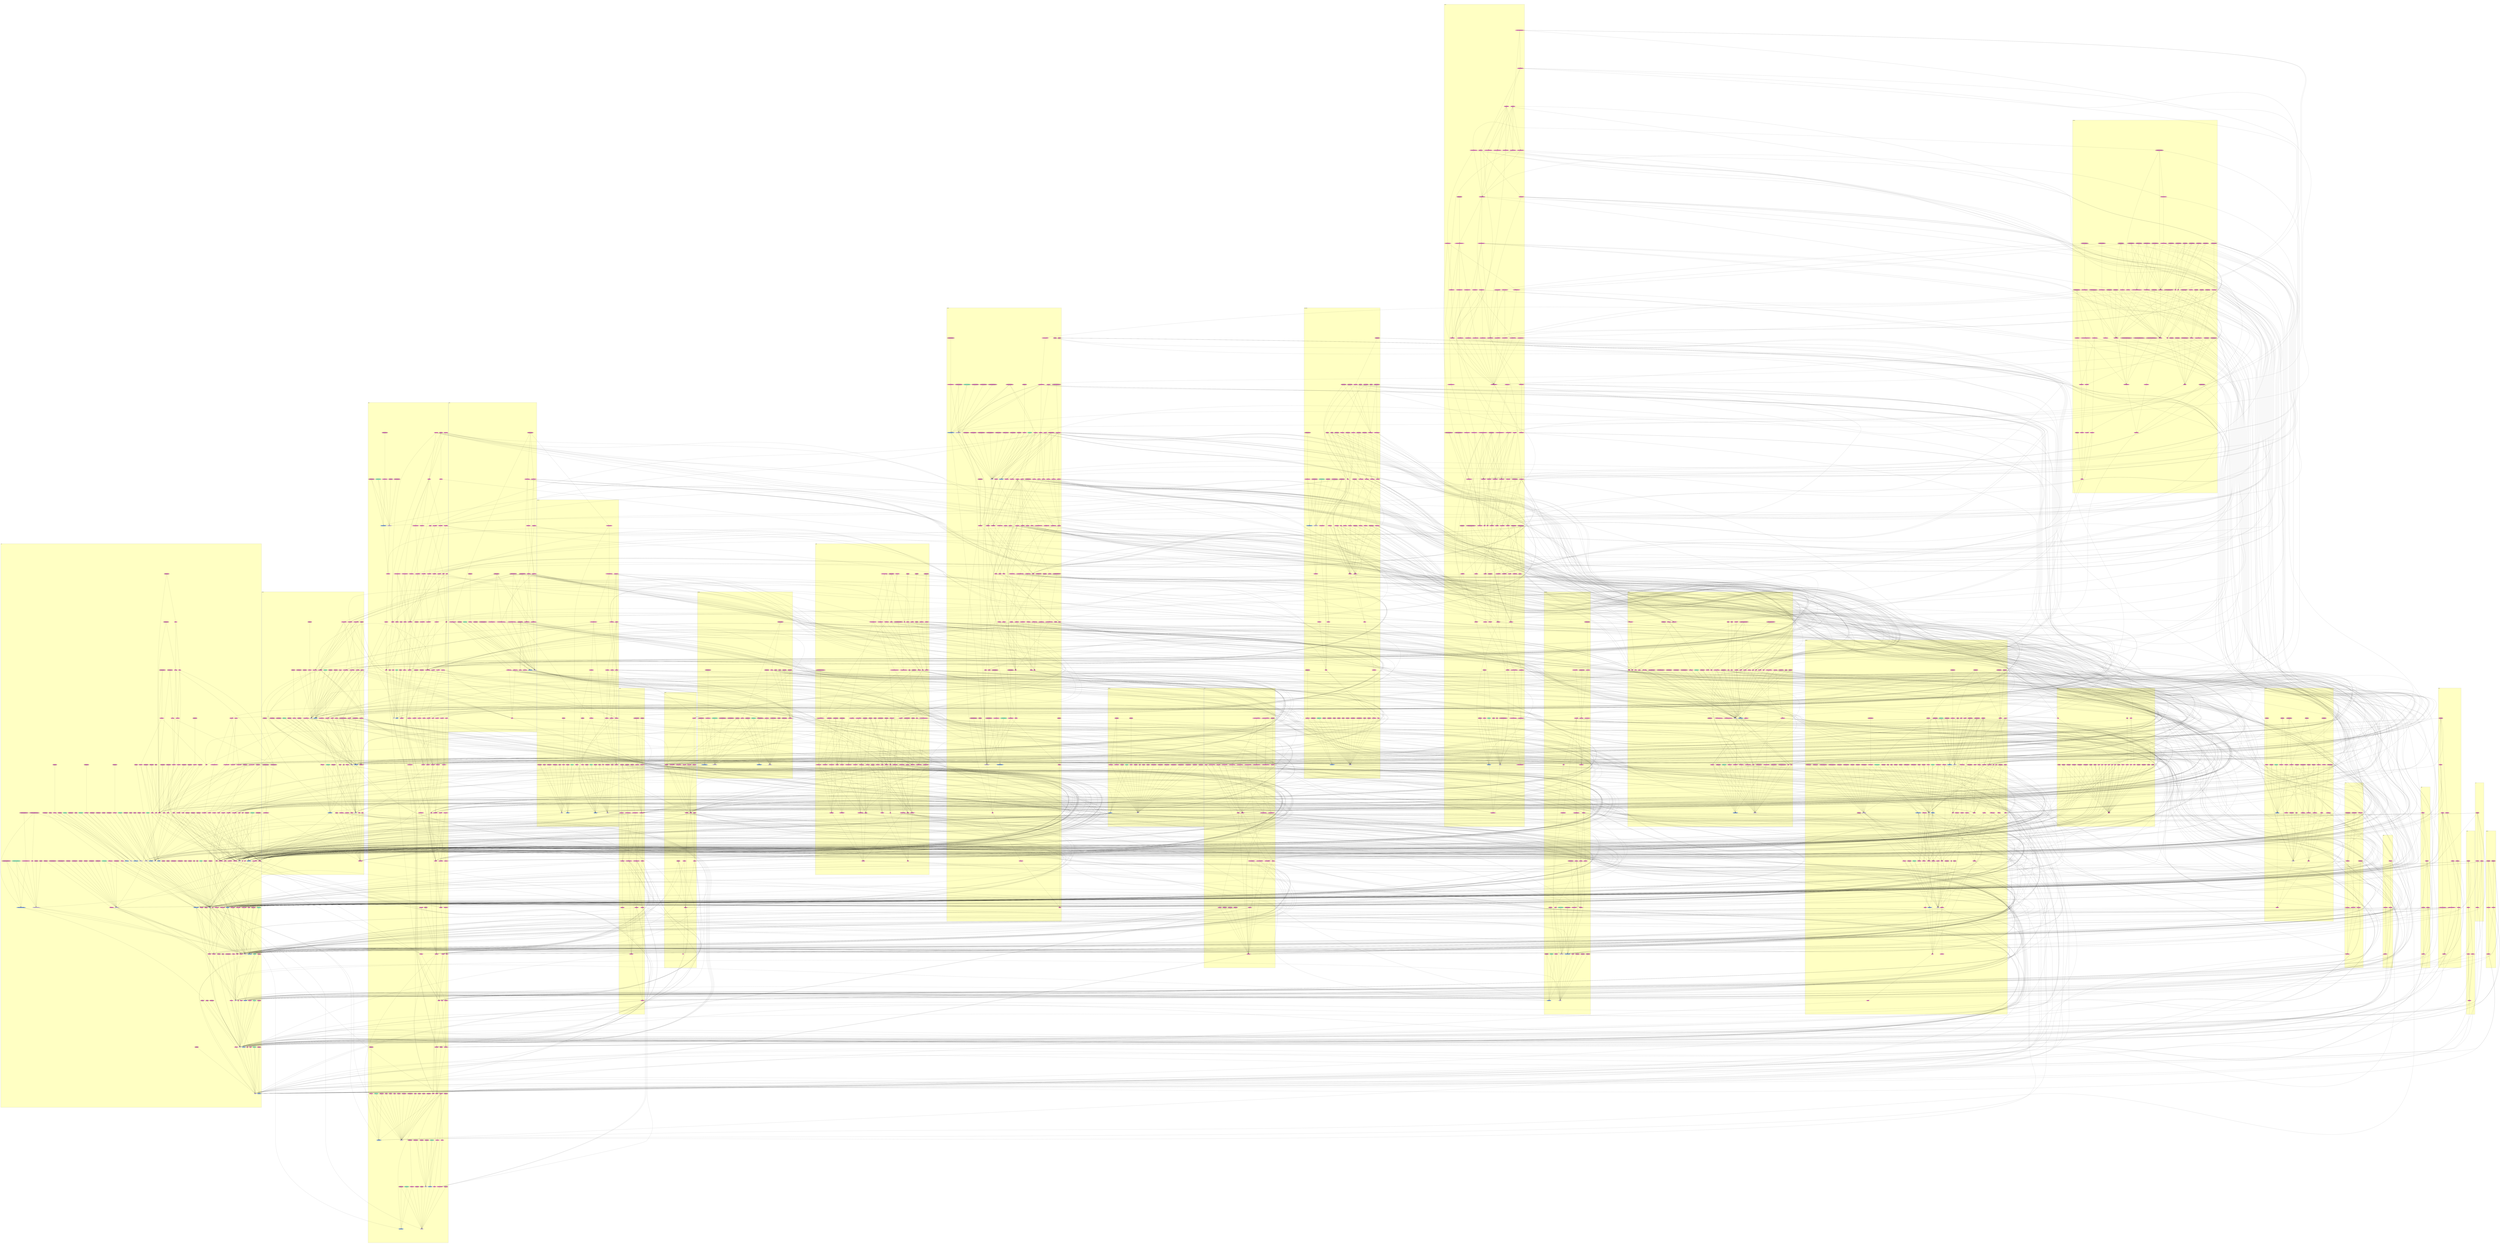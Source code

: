 digraph HoTT_WildCat {
  graph [ratio=0.5]
  node [style=filled]
Core_SectionOf [label="SectionOf", URL=<Core.html#SectionOf>, fillcolor="#E2CDFA"] ;
ZeroGroupoid_cate_prod_0gpd [label="cate_prod_0gpd", URL=<ZeroGroupoid.html#cate_prod_0gpd>, fillcolor="#F070D1"] ;
Core_Epic [label="Epic", URL=<Core.html#Epic>, fillcolor="#F070D1"] ;
ZeroGroupoid_equiv_prod_0gpd_corec [label="equiv_prod_0gpd_corec", URL=<ZeroGroupoid.html#equiv_prod_0gpd_corec>, fillcolor="#F070D1"] ;
Core_Monic [label="Monic", URL=<Core.html#Monic>, fillcolor="#F070D1"] ;
ZeroGroupoid_prod_0gpd_pr [label="prod_0gpd_pr", URL=<ZeroGroupoid.html#prod_0gpd_pr>, fillcolor="#F070D1"] ;
Core_cat_comp2 [label="cat_comp2", URL=<Core.html#cat_comp2>, fillcolor="#F070D1"] ;
ZeroGroupoid_prod_0gpd [label="prod_0gpd", URL=<ZeroGroupoid.html#prod_0gpd>, fillcolor="#F070D1"] ;
Core_cat_prewhisker [label="cat_prewhisker", URL=<Core.html#cat_prewhisker>, fillcolor="#F070D1"] ;
ZeroGroupoid_isequiv_0gpd_issurjinj [label="isequiv_0gpd_issurjinj", URL=<ZeroGroupoid.html#isequiv_0gpd_issurjinj>, fillcolor="#F070D1"] ;
Core_cat_postwhisker [label="cat_postwhisker", URL=<Core.html#cat_postwhisker>, fillcolor="#F070D1"] ;
ZeroGroupoid_issurjinj_equiv_0gpd [label="issurjinj_equiv_0gpd", URL=<ZeroGroupoid.html#issurjinj_equiv_0gpd>, peripheries=3, fillcolor="#F070D1"] ;
Core_Build_Is1Cat_ [label="Build_Is1Cat'", URL=<Core.html#Build_Is1Cat'>, peripheries=3, fillcolor="#F070D1"] ;
ZeroGroupoid_moveL_equiv_V_0gpd [label="moveL_equiv_V_0gpd", URL=<ZeroGroupoid.html#moveL_equiv_V_0gpd>, fillcolor="#F070D1"] ;
Core_cat_idr [label="cat_idr", URL=<Core.html#cat_idr>, peripheries=3, fillcolor="#F070D1"] ;
ZeroGroupoid_moveR_equiv_V_0gpd [label="moveR_equiv_V_0gpd", URL=<ZeroGroupoid.html#moveR_equiv_V_0gpd>, peripheries=3, fillcolor="#F070D1"] ;
Core_cat_idl [label="cat_idl", URL=<Core.html#cat_idl>, peripheries=3, fillcolor="#F070D1"] ;
ZeroGroupoid_isinj_equiv_0gpd [label="isinj_equiv_0gpd", URL=<ZeroGroupoid.html#isinj_equiv_0gpd>, fillcolor="#F070D1"] ;
Core_cat_assoc_opp [label="cat_assoc_opp", URL=<Core.html#cat_assoc_opp>, peripheries=3, fillcolor="#F070D1"] ;
ZeroGroupoid_equiv_fun_0gpd [label="equiv_fun_0gpd", URL=<ZeroGroupoid.html#equiv_fun_0gpd>, fillcolor="#F070D1"] ;
Core_cat_assoc [label="cat_assoc", URL=<Core.html#cat_assoc>, peripheries=3, fillcolor="#F070D1"] ;
Core_is0functor_precomp [label="is0functor_precomp", URL=<Core.html#is0functor_precomp>, peripheries=3, fillcolor="#F070D1"] ;
ZeroGroupoid_hasequivs_0gpd [label="hasequivs_0gpd", URL=<ZeroGroupoid.html#hasequivs_0gpd>, fillcolor="#F070D1"] ;
ZeroGroupoid_is1cat_0gpd [label="is1cat_0gpd", URL=<ZeroGroupoid.html#is1cat_0gpd>, fillcolor="#F070D1"] ;
Core_is0functor_postcomp [label="is0functor_postcomp", URL=<Core.html#is0functor_postcomp>, peripheries=3, fillcolor="#F070D1"] ;
ZeroGroupoid_is2graph_0gpd [label="is2graph_0gpd", URL=<ZeroGroupoid.html#is2graph_0gpd>, fillcolor="#F070D1"] ;
Core_is0gpd_hom [label="is0gpd_hom", URL=<Core.html#is0gpd_hom>, peripheries=3, fillcolor="#F070D1"] ;
Core_is01cat_hom [label="is01cat_hom", URL=<Core.html#is01cat_hom>, peripheries=3, fillcolor="#F070D1"] ;
ZeroGroupoid_is01cat_0gpd [label="is01cat_0gpd", URL=<ZeroGroupoid.html#is01cat_0gpd>, fillcolor="#F070D1"] ;
ZeroGroupoid_isgraph_0gpd [label="isgraph_0gpd", URL=<ZeroGroupoid.html#isgraph_0gpd>, fillcolor="#F070D1"] ;
Core_Is1Cat_sind [label="Is1Cat_sind", URL=<Core.html#Is1Cat_sind>, peripheries=3, fillcolor="#F070D1"] ;
ZeroGroupoid_is0functor_fun_0gpd [label="is0functor_fun_0gpd", URL=<ZeroGroupoid.html#is0functor_fun_0gpd>, fillcolor="#F070D1"] ;
Core_Is1Cat_rec [label="Is1Cat_rec", URL=<Core.html#Is1Cat_rec>, peripheries=3, fillcolor="#F070D1"] ;
ZeroGroupoid_fun_0gpd [label="fun_0gpd", URL=<ZeroGroupoid.html#fun_0gpd>, fillcolor="#F070D1"] ;
Core_Is1Cat_ind [label="Is1Cat_ind", URL=<Core.html#Is1Cat_ind>, peripheries=3, fillcolor="#7FFFD4"] ;
ZeroGroupoid_Morphism_0Gpd_sind [label="Morphism_0Gpd_sind", URL=<ZeroGroupoid.html#Morphism_0Gpd_sind>, peripheries=3, fillcolor="#F070D1"] ;
Core_Is1Cat_rect [label="Is1Cat_rect", URL=<Core.html#Is1Cat_rect>, fillcolor="#F070D1"] ;
Core_Build_Is1Cat [label="Build_Is1Cat", URL=<Core.html#Build_Is1Cat>, fillcolor="#7FAAFF"] ;
ZeroGroupoid_Morphism_0Gpd_rec [label="Morphism_0Gpd_rec", URL=<ZeroGroupoid.html#Morphism_0Gpd_rec>, peripheries=3, fillcolor="#F070D1"] ;
Core_Is1Cat [label="Is1Cat", URL=<Core.html#Is1Cat>, fillcolor="#E2CDFA"] ;
ZeroGroupoid_Morphism_0Gpd_ind [label="Morphism_0Gpd_ind", URL=<ZeroGroupoid.html#Morphism_0Gpd_ind>, peripheries=3, fillcolor="#7FFFD4"] ;
Core_isgraph_hom [label="isgraph_hom", URL=<Core.html#isgraph_hom>, fillcolor="#F070D1"] ;
ZeroGroupoid_Morphism_0Gpd_rect [label="Morphism_0Gpd_rect", URL=<ZeroGroupoid.html#Morphism_0Gpd_rect>, fillcolor="#F070D1"] ;
ZeroGroupoid_Build_Morphism_0Gpd [label="Build_Morphism_0Gpd", URL=<ZeroGroupoid.html#Build_Morphism_0Gpd>, fillcolor="#7FAAFF"] ;
Core_Is2Graph [label="Is2Graph", URL=<Core.html#Is2Graph>, fillcolor="#F070D1"] ;
ZeroGroupoid_Morphism_0Gpd [label="Morphism_0Gpd", URL=<ZeroGroupoid.html#Morphism_0Gpd>, fillcolor="#E2CDFA"] ;
Core_fmap [label="fmap", URL=<Core.html#fmap>, fillcolor="#F070D1"] ;
ZeroGroupoid_is0gpd_carrier [label="is0gpd_carrier", URL=<ZeroGroupoid.html#is0gpd_carrier>, peripheries=3, fillcolor="#F070D1"] ;
Core_Is0Functor_sind [label="Is0Functor_sind", URL=<Core.html#Is0Functor_sind>, peripheries=3, fillcolor="#F070D1"] ;
ZeroGroupoid_is01cat_carrier [label="is01cat_carrier", URL=<ZeroGroupoid.html#is01cat_carrier>, peripheries=3, fillcolor="#F070D1"] ;
Core_Is0Functor_rec [label="Is0Functor_rec", URL=<Core.html#Is0Functor_rec>, peripheries=3, fillcolor="#F070D1"] ;
ZeroGroupoid_isgraph_carrier [label="isgraph_carrier", URL=<ZeroGroupoid.html#isgraph_carrier>, peripheries=3, fillcolor="#F070D1"] ;
Core_Is0Functor_ind [label="Is0Functor_ind", URL=<Core.html#Is0Functor_ind>, peripheries=3, fillcolor="#7FFFD4"] ;
ZeroGroupoid_carrier [label="carrier", URL=<ZeroGroupoid.html#carrier>, fillcolor="#F070D1"] ;
Core_Is0Functor_rect [label="Is0Functor_rect", URL=<Core.html#Is0Functor_rect>, fillcolor="#F070D1"] ;
Core_Build_Is0Functor [label="Build_Is0Functor", URL=<Core.html#Build_Is0Functor>, fillcolor="#7FAAFF"] ;
ZeroGroupoid_ZeroGpd_sind [label="ZeroGpd_sind", URL=<ZeroGroupoid.html#ZeroGpd_sind>, peripheries=3, fillcolor="#F070D1"] ;
Core_Is0Functor [label="Is0Functor", URL=<Core.html#Is0Functor>, fillcolor="#E2CDFA"] ;
ZeroGroupoid_ZeroGpd_rec [label="ZeroGpd_rec", URL=<ZeroGroupoid.html#ZeroGpd_rec>, peripheries=3, fillcolor="#F070D1"] ;
ZeroGroupoid_ZeroGpd_ind [label="ZeroGpd_ind", URL=<ZeroGroupoid.html#ZeroGpd_ind>, peripheries=3, fillcolor="#7FFFD4"] ;
Core_GpdHom_path [label="GpdHom_path", URL=<Core.html#GpdHom_path>, fillcolor="#F070D1"] ;
ZeroGroupoid_ZeroGpd_rect [label="ZeroGpd_rect", URL=<ZeroGroupoid.html#ZeroGpd_rect>, fillcolor="#F070D1"] ;
Core_Hom_path [label="Hom_path", URL=<Core.html#Hom_path>, fillcolor="#F070D1"] ;
ZeroGroupoid_Build_ZeroGpd [label="Build_ZeroGpd", URL=<ZeroGroupoid.html#Build_ZeroGpd>, fillcolor="#7FAAFF"] ;
Core_symmetric_GpdHom_ [label="symmetric_GpdHom'", URL=<Core.html#symmetric_GpdHom'>, peripheries=3, fillcolor="#F070D1"] ;
ZeroGroupoid_ZeroGpd [label="ZeroGpd", URL=<ZeroGroupoid.html#ZeroGpd>, fillcolor="#E2CDFA"] ;
Core_symmetric_GpdHom [label="symmetric_GpdHom", URL=<Core.html#symmetric_GpdHom>, fillcolor="#F070D1"] ;
Core_transitive_Hom [label="transitive_Hom", URL=<Core.html#transitive_Hom>, peripheries=3, fillcolor="#F070D1"] ;
Yoneda_natequiv_yon_equiv_0gpd [label="natequiv_yon_equiv_0gpd", URL=<Yoneda.html#natequiv_yon_equiv_0gpd>, fillcolor="#F070D1"] ;
Yoneda_yon_equiv_0gpd [label="yon_equiv_0gpd", URL=<Yoneda.html#yon_equiv_0gpd>, fillcolor="#F070D1"] ;
Core_transitive_GpdHom [label="transitive_GpdHom", URL=<Core.html#transitive_GpdHom>, peripheries=3, fillcolor="#F070D1"] ;
Yoneda_yon1_0gpd [label="yon1_0gpd", URL=<Yoneda.html#yon1_0gpd>, fillcolor="#F070D1"] ;
Core_gpd_comp [label="gpd_comp", URL=<Core.html#gpd_comp>, fillcolor="#F070D1"] ;
Yoneda_yon_cancel_0gpd [label="yon_cancel_0gpd", URL=<Yoneda.html#yon_cancel_0gpd>, peripheries=3, fillcolor="#F070D1"] ;
Core_reflexive_Hom [label="reflexive_Hom", URL=<Core.html#reflexive_Hom>, fillcolor="#F070D1"] ;
Yoneda_yoneda_isretr_0gpd [label="yoneda_isretr_0gpd", URL=<Yoneda.html#yoneda_isretr_0gpd>, peripheries=3, fillcolor="#F070D1"] ;
Core_reflexive_GpdHom [label="reflexive_GpdHom", URL=<Core.html#reflexive_GpdHom>, fillcolor="#F070D1"] ;
Yoneda_yoneda_issect_0gpd [label="yoneda_issect_0gpd", URL=<Yoneda.html#yoneda_issect_0gpd>, peripheries=3, fillcolor="#F070D1"] ;
Core_GpdHom [label="GpdHom", URL=<Core.html#GpdHom>, fillcolor="#F070D1"] ;
Yoneda_yon_faithful_0gpd [label="yon_faithful_0gpd", URL=<Yoneda.html#yon_faithful_0gpd>, peripheries=3, fillcolor="#F070D1"] ;
Core_gpd_rev [label="gpd_rev", URL=<Core.html#gpd_rev>, peripheries=3, fillcolor="#F070D1"] ;
Yoneda_yoneda_isinj_0gpd [label="yoneda_isinj_0gpd", URL=<Yoneda.html#yoneda_isinj_0gpd>, peripheries=3, fillcolor="#F070D1"] ;
Core_Is0Gpd_sind [label="Is0Gpd_sind", URL=<Core.html#Is0Gpd_sind>, peripheries=3, fillcolor="#F070D1"] ;
Yoneda_is1natural_yoneda_0gpd [label="is1natural_yoneda_0gpd", URL=<Yoneda.html#is1natural_yoneda_0gpd>, fillcolor="#F070D1"] ;
Core_Is0Gpd_rec [label="Is0Gpd_rec", URL=<Core.html#Is0Gpd_rec>, peripheries=3, fillcolor="#F070D1"] ;
Yoneda_un_yoneda_0gpd [label="un_yoneda_0gpd", URL=<Yoneda.html#un_yoneda_0gpd>, fillcolor="#F070D1"] ;
Core_Is0Gpd_ind [label="Is0Gpd_ind", URL=<Core.html#Is0Gpd_ind>, peripheries=3, fillcolor="#7FFFD4"] ;
Yoneda_yoneda_0gpd [label="yoneda_0gpd", URL=<Yoneda.html#yoneda_0gpd>, fillcolor="#F070D1"] ;
Core_Is0Gpd_rect [label="Is0Gpd_rect", URL=<Core.html#Is0Gpd_rect>, fillcolor="#F070D1"] ;
Core_Build_Is0Gpd [label="Build_Is0Gpd", URL=<Core.html#Build_Is0Gpd>, fillcolor="#7FAAFF"] ;
Yoneda_is1functor_yon_0gpd [label="is1functor_yon_0gpd", URL=<Yoneda.html#is1functor_yon_0gpd>, peripheries=3, fillcolor="#F070D1"] ;
Core_Is0Gpd [label="Is0Gpd", URL=<Core.html#Is0Gpd>, fillcolor="#E2CDFA"] ;
Yoneda_is0functor_yon_0gpd [label="is0functor_yon_0gpd", URL=<Yoneda.html#is0functor_yon_0gpd>, fillcolor="#F070D1"] ;
Yoneda_yon_0gpd [label="yon_0gpd", URL=<Yoneda.html#yon_0gpd>, fillcolor="#F070D1"] ;
Core_cat_precomp [label="cat_precomp", URL=<Core.html#cat_precomp>, fillcolor="#F070D1"] ;
Yoneda_natequiv_yon_equiv [label="natequiv_yon_equiv", URL=<Yoneda.html#natequiv_yon_equiv>, peripheries=3, fillcolor="#F070D1"] ;
Core_cat_postcomp [label="cat_postcomp", URL=<Core.html#cat_postcomp>, fillcolor="#F070D1"] ;
Yoneda_yon_equiv [label="yon_equiv", URL=<Yoneda.html#yon_equiv>, peripheries=3, fillcolor="#F070D1"] ;
Core_cat_comp [label="cat_comp", URL=<Core.html#cat_comp>, peripheries=3, fillcolor="#F070D1"] ;
Yoneda_yon11 [label="yon11", URL=<Yoneda.html#yon11>, peripheries=3, fillcolor="#F070D1"] ;
Core_Id [label="Id", URL=<Core.html#Id>, peripheries=3, fillcolor="#F070D1"] ;
Yoneda_yon1 [label="yon1", URL=<Yoneda.html#yon1>, fillcolor="#F070D1"] ;
Core_Is01Cat_sind [label="Is01Cat_sind", URL=<Core.html#Is01Cat_sind>, peripheries=3, fillcolor="#F070D1"] ;
Yoneda_yon_cancel [label="yon_cancel", URL=<Yoneda.html#yon_cancel>, peripheries=3, fillcolor="#F070D1"] ;
Core_Is01Cat_rec [label="Is01Cat_rec", URL=<Core.html#Is01Cat_rec>, peripheries=3, fillcolor="#F070D1"] ;
Yoneda_yoneda_isretr [label="yoneda_isretr", URL=<Yoneda.html#yoneda_isretr>, peripheries=3, fillcolor="#F070D1"] ;
Core_Is01Cat_ind [label="Is01Cat_ind", URL=<Core.html#Is01Cat_ind>, peripheries=3, fillcolor="#7FFFD4"] ;
Yoneda_yoneda_issect [label="yoneda_issect", URL=<Yoneda.html#yoneda_issect>, peripheries=3, fillcolor="#F070D1"] ;
Core_Is01Cat_rect [label="Is01Cat_rect", URL=<Core.html#Is01Cat_rect>, fillcolor="#F070D1"] ;
Core_Build_Is01Cat [label="Build_Is01Cat", URL=<Core.html#Build_Is01Cat>, fillcolor="#7FAAFF"] ;
Yoneda_yon_faithful [label="yon_faithful", URL=<Yoneda.html#yon_faithful>, peripheries=3, fillcolor="#F070D1"] ;
Core_Is01Cat [label="Is01Cat", URL=<Core.html#Is01Cat>, fillcolor="#E2CDFA"] ;
Yoneda_yoneda_isinj [label="yoneda_isinj", URL=<Yoneda.html#yoneda_isinj>, peripheries=3, fillcolor="#F070D1"] ;
Yoneda_is1natural_yoneda [label="is1natural_yoneda", URL=<Yoneda.html#is1natural_yoneda>, fillcolor="#F070D1"] ;
Core_graph_hfiber [label="graph_hfiber", URL=<Core.html#graph_hfiber>, peripheries=3, fillcolor="#F070D1"] ;
Yoneda_un_yoneda [label="un_yoneda", URL=<Yoneda.html#un_yoneda>, fillcolor="#F070D1"] ;
Core_Hom [label="Hom", URL=<Core.html#Hom>, peripheries=3, fillcolor="#F070D1"] ;
Yoneda_yoneda [label="yoneda", URL=<Yoneda.html#yoneda>, fillcolor="#F070D1"] ;
Core_IsGraph_sind [label="IsGraph_sind", URL=<Core.html#IsGraph_sind>, peripheries=3, fillcolor="#F070D1"] ;
Yoneda_is1functor_yon [label="is1functor_yon", URL=<Yoneda.html#is1functor_yon>, fillcolor="#F070D1"] ;
Core_IsGraph_rec [label="IsGraph_rec", URL=<Core.html#IsGraph_rec>, peripheries=3, fillcolor="#F070D1"] ;
Yoneda_is0functor_yon [label="is0functor_yon", URL=<Yoneda.html#is0functor_yon>, fillcolor="#F070D1"] ;
Core_IsGraph_ind [label="IsGraph_ind", URL=<Core.html#IsGraph_ind>, peripheries=3, fillcolor="#7FFFD4"] ;
Yoneda_yon [label="yon", URL=<Yoneda.html#yon>, fillcolor="#F070D1"] ;
Core_IsGraph_rect [label="IsGraph_rect", URL=<Core.html#IsGraph_rect>, fillcolor="#F070D1"] ;
Core_Build_IsGraph [label="Build_IsGraph", URL=<Core.html#Build_IsGraph>, fillcolor="#7FAAFF"] ;
Yoneda_natequiv_opyon_equiv_0gpd [label="natequiv_opyon_equiv_0gpd", URL=<Yoneda.html#natequiv_opyon_equiv_0gpd>, fillcolor="#F070D1"] ;
Core_IsGraph [label="IsGraph", URL=<Core.html#IsGraph>, fillcolor="#E2CDFA"] ;
Yoneda_equiv_precompose_cat_equiv_0gpd [label="equiv_precompose_cat_equiv_0gpd", URL=<Yoneda.html#equiv_precompose_cat_equiv_0gpd>, fillcolor="#F070D1"] ;
Yoneda_equiv_postcompose_cat_equiv_0gpd [label="equiv_postcompose_cat_equiv_0gpd", URL=<Yoneda.html#equiv_postcompose_cat_equiv_0gpd>, fillcolor="#F070D1"] ;
Coproducts_coproduct_op [label="coproduct_op", URL=<Coproducts.html#coproduct_op>, peripheries=3, fillcolor="#F070D1"] ;
Yoneda_opyon_equiv_0gpd [label="opyon_equiv_0gpd", URL=<Yoneda.html#opyon_equiv_0gpd>, fillcolor="#F070D1"] ;
Coproducts_cat_bincoprod_binprod [label="cat_bincoprod_binprod", URL=<Coproducts.html#cat_bincoprod_binprod>, peripheries=3, fillcolor="#F070D1"] ;
Yoneda_opyon1_0gpd [label="opyon1_0gpd", URL=<Yoneda.html#opyon1_0gpd>, fillcolor="#F070D1"] ;
Coproducts_cat_coprod_prod [label="cat_coprod_prod", URL=<Coproducts.html#cat_coprod_prod>, fillcolor="#F070D1"] ;
Yoneda_opyon_cancel_0gpd [label="opyon_cancel_0gpd", URL=<Yoneda.html#opyon_cancel_0gpd>, fillcolor="#F070D1"] ;
Coproducts_hasbinarycoproducts_type [label="hasbinarycoproducts_type", URL=<Coproducts.html#hasbinarycoproducts_type>, peripheries=3, fillcolor="#F070D1"] ;
Yoneda_opyoneda_isretr_0gpd [label="opyoneda_isretr_0gpd", URL=<Yoneda.html#opyoneda_isretr_0gpd>, fillcolor="#F070D1"] ;
Coproducts_hasallcoproducts_type [label="hasallcoproducts_type", URL=<Coproducts.html#hasallcoproducts_type>, fillcolor="#F070D1"] ;
Yoneda_opyoneda_issect_0gpd [label="opyoneda_issect_0gpd", URL=<Yoneda.html#opyoneda_issect_0gpd>, fillcolor="#F070D1"] ;
Coproducts_issymmetricmonoidal_cat_bincoprod [label="issymmetricmonoidal_cat_bincoprod", URL=<Coproducts.html#issymmetricmonoidal_cat_bincoprod>, peripheries=3, fillcolor="#F070D1"] ;
Yoneda_opyon_faithful_0gpd [label="opyon_faithful_0gpd", URL=<Yoneda.html#opyon_faithful_0gpd>, fillcolor="#F070D1"] ;
Coproducts_ismonoidal_cat_bincoprod [label="ismonoidal_cat_bincoprod", URL=<Coproducts.html#ismonoidal_cat_bincoprod>, peripheries=3, fillcolor="#F070D1"] ;
Yoneda_opyoneda_isinj_0gpd [label="opyoneda_isinj_0gpd", URL=<Yoneda.html#opyoneda_isinj_0gpd>, fillcolor="#F070D1"] ;
Coproducts_cat_bincoprod_swap_rec [label="cat_bincoprod_swap_rec", URL=<Coproducts.html#cat_bincoprod_swap_rec>, peripheries=3, fillcolor="#F070D1"] ;
Yoneda_is1natural_opyoneda_0gpd [label="is1natural_opyoneda_0gpd", URL=<Yoneda.html#is1natural_opyoneda_0gpd>, fillcolor="#F070D1"] ;
Coproducts_cat_bincoprod_rec_associator [label="cat_bincoprod_rec_associator", URL=<Coproducts.html#cat_bincoprod_rec_associator>, peripheries=3, fillcolor="#F070D1"] ;
Yoneda_un_opyoneda_0gpd [label="un_opyoneda_0gpd", URL=<Yoneda.html#un_opyoneda_0gpd>, fillcolor="#F070D1"] ;
Coproducts_cat_bincoprod_fmap11_rec [label="cat_bincoprod_fmap11_rec", URL=<Coproducts.html#cat_bincoprod_fmap11_rec>, peripheries=3, fillcolor="#F070D1"] ;
Yoneda_opyoneda_0gpd [label="opyoneda_0gpd", URL=<Yoneda.html#opyoneda_0gpd>, fillcolor="#F070D1"] ;
Coproducts_cat_bincoprod_fmap10_rec [label="cat_bincoprod_fmap10_rec", URL=<Coproducts.html#cat_bincoprod_fmap10_rec>, peripheries=3, fillcolor="#F070D1"] ;
Yoneda_is1functor_opyon_0gpd [label="is1functor_opyon_0gpd", URL=<Yoneda.html#is1functor_opyon_0gpd>, fillcolor="#F070D1"] ;
Coproducts_cat_bincoprod_fmap01_rec [label="cat_bincoprod_fmap01_rec", URL=<Coproducts.html#cat_bincoprod_fmap01_rec>, peripheries=3, fillcolor="#F070D1"] ;
Yoneda_is0functor_opyon_0gpd [label="is0functor_opyon_0gpd", URL=<Yoneda.html#is0functor_opyon_0gpd>, fillcolor="#F070D1"] ;
Coproducts_cat_bincoprod_codiag [label="cat_bincoprod_codiag", URL=<Coproducts.html#cat_bincoprod_codiag>, peripheries=3, fillcolor="#F070D1"] ;
Yoneda_is1bifunctor_hom_0gpd [label="is1bifunctor_hom_0gpd", URL=<Yoneda.html#is1bifunctor_hom_0gpd>, peripheries=3, fillcolor="#F070D1"] ;
Coproducts_associator_cat_bincoprod [label="associator_cat_bincoprod", URL=<Coproducts.html#associator_cat_bincoprod>, fillcolor="#F070D1"] ;
Yoneda_is0bifunctor_hom_0gpd [label="is0bifunctor_hom_0gpd", URL=<Yoneda.html#is0bifunctor_hom_0gpd>, fillcolor="#F070D1"] ;
Coproducts_cate_coprod_assoc [label="cate_coprod_assoc", URL=<Coproducts.html#cate_coprod_assoc>, peripheries=3, fillcolor="#F070D1"] ;
Yoneda_is1functor_hom_0gpd [label="is1functor_hom_0gpd", URL=<Yoneda.html#is1functor_hom_0gpd>, fillcolor="#F070D1"] ;
Coproducts_cate_bincoprod_swap [label="cate_bincoprod_swap", URL=<Coproducts.html#cate_bincoprod_swap>, peripheries=3, fillcolor="#F070D1"] ;
Yoneda_is0functor_hom_0gpd [label="is0functor_hom_0gpd", URL=<Yoneda.html#is0functor_hom_0gpd>, fillcolor="#F070D1"] ;
Coproducts_cat_bincoprod_swap [label="cat_bincoprod_swap", URL=<Coproducts.html#cat_bincoprod_swap>, fillcolor="#F070D1"] ;
Yoneda_opyon_0gpd [label="opyon_0gpd", URL=<Yoneda.html#opyon_0gpd>, fillcolor="#F070D1"] ;
Coproducts_hasbinaryproducts_hasbinarycoproducts_op [label="hasbinaryproducts_hasbinarycoproducts_op", URL=<Coproducts.html#hasbinaryproducts_hasbinarycoproducts_op>, peripheries=3, fillcolor="#F070D1"] ;
Yoneda_natequiv_opyon_equiv [label="natequiv_opyon_equiv", URL=<Yoneda.html#natequiv_opyon_equiv>, fillcolor="#F070D1"] ;
Coproducts_hasbinaryproducts_op_hasbinarycoproducts [label="hasbinaryproducts_op_hasbinarycoproducts", URL=<Coproducts.html#hasbinaryproducts_op_hasbinarycoproducts>, fillcolor="#F070D1"] ;
Yoneda_opyon_equiv [label="opyon_equiv", URL=<Yoneda.html#opyon_equiv>, fillcolor="#F070D1"] ;
Coproducts_hasbinarycoproducts_hasbinaryproducts_op [label="hasbinarycoproducts_hasbinaryproducts_op", URL=<Coproducts.html#hasbinarycoproducts_hasbinaryproducts_op>, peripheries=3, fillcolor="#F070D1"] ;
Yoneda_opyon11 [label="opyon11", URL=<Yoneda.html#opyon11>, fillcolor="#F070D1"] ;
Coproducts_hasbinarycoproducts_op_hasbinaryproducts [label="hasbinarycoproducts_op_hasbinaryproducts", URL=<Coproducts.html#hasbinarycoproducts_op_hasbinaryproducts>, peripheries=3, fillcolor="#F070D1"] ;
Yoneda_opyon1 [label="opyon1", URL=<Yoneda.html#opyon1>, fillcolor="#F070D1"] ;
Coproducts_is1bifunctor_cat_bincoprod [label="is1bifunctor_cat_bincoprod", URL=<Coproducts.html#is1bifunctor_cat_bincoprod>, fillcolor="#F070D1"] ;
Yoneda_opyon_cancel [label="opyon_cancel", URL=<Yoneda.html#opyon_cancel>, peripheries=3, fillcolor="#F070D1"] ;
Coproducts_is0bifunctor_cat_bincoprod [label="is0bifunctor_cat_bincoprod", URL=<Coproducts.html#is0bifunctor_cat_bincoprod>, fillcolor="#F070D1"] ;
Yoneda_opyoneda_isretr [label="opyoneda_isretr", URL=<Yoneda.html#opyoneda_isretr>, fillcolor="#F070D1"] ;
Coproducts_is1functor_cat_bincoprod_r [label="is1functor_cat_bincoprod_r", URL=<Coproducts.html#is1functor_cat_bincoprod_r>, peripheries=3, fillcolor="#F070D1"] ;
Yoneda_opyoneda_issect [label="opyoneda_issect", URL=<Yoneda.html#opyoneda_issect>, fillcolor="#F070D1"] ;
Coproducts_is0functor_cat_bincoprod_r [label="is0functor_cat_bincoprod_r", URL=<Coproducts.html#is0functor_cat_bincoprod_r>, fillcolor="#F070D1"] ;
Yoneda_opyon_faithful [label="opyon_faithful", URL=<Yoneda.html#opyon_faithful>, fillcolor="#F070D1"] ;
Coproducts_is1functor_cat_bincoprod_l [label="is1functor_cat_bincoprod_l", URL=<Coproducts.html#is1functor_cat_bincoprod_l>, peripheries=3, fillcolor="#F070D1"] ;
Yoneda_opyoneda_isinj [label="opyoneda_isinj", URL=<Yoneda.html#opyoneda_isinj>, fillcolor="#F070D1"] ;
Coproducts_is0functor_cat_bincoprod_l [label="is0functor_cat_bincoprod_l", URL=<Coproducts.html#is0functor_cat_bincoprod_l>, fillcolor="#F070D1"] ;
Yoneda_is1natural_opyoneda [label="is1natural_opyoneda", URL=<Yoneda.html#is1natural_opyoneda>, fillcolor="#F070D1"] ;
Coproducts_cat_bincoprod_rec_eta [label="cat_bincoprod_rec_eta", URL=<Coproducts.html#cat_bincoprod_rec_eta>, peripheries=3, fillcolor="#F070D1"] ;
Yoneda_un_opyoneda [label="un_opyoneda", URL=<Yoneda.html#un_opyoneda>, fillcolor="#F070D1"] ;
Coproducts_cat_bincoprod_eta_in [label="cat_bincoprod_eta_in", URL=<Coproducts.html#cat_bincoprod_eta_in>, peripheries=3, fillcolor="#F070D1"] ;
Yoneda_opyoneda [label="opyoneda", URL=<Yoneda.html#opyoneda>, fillcolor="#F070D1"] ;
Coproducts_cat_bincoprod_eta [label="cat_bincoprod_eta", URL=<Coproducts.html#cat_bincoprod_eta>, peripheries=3, fillcolor="#F070D1"] ;
Yoneda_equiv_precompose_core_cat_equiv [label="equiv_precompose_core_cat_equiv", URL=<Yoneda.html#equiv_precompose_core_cat_equiv>, peripheries=3, fillcolor="#F070D1"] ;
Coproducts_cat_bincoprod_beta_inr [label="cat_bincoprod_beta_inr", URL=<Coproducts.html#cat_bincoprod_beta_inr>, peripheries=3, fillcolor="#F070D1"] ;
Yoneda_equiv_postcompose_core_cat_equiv [label="equiv_postcompose_core_cat_equiv", URL=<Yoneda.html#equiv_postcompose_core_cat_equiv>, peripheries=3, fillcolor="#F070D1"] ;
Coproducts_cat_bincoprod_beta_inl [label="cat_bincoprod_beta_inl", URL=<Coproducts.html#cat_bincoprod_beta_inl>, peripheries=3, fillcolor="#F070D1"] ;
Yoneda_equiv_precompose_cat_equiv [label="equiv_precompose_cat_equiv", URL=<Yoneda.html#equiv_precompose_cat_equiv>, fillcolor="#F070D1"] ;
Coproducts_cat_bincoprod_rec [label="cat_bincoprod_rec", URL=<Coproducts.html#cat_bincoprod_rec>, fillcolor="#F070D1"] ;
Yoneda_equiv_postcompose_cat_equiv [label="equiv_postcompose_cat_equiv", URL=<Yoneda.html#equiv_postcompose_cat_equiv>, fillcolor="#F070D1"] ;
Coproducts_Build_BinaryCoproduct [label="Build_BinaryCoproduct", URL=<Coproducts.html#Build_BinaryCoproduct>, peripheries=3, fillcolor="#F070D1"] ;
Yoneda_is1functor_opyon [label="is1functor_opyon", URL=<Yoneda.html#is1functor_opyon>, fillcolor="#F070D1"] ;
Coproducts_hasbinarycoproducts_hascoproductsbool [label="hasbinarycoproducts_hascoproductsbool", URL=<Coproducts.html#hasbinarycoproducts_hascoproductsbool>, fillcolor="#F070D1"] ;
Yoneda_is0functor_opyon [label="is0functor_opyon", URL=<Yoneda.html#is0functor_opyon>, fillcolor="#F070D1"] ;
Coproducts_binary_coproducts [label="binary_coproducts", URL=<Coproducts.html#binary_coproducts>, fillcolor="#F070D1"] ;
Yoneda_opyon [label="opyon", URL=<Yoneda.html#opyon>, fillcolor="#F070D1"] ;
Coproducts_HasBinaryCoproducts [label="HasBinaryCoproducts", URL=<Coproducts.html#HasBinaryCoproducts>, fillcolor="#F070D1"] ;
Yoneda_fun01_hom [label="fun01_hom", URL=<Yoneda.html#fun01_hom>, peripheries=3, fillcolor="#F070D1"] ;
Coproducts_cat_inr [label="cat_inr", URL=<Coproducts.html#cat_inr>, fillcolor="#F070D1"] ;
Yoneda_is1bifunctor_hom [label="is1bifunctor_hom", URL=<Yoneda.html#is1bifunctor_hom>, peripheries=3, fillcolor="#F070D1"] ;
Coproducts_cat_inl [label="cat_inl", URL=<Coproducts.html#cat_inl>, fillcolor="#F070D1"] ;
Yoneda_is0bifunctor_hom [label="is0bifunctor_hom", URL=<Yoneda.html#is0bifunctor_hom>, fillcolor="#F070D1"] ;
Coproducts_cat_bincoprod [label="cat_bincoprod", URL=<Coproducts.html#cat_bincoprod>, fillcolor="#F070D1"] ;
Coproducts_prod_co_bincoprod [label="prod_co_bincoprod", URL=<Coproducts.html#prod_co_bincoprod>, fillcolor="#F070D1"] ;
Yoneda_is1functor_hom [label="is1functor_hom", URL=<Yoneda.html#is1functor_hom>, fillcolor="#F070D1"] ;
Yoneda_is0functor_hom [label="is0functor_hom", URL=<Yoneda.html#is0functor_hom>, fillcolor="#F070D1"] ;
Coproducts_BinaryCoproduct [label="BinaryCoproduct", URL=<Coproducts.html#BinaryCoproduct>, fillcolor="#F070D1"] ;
Coproducts_isinitial_coprodempty [label="isinitial_coprodempty", URL=<Coproducts.html#isinitial_coprodempty>, peripheries=3, fillcolor="#F070D1"] ;
Universe_is21cat_type [label="is21cat_type", URL=<Universe.html#is21cat_type>, peripheries=3, fillcolor="#F070D1"] ;
Universe_is1functor_cat_precomp [label="is1functor_cat_precomp", URL=<Universe.html#is1functor_cat_precomp>, fillcolor="#F070D1"] ;
Coproducts_is1functor_cat_coprod [label="is1functor_cat_coprod", URL=<Coproducts.html#is1functor_cat_coprod>, peripheries=3, fillcolor="#F070D1"] ;
Universe_is1functor_cat_postcomp [label="is1functor_cat_postcomp", URL=<Universe.html#is1functor_cat_postcomp>, fillcolor="#F070D1"] ;
Coproducts_is0functor_cat_coprod [label="is0functor_cat_coprod", URL=<Coproducts.html#is0functor_cat_coprod>, fillcolor="#F070D1"] ;
Universe_is1gpd_type_hom [label="is1gpd_type_hom", URL=<Universe.html#is1gpd_type_hom>, fillcolor="#F070D1"] ;
Coproducts_hasproductsop_hascoproducts [label="hasproductsop_hascoproducts", URL=<Coproducts.html#hasproductsop_hascoproducts>, fillcolor="#F070D1"] ;
Universe_is1cat_type_hom [label="is1cat_type_hom", URL=<Universe.html#is1cat_type_hom>, fillcolor="#F070D1"] ;
Coproducts_has_all_coproducts [label="has_all_coproducts", URL=<Coproducts.html#has_all_coproducts>, fillcolor="#F070D1"] ;
Universe_is3graph_type [label="is3graph_type", URL=<Universe.html#is3graph_type>, fillcolor="#F070D1"] ;
Coproducts_HasAllCoproducts [label="HasAllCoproducts", URL=<Coproducts.html#HasAllCoproducts>, fillcolor="#F070D1"] ;
Universe_isterminal_unit [label="isterminal_unit", URL=<Universe.html#isterminal_unit>, peripheries=3, fillcolor="#F070D1"] ;
Coproducts_has_coproducts [label="has_coproducts", URL=<Coproducts.html#has_coproducts>, fillcolor="#F070D1"] ;
Universe_isinitial_zero [label="isinitial_zero", URL=<Universe.html#isinitial_zero>, peripheries=3, fillcolor="#F070D1"] ;
Coproducts_HasCoproducts [label="HasCoproducts", URL=<Coproducts.html#HasCoproducts>, fillcolor="#F070D1"] ;
Universe_catie_isequiv [label="catie_isequiv", URL=<Universe.html#catie_isequiv>, peripheries=3, fillcolor="#F070D1"] ;
Coproducts_cate_cat_coprod [label="cate_cat_coprod", URL=<Coproducts.html#cate_cat_coprod>, peripheries=3, fillcolor="#F070D1"] ;
Universe_hasmorext_core_type [label="hasmorext_core_type", URL=<Universe.html#hasmorext_core_type>, peripheries=3, fillcolor="#F070D1"] ;
Coproducts_cat_coprod_codiag [label="cat_coprod_codiag", URL=<Coproducts.html#cat_coprod_codiag>, peripheries=3, fillcolor="#F070D1"] ;
Universe_hasequivs_type [label="hasequivs_type", URL=<Universe.html#hasequivs_type>, fillcolor="#F070D1"] ;
Coproducts_cat_coprod_in_eta [label="cat_coprod_in_eta", URL=<Coproducts.html#cat_coprod_in_eta>, fillcolor="#F070D1"] ;
Universe_hasmorext_type [label="hasmorext_type", URL=<Universe.html#hasmorext_type>, fillcolor="#F070D1"] ;
Coproducts_cat_coprod_rec_eta [label="cat_coprod_rec_eta", URL=<Coproducts.html#cat_coprod_rec_eta>, peripheries=3, fillcolor="#F070D1"] ;
Coproducts_natequiv_cat_coprod_rec_inv [label="natequiv_cat_coprod_rec_inv", URL=<Coproducts.html#natequiv_cat_coprod_rec_inv>, peripheries=3, fillcolor="#F070D1"] ;
Universe_is1cat_strong_type [label="is1cat_strong_type", URL=<Universe.html#is1cat_strong_type>, fillcolor="#F070D1"] ;
Universe_is0functor_type_precomp [label="is0functor_type_precomp", URL=<Universe.html#is0functor_type_precomp>, fillcolor="#F070D1"] ;
Coproducts_cat_coprod_eta [label="cat_coprod_eta", URL=<Coproducts.html#cat_coprod_eta>, peripheries=3, fillcolor="#F070D1"] ;
Universe_is0functor_type_postcomp [label="is0functor_type_postcomp", URL=<Universe.html#is0functor_type_postcomp>, fillcolor="#F070D1"] ;
Coproducts_cat_coprod_beta [label="cat_coprod_beta", URL=<Coproducts.html#cat_coprod_beta>, peripheries=3, fillcolor="#F070D1"] ;
Universe_is0gpd_arrow [label="is0gpd_arrow", URL=<Universe.html#is0gpd_arrow>, fillcolor="#F070D1"] ;
Coproducts_cat_coprod_rec [label="cat_coprod_rec", URL=<Coproducts.html#cat_coprod_rec>, fillcolor="#F070D1"] ;
Universe_is01cat_arrow [label="is01cat_arrow", URL=<Universe.html#is01cat_arrow>, fillcolor="#F070D1"] ;
Coproducts_cate_cat_coprod_rec [label="cate_cat_coprod_rec", URL=<Coproducts.html#cate_cat_coprod_rec>, peripheries=3, fillcolor="#F070D1"] ;
Universe_is2graph_type [label="is2graph_type", URL=<Universe.html#is2graph_type>, fillcolor="#F070D1"] ;
Coproducts_cate_cat_coprod_rec_inv [label="cate_cat_coprod_rec_inv", URL=<Coproducts.html#cate_cat_coprod_rec_inv>, peripheries=3, fillcolor="#F070D1"] ;
Universe_is01cat_type [label="is01cat_type", URL=<Universe.html#is01cat_type>, fillcolor="#F070D1"] ;
Coproducts_Build_Coproduct [label="Build_Coproduct", URL=<Coproducts.html#Build_Coproduct>, fillcolor="#F070D1"] ;
Universe_isgraph_type [label="isgraph_type", URL=<Universe.html#isgraph_type>, fillcolor="#F070D1"] ;
Coproducts_cat_isequiv_cat_coprod_rec_inv [label="cat_isequiv_cat_coprod_rec_inv", URL=<Coproducts.html#cat_isequiv_cat_coprod_rec_inv>, peripheries=3, fillcolor="#F070D1"] ;
UnitCat_is1cat_unit [label="is1cat_unit", URL=<UnitCat.html#is1cat_unit>, peripheries=3, fillcolor="#F070D1"] ;
Coproducts_cat_in [label="cat_in", URL=<Coproducts.html#cat_in>, fillcolor="#F070D1"] ;
UnitCat_is2graph_unit [label="is2graph_unit", URL=<UnitCat.html#is2graph_unit>, fillcolor="#F070D1"] ;
Coproducts_cat_coprod [label="cat_coprod", URL=<Coproducts.html#cat_coprod>, fillcolor="#F070D1"] ;
Coproducts_prod_co_coprod [label="prod_co_coprod", URL=<Coproducts.html#prod_co_coprod>, fillcolor="#F070D1"] ;
UnitCat_is0gpd_unit [label="is0gpd_unit", URL=<UnitCat.html#is0gpd_unit>, fillcolor="#F070D1"] ;
UnitCat_is01cat_unit [label="is01cat_unit", URL=<UnitCat.html#is01cat_unit>, fillcolor="#F070D1"] ;
Coproducts_Coproduct [label="Coproduct", URL=<Coproducts.html#Coproduct>, fillcolor="#F070D1"] ;
UnitCat_isgraph_unit [label="isgraph_unit", URL=<UnitCat.html#isgraph_unit>, fillcolor="#F070D1"] ;
Coproducts_cat_coprod_rec_inv [label="cat_coprod_rec_inv", URL=<Coproducts.html#cat_coprod_rec_inv>, fillcolor="#F070D1"] ;
Bifunctor_is1bifunctor_op_ [label="is1bifunctor_op'", URL=<Bifunctor.html#is1bifunctor_op'>, fillcolor="#F070D1"] ;
TwoOneCat_cat_exchange [label="cat_exchange", URL=<TwoOneCat.html#cat_exchange>, peripheries=3, fillcolor="#F070D1"] ;
Bifunctor_is0bifunctor_op_ [label="is0bifunctor_op'", URL=<Bifunctor.html#is0bifunctor_op'>, fillcolor="#F070D1"] ;
TwoOneCat_cat_prewhisker_pp [label="cat_prewhisker_pp", URL=<TwoOneCat.html#cat_prewhisker_pp>, fillcolor="#F070D1"] ;
Bifunctor_is1bifunctor_op [label="is1bifunctor_op", URL=<Bifunctor.html#is1bifunctor_op>, fillcolor="#F070D1"] ;
TwoOneCat_cat_postwhisker_pp [label="cat_postwhisker_pp", URL=<TwoOneCat.html#cat_postwhisker_pp>, fillcolor="#F070D1"] ;
Bifunctor_is0bifunctor_op [label="is0bifunctor_op", URL=<Bifunctor.html#is0bifunctor_op>, fillcolor="#F070D1"] ;
TwoOneCat_cat_tril [label="cat_tril", URL=<TwoOneCat.html#cat_tril>, peripheries=3, fillcolor="#F070D1"] ;
Bifunctor_nattrans_flip [label="nattrans_flip", URL=<Bifunctor.html#nattrans_flip>, fillcolor="#F070D1"] ;
TwoOneCat_cat_pentagon [label="cat_pentagon", URL=<TwoOneCat.html#cat_pentagon>, peripheries=3, fillcolor="#F070D1"] ;
Bifunctor_is1natural_uncurry [label="is1natural_uncurry", URL=<Bifunctor.html#is1natural_uncurry>, peripheries=3, fillcolor="#F070D1"] ;
TwoOneCat_is1natural_cat_idr [label="is1natural_cat_idr", URL=<TwoOneCat.html#is1natural_cat_idr>, peripheries=3, fillcolor="#F070D1"] ;
TwoOneCat_is1natural_cat_idl [label="is1natural_cat_idl", URL=<TwoOneCat.html#is1natural_cat_idl>, peripheries=3, fillcolor="#F070D1"] ;
Bifunctor_fmap11_square [label="fmap11_square", URL=<Bifunctor.html#fmap11_square>, fillcolor="#F070D1"] ;
TwoOneCat_is1natural_cat_assoc_r [label="is1natural_cat_assoc_r", URL=<TwoOneCat.html#is1natural_cat_assoc_r>, peripheries=3, fillcolor="#F070D1"] ;
Bifunctor_is1functor_uncurry_uncurry_right [label="is1functor_uncurry_uncurry_right", URL=<Bifunctor.html#is1functor_uncurry_uncurry_right>, peripheries=3, fillcolor="#F070D1"] ;
TwoOneCat_is1natural_cat_assoc_m [label="is1natural_cat_assoc_m", URL=<TwoOneCat.html#is1natural_cat_assoc_m>, peripheries=3, fillcolor="#F070D1"] ;
Bifunctor_is0functor_uncurry_uncurry_right [label="is0functor_uncurry_uncurry_right", URL=<Bifunctor.html#is0functor_uncurry_uncurry_right>, fillcolor="#F070D1"] ;
TwoOneCat_is1natural_cat_assoc_l [label="is1natural_cat_assoc_l", URL=<TwoOneCat.html#is1natural_cat_assoc_l>, peripheries=3, fillcolor="#F070D1"] ;
Bifunctor_is1functor_uncurry_uncurry_left [label="is1functor_uncurry_uncurry_left", URL=<Bifunctor.html#is1functor_uncurry_uncurry_left>, peripheries=3, fillcolor="#F070D1"] ;
Bifunctor_is0functor_uncurry_uncurry_left [label="is0functor_uncurry_uncurry_left", URL=<Bifunctor.html#is0functor_uncurry_uncurry_left>, fillcolor="#F070D1"] ;
TwoOneCat_bifunctor_coh_comp [label="bifunctor_coh_comp", URL=<TwoOneCat.html#bifunctor_coh_comp>, peripheries=3, fillcolor="#F070D1"] ;
TwoOneCat_is1functor_precomp [label="is1functor_precomp", URL=<TwoOneCat.html#is1functor_precomp>, peripheries=3, fillcolor="#F070D1"] ;
Bifunctor_is1bifunctor_precompose [label="is1bifunctor_precompose", URL=<Bifunctor.html#is1bifunctor_precompose>, fillcolor="#F070D1"] ;
TwoOneCat_is1functor_postcomp [label="is1functor_postcomp", URL=<TwoOneCat.html#is1functor_postcomp>, peripheries=3, fillcolor="#F070D1"] ;
Bifunctor_is0bifunctor_precompose [label="is0bifunctor_precompose", URL=<Bifunctor.html#is0bifunctor_precompose>, fillcolor="#F070D1"] ;
TwoOneCat_is1gpd_hom [label="is1gpd_hom", URL=<TwoOneCat.html#is1gpd_hom>, peripheries=3, fillcolor="#F070D1"] ;
Bifunctor_is1bifunctor_postcompose [label="is1bifunctor_postcompose", URL=<Bifunctor.html#is1bifunctor_postcompose>, fillcolor="#F070D1"] ;
TwoOneCat_is1cat_hom [label="is1cat_hom", URL=<TwoOneCat.html#is1cat_hom>, peripheries=3, fillcolor="#F070D1"] ;
Bifunctor_is0bifunctor_postcompose [label="is0bifunctor_postcompose", URL=<Bifunctor.html#is0bifunctor_postcompose>, fillcolor="#F070D1"] ;
Bifunctor_is1bifunctor_flip [label="is1bifunctor_flip", URL=<Bifunctor.html#is1bifunctor_flip>, fillcolor="#F070D1"] ;
TwoOneCat_Is21Cat_sind [label="Is21Cat_sind", URL=<TwoOneCat.html#Is21Cat_sind>, peripheries=3, fillcolor="#F070D1"] ;
Bifunctor_is0bifunctor_flip [label="is0bifunctor_flip", URL=<Bifunctor.html#is0bifunctor_flip>, fillcolor="#F070D1"] ;
TwoOneCat_Is21Cat_rec [label="Is21Cat_rec", URL=<TwoOneCat.html#Is21Cat_rec>, peripheries=3, fillcolor="#F070D1"] ;
Bifunctor_emap11 [label="emap11", URL=<Bifunctor.html#emap11>, peripheries=3, fillcolor="#F070D1"] ;
TwoOneCat_Is21Cat_ind [label="Is21Cat_ind", URL=<TwoOneCat.html#Is21Cat_ind>, peripheries=3, fillcolor="#7FFFD4"] ;
Bifunctor_emap01 [label="emap01", URL=<Bifunctor.html#emap01>, fillcolor="#F070D1"] ;
TwoOneCat_Is21Cat_rect [label="Is21Cat_rect", URL=<TwoOneCat.html#Is21Cat_rect>, fillcolor="#F070D1"] ;
TwoOneCat_Build_Is21Cat [label="Build_Is21Cat", URL=<TwoOneCat.html#Build_Is21Cat>, fillcolor="#7FAAFF"] ;
Bifunctor_emap10 [label="emap10", URL=<Bifunctor.html#emap10>, peripheries=3, fillcolor="#F070D1"] ;
TwoOneCat_Is21Cat [label="Is21Cat", URL=<TwoOneCat.html#Is21Cat>, fillcolor="#E2CDFA"] ;
Bifunctor_iemap11 [label="iemap11", URL=<Bifunctor.html#iemap11>, fillcolor="#F070D1"] ;
Sum_is1cat_sum [label="is1cat_sum", URL=<Sum.html#is1cat_sum>, peripheries=3, fillcolor="#F070D1"] ;
Bifunctor_iemap01 [label="iemap01", URL=<Bifunctor.html#iemap01>, peripheries=3, fillcolor="#F070D1"] ;
Sum_is2graph_sum [label="is2graph_sum", URL=<Sum.html#is2graph_sum>, fillcolor="#F070D1"] ;
Bifunctor_iemap10 [label="iemap10", URL=<Bifunctor.html#iemap10>, fillcolor="#F070D1"] ;
Sum_is01cat_sum [label="is01cat_sum", URL=<Sum.html#is01cat_sum>, fillcolor="#F070D1"] ;
Bifunctor_fmap11_comp [label="fmap11_comp", URL=<Bifunctor.html#fmap11_comp>, fillcolor="#F070D1"] ;
Sum_isgraph_sum [label="isgraph_sum", URL=<Sum.html#isgraph_sum>, fillcolor="#F070D1"] ;
Bifunctor_fmap10_comp [label="fmap10_comp", URL=<Bifunctor.html#fmap10_comp>, fillcolor="#F070D1"] ;
Square_fmap_square [label="fmap_square", URL=<Square.html#fmap_square>, peripheries=3, fillcolor="#F070D1"] ;
Bifunctor_fmap01_comp [label="fmap01_comp", URL=<Bifunctor.html#fmap01_comp>, fillcolor="#F070D1"] ;
Square_move_top_right [label="move_top_right", URL=<Square.html#move_top_right>, peripheries=3, fillcolor="#F070D1"] ;
Bifunctor_fmap10_is_fmap11 [label="fmap10_is_fmap11", URL=<Bifunctor.html#fmap10_is_fmap11>, fillcolor="#F070D1"] ;
Square_move_right_top [label="move_right_top", URL=<Square.html#move_right_top>, peripheries=3, fillcolor="#F070D1"] ;
Bifunctor_fmap01_is_fmap11 [label="fmap01_is_fmap11", URL=<Bifunctor.html#fmap01_is_fmap11>, fillcolor="#F070D1"] ;
Square_move_left_bottom [label="move_left_bottom", URL=<Square.html#move_left_bottom>, peripheries=3, fillcolor="#F070D1"] ;
Bifunctor_fmap11_id [label="fmap11_id", URL=<Bifunctor.html#fmap11_id>, fillcolor="#F070D1"] ;
Square_move_bottom_left [label="move_bottom_left", URL=<Square.html#move_bottom_left>, peripheries=3, fillcolor="#F070D1"] ;
Bifunctor_fmap10_id [label="fmap10_id", URL=<Bifunctor.html#fmap10_id>, fillcolor="#F070D1"] ;
Square_whiskerRT [label="whiskerRT", URL=<Square.html#whiskerRT>, peripheries=3, fillcolor="#F070D1"] ;
Bifunctor_fmap01_id [label="fmap01_id", URL=<Bifunctor.html#fmap01_id>, fillcolor="#F070D1"] ;
Square_whiskerTR [label="whiskerTR", URL=<Square.html#whiskerTR>, peripheries=3, fillcolor="#F070D1"] ;
Bifunctor_fmap22 [label="fmap22", URL=<Bifunctor.html#fmap22>, fillcolor="#F070D1"] ;
Square_whiskerLB [label="whiskerLB", URL=<Square.html#whiskerLB>, peripheries=3, fillcolor="#F070D1"] ;
Bifunctor_fmap21 [label="fmap21", URL=<Bifunctor.html#fmap21>, fillcolor="#F070D1"] ;
Square_whiskerBL [label="whiskerBL", URL=<Square.html#whiskerBL>, peripheries=3, fillcolor="#F070D1"] ;
Bifunctor_fmap20 [label="fmap20", URL=<Bifunctor.html#fmap20>, fillcolor="#F070D1"] ;
Square_whiskerBR [label="whiskerBR", URL=<Square.html#whiskerBR>, peripheries=3, fillcolor="#F070D1"] ;
Bifunctor_fmap12 [label="fmap12", URL=<Bifunctor.html#fmap12>, fillcolor="#F070D1"] ;
Square_whiskerTL [label="whiskerTL", URL=<Square.html#whiskerTL>, peripheries=3, fillcolor="#F070D1"] ;
Bifunctor_fmap02 [label="fmap02", URL=<Bifunctor.html#fmap02>, fillcolor="#F070D1"] ;
Square_vinverse [label="vinverse", URL=<Square.html#vinverse>, fillcolor="#F070D1"] ;
Bifunctor_bifunctor_coh [label="bifunctor_coh", URL=<Bifunctor.html#bifunctor_coh>, peripheries=3, fillcolor="#F070D1"] ;
Square_vconcatR [label="vconcatR", URL=<Square.html#vconcatR>, fillcolor="#F070D1"] ;
Bifunctor_Build_Is1Bifunctor__ [label="Build_Is1Bifunctor''", URL=<Bifunctor.html#Build_Is1Bifunctor''>, peripheries=3, fillcolor="#F070D1"] ;
Square_vconcatL [label="vconcatL", URL=<Square.html#vconcatL>, fillcolor="#F070D1"] ;
Bifunctor_Build_Is1Bifunctor_ [label="Build_Is1Bifunctor'", URL=<Bifunctor.html#Build_Is1Bifunctor'>, fillcolor="#F070D1"] ;
Square_hconcatR [label="hconcatR", URL=<Square.html#hconcatR>, fillcolor="#F070D1"] ;
Bifunctor_fmap11_is_fmap10_fmap01 [label="fmap11_is_fmap10_fmap01", URL=<Bifunctor.html#fmap11_is_fmap10_fmap01>, peripheries=3, fillcolor="#F070D1"] ;
Square_hconcatL [label="hconcatL", URL=<Square.html#hconcatL>, fillcolor="#F070D1"] ;
Bifunctor_fmap11_is_fmap01_fmap10 [label="fmap11_is_fmap01_fmap10", URL=<Bifunctor.html#fmap11_is_fmap01_fmap10>, peripheries=3, fillcolor="#F070D1"] ;
Bifunctor_is1functor10_bifunctor [label="is1functor10_bifunctor", URL=<Bifunctor.html#is1functor10_bifunctor>, peripheries=3, fillcolor="#F070D1"] ;
Square_hinverse [label="hinverse", URL=<Square.html#hinverse>, fillcolor="#F070D1"] ;
Square_vconcat [label="vconcat", URL=<Square.html#vconcat>, fillcolor="#F070D1"] ;
Bifunctor_is1functor01_bifunctor [label="is1functor01_bifunctor", URL=<Bifunctor.html#is1functor01_bifunctor>, peripheries=3, fillcolor="#F070D1"] ;
Bifunctor_is1functor_bifunctor_uncurried [label="is1functor_bifunctor_uncurried", URL=<Bifunctor.html#is1functor_bifunctor_uncurried>, peripheries=3, fillcolor="#F070D1"] ;
Square_hconcat [label="hconcat", URL=<Square.html#hconcat>, fillcolor="#F070D1"] ;
Square_transpose [label="transpose", URL=<Square.html#transpose>, fillcolor="#F070D1"] ;
Bifunctor_Is1Bifunctor_sind [label="Is1Bifunctor_sind", URL=<Bifunctor.html#Is1Bifunctor_sind>, peripheries=3, fillcolor="#F070D1"] ;
Square_vrefl [label="vrefl", URL=<Square.html#vrefl>, fillcolor="#F070D1"] ;
Bifunctor_Is1Bifunctor_rec [label="Is1Bifunctor_rec", URL=<Bifunctor.html#Is1Bifunctor_rec>, peripheries=3, fillcolor="#F070D1"] ;
Square_hrefl [label="hrefl", URL=<Square.html#hrefl>, peripheries=3, fillcolor="#F070D1"] ;
Bifunctor_Is1Bifunctor_ind [label="Is1Bifunctor_ind", URL=<Bifunctor.html#Is1Bifunctor_ind>, peripheries=3, fillcolor="#7FFFD4"] ;
Square_vdeg_square [label="vdeg_square", URL=<Square.html#vdeg_square>, fillcolor="#F070D1"] ;
Bifunctor_Is1Bifunctor_rect [label="Is1Bifunctor_rect", URL=<Bifunctor.html#Is1Bifunctor_rect>, fillcolor="#F070D1"] ;
Bifunctor_Build_Is1Bifunctor [label="Build_Is1Bifunctor", URL=<Bifunctor.html#Build_Is1Bifunctor>, fillcolor="#7FAAFF"] ;
Square_hdeg_square [label="hdeg_square", URL=<Square.html#hdeg_square>, fillcolor="#F070D1"] ;
Bifunctor_Is1Bifunctor [label="Is1Bifunctor", URL=<Bifunctor.html#Is1Bifunctor>, fillcolor="#E2CDFA"] ;
Square_gpdhom_square [label="gpdhom_square", URL=<Square.html#gpdhom_square>, peripheries=3, fillcolor="#F070D1"] ;
Bifunctor_fmap11 [label="fmap11", URL=<Bifunctor.html#fmap11>, fillcolor="#F070D1"] ;
Square_Build_Square [label="Build_Square", URL=<Square.html#Build_Square>, peripheries=3, fillcolor="#F070D1"] ;
Bifunctor_fmap01 [label="fmap01", URL=<Bifunctor.html#fmap01>, fillcolor="#F070D1"] ;
Square_Square [label="Square", URL=<Square.html#Square>, fillcolor="#F070D1"] ;
Sigma_is0functor_sigma [label="is0functor_sigma", URL=<Sigma.html#is0functor_sigma>, fillcolor="#F070D1"] ;
Bifunctor_fmap10 [label="fmap10", URL=<Bifunctor.html#fmap10>, fillcolor="#F070D1"] ;
Sigma_is0gpd_sigma [label="is0gpd_sigma", URL=<Sigma.html#is0gpd_sigma>, fillcolor="#F070D1"] ;
Bifunctor_Build_Is0Bifunctor__ [label="Build_Is0Bifunctor''", URL=<Bifunctor.html#Build_Is0Bifunctor''>, fillcolor="#F070D1"] ;
Sigma_is01cat_sigma [label="is01cat_sigma", URL=<Sigma.html#is01cat_sigma>, fillcolor="#F070D1"] ;
Bifunctor_Build_Is0Bifunctor_ [label="Build_Is0Bifunctor'", URL=<Bifunctor.html#Build_Is0Bifunctor'>, fillcolor="#F070D1"] ;
Sigma_isgraph_sigma [label="isgraph_sigma", URL=<Sigma.html#isgraph_sigma>, fillcolor="#F070D1"] ;
Bifunctor_is0functor10_bifunctor [label="is0functor10_bifunctor", URL=<Bifunctor.html#is0functor10_bifunctor>, peripheries=3, fillcolor="#F070D1"] ;
Bifunctor_is0functor01_bifunctor [label="is0functor01_bifunctor", URL=<Bifunctor.html#is0functor01_bifunctor>, peripheries=3, fillcolor="#F070D1"] ;
Products_hasallproducts_type [label="hasallproducts_type", URL=<Products.html#hasallproducts_type>, peripheries=3, fillcolor="#F070D1"] ;
Bifunctor_is0functor_bifunctor_uncurried [label="is0functor_bifunctor_uncurried", URL=<Bifunctor.html#is0functor_bifunctor_uncurried>, peripheries=3, fillcolor="#F070D1"] ;
Products_hasbinaryproducts_type [label="hasbinaryproducts_type", URL=<Products.html#hasbinaryproducts_type>, peripheries=3, fillcolor="#F070D1"] ;
Products_issymmetricmonoidal_cat_binprod [label="issymmetricmonoidal_cat_binprod", URL=<Products.html#issymmetricmonoidal_cat_binprod>, fillcolor="#F070D1"] ;
Bifunctor_Is0Bifunctor_sind [label="Is0Bifunctor_sind", URL=<Bifunctor.html#Is0Bifunctor_sind>, peripheries=3, fillcolor="#F070D1"] ;
Products_ismonoidal_cat_binprod [label="ismonoidal_cat_binprod", URL=<Products.html#ismonoidal_cat_binprod>, fillcolor="#F070D1"] ;
Bifunctor_Is0Bifunctor_rec [label="Is0Bifunctor_rec", URL=<Bifunctor.html#Is0Bifunctor_rec>, peripheries=3, fillcolor="#F070D1"] ;
Products_hexagon_identity [label="hexagon_identity", URL=<Products.html#hexagon_identity>, fillcolor="#F070D1"] ;
Bifunctor_Is0Bifunctor_ind [label="Is0Bifunctor_ind", URL=<Bifunctor.html#Is0Bifunctor_ind>, peripheries=3, fillcolor="#7FFFD4"] ;
Products_pentagon_binprod [label="pentagon_binprod", URL=<Products.html#pentagon_binprod>, fillcolor="#F070D1"] ;
Bifunctor_Is0Bifunctor_rect [label="Is0Bifunctor_rect", URL=<Bifunctor.html#Is0Bifunctor_rect>, fillcolor="#F070D1"] ;
Bifunctor_Build_Is0Bifunctor [label="Build_Is0Bifunctor", URL=<Bifunctor.html#Build_Is0Bifunctor>, fillcolor="#7FAAFF"] ;
Products_triangle_binprod [label="triangle_binprod", URL=<Products.html#triangle_binprod>, fillcolor="#F070D1"] ;
Bifunctor_Is0Bifunctor [label="Is0Bifunctor", URL=<Bifunctor.html#Is0Bifunctor>, fillcolor="#E2CDFA"] ;
Products_right_unitor_binprod [label="right_unitor_binprod", URL=<Products.html#right_unitor_binprod>, fillcolor="#F070D1"] ;
Products_cat_binprod_associator_corec [label="cat_binprod_associator_corec", URL=<Products.html#cat_binprod_associator_corec>, fillcolor="#F070D1"] ;
Adjoint_adjunction_natequiv_right [label="adjunction_natequiv_right", URL=<Adjoint.html#adjunction_natequiv_right>, peripheries=3, fillcolor="#F070D1"] ;
Products_cat_pr2_associator_binprod [label="cat_pr2_associator_binprod", URL=<Products.html#cat_pr2_associator_binprod>, fillcolor="#F070D1"] ;
Adjoint_adjunction_natequiv_left [label="adjunction_natequiv_left", URL=<Adjoint.html#adjunction_natequiv_left>, peripheries=3, fillcolor="#F070D1"] ;
Products_cat_pr2_pr1_associator_binprod [label="cat_pr2_pr1_associator_binprod", URL=<Products.html#cat_pr2_pr1_associator_binprod>, fillcolor="#F070D1"] ;
Adjoint_adjunction_compose [label="adjunction_compose", URL=<Adjoint.html#adjunction_compose>, peripheries=3, fillcolor="#F070D1"] ;
Products_cat_pr1_pr1_associator_binprod [label="cat_pr1_pr1_associator_binprod", URL=<Products.html#cat_pr1_pr1_associator_binprod>, fillcolor="#F070D1"] ;
Adjoint_adjunction_postcomp [label="adjunction_postcomp", URL=<Adjoint.html#adjunction_postcomp>, peripheries=3, fillcolor="#F070D1"] ;
Products_associator_cat_binprod [label="associator_cat_binprod", URL=<Products.html#associator_cat_binprod>, fillcolor="#F070D1"] ;
Adjoint_Build_Adjunction_unit_counit [label="Build_Adjunction_unit_counit", URL=<Adjoint.html#Build_Adjunction_unit_counit>, fillcolor="#F070D1"] ;
Adjoint_is1natural_γ_r [label="is1natural_\206\179_r", URL=<Adjoint.html#is1natural_γ_r>, fillcolor="#F070D1"] ;
Products_cat_binprod_twist_nat [label="cat_binprod_twist_nat", URL=<Products.html#cat_binprod_twist_nat>, fillcolor="#F070D1"] ;
Adjoint_is1natural_γ_l [label="is1natural_\206\179_l", URL=<Adjoint.html#is1natural_γ_l>, fillcolor="#F070D1"] ;
Products_cate_binprod_twist [label="cate_binprod_twist", URL=<Products.html#cate_binprod_twist>, peripheries=3, fillcolor="#F070D1"] ;
Adjoint_γ [label="\206\179", URL=<Adjoint.html#γ>, fillcolor="#F070D1"] ;
Products_cat_binprod_twist_cat_binprod_twist [label="cat_binprod_twist_cat_binprod_twist", URL=<Products.html#cat_binprod_twist_cat_binprod_twist>, fillcolor="#F070D1"] ;
Products_cat_binprod_twist_corec [label="cat_binprod_twist_corec", URL=<Products.html#cat_binprod_twist_corec>, fillcolor="#F070D1"] ;
Adjoint_Build_Adjunction_natequiv_nat_right [label="Build_Adjunction_natequiv_nat_right", URL=<Adjoint.html#Build_Adjunction_natequiv_nat_right>, fillcolor="#F070D1"] ;
Products_cat_binprod_pr2_pr2_twist [label="cat_binprod_pr2_pr2_twist", URL=<Products.html#cat_binprod_pr2_pr2_twist>, fillcolor="#F070D1"] ;
Adjoint_Build_Adjunction_natequiv_nat_left [label="Build_Adjunction_natequiv_nat_left", URL=<Adjoint.html#Build_Adjunction_natequiv_nat_left>, fillcolor="#F070D1"] ;
Products_cat_binprod_pr1_pr2_twist [label="cat_binprod_pr1_pr2_twist", URL=<Products.html#cat_binprod_pr1_pr2_twist>, fillcolor="#F070D1"] ;
Adjoint_adjunction_triangle2 [label="adjunction_triangle2", URL=<Adjoint.html#adjunction_triangle2>, fillcolor="#F070D1"] ;
Products_cat_binprod_pr1_twist [label="cat_binprod_pr1_twist", URL=<Products.html#cat_binprod_pr1_twist>, fillcolor="#F070D1"] ;
Adjoint_adjunction_triangle1 [label="adjunction_triangle1", URL=<Adjoint.html#adjunction_triangle1>, fillcolor="#F070D1"] ;
Adjoint_triangle_helper2 [label="triangle_helper2", URL=<Adjoint.html#triangle_helper2>, fillcolor="#F070D1"] ;
Products_cat_binprod_twist [label="cat_binprod_twist", URL=<Products.html#cat_binprod_twist>, fillcolor="#F070D1"] ;
Adjoint_triangle_helper1 [label="triangle_helper1", URL=<Adjoint.html#triangle_helper1>, fillcolor="#F070D1"] ;
Products_symmetricbraiding_binprod [label="symmetricbraiding_binprod", URL=<Products.html#symmetricbraiding_binprod>, fillcolor="#F070D1"] ;
Products_cat_binprod_swap_nat [label="cat_binprod_swap_nat", URL=<Products.html#cat_binprod_swap_nat>, fillcolor="#F070D1"] ;
Adjoint_adjunction_unit [label="adjunction_unit", URL=<Adjoint.html#adjunction_unit>, fillcolor="#F070D1"] ;
Products_cat_binprod_swap_corec [label="cat_binprod_swap_corec", URL=<Products.html#cat_binprod_swap_corec>, fillcolor="#F070D1"] ;
Adjoint_adjunction_counit [label="adjunction_counit", URL=<Adjoint.html#adjunction_counit>, fillcolor="#F070D1"] ;
Adjoint_natequiv_adjunction [label="natequiv_adjunction", URL=<Adjoint.html#natequiv_adjunction>, peripheries=3, fillcolor="#F070D1"] ;
Products_cate_binprod_swap [label="cate_binprod_swap", URL=<Products.html#cate_binprod_swap>, fillcolor="#F070D1"] ;
Adjoint_natequiv_adjunction_r [label="natequiv_adjunction_r", URL=<Adjoint.html#natequiv_adjunction_r>, fillcolor="#F070D1"] ;
Products_cat_binprod_swap_cat_binprod_swap [label="cat_binprod_swap_cat_binprod_swap", URL=<Products.html#cat_binprod_swap_cat_binprod_swap>, fillcolor="#F070D1"] ;
Adjoint_natequiv_adjunction_l [label="natequiv_adjunction_l", URL=<Adjoint.html#natequiv_adjunction_l>, fillcolor="#F070D1"] ;
Products_cat_binprod_swap [label="cat_binprod_swap", URL=<Products.html#cat_binprod_swap>, fillcolor="#F070D1"] ;
Adjoint_fun01_hom [label="fun01_hom", URL=<Adjoint.html#fun01_hom>, fillcolor="#F070D1"] ;
Products_cat_binprod_fmap11_corec [label="cat_binprod_fmap11_corec", URL=<Products.html#cat_binprod_fmap11_corec>, fillcolor="#F070D1"] ;
Adjoint_fun01_profunctor [label="fun01_profunctor", URL=<Adjoint.html#fun01_profunctor>, fillcolor="#F070D1"] ;
Products_cat_binprod_fmap10_corec [label="cat_binprod_fmap10_corec", URL=<Products.html#cat_binprod_fmap10_corec>, fillcolor="#F070D1"] ;
Adjoint_is1natural_equiv_adjunction_r [label="is1natural_equiv_adjunction_r", URL=<Adjoint.html#is1natural_equiv_adjunction_r>, fillcolor="#F070D1"] ;
Products_cat_binprod_fmap01_corec [label="cat_binprod_fmap01_corec", URL=<Products.html#cat_binprod_fmap01_corec>, fillcolor="#F070D1"] ;
Adjoint_is1natural_equiv_adjunction_l [label="is1natural_equiv_adjunction_l", URL=<Adjoint.html#is1natural_equiv_adjunction_l>, peripheries=3, fillcolor="#F070D1"] ;
Products_cat_binprod_diag [label="cat_binprod_diag", URL=<Products.html#cat_binprod_diag>, fillcolor="#F070D1"] ;
Adjoint_equiv_adjunction [label="equiv_adjunction", URL=<Adjoint.html#equiv_adjunction>, peripheries=3, fillcolor="#F070D1"] ;
Products_cat_pr2_fmap11_binprod [label="cat_pr2_fmap11_binprod", URL=<Products.html#cat_pr2_fmap11_binprod>, fillcolor="#F070D1"] ;
Products_cat_pr2_fmap10_binprod [label="cat_pr2_fmap10_binprod", URL=<Products.html#cat_pr2_fmap10_binprod>, fillcolor="#F070D1"] ;
Adjoint_Adjunction_sind [label="Adjunction_sind", URL=<Adjoint.html#Adjunction_sind>, peripheries=3, fillcolor="#F070D1"] ;
Products_cat_pr2_fmap01_binprod [label="cat_pr2_fmap01_binprod", URL=<Products.html#cat_pr2_fmap01_binprod>, fillcolor="#F070D1"] ;
Adjoint_Adjunction_rec [label="Adjunction_rec", URL=<Adjoint.html#Adjunction_rec>, peripheries=3, fillcolor="#F070D1"] ;
Products_cat_pr1_fmap11_binprod [label="cat_pr1_fmap11_binprod", URL=<Products.html#cat_pr1_fmap11_binprod>, fillcolor="#F070D1"] ;
Adjoint_Adjunction_ind [label="Adjunction_ind", URL=<Adjoint.html#Adjunction_ind>, peripheries=3, fillcolor="#7FFFD4"] ;
Products_cat_pr1_fmap10_binprod [label="cat_pr1_fmap10_binprod", URL=<Products.html#cat_pr1_fmap10_binprod>, fillcolor="#F070D1"] ;
Adjoint_Adjunction_rect [label="Adjunction_rect", URL=<Adjoint.html#Adjunction_rect>, fillcolor="#F070D1"] ;
Adjoint_Build_Adjunction [label="Build_Adjunction", URL=<Adjoint.html#Build_Adjunction>, fillcolor="#7FAAFF"] ;
Products_cat_pr1_fmap01_binprod [label="cat_pr1_fmap01_binprod", URL=<Products.html#cat_pr1_fmap01_binprod>, fillcolor="#F070D1"] ;
Adjoint_Adjunction [label="Adjunction", URL=<Adjoint.html#Adjunction>, fillcolor="#E2CDFA"] ;
Products_is0functor_cat_binprod_corec_r [label="is0functor_cat_binprod_corec_r", URL=<Products.html#is0functor_cat_binprod_corec_r>, peripheries=3, fillcolor="#F070D1"] ;
Products_is0functor_cat_binprod_corec_l [label="is0functor_cat_binprod_corec_l", URL=<Products.html#is0functor_cat_binprod_corec_l>, peripheries=3, fillcolor="#F070D1"] ;
Products_is1functor_cat_binprod_r [label="is1functor_cat_binprod_r", URL=<Products.html#is1functor_cat_binprod_r>, fillcolor="#F070D1"] ;
Products_is0functor_cat_binprod_r [label="is0functor_cat_binprod_r", URL=<Products.html#is0functor_cat_binprod_r>, fillcolor="#F070D1"] ;
Products_is1functor_cat_binprod_l [label="is1functor_cat_binprod_l", URL=<Products.html#is1functor_cat_binprod_l>, fillcolor="#F070D1"] ;
Products_is0functor_cat_binprod_l [label="is0functor_cat_binprod_l", URL=<Products.html#is0functor_cat_binprod_l>, fillcolor="#F070D1"] ;
Products_is1bifunctor_cat_binprod [label="is1bifunctor_cat_binprod", URL=<Products.html#is1bifunctor_cat_binprod>, fillcolor="#F070D1"] ;
Products_is0bifunctor_cat_binprod [label="is0bifunctor_cat_binprod", URL=<Products.html#is0bifunctor_cat_binprod>, fillcolor="#F070D1"] ;
Products_is1bifunctor_boolrec [label="is1bifunctor_boolrec", URL=<Products.html#is1bifunctor_boolrec>, fillcolor="#F070D1"] ;
Products_is0bifunctor_boolrec [label="is0bifunctor_boolrec", URL=<Products.html#is0bifunctor_boolrec>, fillcolor="#F070D1"] ;
Products_cat_prod_index_sum [label="cat_prod_index_sum", URL=<Products.html#cat_prod_index_sum>, peripheries=3, fillcolor="#F070D1"] ;
Products_hasproductsbool_hasbinaryproducts [label="hasproductsbool_hasbinaryproducts", URL=<Products.html#hasproductsbool_hasbinaryproducts>, fillcolor="#F070D1"] ;
Products_cat_binprod_eta_pr_x_xx_id [label="cat_binprod_eta_pr_x_xx_id", URL=<Products.html#cat_binprod_eta_pr_x_xx_id>, fillcolor="#F070D1"] ;
Products_cat_binprod_eta_pr_xx_x [label="cat_binprod_eta_pr_xx_x", URL=<Products.html#cat_binprod_eta_pr_xx_x>, fillcolor="#F070D1"] ;
Products_cat_binprod_eta_pr_x_xx [label="cat_binprod_eta_pr_x_xx", URL=<Products.html#cat_binprod_eta_pr_x_xx>, fillcolor="#F070D1"] ;
Products_Build_BinaryProduct [label="Build_BinaryProduct", URL=<Products.html#Build_BinaryProduct>, fillcolor="#F070D1"] ;
Products_cat_binprod_corec_eta [label="cat_binprod_corec_eta", URL=<Products.html#cat_binprod_corec_eta>, fillcolor="#F070D1"] ;
Products_cat_binprod_eta_pr [label="cat_binprod_eta_pr", URL=<Products.html#cat_binprod_eta_pr>, fillcolor="#F070D1"] ;
Products_cat_binprod_eta [label="cat_binprod_eta", URL=<Products.html#cat_binprod_eta>, fillcolor="#F070D1"] ;
Products_cat_binprod_beta_pr2 [label="cat_binprod_beta_pr2", URL=<Products.html#cat_binprod_beta_pr2>, fillcolor="#F070D1"] ;
Products_cat_binprod_beta_pr1 [label="cat_binprod_beta_pr1", URL=<Products.html#cat_binprod_beta_pr1>, fillcolor="#F070D1"] ;
Products_cat_binprod_corec [label="cat_binprod_corec", URL=<Products.html#cat_binprod_corec>, fillcolor="#F070D1"] ;
Products_cat_pr2 [label="cat_pr2", URL=<Products.html#cat_pr2>, fillcolor="#F070D1"] ;
Products_cat_pr1 [label="cat_pr1", URL=<Products.html#cat_pr1>, fillcolor="#F070D1"] ;
Products_cat_binprod [label="cat_binprod", URL=<Products.html#cat_binprod>, fillcolor="#F070D1"] ;
Products_hasbinaryproducts_hasproductsbool [label="hasbinaryproducts_hasproductsbool", URL=<Products.html#hasbinaryproducts_hasproductsbool>, peripheries=3, fillcolor="#F070D1"] ;
Products_has_binary_products [label="has_binary_products", URL=<Products.html#has_binary_products>, fillcolor="#F070D1"] ;
Products_HasBinaryProducts [label="HasBinaryProducts", URL=<Products.html#HasBinaryProducts>, fillcolor="#F070D1"] ;
Products_binary_product [label="binary_product", URL=<Products.html#binary_product>, fillcolor="#F070D1"] ;
Products_BinaryProduct [label="BinaryProduct", URL=<Products.html#BinaryProduct>, fillcolor="#F070D1"] ;
Products_isterminal_prodempty [label="isterminal_prodempty", URL=<Products.html#isterminal_prodempty>, peripheries=3, fillcolor="#F070D1"] ;
Products_is1functor_cat_prod [label="is1functor_cat_prod", URL=<Products.html#is1functor_cat_prod>, fillcolor="#F070D1"] ;
Products_is0functor_cat_prod [label="is0functor_cat_prod", URL=<Products.html#is0functor_cat_prod>, fillcolor="#F070D1"] ;
Products_has_all_products [label="has_all_products", URL=<Products.html#has_all_products>, peripheries=3, fillcolor="#F070D1"] ;
Products_HasAllProducts [label="HasAllProducts", URL=<Products.html#HasAllProducts>, fillcolor="#F070D1"] ;
Products_has_products [label="has_products", URL=<Products.html#has_products>, fillcolor="#F070D1"] ;
Products_HasProducts [label="HasProducts", URL=<Products.html#HasProducts>, fillcolor="#F070D1"] ;
Products_cat_prod_unique [label="cat_prod_unique", URL=<Products.html#cat_prod_unique>, peripheries=3, fillcolor="#F070D1"] ;
Products_cate_cat_prod [label="cate_cat_prod", URL=<Products.html#cate_cat_prod>, fillcolor="#F070D1"] ;
Products_cat_prod_diag [label="cat_prod_diag", URL=<Products.html#cat_prod_diag>, fillcolor="#F070D1"] ;
Products_cat_prod_pr_eta [label="cat_prod_pr_eta", URL=<Products.html#cat_prod_pr_eta>, fillcolor="#F070D1"] ;
Products_cat_prod_corec_eta [label="cat_prod_corec_eta", URL=<Products.html#cat_prod_corec_eta>, fillcolor="#F070D1"] ;
Products_natequiv_cat_prod_corec_inv [label="natequiv_cat_prod_corec_inv", URL=<Products.html#natequiv_cat_prod_corec_inv>, fillcolor="#F070D1"] ;
Products_is1functor_prod_0gpd_helper [label="is1functor_prod_0gpd_helper", URL=<Products.html#is1functor_prod_0gpd_helper>, fillcolor="#F070D1"] ;
Products_is0functor_prod_0gpd_helper [label="is0functor_prod_0gpd_helper", URL=<Products.html#is0functor_prod_0gpd_helper>, fillcolor="#F070D1"] ;
Products_cat_prod_eta [label="cat_prod_eta", URL=<Products.html#cat_prod_eta>, fillcolor="#F070D1"] ;
Products_cat_prod_beta [label="cat_prod_beta", URL=<Products.html#cat_prod_beta>, fillcolor="#F070D1"] ;
Products_cat_prod_corec [label="cat_prod_corec", URL=<Products.html#cat_prod_corec>, fillcolor="#F070D1"] ;
Products_cate_cat_prod_corec [label="cate_cat_prod_corec", URL=<Products.html#cate_cat_prod_corec>, fillcolor="#F070D1"] ;
Products_cate_cat_prod_corec_inv [label="cate_cat_prod_corec_inv", URL=<Products.html#cate_cat_prod_corec_inv>, fillcolor="#F070D1"] ;
Products_Build_Product [label="Build_Product", URL=<Products.html#Build_Product>, fillcolor="#F070D1"] ;
Products_cat_isequiv_cat_prod_corec_inv [label="cat_isequiv_cat_prod_corec_inv", URL=<Products.html#cat_isequiv_cat_prod_corec_inv>, peripheries=3, fillcolor="#F070D1"] ;
Products_cat_pr [label="cat_pr", URL=<Products.html#cat_pr>, peripheries=3, fillcolor="#F070D1"] ;
Products_cat_prod [label="cat_prod", URL=<Products.html#cat_prod>, peripheries=3, fillcolor="#F070D1"] ;
Products_Product_sind [label="Product_sind", URL=<Products.html#Product_sind>, peripheries=3, fillcolor="#F070D1"] ;
Products_Product_rec [label="Product_rec", URL=<Products.html#Product_rec>, peripheries=3, fillcolor="#F070D1"] ;
Products_Product_ind [label="Product_ind", URL=<Products.html#Product_ind>, peripheries=3, fillcolor="#7FFFD4"] ;
Products_Product_rect [label="Product_rect", URL=<Products.html#Product_rect>, fillcolor="#F070D1"] ;
Products_Build_Product_ [label="Build_Product'", URL=<Products.html#Build_Product'>, fillcolor="#7FAAFF"] ;
Products_Product [label="Product", URL=<Products.html#Product>, fillcolor="#E2CDFA"] ;
Products_cat_prod_corec_inv [label="cat_prod_corec_inv", URL=<Products.html#cat_prod_corec_inv>, fillcolor="#F070D1"] ;
Prod_fmap2_pair [label="fmap2_pair", URL=<Prod.html#fmap2_pair>, fillcolor="#F070D1"] ;
Prod_fmap_pair_comp [label="fmap_pair_comp", URL=<Prod.html#fmap_pair_comp>, fillcolor="#F070D1"] ;
Prod_fmap_pair [label="fmap_pair", URL=<Prod.html#fmap_pair>, fillcolor="#F070D1"] ;
Prod_fmap11_uncurry [label="fmap11_uncurry", URL=<Prod.html#fmap11_uncurry>, peripheries=3, fillcolor="#F070D1"] ;
Prod_is1functor_prod_is1functor [label="is1functor_prod_is1functor", URL=<Prod.html#is1functor_prod_is1functor>, fillcolor="#F070D1"] ;
Prod_is0functor_prod_is0functor [label="is0functor_prod_is0functor", URL=<Prod.html#is0functor_prod_is0functor>, fillcolor="#F070D1"] ;
Prod_is1functor_functor_uncurried10 [label="is1functor_functor_uncurried10", URL=<Prod.html#is1functor_functor_uncurried10>, fillcolor="#F070D1"] ;
Prod_is0functor_functor_uncurried10 [label="is0functor_functor_uncurried10", URL=<Prod.html#is0functor_functor_uncurried10>, fillcolor="#F070D1"] ;
Prod_is1functor_functor_uncurried01 [label="is1functor_functor_uncurried01", URL=<Prod.html#is1functor_functor_uncurried01>, fillcolor="#F070D1"] ;
Prod_is0functor_functor_uncurried01 [label="is0functor_functor_uncurried01", URL=<Prod.html#is0functor_functor_uncurried01>, fillcolor="#F070D1"] ;
Prod_is1functor_prod_include01 [label="is1functor_prod_include01", URL=<Prod.html#is1functor_prod_include01>, fillcolor="#F070D1"] ;
Prod_is0functor_prod_include01 [label="is0functor_prod_include01", URL=<Prod.html#is0functor_prod_include01>, fillcolor="#F070D1"] ;
Prod_is1functor_prod_include10 [label="is1functor_prod_include10", URL=<Prod.html#is1functor_prod_include10>, fillcolor="#F070D1"] ;
Prod_is0functor_prod_include10 [label="is0functor_prod_include10", URL=<Prod.html#is0functor_prod_include10>, fillcolor="#F070D1"] ;
Prod_is1functor_equiv_prod_symm [label="is1functor_equiv_prod_symm", URL=<Prod.html#is1functor_equiv_prod_symm>, fillcolor="#F070D1"] ;
Prod_is0functor_equiv_prod_symm [label="is0functor_equiv_prod_symm", URL=<Prod.html#is0functor_equiv_prod_symm>, fillcolor="#F070D1"] ;
Prod_is0functor_snd [label="is0functor_snd", URL=<Prod.html#is0functor_snd>, peripheries=3, fillcolor="#F070D1"] ;
Prod_is0functor_fst [label="is0functor_fst", URL=<Prod.html#is0functor_fst>, peripheries=3, fillcolor="#F070D1"] ;
Prod_is1functor_prod_functor [label="is1functor_prod_functor", URL=<Prod.html#is1functor_prod_functor>, fillcolor="#F070D1"] ;
Prod_is0functor_prod_functor [label="is0functor_prod_functor", URL=<Prod.html#is0functor_prod_functor>, fillcolor="#F070D1"] ;
Prod_isequivs_prod [label="isequivs_prod", URL=<Prod.html#isequivs_prod>, peripheries=3, fillcolor="#F070D1"] ;
Prod_hasequivs_prod [label="hasequivs_prod", URL=<Prod.html#hasequivs_prod>, fillcolor="#F070D1"] ;
Prod_is1cat_prod [label="is1cat_prod", URL=<Prod.html#is1cat_prod>, fillcolor="#F070D1"] ;
Prod_is2graph_prod [label="is2graph_prod", URL=<Prod.html#is2graph_prod>, fillcolor="#F070D1"] ;
Prod_is0gpd_prod [label="is0gpd_prod", URL=<Prod.html#is0gpd_prod>, fillcolor="#F070D1"] ;
Prod_is01cat_prod [label="is01cat_prod", URL=<Prod.html#is01cat_prod>, fillcolor="#F070D1"] ;
Prod_isgraph_prod [label="isgraph_prod", URL=<Prod.html#isgraph_prod>, fillcolor="#F070D1"] ;
PointedCat_ispointedcat_op [label="ispointedcat_op", URL=<PointedCat.html#ispointedcat_op>, peripheries=3, fillcolor="#F070D1"] ;
PointedCat_fmap_zero_morphism [label="fmap_zero_morphism", URL=<PointedCat.html#fmap_zero_morphism>, peripheries=3, fillcolor="#F070D1"] ;
PointedCat_pfunctor_zero [label="pfunctor_zero", URL=<PointedCat.html#pfunctor_zero>, fillcolor="#F070D1"] ;
PointedCat_Build_IsPointedFunctor_ [label="Build_IsPointedFunctor'", URL=<PointedCat.html#Build_IsPointedFunctor'>, peripheries=3, fillcolor="#F070D1"] ;
PointedCat_preservesterminal_pfunctor [label="preservesterminal_pfunctor", URL=<PointedCat.html#preservesterminal_pfunctor>, peripheries=3, fillcolor="#F070D1"] ;
PointedCat_preservesinitial_pfunctor [label="preservesinitial_pfunctor", URL=<PointedCat.html#preservesinitial_pfunctor>, peripheries=3, fillcolor="#F070D1"] ;
PointedCat_IsPointedFunctor_sind [label="IsPointedFunctor_sind", URL=<PointedCat.html#IsPointedFunctor_sind>, peripheries=3, fillcolor="#F070D1"] ;
PointedCat_IsPointedFunctor_rec [label="IsPointedFunctor_rec", URL=<PointedCat.html#IsPointedFunctor_rec>, peripheries=3, fillcolor="#F070D1"] ;
PointedCat_IsPointedFunctor_ind [label="IsPointedFunctor_ind", URL=<PointedCat.html#IsPointedFunctor_ind>, peripheries=3, fillcolor="#7FFFD4"] ;
PointedCat_IsPointedFunctor_rect [label="IsPointedFunctor_rect", URL=<PointedCat.html#IsPointedFunctor_rect>, fillcolor="#F070D1"] ;
PointedCat_Build_IsPointedFunctor [label="Build_IsPointedFunctor", URL=<PointedCat.html#Build_IsPointedFunctor>, fillcolor="#7FAAFF"] ;
PointedCat_IsPointedFunctor [label="IsPointedFunctor", URL=<PointedCat.html#IsPointedFunctor>, fillcolor="#E2CDFA"] ;
PointedCat_cat_zero_m [label="cat_zero_m", URL=<PointedCat.html#cat_zero_m>, fillcolor="#F070D1"] ;
PointedCat_cat_zero_r [label="cat_zero_r", URL=<PointedCat.html#cat_zero_r>, peripheries=3, fillcolor="#F070D1"] ;
PointedCat_cat_zero_l [label="cat_zero_l", URL=<PointedCat.html#cat_zero_l>, peripheries=3, fillcolor="#F070D1"] ;
PointedCat_cat_zero_target [label="cat_zero_target", URL=<PointedCat.html#cat_zero_target>, peripheries=3, fillcolor="#F070D1"] ;
PointedCat_cat_zero_source [label="cat_zero_source", URL=<PointedCat.html#cat_zero_source>, peripheries=3, fillcolor="#F070D1"] ;
PointedCat_zero_morphism [label="zero_morphism", URL=<PointedCat.html#zero_morphism>, fillcolor="#F070D1"] ;
PointedCat_isterminal_zero_object [label="isterminal_zero_object", URL=<PointedCat.html#isterminal_zero_object>, peripheries=3, fillcolor="#F070D1"] ;
PointedCat_isinitial_zero_object [label="isinitial_zero_object", URL=<PointedCat.html#isinitial_zero_object>, peripheries=3, fillcolor="#F070D1"] ;
PointedCat_zero_object [label="zero_object", URL=<PointedCat.html#zero_object>, peripheries=3, fillcolor="#F070D1"] ;
PointedCat_IsPointedCat_sind [label="IsPointedCat_sind", URL=<PointedCat.html#IsPointedCat_sind>, peripheries=3, fillcolor="#F070D1"] ;
PointedCat_IsPointedCat_rec [label="IsPointedCat_rec", URL=<PointedCat.html#IsPointedCat_rec>, peripheries=3, fillcolor="#F070D1"] ;
PointedCat_IsPointedCat_ind [label="IsPointedCat_ind", URL=<PointedCat.html#IsPointedCat_ind>, peripheries=3, fillcolor="#7FFFD4"] ;
PointedCat_IsPointedCat_rect [label="IsPointedCat_rect", URL=<PointedCat.html#IsPointedCat_rect>, fillcolor="#F070D1"] ;
PointedCat_Build_IsPointedCat [label="Build_IsPointedCat", URL=<PointedCat.html#Build_IsPointedCat>, fillcolor="#7FAAFF"] ;
PointedCat_IsPointedCat [label="IsPointedCat", URL=<PointedCat.html#IsPointedCat>, fillcolor="#E2CDFA"] ;
Paths_is21cat_paths [label="is21cat_paths", URL=<Paths.html#is21cat_paths>, peripheries=3, fillcolor="#F070D1"] ;
Paths_is1gpd_paths [label="is1gpd_paths", URL=<Paths.html#is1gpd_paths>, fillcolor="#F070D1"] ;
Paths_is1cat_paths [label="is1cat_paths", URL=<Paths.html#is1cat_paths>, fillcolor="#F070D1"] ;
Paths_is0functor_cat_precomp_paths [label="is0functor_cat_precomp_paths", URL=<Paths.html#is0functor_cat_precomp_paths>, fillcolor="#F070D1"] ;
Paths_is0functor_cat_postcomp_paths [label="is0functor_cat_postcomp_paths", URL=<Paths.html#is0functor_cat_postcomp_paths>, fillcolor="#F070D1"] ;
Paths_is0gpd_paths [label="is0gpd_paths", URL=<Paths.html#is0gpd_paths>, fillcolor="#F070D1"] ;
Paths_is01cat_paths [label="is01cat_paths", URL=<Paths.html#is01cat_paths>, fillcolor="#F070D1"] ;
Paths_is3graph_paths [label="is3graph_paths", URL=<Paths.html#is3graph_paths>, fillcolor="#F070D1"] ;
Paths_is2graph_paths [label="is2graph_paths", URL=<Paths.html#is2graph_paths>, fillcolor="#F070D1"] ;
Paths_isgraph_paths [label="isgraph_paths", URL=<Paths.html#isgraph_paths>, fillcolor="#F070D1"] ;
Opposite_isterminal_op_isinitial [label="isterminal_op_isinitial", URL=<Opposite.html#isterminal_op_isinitial>, fillcolor="#F070D1"] ;
Opposite_isinitial_op_isterminal [label="isinitial_op_isterminal", URL=<Opposite.html#isinitial_op_isterminal>, fillcolor="#F070D1"] ;
Opposite_hasmorext_op [label="hasmorext_op", URL=<Opposite.html#hasmorext_op>, fillcolor="#F070D1"] ;
Opposite_is1functor_op_ [label="is1functor_op'", URL=<Opposite.html#is1functor_op'>, fillcolor="#F070D1"] ;
Opposite_is0functor_op_ [label="is0functor_op'", URL=<Opposite.html#is0functor_op'>, fillcolor="#F070D1"] ;
Opposite_is1functor_op [label="is1functor_op", URL=<Opposite.html#is1functor_op>, fillcolor="#F070D1"] ;
Opposite_is0functor_op [label="is0functor_op", URL=<Opposite.html#is0functor_op>, fillcolor="#F070D1"] ;
Opposite_op0gpd_fun [label="op0gpd_fun", URL=<Opposite.html#op0gpd_fun>, peripheries=3, fillcolor="#F070D1"] ;
Opposite_is0gpd_op [label="is0gpd_op", URL=<Opposite.html#is0gpd_op>, peripheries=3, fillcolor="#F070D1"] ;
Opposite_is1cat_strong_op [label="is1cat_strong_op", URL=<Opposite.html#is1cat_strong_op>, fillcolor="#F070D1"] ;
Opposite_is1cat_op [label="is1cat_op", URL=<Opposite.html#is1cat_op>, fillcolor="#F070D1"] ;
Opposite_is2graph_op [label="is2graph_op", URL=<Opposite.html#is2graph_op>, fillcolor="#F070D1"] ;
Opposite_is01cat_op [label="is01cat_op", URL=<Opposite.html#is01cat_op>, fillcolor="#F070D1"] ;
Opposite_isgraph_op [label="isgraph_op", URL=<Opposite.html#isgraph_op>, fillcolor="#F070D1"] ;
Opposite_op [label="op", URL=<Opposite.html#op>, fillcolor="#F070D1"] ;
NatTrans_ptransformation_compose [label="ptransformation_compose", URL=<NatTrans.html#ptransformation_compose>, peripheries=3, fillcolor="#F070D1"] ;
NatTrans_ptransformation_inverse [label="ptransformation_inverse", URL=<NatTrans.html#ptransformation_inverse>, peripheries=3, fillcolor="#F070D1"] ;
NatTrans_PointedTransformation [label="PointedTransformation", URL=<NatTrans.html#PointedTransformation>, fillcolor="#F070D1"] ;
NatTrans_natequiv_functor_assoc_ff_f [label="natequiv_functor_assoc_ff_f", URL=<NatTrans.html#natequiv_functor_assoc_ff_f>, peripheries=3, fillcolor="#F070D1"] ;
NatTrans_natequiv_inverse [label="natequiv_inverse", URL=<NatTrans.html#natequiv_inverse>, fillcolor="#F070D1"] ;
NatTrans_natequiv_op [label="natequiv_op", URL=<NatTrans.html#natequiv_op>, fillcolor="#F070D1"] ;
NatTrans_natequiv_postwhisker [label="natequiv_postwhisker", URL=<NatTrans.html#natequiv_postwhisker>, fillcolor="#F070D1"] ;
NatTrans_natequiv_prewhisker [label="natequiv_prewhisker", URL=<NatTrans.html#natequiv_prewhisker>, fillcolor="#F070D1"] ;
NatTrans_natequiv_compose [label="natequiv_compose", URL=<NatTrans.html#natequiv_compose>, fillcolor="#F070D1"] ;
NatTrans_natequiv_id [label="natequiv_id", URL=<NatTrans.html#natequiv_id>, peripheries=3, fillcolor="#F070D1"] ;
NatTrans_Build_NatEquiv_ [label="Build_NatEquiv'", URL=<NatTrans.html#Build_NatEquiv'>, fillcolor="#F070D1"] ;
NatTrans_isnat_natequiv [label="isnat_natequiv", URL=<NatTrans.html#isnat_natequiv>, fillcolor="#F070D1"] ;
NatTrans_nattrans_natequiv [label="nattrans_natequiv", URL=<NatTrans.html#nattrans_natequiv>, fillcolor="#F070D1"] ;
NatTrans_issig_NatEquiv [label="issig_NatEquiv", URL=<NatTrans.html#issig_NatEquiv>, peripheries=3, fillcolor="#F070D1"] ;
NatTrans_is1natural_natequiv [label="is1natural_natequiv", URL=<NatTrans.html#is1natural_natequiv>, peripheries=3, fillcolor="#F070D1"] ;
NatTrans_cat_equiv_natequiv [label="cat_equiv_natequiv", URL=<NatTrans.html#cat_equiv_natequiv>, peripheries=3, fillcolor="#F070D1"] ;
NatTrans_NatEquiv_sind [label="NatEquiv_sind", URL=<NatTrans.html#NatEquiv_sind>, peripheries=3, fillcolor="#F070D1"] ;
NatTrans_NatEquiv_rec [label="NatEquiv_rec", URL=<NatTrans.html#NatEquiv_rec>, peripheries=3, fillcolor="#F070D1"] ;
NatTrans_NatEquiv_ind [label="NatEquiv_ind", URL=<NatTrans.html#NatEquiv_ind>, peripheries=3, fillcolor="#7FFFD4"] ;
NatTrans_NatEquiv_rect [label="NatEquiv_rect", URL=<NatTrans.html#NatEquiv_rect>, fillcolor="#F070D1"] ;
NatTrans_Build_NatEquiv [label="Build_NatEquiv", URL=<NatTrans.html#Build_NatEquiv>, fillcolor="#7FAAFF"] ;
NatTrans_NatEquiv [label="NatEquiv", URL=<NatTrans.html#NatEquiv>, fillcolor="#E2CDFA"] ;
NatTrans_nattrans_op [label="nattrans_op", URL=<NatTrans.html#nattrans_op>, fillcolor="#F070D1"] ;
NatTrans_nattrans_postwhisker [label="nattrans_postwhisker", URL=<NatTrans.html#nattrans_postwhisker>, fillcolor="#F070D1"] ;
NatTrans_nattrans_prewhisker [label="nattrans_prewhisker", URL=<NatTrans.html#nattrans_prewhisker>, fillcolor="#F070D1"] ;
NatTrans_nattrans_comp [label="nattrans_comp", URL=<NatTrans.html#nattrans_comp>, fillcolor="#F070D1"] ;
NatTrans_nattrans_id [label="nattrans_id", URL=<NatTrans.html#nattrans_id>, fillcolor="#F070D1"] ;
NatTrans_issig_NatTrans [label="issig_NatTrans", URL=<NatTrans.html#issig_NatTrans>, peripheries=3, fillcolor="#F070D1"] ;
NatTrans_is1natural_nattrans [label="is1natural_nattrans", URL=<NatTrans.html#is1natural_nattrans>, peripheries=3, fillcolor="#F070D1"] ;
NatTrans_trans_nattrans [label="trans_nattrans", URL=<NatTrans.html#trans_nattrans>, peripheries=3, fillcolor="#F070D1"] ;
NatTrans_NatTrans_sind [label="NatTrans_sind", URL=<NatTrans.html#NatTrans_sind>, peripheries=3, fillcolor="#F070D1"] ;
NatTrans_NatTrans_rec [label="NatTrans_rec", URL=<NatTrans.html#NatTrans_rec>, peripheries=3, fillcolor="#F070D1"] ;
NatTrans_NatTrans_ind [label="NatTrans_ind", URL=<NatTrans.html#NatTrans_ind>, peripheries=3, fillcolor="#7FFFD4"] ;
NatTrans_NatTrans_rect [label="NatTrans_rect", URL=<NatTrans.html#NatTrans_rect>, fillcolor="#F070D1"] ;
NatTrans_Build_NatTrans [label="Build_NatTrans", URL=<NatTrans.html#Build_NatTrans>, fillcolor="#7FAAFF"] ;
NatTrans_NatTrans [label="NatTrans", URL=<NatTrans.html#NatTrans>, fillcolor="#E2CDFA"] ;
NatTrans_is1natural_op [label="is1natural_op", URL=<NatTrans.html#is1natural_op>, fillcolor="#F070D1"] ;
NatTrans_is1natural_homotopic [label="is1natural_homotopic", URL=<NatTrans.html#is1natural_homotopic>, peripheries=3, fillcolor="#F070D1"] ;
NatTrans_is1natural_postwhisker [label="is1natural_postwhisker", URL=<NatTrans.html#is1natural_postwhisker>, fillcolor="#F070D1"] ;
NatTrans_is1natural_prewhisker [label="is1natural_prewhisker", URL=<NatTrans.html#is1natural_prewhisker>, fillcolor="#F070D1"] ;
NatTrans_is1natural_comp [label="is1natural_comp", URL=<NatTrans.html#is1natural_comp>, fillcolor="#F070D1"] ;
NatTrans_is1natural_id [label="is1natural_id", URL=<NatTrans.html#is1natural_id>, fillcolor="#F070D1"] ;
NatTrans_Build_Is1Natural [label="Build_Is1Natural", URL=<NatTrans.html#Build_Is1Natural>, fillcolor="#F070D1"] ;
NatTrans_isnat_tr [label="isnat_tr", URL=<NatTrans.html#isnat_tr>, peripheries=3, fillcolor="#F070D1"] ;
NatTrans_isnat [label="isnat", URL=<NatTrans.html#isnat>, peripheries=3, fillcolor="#F070D1"] ;
NatTrans_Is1Natural_sind [label="Is1Natural_sind", URL=<NatTrans.html#Is1Natural_sind>, peripheries=3, fillcolor="#F070D1"] ;
NatTrans_Is1Natural_rec [label="Is1Natural_rec", URL=<NatTrans.html#Is1Natural_rec>, peripheries=3, fillcolor="#F070D1"] ;
NatTrans_Is1Natural_ind [label="Is1Natural_ind", URL=<NatTrans.html#Is1Natural_ind>, peripheries=3, fillcolor="#7FFFD4"] ;
NatTrans_Is1Natural_rect [label="Is1Natural_rect", URL=<NatTrans.html#Is1Natural_rect>, fillcolor="#F070D1"] ;
NatTrans_Build_Is1Natural_ [label="Build_Is1Natural'", URL=<NatTrans.html#Build_Is1Natural'>, fillcolor="#7FAAFF"] ;
NatTrans_Is1Natural [label="Is1Natural", URL=<NatTrans.html#Is1Natural>, fillcolor="#E2CDFA"] ;
NatTrans_trans_op [label="trans_op", URL=<NatTrans.html#trans_op>, fillcolor="#F070D1"] ;
NatTrans_trans_postwhisker [label="trans_postwhisker", URL=<NatTrans.html#trans_postwhisker>, fillcolor="#F070D1"] ;
NatTrans_trans_prewhisker [label="trans_prewhisker", URL=<NatTrans.html#trans_prewhisker>, fillcolor="#F070D1"] ;
NatTrans_trans_comp [label="trans_comp", URL=<NatTrans.html#trans_comp>, fillcolor="#F070D1"] ;
NatTrans_trans_id [label="trans_id", URL=<NatTrans.html#trans_id>, fillcolor="#F070D1"] ;
NatTrans_fun_trans [label="fun_trans", URL=<NatTrans.html#fun_trans>, peripheries=3, fillcolor="#F070D1"] ;
NatTrans_Transformation [label="Transformation", URL=<NatTrans.html#Transformation>, fillcolor="#F070D1"] ;
Monoidal_issymmetricmonoidal_twist [label="issymmetricmonoidal_twist", URL=<Monoidal.html#issymmetricmonoidal_twist>, peripheries=3, fillcolor="#F070D1"] ;
Monoidal_ismonoidal_twist [label="ismonoidal_twist", URL=<Monoidal.html#ismonoidal_twist>, fillcolor="#F070D1"] ;
Monoidal_hexagon_twist [label="hexagon_twist", URL=<Monoidal.html#hexagon_twist>, fillcolor="#F070D1"] ;
Monoidal_pentagon_twist [label="pentagon_twist", URL=<Monoidal.html#pentagon_twist>, fillcolor="#F070D1"] ;
Monoidal_triangle_twist [label="triangle_twist", URL=<Monoidal.html#triangle_twist>, fillcolor="#F070D1"] ;
Monoidal_left_unitor_twist [label="left_unitor_twist", URL=<Monoidal.html#left_unitor_twist>, fillcolor="#F070D1"] ;
Monoidal_associator_twist [label="associator_twist", URL=<Monoidal.html#associator_twist>, fillcolor="#F070D1"] ;
Monoidal_associator_twist__unfold [label="associator_twist'_unfold", URL=<Monoidal.html#associator_twist'_unfold>, fillcolor="#F070D1"] ;
Monoidal_associator_twist_ [label="associator_twist'", URL=<Monoidal.html#associator_twist'>, fillcolor="#F070D1"] ;
Monoidal_moveR_fmap01_twistR [label="moveR_fmap01_twistR", URL=<Monoidal.html#moveR_fmap01_twistR>, fillcolor="#F070D1"] ;
Monoidal_moveR_fmap01_twistL [label="moveR_fmap01_twistL", URL=<Monoidal.html#moveR_fmap01_twistL>, peripheries=3, fillcolor="#F070D1"] ;
Monoidal_moveL_fmap01_twistR [label="moveL_fmap01_twistR", URL=<Monoidal.html#moveL_fmap01_twistR>, fillcolor="#F070D1"] ;
Monoidal_moveL_fmap01_twistL [label="moveL_fmap01_twistL", URL=<Monoidal.html#moveL_fmap01_twistL>, fillcolor="#F070D1"] ;
Monoidal_moveR_twistR [label="moveR_twistR", URL=<Monoidal.html#moveR_twistR>, fillcolor="#F070D1"] ;
Monoidal_moveR_twistL [label="moveR_twistL", URL=<Monoidal.html#moveR_twistL>, fillcolor="#F070D1"] ;
Monoidal_moveL_twistR [label="moveL_twistR", URL=<Monoidal.html#moveL_twistR>, fillcolor="#F070D1"] ;
Monoidal_moveL_twistL [label="moveL_twistL", URL=<Monoidal.html#moveL_twistL>, fillcolor="#F070D1"] ;
Monoidal_twist_nat_r [label="twist_nat_r", URL=<Monoidal.html#twist_nat_r>, peripheries=3, fillcolor="#F070D1"] ;
Monoidal_twist_nat_m [label="twist_nat_m", URL=<Monoidal.html#twist_nat_m>, fillcolor="#F070D1"] ;
Monoidal_twist_nat_l [label="twist_nat_l", URL=<Monoidal.html#twist_nat_l>, peripheries=3, fillcolor="#F070D1"] ;
Monoidal_twiste [label="twiste", URL=<Monoidal.html#twiste>, fillcolor="#F070D1"] ;
Monoidal_left_unitor_unit_right_unitor_unit [label="left_unitor_unit_right_unitor_unit", URL=<Monoidal.html#left_unitor_unit_right_unitor_unit>, peripheries=3, fillcolor="#F070D1"] ;
Monoidal_right_unitor_associator [label="right_unitor_associator", URL=<Monoidal.html#right_unitor_associator>, peripheries=3, fillcolor="#F070D1"] ;
Monoidal_left_unitor_associator [label="left_unitor_associator", URL=<Monoidal.html#left_unitor_associator>, fillcolor="#F070D1"] ;
Monoidal_issymmetricmonoidal_op_ [label="issymmetricmonoidal_op'", URL=<Monoidal.html#issymmetricmonoidal_op'>, fillcolor="#F070D1"] ;
Monoidal_issymmetricmonoidal_op [label="issymmetricmonoidal_op", URL=<Monoidal.html#issymmetricmonoidal_op>, fillcolor="#F070D1"] ;
Monoidal_ismonoidal_op_ [label="ismonoidal_op'", URL=<Monoidal.html#ismonoidal_op'>, fillcolor="#F070D1"] ;
Monoidal_ismonoidal_op [label="ismonoidal_op", URL=<Monoidal.html#ismonoidal_op>, fillcolor="#F070D1"] ;
Monoidal_symmetricbraiding_op_ [label="symmetricbraiding_op'", URL=<Monoidal.html#symmetricbraiding_op'>, peripheries=3, fillcolor="#F070D1"] ;
Monoidal_symmetricbraiding_op [label="symmetricbraiding_op", URL=<Monoidal.html#symmetricbraiding_op>, fillcolor="#F070D1"] ;
Monoidal_braid_nat_r [label="braid_nat_r", URL=<Monoidal.html#braid_nat_r>, fillcolor="#F070D1"] ;
Monoidal_braid_nat_l [label="braid_nat_l", URL=<Monoidal.html#braid_nat_l>, fillcolor="#F070D1"] ;
Monoidal_braid_nat [label="braid_nat", URL=<Monoidal.html#braid_nat>, fillcolor="#F070D1"] ;
Monoidal_moveR_fmap01_fmap01_braidR [label="moveR_fmap01_fmap01_braidR", URL=<Monoidal.html#moveR_fmap01_fmap01_braidR>, fillcolor="#F070D1"] ;
Monoidal_moveR_fmap01_fmap01_braidL [label="moveR_fmap01_fmap01_braidL", URL=<Monoidal.html#moveR_fmap01_fmap01_braidL>, peripheries=3, fillcolor="#F070D1"] ;
Monoidal_moveL_fmap01_fmap01_braidR [label="moveL_fmap01_fmap01_braidR", URL=<Monoidal.html#moveL_fmap01_fmap01_braidR>, fillcolor="#F070D1"] ;
Monoidal_moveL_fmap01_fmap01_braidL [label="moveL_fmap01_fmap01_braidL", URL=<Monoidal.html#moveL_fmap01_fmap01_braidL>, fillcolor="#F070D1"] ;
Monoidal_moveR_fmap01_braidR [label="moveR_fmap01_braidR", URL=<Monoidal.html#moveR_fmap01_braidR>, fillcolor="#F070D1"] ;
Monoidal_moveR_fmap01_braidL [label="moveR_fmap01_braidL", URL=<Monoidal.html#moveR_fmap01_braidL>, peripheries=3, fillcolor="#F070D1"] ;
Monoidal_moveL_fmap01_braidR [label="moveL_fmap01_braidR", URL=<Monoidal.html#moveL_fmap01_braidR>, fillcolor="#F070D1"] ;
Monoidal_moveL_fmap01_braidL [label="moveL_fmap01_braidL", URL=<Monoidal.html#moveL_fmap01_braidL>, fillcolor="#F070D1"] ;
Monoidal_moveR_braidR [label="moveR_braidR", URL=<Monoidal.html#moveR_braidR>, fillcolor="#F070D1"] ;
Monoidal_moveR_braidL [label="moveR_braidL", URL=<Monoidal.html#moveR_braidL>, peripheries=3, fillcolor="#F070D1"] ;
Monoidal_moveL_braidR [label="moveL_braidR", URL=<Monoidal.html#moveL_braidR>, fillcolor="#F070D1"] ;
Monoidal_moveL_braidL [label="moveL_braidL", URL=<Monoidal.html#moveL_braidL>, fillcolor="#F070D1"] ;
Monoidal_braide [label="braide", URL=<Monoidal.html#braide>, fillcolor="#F070D1"] ;
Monoidal_catie_braid [label="catie_braid", URL=<Monoidal.html#catie_braid>, fillcolor="#F070D1"] ;
Monoidal_braiding_op_ [label="braiding_op'", URL=<Monoidal.html#braiding_op'>, peripheries=3, fillcolor="#F070D1"] ;
Monoidal_braiding_op [label="braiding_op", URL=<Monoidal.html#braiding_op>, fillcolor="#F070D1"] ;
Monoidal_right_unitor_op [label="right_unitor_op", URL=<Monoidal.html#right_unitor_op>, fillcolor="#F070D1"] ;
Monoidal_left_unitor_op [label="left_unitor_op", URL=<Monoidal.html#left_unitor_op>, fillcolor="#F070D1"] ;
Monoidal_associator_op_ [label="associator_op'", URL=<Monoidal.html#associator_op'>, fillcolor="#F070D1"] ;
Monoidal_associator_op [label="associator_op", URL=<Monoidal.html#associator_op>, fillcolor="#F070D1"] ;
Monoidal_associator_nat_r [label="associator_nat_r", URL=<Monoidal.html#associator_nat_r>, fillcolor="#F070D1"] ;
Monoidal_associator_nat_m [label="associator_nat_m", URL=<Monoidal.html#associator_nat_m>, fillcolor="#F070D1"] ;
Monoidal_associator_nat_l [label="associator_nat_l", URL=<Monoidal.html#associator_nat_l>, fillcolor="#F070D1"] ;
Monoidal_associator_nat [label="associator_nat", URL=<Monoidal.html#associator_nat>, fillcolor="#F070D1"] ;
Monoidal_cat_symm_tensor_hexagon [label="cat_symm_tensor_hexagon", URL=<Monoidal.html#cat_symm_tensor_hexagon>, peripheries=3, fillcolor="#F070D1"] ;
Monoidal_cat_symm_tensor_braiding [label="cat_symm_tensor_braiding", URL=<Monoidal.html#cat_symm_tensor_braiding>, peripheries=3, fillcolor="#F070D1"] ;
Monoidal_issymmetricmonoidal_ismonoidal [label="issymmetricmonoidal_ismonoidal", URL=<Monoidal.html#issymmetricmonoidal_ismonoidal>, peripheries=3, fillcolor="#F070D1"] ;
Monoidal_IsSymmetricMonoidal_sind [label="IsSymmetricMonoidal_sind", URL=<Monoidal.html#IsSymmetricMonoidal_sind>, peripheries=3, fillcolor="#F070D1"] ;
Monoidal_IsSymmetricMonoidal_rec [label="IsSymmetricMonoidal_rec", URL=<Monoidal.html#IsSymmetricMonoidal_rec>, peripheries=3, fillcolor="#F070D1"] ;
Monoidal_IsSymmetricMonoidal_ind [label="IsSymmetricMonoidal_ind", URL=<Monoidal.html#IsSymmetricMonoidal_ind>, peripheries=3, fillcolor="#7FFFD4"] ;
Monoidal_IsSymmetricMonoidal_rect [label="IsSymmetricMonoidal_rect", URL=<Monoidal.html#IsSymmetricMonoidal_rect>, fillcolor="#F070D1"] ;
Monoidal_Build_IsSymmetricMonoidal [label="Build_IsSymmetricMonoidal", URL=<Monoidal.html#Build_IsSymmetricMonoidal>, fillcolor="#7FAAFF"] ;
Monoidal_IsSymmetricMonoidal [label="IsSymmetricMonoidal", URL=<Monoidal.html#IsSymmetricMonoidal>, fillcolor="#E2CDFA"] ;
Monoidal_cat_tensor_pentagon_identity [label="cat_tensor_pentagon_identity", URL=<Monoidal.html#cat_tensor_pentagon_identity>, peripheries=3, fillcolor="#F070D1"] ;
Monoidal_cat_tensor_triangle_identity [label="cat_tensor_triangle_identity", URL=<Monoidal.html#cat_tensor_triangle_identity>, peripheries=3, fillcolor="#F070D1"] ;
Monoidal_cat_tensor_right_unitor [label="cat_tensor_right_unitor", URL=<Monoidal.html#cat_tensor_right_unitor>, peripheries=3, fillcolor="#F070D1"] ;
Monoidal_cat_tensor_left_unitor [label="cat_tensor_left_unitor", URL=<Monoidal.html#cat_tensor_left_unitor>, peripheries=3, fillcolor="#F070D1"] ;
Monoidal_cat_tensor_associator [label="cat_tensor_associator", URL=<Monoidal.html#cat_tensor_associator>, peripheries=3, fillcolor="#F070D1"] ;
Monoidal_is1bifunctor_cat_tensor [label="is1bifunctor_cat_tensor", URL=<Monoidal.html#is1bifunctor_cat_tensor>, peripheries=3, fillcolor="#F070D1"] ;
Monoidal_is0bifunctor_cat_tensor [label="is0bifunctor_cat_tensor", URL=<Monoidal.html#is0bifunctor_cat_tensor>, peripheries=3, fillcolor="#F070D1"] ;
Monoidal_IsMonoidal_sind [label="IsMonoidal_sind", URL=<Monoidal.html#IsMonoidal_sind>, peripheries=3, fillcolor="#F070D1"] ;
Monoidal_IsMonoidal_rec [label="IsMonoidal_rec", URL=<Monoidal.html#IsMonoidal_rec>, peripheries=3, fillcolor="#F070D1"] ;
Monoidal_IsMonoidal_ind [label="IsMonoidal_ind", URL=<Monoidal.html#IsMonoidal_ind>, peripheries=3, fillcolor="#7FFFD4"] ;
Monoidal_IsMonoidal_rect [label="IsMonoidal_rect", URL=<Monoidal.html#IsMonoidal_rect>, fillcolor="#F070D1"] ;
Monoidal_Build_IsMonoidal [label="Build_IsMonoidal", URL=<Monoidal.html#Build_IsMonoidal>, fillcolor="#7FAAFF"] ;
Monoidal_IsMonoidal [label="IsMonoidal", URL=<Monoidal.html#IsMonoidal>, fillcolor="#E2CDFA"] ;
Monoidal_hexagon_identity [label="hexagon_identity", URL=<Monoidal.html#hexagon_identity>, peripheries=3, fillcolor="#F070D1"] ;
Monoidal_HexagonIdentity [label="HexagonIdentity", URL=<Monoidal.html#HexagonIdentity>, fillcolor="#F070D1"] ;
Monoidal_braid_braid [label="braid_braid", URL=<Monoidal.html#braid_braid>, peripheries=3, fillcolor="#F070D1"] ;
Monoidal_braiding_symmetricbraiding [label="braiding_symmetricbraiding", URL=<Monoidal.html#braiding_symmetricbraiding>, peripheries=3, fillcolor="#F070D1"] ;
Monoidal_SymmetricBraiding_sind [label="SymmetricBraiding_sind", URL=<Monoidal.html#SymmetricBraiding_sind>, peripheries=3, fillcolor="#F070D1"] ;
Monoidal_SymmetricBraiding_rec [label="SymmetricBraiding_rec", URL=<Monoidal.html#SymmetricBraiding_rec>, peripheries=3, fillcolor="#F070D1"] ;
Monoidal_SymmetricBraiding_ind [label="SymmetricBraiding_ind", URL=<Monoidal.html#SymmetricBraiding_ind>, peripheries=3, fillcolor="#7FFFD4"] ;
Monoidal_SymmetricBraiding_rect [label="SymmetricBraiding_rect", URL=<Monoidal.html#SymmetricBraiding_rect>, fillcolor="#F070D1"] ;
Monoidal_Build_SymmetricBraiding [label="Build_SymmetricBraiding", URL=<Monoidal.html#Build_SymmetricBraiding>, fillcolor="#7FAAFF"] ;
Monoidal_SymmetricBraiding [label="SymmetricBraiding", URL=<Monoidal.html#SymmetricBraiding>, fillcolor="#E2CDFA"] ;
Monoidal_braid [label="braid", URL=<Monoidal.html#braid>, fillcolor="#F070D1"] ;
Monoidal_braid_uncurried [label="braid_uncurried", URL=<Monoidal.html#braid_uncurried>, fillcolor="#F070D1"] ;
Monoidal_Braiding [label="Braiding", URL=<Monoidal.html#Braiding>, fillcolor="#F070D1"] ;
Monoidal_pentagon_identity [label="pentagon_identity", URL=<Monoidal.html#pentagon_identity>, fillcolor="#F070D1"] ;
Monoidal_PentagonIdentity [label="PentagonIdentity", URL=<Monoidal.html#PentagonIdentity>, fillcolor="#F070D1"] ;
Monoidal_triangle_identity [label="triangle_identity", URL=<Monoidal.html#triangle_identity>, fillcolor="#F070D1"] ;
Monoidal_TriangleIdentity [label="TriangleIdentity", URL=<Monoidal.html#TriangleIdentity>, fillcolor="#F070D1"] ;
Monoidal_right_unitor [label="right_unitor", URL=<Monoidal.html#right_unitor>, fillcolor="#F070D1"] ;
Monoidal_RightUnitor [label="RightUnitor", URL=<Monoidal.html#RightUnitor>, fillcolor="#F070D1"] ;
Monoidal_left_unitor [label="left_unitor", URL=<Monoidal.html#left_unitor>, fillcolor="#F070D1"] ;
Monoidal_LeftUnitor [label="LeftUnitor", URL=<Monoidal.html#LeftUnitor>, fillcolor="#F070D1"] ;
Monoidal_Build_Associator [label="Build_Associator", URL=<Monoidal.html#Build_Associator>, fillcolor="#F070D1"] ;
Monoidal_associator [label="associator", URL=<Monoidal.html#associator>, fillcolor="#F070D1"] ;
Monoidal_associator_uncurried [label="associator_uncurried", URL=<Monoidal.html#associator_uncurried>, fillcolor="#F070D1"] ;
Monoidal_Associator [label="Associator", URL=<Monoidal.html#Associator>, fillcolor="#F070D1"] ;
Induced_hasequivs_induced [label="hasequivs_induced", URL=<Induced.html#hasequivs_induced>, fillcolor="#F070D1"] ;
Induced_hasmorext_induced [label="hasmorext_induced", URL=<Induced.html#hasmorext_induced>, peripheries=3, fillcolor="#F070D1"] ;
Induced_is1functor_induced [label="is1functor_induced", URL=<Induced.html#is1functor_induced>, peripheries=3, fillcolor="#F070D1"] ;
Induced_is1cat_induced [label="is1cat_induced", URL=<Induced.html#is1cat_induced>, fillcolor="#F070D1"] ;
Induced_is2graph_induced [label="is2graph_induced", URL=<Induced.html#is2graph_induced>, fillcolor="#F070D1"] ;
Induced_is0functor_induced [label="is0functor_induced", URL=<Induced.html#is0functor_induced>, fillcolor="#F070D1"] ;
Induced_is0gpd_induced [label="is0gpd_induced", URL=<Induced.html#is0gpd_induced>, peripheries=3, fillcolor="#F070D1"] ;
Induced_is01cat_induced [label="is01cat_induced", URL=<Induced.html#is01cat_induced>, fillcolor="#F070D1"] ;
Induced_isgraph_induced [label="isgraph_induced", URL=<Induced.html#isgraph_induced>, fillcolor="#F070D1"] ;
FunctorCat_fun11_compose [label="fun11_compose", URL=<FunctorCat.html#fun11_compose>, peripheries=3, fillcolor="#F070D1"] ;
FunctorCat_fun11_fun01_postcomp [label="fun11_fun01_postcomp", URL=<FunctorCat.html#fun11_fun01_postcomp>, fillcolor="#F070D1"] ;
FunctorCat_is1functor_fun01_postcomp [label="is1functor_fun01_postcomp", URL=<FunctorCat.html#is1functor_fun01_postcomp>, fillcolor="#F070D1"] ;
FunctorCat_is0functor_fun01_postcomp [label="is0functor_fun01_postcomp", URL=<FunctorCat.html#is0functor_fun01_postcomp>, fillcolor="#F070D1"] ;
FunctorCat_fun01_postcomp [label="fun01_postcomp", URL=<FunctorCat.html#fun01_postcomp>, fillcolor="#F070D1"] ;
FunctorCat_fun01_compose [label="fun01_compose", URL=<FunctorCat.html#fun01_compose>, fillcolor="#F070D1"] ;
FunctorCat_fun11_id [label="fun11_id", URL=<FunctorCat.html#fun11_id>, peripheries=3, fillcolor="#F070D1"] ;
FunctorCat_fun01_id [label="fun01_id", URL=<FunctorCat.html#fun01_id>, peripheries=3, fillcolor="#F070D1"] ;
FunctorCat_hasequivs_fun11 [label="hasequivs_fun11", URL=<FunctorCat.html#hasequivs_fun11>, fillcolor="#F070D1"] ;
FunctorCat_is1cat_fun11 [label="is1cat_fun11", URL=<FunctorCat.html#is1cat_fun11>, fillcolor="#F070D1"] ;
FunctorCat_is2graph_fun11 [label="is2graph_fun11", URL=<FunctorCat.html#is2graph_fun11>, fillcolor="#F070D1"] ;
FunctorCat_is01cat_fun11 [label="is01cat_fun11", URL=<FunctorCat.html#is01cat_fun11>, fillcolor="#F070D1"] ;
FunctorCat_isgraph_fun11 [label="isgraph_fun11", URL=<FunctorCat.html#isgraph_fun11>, fillcolor="#F070D1"] ;
FunctorCat_fun01_fun11 [label="fun01_fun11", URL=<FunctorCat.html#fun01_fun11>, fillcolor="#F070D1"] ;
FunctorCat_is1functor_fun11 [label="is1functor_fun11", URL=<FunctorCat.html#is1functor_fun11>, peripheries=3, fillcolor="#F070D1"] ;
FunctorCat_is0functor_fun11 [label="is0functor_fun11", URL=<FunctorCat.html#is0functor_fun11>, peripheries=3, fillcolor="#F070D1"] ;
FunctorCat_fun11_fun [label="fun11_fun", URL=<FunctorCat.html#fun11_fun>, peripheries=3, fillcolor="#F070D1"] ;
FunctorCat_Fun11_sind [label="Fun11_sind", URL=<FunctorCat.html#Fun11_sind>, peripheries=3, fillcolor="#F070D1"] ;
FunctorCat_Fun11_rec [label="Fun11_rec", URL=<FunctorCat.html#Fun11_rec>, peripheries=3, fillcolor="#F070D1"] ;
FunctorCat_Fun11_ind [label="Fun11_ind", URL=<FunctorCat.html#Fun11_ind>, peripheries=3, fillcolor="#7FFFD4"] ;
FunctorCat_Fun11_rect [label="Fun11_rect", URL=<FunctorCat.html#Fun11_rect>, fillcolor="#F070D1"] ;
FunctorCat_Build_Fun11 [label="Build_Fun11", URL=<FunctorCat.html#Build_Fun11>, fillcolor="#7FAAFF"] ;
FunctorCat_Fun11 [label="Fun11", URL=<FunctorCat.html#Fun11>, fillcolor="#E2CDFA"] ;
FunctorCat_fun01_op [label="fun01_op", URL=<FunctorCat.html#fun01_op>, peripheries=3, fillcolor="#F070D1"] ;
FunctorCat_hasequivs_fun01 [label="hasequivs_fun01", URL=<FunctorCat.html#hasequivs_fun01>, fillcolor="#F070D1"] ;
FunctorCat_is1cat_fun01 [label="is1cat_fun01", URL=<FunctorCat.html#is1cat_fun01>, fillcolor="#F070D1"] ;
FunctorCat_is2graph_fun01 [label="is2graph_fun01", URL=<FunctorCat.html#is2graph_fun01>, fillcolor="#F070D1"] ;
FunctorCat_is01cat_fun01 [label="is01cat_fun01", URL=<FunctorCat.html#is01cat_fun01>, fillcolor="#F070D1"] ;
FunctorCat_isgraph_fun01 [label="isgraph_fun01", URL=<FunctorCat.html#isgraph_fun01>, fillcolor="#F070D1"] ;
FunctorCat_issig_Fun01 [label="issig_Fun01", URL=<FunctorCat.html#issig_Fun01>, peripheries=3, fillcolor="#F070D1"] ;
FunctorCat_fun01_is0functor [label="fun01_is0functor", URL=<FunctorCat.html#fun01_is0functor>, peripheries=3, fillcolor="#F070D1"] ;
FunctorCat_fun01_F [label="fun01_F", URL=<FunctorCat.html#fun01_F>, fillcolor="#F070D1"] ;
FunctorCat_Fun01_sind [label="Fun01_sind", URL=<FunctorCat.html#Fun01_sind>, peripheries=3, fillcolor="#F070D1"] ;
FunctorCat_Fun01_rec [label="Fun01_rec", URL=<FunctorCat.html#Fun01_rec>, peripheries=3, fillcolor="#F070D1"] ;
FunctorCat_Fun01_ind [label="Fun01_ind", URL=<FunctorCat.html#Fun01_ind>, peripheries=3, fillcolor="#7FFFD4"] ;
FunctorCat_Fun01_rect [label="Fun01_rect", URL=<FunctorCat.html#Fun01_rect>, fillcolor="#F070D1"] ;
FunctorCat_Build_Fun01 [label="Build_Fun01", URL=<FunctorCat.html#Build_Fun01>, fillcolor="#7FAAFF"] ;
FunctorCat_Fun01 [label="Fun01", URL=<FunctorCat.html#Fun01>, fillcolor="#E2CDFA"] ;
Forall_is1cat_forall [label="is1cat_forall", URL=<Forall.html#is1cat_forall>, fillcolor="#F070D1"] ;
Forall_is2graph_forall [label="is2graph_forall", URL=<Forall.html#is2graph_forall>, fillcolor="#F070D1"] ;
Forall_is0gpd_forall [label="is0gpd_forall", URL=<Forall.html#is0gpd_forall>, fillcolor="#F070D1"] ;
Forall_is01cat_forall [label="is01cat_forall", URL=<Forall.html#is01cat_forall>, fillcolor="#F070D1"] ;
Forall_isgraph_forall [label="isgraph_forall", URL=<Forall.html#isgraph_forall>, fillcolor="#F070D1"] ;
EquivGpd_issurjinj_sigma [label="issurjinj_sigma", URL=<EquivGpd.html#issurjinj_sigma>, peripheries=3, fillcolor="#F070D1"] ;
EquivGpd_isesssurj_iff_sigma [label="isesssurj_iff_sigma", URL=<EquivGpd.html#isesssurj_iff_sigma>, fillcolor="#F070D1"] ;
EquivGpd_issurjinj_iff_commsq [label="issurjinj_iff_commsq", URL=<EquivGpd.html#issurjinj_iff_commsq>, peripheries=3, fillcolor="#F070D1"] ;
EquivGpd_isesssurj_iff_commsq [label="isesssurj_iff_commsq", URL=<EquivGpd.html#isesssurj_iff_commsq>, peripheries=3, fillcolor="#F070D1"] ;
EquivGpd_iffR_issurjinj [label="iffR_issurjinj", URL=<EquivGpd.html#iffR_issurjinj>, peripheries=3, fillcolor="#F070D1"] ;
EquivGpd_cancelR_issurjinj [label="cancelR_issurjinj", URL=<EquivGpd.html#cancelR_issurjinj>, fillcolor="#F070D1"] ;
EquivGpd_iffR_isesssurj [label="iffR_isesssurj", URL=<EquivGpd.html#iffR_isesssurj>, peripheries=3, fillcolor="#F070D1"] ;
EquivGpd_cancelR_isesssurj [label="cancelR_isesssurj", URL=<EquivGpd.html#cancelR_isesssurj>, fillcolor="#F070D1"] ;
EquivGpd_iffL_issurjinj [label="iffL_issurjinj", URL=<EquivGpd.html#iffL_issurjinj>, peripheries=3, fillcolor="#F070D1"] ;
EquivGpd_cancelL_issurjinj [label="cancelL_issurjinj", URL=<EquivGpd.html#cancelL_issurjinj>, fillcolor="#F070D1"] ;
EquivGpd_iffL_isesssurj [label="iffL_isesssurj", URL=<EquivGpd.html#iffL_isesssurj>, peripheries=3, fillcolor="#F070D1"] ;
EquivGpd_cancelL_isesssurj [label="cancelL_isesssurj", URL=<EquivGpd.html#cancelL_isesssurj>, fillcolor="#F070D1"] ;
EquivGpd_issurjinj_compose [label="issurjinj_compose", URL=<EquivGpd.html#issurjinj_compose>, fillcolor="#F070D1"] ;
EquivGpd_isesssurj_compose [label="isesssurj_compose", URL=<EquivGpd.html#isesssurj_compose>, fillcolor="#F070D1"] ;
EquivGpd_issurjinj_transf [label="issurjinj_transf", URL=<EquivGpd.html#issurjinj_transf>, fillcolor="#F070D1"] ;
EquivGpd_isesssurj_transf [label="isesssurj_transf", URL=<EquivGpd.html#isesssurj_transf>, fillcolor="#F070D1"] ;
EquivGpd_eissect0gpd_inv [label="eissect0gpd_inv", URL=<EquivGpd.html#eissect0gpd_inv>, peripheries=3, fillcolor="#F070D1"] ;
EquivGpd_eisretr0gpd_inv [label="eisretr0gpd_inv", URL=<EquivGpd.html#eisretr0gpd_inv>, fillcolor="#F070D1"] ;
EquivGpd_is0functor_surjinj_inv [label="is0functor_surjinj_inv", URL=<EquivGpd.html#is0functor_surjinj_inv>, peripheries=3, fillcolor="#F070D1"] ;
EquivGpd_surjinj_inv [label="surjinj_inv", URL=<EquivGpd.html#surjinj_inv>, fillcolor="#F070D1"] ;
EquivGpd_essinj [label="essinj", URL=<EquivGpd.html#essinj>, peripheries=3, fillcolor="#F070D1"] ;
EquivGpd_esssurj_issurjinj [label="esssurj_issurjinj", URL=<EquivGpd.html#esssurj_issurjinj>, peripheries=3, fillcolor="#F070D1"] ;
EquivGpd_IsSurjInj_sind [label="IsSurjInj_sind", URL=<EquivGpd.html#IsSurjInj_sind>, peripheries=3, fillcolor="#F070D1"] ;
EquivGpd_IsSurjInj_rec [label="IsSurjInj_rec", URL=<EquivGpd.html#IsSurjInj_rec>, peripheries=3, fillcolor="#F070D1"] ;
EquivGpd_IsSurjInj_ind [label="IsSurjInj_ind", URL=<EquivGpd.html#IsSurjInj_ind>, peripheries=3, fillcolor="#7FFFD4"] ;
EquivGpd_IsSurjInj_rect [label="IsSurjInj_rect", URL=<EquivGpd.html#IsSurjInj_rect>, fillcolor="#F070D1"] ;
EquivGpd_Build_IsSurjInj [label="Build_IsSurjInj", URL=<EquivGpd.html#Build_IsSurjInj>, fillcolor="#7FAAFF"] ;
EquivGpd_IsSurjInj [label="IsSurjInj", URL=<EquivGpd.html#IsSurjInj>, fillcolor="#E2CDFA"] ;
EquivGpd_esssurj [label="esssurj", URL=<EquivGpd.html#esssurj>, fillcolor="#F070D1"] ;
EquivGpd_SplEssSurj [label="SplEssSurj", URL=<EquivGpd.html#SplEssSurj>, fillcolor="#F070D1"] ;
Equiv_cat_hasequivs [label="cat_hasequivs", URL=<Equiv.html#cat_hasequivs>, fillcolor="#F070D1"] ;
Equiv_cat_eissect [label="cat_eissect", URL=<Equiv.html#cat_eissect>, fillcolor="#F070D1"] ;
Equiv_cat_inverses_homotopic [label="cat_inverses_homotopic", URL=<Equiv.html#cat_inverses_homotopic>, fillcolor="#F070D1"] ;
Equiv_cat_equiv_isequiv [label="cat_equiv_isequiv", URL=<Equiv.html#cat_equiv_isequiv>, peripheries=3, fillcolor="#F070D1"] ;
Equiv_cat_equiv_fun [label="cat_equiv_fun", URL=<Equiv.html#cat_equiv_fun>, peripheries=3, fillcolor="#F070D1"] ;
Equiv_Cat_BiInv_sind [label="Cat_BiInv_sind", URL=<Equiv.html#Cat_BiInv_sind>, peripheries=3, fillcolor="#F070D1"] ;
Equiv_Cat_BiInv_rec [label="Cat_BiInv_rec", URL=<Equiv.html#Cat_BiInv_rec>, peripheries=3, fillcolor="#F070D1"] ;
Equiv_Cat_BiInv_ind [label="Cat_BiInv_ind", URL=<Equiv.html#Cat_BiInv_ind>, peripheries=3, fillcolor="#7FFFD4"] ;
Equiv_Cat_BiInv_rect [label="Cat_BiInv_rect", URL=<Equiv.html#Cat_BiInv_rect>, fillcolor="#F070D1"] ;
Equiv_Build_Cat_BiInv [label="Build_Cat_BiInv", URL=<Equiv.html#Build_Cat_BiInv>, fillcolor="#7FAAFF"] ;
Equiv_Cat_BiInv [label="Cat_BiInv", URL=<Equiv.html#Cat_BiInv>, fillcolor="#E2CDFA"] ;
Equiv_cat_eissect_ [label="cat_eissect'", URL=<Equiv.html#cat_eissect'>, peripheries=3, fillcolor="#F070D1"] ;
Equiv_cat_equiv_inv_ [label="cat_equiv_inv'", URL=<Equiv.html#cat_equiv_inv'>, peripheries=3, fillcolor="#F070D1"] ;
Equiv_cat_eisretr [label="cat_eisretr", URL=<Equiv.html#cat_eisretr>, fillcolor="#F070D1"] ;
Equiv_cat_equiv_inv [label="cat_equiv_inv", URL=<Equiv.html#cat_equiv_inv>, peripheries=3, fillcolor="#F070D1"] ;
Equiv_Cat_IsBiInv_sind [label="Cat_IsBiInv_sind", URL=<Equiv.html#Cat_IsBiInv_sind>, peripheries=3, fillcolor="#F070D1"] ;
Equiv_Cat_IsBiInv_rec [label="Cat_IsBiInv_rec", URL=<Equiv.html#Cat_IsBiInv_rec>, peripheries=3, fillcolor="#F070D1"] ;
Equiv_Cat_IsBiInv_ind [label="Cat_IsBiInv_ind", URL=<Equiv.html#Cat_IsBiInv_ind>, peripheries=3, fillcolor="#7FFFD4"] ;
Equiv_Cat_IsBiInv_rect [label="Cat_IsBiInv_rect", URL=<Equiv.html#Cat_IsBiInv_rect>, fillcolor="#F070D1"] ;
Equiv_Build_Cat_IsBiInv [label="Build_Cat_IsBiInv", URL=<Equiv.html#Build_Cat_IsBiInv>, fillcolor="#7FAAFF"] ;
Equiv_Cat_IsBiInv [label="Cat_IsBiInv", URL=<Equiv.html#Cat_IsBiInv>, fillcolor="#E2CDFA"] ;
Equiv_isterminal_cate [label="isterminal_cate", URL=<Equiv.html#isterminal_cate>, fillcolor="#F070D1"] ;
Equiv_isinitial_cate [label="isinitial_cate", URL=<Equiv.html#isinitial_cate>, fillcolor="#F070D1"] ;
Equiv_cate_isterminal [label="cate_isterminal", URL=<Equiv.html#cate_isterminal>, fillcolor="#F070D1"] ;
Equiv_cate_isinitial [label="cate_isinitial", URL=<Equiv.html#cate_isinitial>, fillcolor="#F070D1"] ;
Equiv_hasmorext_core [label="hasmorext_core", URL=<Equiv.html#hasmorext_core>, fillcolor="#F070D1"] ;
Equiv_hasequivs_core [label="hasequivs_core", URL=<Equiv.html#hasequivs_core>, fillcolor="#F070D1"] ;
Equiv_is1gpd_core [label="is1gpd_core", URL=<Equiv.html#is1gpd_core>, peripheries=3, fillcolor="#F070D1"] ;
Equiv_is0gpd_core [label="is0gpd_core", URL=<Equiv.html#is0gpd_core>, fillcolor="#F070D1"] ;
Equiv_is1cat_core [label="is1cat_core", URL=<Equiv.html#is1cat_core>, fillcolor="#F070D1"] ;
Equiv_is0functor_core_precomp [label="is0functor_core_precomp", URL=<Equiv.html#is0functor_core_precomp>, fillcolor="#F070D1"] ;
Equiv_is0functor_core_postcomp [label="is0functor_core_postcomp", URL=<Equiv.html#is0functor_core_postcomp>, fillcolor="#F070D1"] ;
Equiv_is0gpd_core_hom [label="is0gpd_core_hom", URL=<Equiv.html#is0gpd_core_hom>, fillcolor="#F070D1"] ;
Equiv_is01cat_core_hom [label="is01cat_core_hom", URL=<Equiv.html#is01cat_core_hom>, fillcolor="#F070D1"] ;
Equiv_is2graph_core [label="is2graph_core", URL=<Equiv.html#is2graph_core>, fillcolor="#F070D1"] ;
Equiv_is01cat_core [label="is01cat_core", URL=<Equiv.html#is01cat_core>, fillcolor="#F070D1"] ;
Equiv_isgraph_core [label="isgraph_core", URL=<Equiv.html#isgraph_core>, fillcolor="#F070D1"] ;
Equiv_uncore [label="uncore", URL=<Equiv.html#uncore>, peripheries=3, fillcolor="#F070D1"] ;
Equiv_core_sind [label="core_sind", URL=<Equiv.html#core_sind>, peripheries=3, fillcolor="#F070D1"] ;
Equiv_core_rec [label="core_rec", URL=<Equiv.html#core_rec>, peripheries=3, fillcolor="#F070D1"] ;
Equiv_core_ind [label="core_ind", URL=<Equiv.html#core_ind>, peripheries=3, fillcolor="#7FFFD4"] ;
Equiv_core_rect [label="core_rect", URL=<Equiv.html#core_rect>, fillcolor="#F070D1"] ;
Equiv_Build_core [label="Build_core", URL=<Equiv.html#Build_core>, fillcolor="#7FAAFF"] ;
Equiv_core [label="core", URL=<Equiv.html#core>, fillcolor="#E2CDFA"] ;
Equiv_cat_path_equiv [label="cat_path_equiv", URL=<Equiv.html#cat_path_equiv>, peripheries=3, fillcolor="#F070D1"] ;
Equiv_isequiv_cat_equiv_path [label="isequiv_cat_equiv_path", URL=<Equiv.html#isequiv_cat_equiv_path>, peripheries=3, fillcolor="#F070D1"] ;
Equiv_IsUnivalent1Cat_sind [label="IsUnivalent1Cat_sind", URL=<Equiv.html#IsUnivalent1Cat_sind>, peripheries=3, fillcolor="#F070D1"] ;
Equiv_IsUnivalent1Cat_rec [label="IsUnivalent1Cat_rec", URL=<Equiv.html#IsUnivalent1Cat_rec>, peripheries=3, fillcolor="#F070D1"] ;
Equiv_IsUnivalent1Cat_ind [label="IsUnivalent1Cat_ind", URL=<Equiv.html#IsUnivalent1Cat_ind>, peripheries=3, fillcolor="#7FFFD4"] ;
Equiv_IsUnivalent1Cat_rect [label="IsUnivalent1Cat_rect", URL=<Equiv.html#IsUnivalent1Cat_rect>, fillcolor="#F070D1"] ;
Equiv_Build_IsUnivalent1Cat [label="Build_IsUnivalent1Cat", URL=<Equiv.html#Build_IsUnivalent1Cat>, fillcolor="#7FAAFF"] ;
Equiv_IsUnivalent1Cat [label="IsUnivalent1Cat", URL=<Equiv.html#IsUnivalent1Cat>, fillcolor="#E2CDFA"] ;
Equiv_cat_equiv_path [label="cat_equiv_path", URL=<Equiv.html#cat_equiv_path>, fillcolor="#F070D1"] ;
Equiv_emap_inv_ [label="emap_inv'", URL=<Equiv.html#emap_inv'>, fillcolor="#F070D1"] ;
Equiv_emap_inv [label="emap_inv", URL=<Equiv.html#emap_inv>, fillcolor="#F070D1"] ;
Equiv_emap_compose_ [label="emap_compose'", URL=<Equiv.html#emap_compose'>, fillcolor="#F070D1"] ;
Equiv_emap_compose [label="emap_compose", URL=<Equiv.html#emap_compose>, fillcolor="#F070D1"] ;
Equiv_emap_id [label="emap_id", URL=<Equiv.html#emap_id>, fillcolor="#F070D1"] ;
Equiv_emap [label="emap", URL=<Equiv.html#emap>, fillcolor="#F070D1"] ;
Equiv_iemap [label="iemap", URL=<Equiv.html#iemap>, fillcolor="#F070D1"] ;
Equiv_cate_inv_V [label="cate_inv_V", URL=<Equiv.html#cate_inv_V>, fillcolor="#F070D1"] ;
Equiv_cate_inv_compose_ [label="cate_inv_compose'", URL=<Equiv.html#cate_inv_compose'>, fillcolor="#F070D1"] ;
Equiv_cate_inv_compose [label="cate_inv_compose", URL=<Equiv.html#cate_inv_compose>, fillcolor="#F070D1"] ;
Equiv_cate_inv2 [label="cate_inv2", URL=<Equiv.html#cate_inv2>, fillcolor="#F070D1"] ;
Equiv_cate_moveR_1V [label="cate_moveR_1V", URL=<Equiv.html#cate_moveR_1V>, fillcolor="#F070D1"] ;
Equiv_cate_moveR_V1 [label="cate_moveR_V1", URL=<Equiv.html#cate_moveR_V1>, fillcolor="#F070D1"] ;
Equiv_cate_moveL_1V [label="cate_moveL_1V", URL=<Equiv.html#cate_moveL_1V>, fillcolor="#F070D1"] ;
Equiv_cate_moveL_V1 [label="cate_moveL_V1", URL=<Equiv.html#cate_moveL_V1>, fillcolor="#F070D1"] ;
Equiv_cate_moveR_Ve [label="cate_moveR_Ve", URL=<Equiv.html#cate_moveR_Ve>, fillcolor="#F070D1"] ;
Equiv_cate_moveL_Ve [label="cate_moveL_Ve", URL=<Equiv.html#cate_moveL_Ve>, fillcolor="#F070D1"] ;
Equiv_cate_moveR_eV [label="cate_moveR_eV", URL=<Equiv.html#cate_moveR_eV>, fillcolor="#F070D1"] ;
Equiv_cate_moveL_eV [label="cate_moveL_eV", URL=<Equiv.html#cate_moveL_eV>, fillcolor="#F070D1"] ;
Equiv_cate_moveR_Me [label="cate_moveR_Me", URL=<Equiv.html#cate_moveR_Me>, peripheries=3, fillcolor="#F070D1"] ;
Equiv_cate_moveL_Me [label="cate_moveL_Me", URL=<Equiv.html#cate_moveL_Me>, peripheries=3, fillcolor="#F070D1"] ;
Equiv_cate_moveR_eM [label="cate_moveR_eM", URL=<Equiv.html#cate_moveR_eM>, fillcolor="#F070D1"] ;
Equiv_cate_moveL_eM [label="cate_moveL_eM", URL=<Equiv.html#cate_moveL_eM>, fillcolor="#F070D1"] ;
Equiv_cate_epic_equiv [label="cate_epic_equiv", URL=<Equiv.html#cate_epic_equiv>, fillcolor="#F070D1"] ;
Equiv_cate_monic_equiv [label="cate_monic_equiv", URL=<Equiv.html#cate_monic_equiv>, fillcolor="#F070D1"] ;
Equiv_compose_hV_h [label="compose_hV_h", URL=<Equiv.html#compose_hV_h>, fillcolor="#F070D1"] ;
Equiv_compose_hh_V [label="compose_hh_V", URL=<Equiv.html#compose_hh_V>, fillcolor="#F070D1"] ;
Equiv_compose_h_Vh [label="compose_h_Vh", URL=<Equiv.html#compose_h_Vh>, fillcolor="#F070D1"] ;
Equiv_compose_V_hh [label="compose_V_hh", URL=<Equiv.html#compose_V_hh>, fillcolor="#F070D1"] ;
Equiv_transitive_cate [label="transitive_cate", URL=<Equiv.html#transitive_cate>, peripheries=3, fillcolor="#F070D1"] ;
Equiv_compose_cate_idr [label="compose_cate_idr", URL=<Equiv.html#compose_cate_idr>, fillcolor="#F070D1"] ;
Equiv_compose_cate_idl [label="compose_cate_idl", URL=<Equiv.html#compose_cate_idl>, fillcolor="#F070D1"] ;
Equiv_compose_cate_assoc_opp [label="compose_cate_assoc_opp", URL=<Equiv.html#compose_cate_assoc_opp>, fillcolor="#F070D1"] ;
Equiv_compose_cate_assoc [label="compose_cate_assoc", URL=<Equiv.html#compose_cate_assoc>, fillcolor="#F070D1"] ;
Equiv_id_cate_fun [label="id_cate_fun", URL=<Equiv.html#id_cate_fun>, fillcolor="#F070D1"] ;
Equiv_compose_cate_funinv [label="compose_cate_funinv", URL=<Equiv.html#compose_cate_funinv>, fillcolor="#F070D1"] ;
Equiv_compose_cate_fun [label="compose_cate_fun", URL=<Equiv.html#compose_cate_fun>, fillcolor="#F070D1"] ;
Equiv_compose_cate [label="compose_cate", URL=<Equiv.html#compose_cate>, fillcolor="#F070D1"] ;
Equiv_compose_catie_ [label="compose_catie'", URL=<Equiv.html#compose_catie'>, fillcolor="#F070D1"] ;
Equiv_compose_catie [label="compose_catie", URL=<Equiv.html#compose_catie>, fillcolor="#F070D1"] ;
Equiv_compose_catie_issect [label="compose_catie_issect", URL=<Equiv.html#compose_catie_issect>, fillcolor="#F070D1"] ;
Equiv_compose_catie_isretr [label="compose_catie_isretr", URL=<Equiv.html#compose_catie_isretr>, fillcolor="#F070D1"] ;
Equiv_catie_homotopic [label="catie_homotopic", URL=<Equiv.html#catie_homotopic>, fillcolor="#F070D1"] ;
Equiv_symmetric_cate [label="symmetric_cate", URL=<Equiv.html#symmetric_cate>, fillcolor="#F070D1"] ;
Equiv_reflexive_cate [label="reflexive_cate", URL=<Equiv.html#reflexive_cate>, fillcolor="#F070D1"] ;
Equiv_id_cate [label="id_cate", URL=<Equiv.html#id_cate>, fillcolor="#F070D1"] ;
Equiv_catie_id [label="catie_id", URL=<Equiv.html#catie_id>, fillcolor="#F070D1"] ;
Equiv_cate_inv_adjointify [label="cate_inv_adjointify", URL=<Equiv.html#cate_inv_adjointify>, fillcolor="#F070D1"] ;
Equiv_cate_inverse_retr [label="cate_inverse_retr", URL=<Equiv.html#cate_inverse_retr>, fillcolor="#F070D1"] ;
Equiv_cate_inverse_sect [label="cate_inverse_sect", URL=<Equiv.html#cate_inverse_sect>, fillcolor="#F070D1"] ;
Equiv_cate_isretr [label="cate_isretr", URL=<Equiv.html#cate_isretr>, fillcolor="#F070D1"] ;
Equiv_cate_issect [label="cate_issect", URL=<Equiv.html#cate_issect>, fillcolor="#F070D1"] ;
Equiv_isequiv_op [label="isequiv_op", URL=<Equiv.html#isequiv_op>, peripheries=3, fillcolor="#F070D1"] ;
Equiv_hasequivs_op [label="hasequivs_op", URL=<Equiv.html#hasequivs_op>, fillcolor="#F070D1"] ;
Equiv_cate_inv [label="cate_inv", URL=<Equiv.html#cate_inv>, fillcolor="#F070D1"] ;
Equiv_cate_adjointify [label="cate_adjointify", URL=<Equiv.html#cate_adjointify>, fillcolor="#F070D1"] ;
Equiv_catie_adjointify [label="catie_adjointify", URL=<Equiv.html#catie_adjointify>, fillcolor="#F070D1"] ;
Equiv_cate_buildequiv_fun [label="cate_buildequiv_fun", URL=<Equiv.html#cate_buildequiv_fun>, fillcolor="#F070D1"] ;
Equiv_Build_CatEquiv [label="Build_CatEquiv", URL=<Equiv.html#Build_CatEquiv>, fillcolor="#F070D1"] ;
Equiv_cate_isequiv [label="cate_isequiv", URL=<Equiv.html#cate_isequiv>, fillcolor="#F070D1"] ;
Equiv_catisequiv [label="catisequiv", URL=<Equiv.html#catisequiv>, peripheries=3, fillcolor="#F070D1"] ;
Equiv_CatIsEquiv [label="CatIsEquiv", URL=<Equiv.html#CatIsEquiv>, fillcolor="#F070D1"] ;
Equiv_cate_fun [label="cate_fun", URL=<Equiv.html#cate_fun>, fillcolor="#F070D1"] ;
Equiv_CatEquiv [label="CatEquiv", URL=<Equiv.html#CatEquiv>, fillcolor="#F070D1"] ;
Equiv_catie_adjointify_ [label="catie_adjointify'", URL=<Equiv.html#catie_adjointify'>, peripheries=3, fillcolor="#F070D1"] ;
Equiv_cate_isretr_ [label="cate_isretr'", URL=<Equiv.html#cate_isretr'>, peripheries=3, fillcolor="#F070D1"] ;
Equiv_cate_issect_ [label="cate_issect'", URL=<Equiv.html#cate_issect'>, peripheries=3, fillcolor="#F070D1"] ;
Equiv_cate_inv_ [label="cate_inv'", URL=<Equiv.html#cate_inv'>, peripheries=3, fillcolor="#F070D1"] ;
Equiv_cate_buildequiv_fun_ [label="cate_buildequiv_fun'", URL=<Equiv.html#cate_buildequiv_fun'>, peripheries=3, fillcolor="#F070D1"] ;
Equiv_cate_buildequiv_ [label="cate_buildequiv'", URL=<Equiv.html#cate_buildequiv'>, peripheries=3, fillcolor="#F070D1"] ;
Equiv_cate_isequiv_ [label="cate_isequiv'", URL=<Equiv.html#cate_isequiv'>, peripheries=3, fillcolor="#F070D1"] ;
Equiv_cate_fun_ [label="cate_fun'", URL=<Equiv.html#cate_fun'>, peripheries=3, fillcolor="#F070D1"] ;
Equiv_CatIsEquiv_ [label="CatIsEquiv'", URL=<Equiv.html#CatIsEquiv'>, peripheries=3, fillcolor="#F070D1"] ;
Equiv_CatEquiv_ [label="CatEquiv'", URL=<Equiv.html#CatEquiv'>, peripheries=3, fillcolor="#F070D1"] ;
Equiv_HasEquivs_sind [label="HasEquivs_sind", URL=<Equiv.html#HasEquivs_sind>, peripheries=3, fillcolor="#F070D1"] ;
Equiv_HasEquivs_rec [label="HasEquivs_rec", URL=<Equiv.html#HasEquivs_rec>, peripheries=3, fillcolor="#F070D1"] ;
Equiv_HasEquivs_ind [label="HasEquivs_ind", URL=<Equiv.html#HasEquivs_ind>, peripheries=3, fillcolor="#7FFFD4"] ;
Equiv_HasEquivs_rect [label="HasEquivs_rect", URL=<Equiv.html#HasEquivs_rect>, fillcolor="#F070D1"] ;
Equiv_Build_HasEquivs [label="Build_HasEquivs", URL=<Equiv.html#Build_HasEquivs>, fillcolor="#7FAAFF"] ;
Equiv_HasEquivs [label="HasEquivs", URL=<Equiv.html#HasEquivs>, fillcolor="#E2CDFA"] ;
EmptyCat_is1cat_empty [label="is1cat_empty", URL=<EmptyCat.html#is1cat_empty>, peripheries=3, fillcolor="#F070D1"] ;
EmptyCat_is2graph_empty [label="is2graph_empty", URL=<EmptyCat.html#is2graph_empty>, fillcolor="#F070D1"] ;
EmptyCat_is0gpd_empty [label="is0gpd_empty", URL=<EmptyCat.html#is0gpd_empty>, peripheries=3, fillcolor="#F070D1"] ;
EmptyCat_is01cat_empty [label="is01cat_empty", URL=<EmptyCat.html#is01cat_empty>, fillcolor="#F070D1"] ;
EmptyCat_isgraph_empty [label="isgraph_empty", URL=<EmptyCat.html#isgraph_empty>, fillcolor="#F070D1"] ;
DisplayedEquiv_isunivalent1cat_total [label="isunivalent1cat_total", URL=<DisplayedEquiv.html#isunivalent1cat_total>, peripheries=3, fillcolor="#F070D1"] ;
DisplayedEquiv_dcat_equiv_path_total [label="dcat_equiv_path_total", URL=<DisplayedEquiv.html#dcat_equiv_path_total>, fillcolor="#F070D1"] ;
DisplayedEquiv_dcat_path_equiv [label="dcat_path_equiv", URL=<DisplayedEquiv.html#dcat_path_equiv>, peripheries=3, fillcolor="#F070D1"] ;
DisplayedEquiv_isequiv_dcat_equiv_path [label="isequiv_dcat_equiv_path", URL=<DisplayedEquiv.html#isequiv_dcat_equiv_path>, peripheries=3, fillcolor="#F070D1"] ;
DisplayedEquiv_IsDUnivalent1Cat_sind [label="IsDUnivalent1Cat_sind", URL=<DisplayedEquiv.html#IsDUnivalent1Cat_sind>, peripheries=3, fillcolor="#F070D1"] ;
DisplayedEquiv_IsDUnivalent1Cat_rec [label="IsDUnivalent1Cat_rec", URL=<DisplayedEquiv.html#IsDUnivalent1Cat_rec>, peripheries=3, fillcolor="#F070D1"] ;
DisplayedEquiv_IsDUnivalent1Cat_ind [label="IsDUnivalent1Cat_ind", URL=<DisplayedEquiv.html#IsDUnivalent1Cat_ind>, peripheries=3, fillcolor="#7FFFD4"] ;
DisplayedEquiv_IsDUnivalent1Cat_rect [label="IsDUnivalent1Cat_rect", URL=<DisplayedEquiv.html#IsDUnivalent1Cat_rect>, fillcolor="#F070D1"] ;
DisplayedEquiv_Build_IsDUnivalent1Cat [label="Build_IsDUnivalent1Cat", URL=<DisplayedEquiv.html#Build_IsDUnivalent1Cat>, fillcolor="#7FAAFF"] ;
DisplayedEquiv_IsDUnivalent1Cat [label="IsDUnivalent1Cat", URL=<DisplayedEquiv.html#IsDUnivalent1Cat>, fillcolor="#E2CDFA"] ;
DisplayedEquiv_dcat_equiv_path [label="dcat_equiv_path", URL=<DisplayedEquiv.html#dcat_equiv_path>, fillcolor="#F070D1"] ;
DisplayedEquiv_demap_inv [label="demap_inv", URL=<DisplayedEquiv.html#demap_inv>, peripheries=3, fillcolor="#F070D1"] ;
DisplayedEquiv_demap_compose_ [label="demap_compose'", URL=<DisplayedEquiv.html#demap_compose'>, peripheries=3, fillcolor="#F070D1"] ;
DisplayedEquiv_demap_compose [label="demap_compose", URL=<DisplayedEquiv.html#demap_compose>, fillcolor="#F070D1"] ;
DisplayedEquiv_demap_id [label="demap_id", URL=<DisplayedEquiv.html#demap_id>, peripheries=3, fillcolor="#F070D1"] ;
DisplayedEquiv_demap [label="demap", URL=<DisplayedEquiv.html#demap>, fillcolor="#F070D1"] ;
DisplayedEquiv_diemap [label="diemap", URL=<DisplayedEquiv.html#diemap>, fillcolor="#F070D1"] ;
DisplayedEquiv_dcate_inv_V [label="dcate_inv_V", URL=<DisplayedEquiv.html#dcate_inv_V>, peripheries=3, fillcolor="#F070D1"] ;
DisplayedEquiv_dcate_inv_compose [label="dcate_inv_compose", URL=<DisplayedEquiv.html#dcate_inv_compose>, peripheries=3, fillcolor="#F070D1"] ;
DisplayedEquiv_dcate_inv2 [label="dcate_inv2", URL=<DisplayedEquiv.html#dcate_inv2>, peripheries=3, fillcolor="#F070D1"] ;
DisplayedEquiv_dcate_moveR_1V [label="dcate_moveR_1V", URL=<DisplayedEquiv.html#dcate_moveR_1V>, peripheries=3, fillcolor="#F070D1"] ;
DisplayedEquiv_dcate_moveR_V1 [label="dcate_moveR_V1", URL=<DisplayedEquiv.html#dcate_moveR_V1>, fillcolor="#F070D1"] ;
DisplayedEquiv_dcate_moveL_1V [label="dcate_moveL_1V", URL=<DisplayedEquiv.html#dcate_moveL_1V>, peripheries=3, fillcolor="#F070D1"] ;
DisplayedEquiv_dcate_moveL_V1 [label="dcate_moveL_V1", URL=<DisplayedEquiv.html#dcate_moveL_V1>, fillcolor="#F070D1"] ;
DisplayedEquiv_dcate_moveR_Ve [label="dcate_moveR_Ve", URL=<DisplayedEquiv.html#dcate_moveR_Ve>, peripheries=3, fillcolor="#F070D1"] ;
DisplayedEquiv_dcate_moveR_eM [label="dcate_moveR_eM", URL=<DisplayedEquiv.html#dcate_moveR_eM>, peripheries=3, fillcolor="#F070D1"] ;
DisplayedEquiv_dcate_epic_equiv [label="dcate_epic_equiv", URL=<DisplayedEquiv.html#dcate_epic_equiv>, fillcolor="#F070D1"] ;
DisplayedEquiv_dcate_monic_equiv [label="dcate_monic_equiv", URL=<DisplayedEquiv.html#dcate_monic_equiv>, fillcolor="#F070D1"] ;
DisplayedEquiv_dcompose_hV_h [label="dcompose_hV_h", URL=<DisplayedEquiv.html#dcompose_hV_h>, peripheries=3, fillcolor="#F070D1"] ;
DisplayedEquiv_dcompose_hh_V [label="dcompose_hh_V", URL=<DisplayedEquiv.html#dcompose_hh_V>, fillcolor="#F070D1"] ;
DisplayedEquiv_dcompose_h_Vh [label="dcompose_h_Vh", URL=<DisplayedEquiv.html#dcompose_h_Vh>, fillcolor="#F070D1"] ;
DisplayedEquiv_dcompose_V_hh [label="dcompose_V_hh", URL=<DisplayedEquiv.html#dcompose_V_hh>, fillcolor="#F070D1"] ;
DisplayedEquiv_dcompose_cate_idr [label="dcompose_cate_idr", URL=<DisplayedEquiv.html#dcompose_cate_idr>, peripheries=3, fillcolor="#F070D1"] ;
DisplayedEquiv_dcompose_cate_idl [label="dcompose_cate_idl", URL=<DisplayedEquiv.html#dcompose_cate_idl>, peripheries=3, fillcolor="#F070D1"] ;
DisplayedEquiv_dcompose_cate_assoc [label="dcompose_cate_assoc", URL=<DisplayedEquiv.html#dcompose_cate_assoc>, peripheries=3, fillcolor="#F070D1"] ;
DisplayedEquiv_did_cate_fun [label="did_cate_fun", URL=<DisplayedEquiv.html#did_cate_fun>, fillcolor="#F070D1"] ;
DisplayedEquiv_dcompose_cate_funinv [label="dcompose_cate_funinv", URL=<DisplayedEquiv.html#dcompose_cate_funinv>, fillcolor="#F070D1"] ;
DisplayedEquiv_dcompose_cate_fun [label="dcompose_cate_fun", URL=<DisplayedEquiv.html#dcompose_cate_fun>, fillcolor="#F070D1"] ;
DisplayedEquiv_dcompose_cate [label="dcompose_cate", URL=<DisplayedEquiv.html#dcompose_cate>, fillcolor="#F070D1"] ;
DisplayedEquiv_dcompose_catie_ [label="dcompose_catie'", URL=<DisplayedEquiv.html#dcompose_catie'>, peripheries=3, fillcolor="#F070D1"] ;
DisplayedEquiv_dcompose_catie [label="dcompose_catie", URL=<DisplayedEquiv.html#dcompose_catie>, fillcolor="#F070D1"] ;
DisplayedEquiv_dcatie_homotopic [label="dcatie_homotopic", URL=<DisplayedEquiv.html#dcatie_homotopic>, fillcolor="#F070D1"] ;
DisplayedEquiv_reflexive_dcate [label="reflexive_dcate", URL=<DisplayedEquiv.html#reflexive_dcate>, fillcolor="#F070D1"] ;
DisplayedEquiv_did_cate [label="did_cate", URL=<DisplayedEquiv.html#did_cate>, fillcolor="#F070D1"] ;
DisplayedEquiv_dcatie_id [label="dcatie_id", URL=<DisplayedEquiv.html#dcatie_id>, fillcolor="#F070D1"] ;
DisplayedEquiv_hasequivs_total [label="hasequivs_total", URL=<DisplayedEquiv.html#hasequivs_total>, fillcolor="#F070D1"] ;
DisplayedEquiv_dcate_inv_adjointify [label="dcate_inv_adjointify", URL=<DisplayedEquiv.html#dcate_inv_adjointify>, fillcolor="#F070D1"] ;
DisplayedEquiv_dcate_inverse_retr [label="dcate_inverse_retr", URL=<DisplayedEquiv.html#dcate_inverse_retr>, peripheries=3, fillcolor="#F070D1"] ;
DisplayedEquiv_dcate_inverse_sect [label="dcate_inverse_sect", URL=<DisplayedEquiv.html#dcate_inverse_sect>, fillcolor="#F070D1"] ;
DisplayedEquiv_dcate_isretr [label="dcate_isretr", URL=<DisplayedEquiv.html#dcate_isretr>, fillcolor="#F070D1"] ;
DisplayedEquiv_dcate_issect [label="dcate_issect", URL=<DisplayedEquiv.html#dcate_issect>, fillcolor="#F070D1"] ;
DisplayedEquiv_dcate_inv [label="dcate_inv", URL=<DisplayedEquiv.html#dcate_inv>, fillcolor="#F070D1"] ;
DisplayedEquiv_dcate_adjointify [label="dcate_adjointify", URL=<DisplayedEquiv.html#dcate_adjointify>, fillcolor="#F070D1"] ;
DisplayedEquiv_Build_DCatEquiv [label="Build_DCatEquiv", URL=<DisplayedEquiv.html#Build_DCatEquiv>, fillcolor="#F070D1"] ;
DisplayedEquiv_dcatie_adjointify [label="dcatie_adjointify", URL=<DisplayedEquiv.html#dcatie_adjointify>, peripheries=3, fillcolor="#F070D1"] ;
DisplayedEquiv_dcate_isretr_ [label="dcate_isretr'", URL=<DisplayedEquiv.html#dcate_isretr'>, peripheries=3, fillcolor="#F070D1"] ;
DisplayedEquiv_dcate_issect_ [label="dcate_issect'", URL=<DisplayedEquiv.html#dcate_issect'>, peripheries=3, fillcolor="#F070D1"] ;
DisplayedEquiv_dcate_inv_ [label="dcate_inv'", URL=<DisplayedEquiv.html#dcate_inv'>, peripheries=3, fillcolor="#F070D1"] ;
DisplayedEquiv_dcate_buildequiv_fun [label="dcate_buildequiv_fun", URL=<DisplayedEquiv.html#dcate_buildequiv_fun>, peripheries=3, fillcolor="#F070D1"] ;
DisplayedEquiv_dcate_buildequiv [label="dcate_buildequiv", URL=<DisplayedEquiv.html#dcate_buildequiv>, peripheries=3, fillcolor="#F070D1"] ;
DisplayedEquiv_dcate_isequiv [label="dcate_isequiv", URL=<DisplayedEquiv.html#dcate_isequiv>, peripheries=3, fillcolor="#F070D1"] ;
DisplayedEquiv_dcate_fun [label="dcate_fun", URL=<DisplayedEquiv.html#dcate_fun>, peripheries=3, fillcolor="#F070D1"] ;
DisplayedEquiv_DCatIsEquiv [label="DCatIsEquiv", URL=<DisplayedEquiv.html#DCatIsEquiv>, peripheries=3, fillcolor="#F070D1"] ;
DisplayedEquiv_DCatEquiv [label="DCatEquiv", URL=<DisplayedEquiv.html#DCatEquiv>, peripheries=3, fillcolor="#F070D1"] ;
DisplayedEquiv_DHasEquivs_sind [label="DHasEquivs_sind", URL=<DisplayedEquiv.html#DHasEquivs_sind>, peripheries=3, fillcolor="#F070D1"] ;
DisplayedEquiv_DHasEquivs_rec [label="DHasEquivs_rec", URL=<DisplayedEquiv.html#DHasEquivs_rec>, peripheries=3, fillcolor="#F070D1"] ;
DisplayedEquiv_DHasEquivs_ind [label="DHasEquivs_ind", URL=<DisplayedEquiv.html#DHasEquivs_ind>, peripheries=3, fillcolor="#7FFFD4"] ;
DisplayedEquiv_DHasEquivs_rect [label="DHasEquivs_rect", URL=<DisplayedEquiv.html#DHasEquivs_rect>, fillcolor="#F070D1"] ;
DisplayedEquiv_Build_DHasEquivs [label="Build_DHasEquivs", URL=<DisplayedEquiv.html#Build_DHasEquivs>, fillcolor="#7FAAFF"] ;
DisplayedEquiv_DHasEquivs [label="DHasEquivs", URL=<DisplayedEquiv.html#DHasEquivs>, fillcolor="#E2CDFA"] ;
Displayed_isd1cat_prod [label="isd1cat_prod", URL=<Displayed.html#isd1cat_prod>, peripheries=3, fillcolor="#F070D1"] ;
Displayed_isd2graph_prod [label="isd2graph_prod", URL=<Displayed.html#isd2graph_prod>, fillcolor="#F070D1"] ;
Displayed_isd0gpd_prod [label="isd0gpd_prod", URL=<Displayed.html#isd0gpd_prod>, fillcolor="#F070D1"] ;
Displayed_isd01cat_prod [label="isd01cat_prod", URL=<Displayed.html#isd01cat_prod>, fillcolor="#F070D1"] ;
Displayed_isdgraph_prod [label="isdgraph_prod", URL=<Displayed.html#isdgraph_prod>, fillcolor="#F070D1"] ;
Displayed_pointwise_prod [label="pointwise_prod", URL=<Displayed.html#pointwise_prod>, fillcolor="#F070D1"] ;
Displayed_isd1functor_compose [label="isd1functor_compose", URL=<Displayed.html#isd1functor_compose>, peripheries=3, fillcolor="#F070D1"] ;
Displayed_isd0functor_compose [label="isd0functor_compose", URL=<Displayed.html#isd0functor_compose>, fillcolor="#F070D1"] ;
Displayed_isd1functor_const [label="isd1functor_const", URL=<Displayed.html#isd1functor_const>, peripheries=3, fillcolor="#F070D1"] ;
Displayed_isd0functor_const [label="isd0functor_const", URL=<Displayed.html#isd0functor_const>, fillcolor="#F070D1"] ;
Displayed_isd1functor_idmap [label="isd1functor_idmap", URL=<Displayed.html#isd1functor_idmap>, peripheries=3, fillcolor="#F070D1"] ;
Displayed_isd0functor_idmap [label="isd0functor_idmap", URL=<Displayed.html#isd0functor_idmap>, fillcolor="#F070D1"] ;
Displayed_is1functor_total [label="is1functor_total", URL=<Displayed.html#is1functor_total>, peripheries=3, fillcolor="#F070D1"] ;
Displayed_dfmap_comp [label="dfmap_comp", URL=<Displayed.html#dfmap_comp>, fillcolor="#F070D1"] ;
Displayed_dfmap_id [label="dfmap_id", URL=<Displayed.html#dfmap_id>, fillcolor="#F070D1"] ;
Displayed_dfmap2 [label="dfmap2", URL=<Displayed.html#dfmap2>, peripheries=3, fillcolor="#F070D1"] ;
Displayed_IsD1Functor_sind [label="IsD1Functor_sind", URL=<Displayed.html#IsD1Functor_sind>, peripheries=3, fillcolor="#F070D1"] ;
Displayed_IsD1Functor_rec [label="IsD1Functor_rec", URL=<Displayed.html#IsD1Functor_rec>, peripheries=3, fillcolor="#F070D1"] ;
Displayed_IsD1Functor_ind [label="IsD1Functor_ind", URL=<Displayed.html#IsD1Functor_ind>, peripheries=3, fillcolor="#7FFFD4"] ;
Displayed_IsD1Functor_rect [label="IsD1Functor_rect", URL=<Displayed.html#IsD1Functor_rect>, fillcolor="#F070D1"] ;
Displayed_Build_IsD1Functor [label="Build_IsD1Functor", URL=<Displayed.html#Build_IsD1Functor>, fillcolor="#7FAAFF"] ;
Displayed_IsD1Functor [label="IsD1Functor", URL=<Displayed.html#IsD1Functor>, fillcolor="#E2CDFA"] ;
Displayed_is1catstrong_total [label="is1catstrong_total", URL=<Displayed.html#is1catstrong_total>, peripheries=3, fillcolor="#F070D1"] ;
Displayed_isd1cat_isd1catstrong [label="isd1cat_isd1catstrong", URL=<Displayed.html#isd1cat_isd1catstrong>, fillcolor="#F070D1"] ;
Displayed_dcat_idr_strong [label="dcat_idr_strong", URL=<Displayed.html#dcat_idr_strong>, peripheries=3, fillcolor="#F070D1"] ;
Displayed_dcat_idl_strong [label="dcat_idl_strong", URL=<Displayed.html#dcat_idl_strong>, peripheries=3, fillcolor="#F070D1"] ;
Displayed_dcat_assoc_opp_strong [label="dcat_assoc_opp_strong", URL=<Displayed.html#dcat_assoc_opp_strong>, peripheries=3, fillcolor="#F070D1"] ;
Displayed_dcat_assoc_strong [label="dcat_assoc_strong", URL=<Displayed.html#dcat_assoc_strong>, peripheries=3, fillcolor="#F070D1"] ;
Displayed_isd0functor_precomp_strong [label="isd0functor_precomp_strong", URL=<Displayed.html#isd0functor_precomp_strong>, peripheries=3, fillcolor="#F070D1"] ;
Displayed_isd0functor_postcomp_strong [label="isd0functor_postcomp_strong", URL=<Displayed.html#isd0functor_postcomp_strong>, peripheries=3, fillcolor="#F070D1"] ;
Displayed_isd0gpd_hom_strong [label="isd0gpd_hom_strong", URL=<Displayed.html#isd0gpd_hom_strong>, peripheries=3, fillcolor="#F070D1"] ;
Displayed_isd01cat_hom_strong [label="isd01cat_hom_strong", URL=<Displayed.html#isd01cat_hom_strong>, peripheries=3, fillcolor="#F070D1"] ;
Displayed_IsD1Cat_Strong_sind [label="IsD1Cat_Strong_sind", URL=<Displayed.html#IsD1Cat_Strong_sind>, peripheries=3, fillcolor="#F070D1"] ;
Displayed_IsD1Cat_Strong_rec [label="IsD1Cat_Strong_rec", URL=<Displayed.html#IsD1Cat_Strong_rec>, peripheries=3, fillcolor="#F070D1"] ;
Displayed_IsD1Cat_Strong_ind [label="IsD1Cat_Strong_ind", URL=<Displayed.html#IsD1Cat_Strong_ind>, peripheries=3, fillcolor="#7FFFD4"] ;
Displayed_IsD1Cat_Strong_rect [label="IsD1Cat_Strong_rect", URL=<Displayed.html#IsD1Cat_Strong_rect>, fillcolor="#F070D1"] ;
Displayed_Build_IsD1Cat_Strong [label="Build_IsD1Cat_Strong", URL=<Displayed.html#Build_IsD1Cat_Strong>, fillcolor="#7FAAFF"] ;
Displayed_IsD1Cat_Strong [label="IsD1Cat_Strong", URL=<Displayed.html#IsD1Cat_Strong>, fillcolor="#E2CDFA"] ;
Displayed_is1functor_pr1 [label="is1functor_pr1", URL=<Displayed.html#is1functor_pr1>, peripheries=3, fillcolor="#F070D1"] ;
Displayed_is1cat_total [label="is1cat_total", URL=<Displayed.html#is1cat_total>, fillcolor="#F070D1"] ;
Displayed_is0functor_total [label="is0functor_total", URL=<Displayed.html#is0functor_total>, fillcolor="#F070D1"] ;
Displayed_is2graph_total [label="is2graph_total", URL=<Displayed.html#is2graph_total>, fillcolor="#F070D1"] ;
Displayed_is0functor_total_pr1 [label="is0functor_total_pr1", URL=<Displayed.html#is0functor_total_pr1>, fillcolor="#F070D1"] ;
Displayed_is0gpd_total [label="is0gpd_total", URL=<Displayed.html#is0gpd_total>, fillcolor="#F070D1"] ;
Displayed_is01cat_total [label="is01cat_total", URL=<Displayed.html#is01cat_total>, fillcolor="#F070D1"] ;
Displayed_isgraph_total [label="isgraph_total", URL=<Displayed.html#isgraph_total>, fillcolor="#F070D1"] ;
Displayed_DEpic [label="DEpic", URL=<Displayed.html#DEpic>, fillcolor="#F070D1"] ;
Displayed_DMonic [label="DMonic", URL=<Displayed.html#DMonic>, fillcolor="#F070D1"] ;
Displayed_dcat_comp2 [label="dcat_comp2", URL=<Displayed.html#dcat_comp2>, fillcolor="#F070D1"] ;
Displayed_dcat_prewhisker [label="dcat_prewhisker", URL=<Displayed.html#dcat_prewhisker>, fillcolor="#F070D1"] ;
Displayed_dcat_postwhisker [label="dcat_postwhisker", URL=<Displayed.html#dcat_postwhisker>, fillcolor="#F070D1"] ;
Displayed_dcat_idr [label="dcat_idr", URL=<Displayed.html#dcat_idr>, peripheries=3, fillcolor="#F070D1"] ;
Displayed_dcat_idl [label="dcat_idl", URL=<Displayed.html#dcat_idl>, peripheries=3, fillcolor="#F070D1"] ;
Displayed_dcat_assoc_opp [label="dcat_assoc_opp", URL=<Displayed.html#dcat_assoc_opp>, peripheries=3, fillcolor="#F070D1"] ;
Displayed_dcat_assoc [label="dcat_assoc", URL=<Displayed.html#dcat_assoc>, peripheries=3, fillcolor="#F070D1"] ;
Displayed_isd0functor_precomp [label="isd0functor_precomp", URL=<Displayed.html#isd0functor_precomp>, peripheries=3, fillcolor="#F070D1"] ;
Displayed_isd0functor_postcomp [label="isd0functor_postcomp", URL=<Displayed.html#isd0functor_postcomp>, peripheries=3, fillcolor="#F070D1"] ;
Displayed_isd0gpd_hom [label="isd0gpd_hom", URL=<Displayed.html#isd0gpd_hom>, peripheries=3, fillcolor="#F070D1"] ;
Displayed_isd01cat_hom [label="isd01cat_hom", URL=<Displayed.html#isd01cat_hom>, peripheries=3, fillcolor="#F070D1"] ;
Displayed_IsD1Cat_sind [label="IsD1Cat_sind", URL=<Displayed.html#IsD1Cat_sind>, peripheries=3, fillcolor="#F070D1"] ;
Displayed_IsD1Cat_rec [label="IsD1Cat_rec", URL=<Displayed.html#IsD1Cat_rec>, peripheries=3, fillcolor="#F070D1"] ;
Displayed_IsD1Cat_ind [label="IsD1Cat_ind", URL=<Displayed.html#IsD1Cat_ind>, peripheries=3, fillcolor="#7FFFD4"] ;
Displayed_IsD1Cat_rect [label="IsD1Cat_rect", URL=<Displayed.html#IsD1Cat_rect>, fillcolor="#F070D1"] ;
Displayed_Build_IsD1Cat [label="Build_IsD1Cat", URL=<Displayed.html#Build_IsD1Cat>, fillcolor="#7FAAFF"] ;
Displayed_IsD1Cat [label="IsD1Cat", URL=<Displayed.html#IsD1Cat>, fillcolor="#E2CDFA"] ;
Displayed_isdgraph_hom [label="isdgraph_hom", URL=<Displayed.html#isdgraph_hom>, fillcolor="#F070D1"] ;
Displayed_IsD2Graph [label="IsD2Graph", URL=<Displayed.html#IsD2Graph>, fillcolor="#F070D1"] ;
Displayed_dfmap [label="dfmap", URL=<Displayed.html#dfmap>, fillcolor="#F070D1"] ;
Displayed_IsD0Functor [label="IsD0Functor", URL=<Displayed.html#IsD0Functor>, fillcolor="#F070D1"] ;
Displayed_reflexive_DGpdHom [label="reflexive_DGpdHom", URL=<Displayed.html#reflexive_DGpdHom>, peripheries=3, fillcolor="#F070D1"] ;
Displayed_reflexive_DHom [label="reflexive_DHom", URL=<Displayed.html#reflexive_DHom>, peripheries=3, fillcolor="#F070D1"] ;
Displayed_DGpdHom_path [label="DGpdHom_path", URL=<Displayed.html#DGpdHom_path>, peripheries=3, fillcolor="#F070D1"] ;
Displayed_DHom_path [label="DHom_path", URL=<Displayed.html#DHom_path>, fillcolor="#F070D1"] ;
Displayed_dgpd_comp [label="dgpd_comp", URL=<Displayed.html#dgpd_comp>, fillcolor="#F070D1"] ;
Displayed_DGpdHom [label="DGpdHom", URL=<Displayed.html#DGpdHom>, fillcolor="#F070D1"] ;
Displayed_dgpd_rev [label="dgpd_rev", URL=<Displayed.html#dgpd_rev>, fillcolor="#F070D1"] ;
Displayed_IsD0Gpd [label="IsD0Gpd", URL=<Displayed.html#IsD0Gpd>, fillcolor="#F070D1"] ;
Displayed_dcat_precomp [label="dcat_precomp", URL=<Displayed.html#dcat_precomp>, fillcolor="#F070D1"] ;
Displayed_dcat_postcomp [label="dcat_postcomp", URL=<Displayed.html#dcat_postcomp>, fillcolor="#F070D1"] ;
Displayed_dcat_comp [label="dcat_comp", URL=<Displayed.html#dcat_comp>, peripheries=3, fillcolor="#F070D1"] ;
Displayed_DId [label="DId", URL=<Displayed.html#DId>, peripheries=3, fillcolor="#F070D1"] ;
Displayed_IsD01Cat_sind [label="IsD01Cat_sind", URL=<Displayed.html#IsD01Cat_sind>, peripheries=3, fillcolor="#F070D1"] ;
Displayed_IsD01Cat_rec [label="IsD01Cat_rec", URL=<Displayed.html#IsD01Cat_rec>, peripheries=3, fillcolor="#F070D1"] ;
Displayed_IsD01Cat_ind [label="IsD01Cat_ind", URL=<Displayed.html#IsD01Cat_ind>, peripheries=3, fillcolor="#7FFFD4"] ;
Displayed_IsD01Cat_rect [label="IsD01Cat_rect", URL=<Displayed.html#IsD01Cat_rect>, fillcolor="#F070D1"] ;
Displayed_Build_IsD01Cat [label="Build_IsD01Cat", URL=<Displayed.html#Build_IsD01Cat>, fillcolor="#7FAAFF"] ;
Displayed_IsD01Cat [label="IsD01Cat", URL=<Displayed.html#IsD01Cat>, fillcolor="#E2CDFA"] ;
Displayed_DHom [label="DHom", URL=<Displayed.html#DHom>, fillcolor="#F070D1"] ;
Displayed_IsDGraph [label="IsDGraph", URL=<Displayed.html#IsDGraph>, fillcolor="#F070D1"] ;
Core_basepointpreservingfunctor_compose [label="basepointpreservingfunctor_compose", URL=<Core.html#basepointpreservingfunctor_compose>, peripheries=3, fillcolor="#F070D1"] ;
Core_bp_pointed [label="bp_pointed", URL=<Core.html#bp_pointed>, peripheries=3, fillcolor="#F070D1"] ;
Core_bp_is0functor [label="bp_is0functor", URL=<Core.html#bp_is0functor>, peripheries=3, fillcolor="#F070D1"] ;
Core_bp_map [label="bp_map", URL=<Core.html#bp_map>, fillcolor="#F070D1"] ;
Core_BasepointPreservingFunctor_sind [label="BasepointPreservingFunctor_sind", URL=<Core.html#BasepointPreservingFunctor_sind>, peripheries=3, fillcolor="#F070D1"] ;
Core_BasepointPreservingFunctor_rec [label="BasepointPreservingFunctor_rec", URL=<Core.html#BasepointPreservingFunctor_rec>, peripheries=3, fillcolor="#F070D1"] ;
Core_BasepointPreservingFunctor_ind [label="BasepointPreservingFunctor_ind", URL=<Core.html#BasepointPreservingFunctor_ind>, peripheries=3, fillcolor="#7FFFD4"] ;
Core_BasepointPreservingFunctor_rect [label="BasepointPreservingFunctor_rect", URL=<Core.html#BasepointPreservingFunctor_rect>, fillcolor="#F070D1"] ;
Core_Build_BasepointPreservingFunctor [label="Build_BasepointPreservingFunctor", URL=<Core.html#Build_BasepointPreservingFunctor>, fillcolor="#7FAAFF"] ;
Core_BasepointPreservingFunctor [label="BasepointPreservingFunctor", URL=<Core.html#BasepointPreservingFunctor>, fillcolor="#E2CDFA"] ;
Core_fmap_terminal [label="fmap_terminal", URL=<Core.html#fmap_terminal>, fillcolor="#F070D1"] ;
Core_isterminal_preservesterminal [label="isterminal_preservesterminal", URL=<Core.html#isterminal_preservesterminal>, fillcolor="#F070D1"] ;
Core_PreservesTerminal [label="PreservesTerminal", URL=<Core.html#PreservesTerminal>, fillcolor="#F070D1"] ;
Core_fmap_initial [label="fmap_initial", URL=<Core.html#fmap_initial>, fillcolor="#F070D1"] ;
Core_isinitial_preservesinitial [label="isinitial_preservesinitial", URL=<Core.html#isinitial_preservesinitial>, fillcolor="#F070D1"] ;
Core_PreservesInitial [label="PreservesInitial", URL=<Core.html#PreservesInitial>, fillcolor="#F070D1"] ;
Core_isgraph_hom_hom [label="isgraph_hom_hom", URL=<Core.html#isgraph_hom_hom>, fillcolor="#F070D1"] ;
Core_Is3Graph [label="Is3Graph", URL=<Core.html#Is3Graph>, fillcolor="#F070D1"] ;
Core_gpd_strong_1functor_V [label="gpd_strong_1functor_V", URL=<Core.html#gpd_strong_1functor_V>, peripheries=3, fillcolor="#F070D1"] ;
Core_fmap_id_strong [label="fmap_id_strong", URL=<Core.html#fmap_id_strong>, peripheries=3, fillcolor="#F070D1"] ;
Core_gpd_strong_rev_rev [label="gpd_strong_rev_rev", URL=<Core.html#gpd_strong_rev_rev>, peripheries=3, fillcolor="#F070D1"] ;
Core_gpd_strong_rev_1 [label="gpd_strong_rev_1", URL=<Core.html#gpd_strong_rev_1>, peripheries=3, fillcolor="#F070D1"] ;
Core_gpd_strong_rev_pp [label="gpd_strong_rev_pp", URL=<Core.html#gpd_strong_rev_pp>, peripheries=3, fillcolor="#F070D1"] ;
Core_gpd_strong_hV_h [label="gpd_strong_hV_h", URL=<Core.html#gpd_strong_hV_h>, peripheries=3, fillcolor="#F070D1"] ;
Core_gpd_strong_hh_V [label="gpd_strong_hh_V", URL=<Core.html#gpd_strong_hh_V>, peripheries=3, fillcolor="#F070D1"] ;
Core_gpd_strong_h_Vh [label="gpd_strong_h_Vh", URL=<Core.html#gpd_strong_h_Vh>, peripheries=3, fillcolor="#F070D1"] ;
Core_gpd_strong_V_hh [label="gpd_strong_V_hh", URL=<Core.html#gpd_strong_V_hh>, peripheries=3, fillcolor="#F070D1"] ;
Core_gpd_1functor_V [label="gpd_1functor_V", URL=<Core.html#gpd_1functor_V>, fillcolor="#F070D1"] ;
Core_gpd_rev_rev [label="gpd_rev_rev", URL=<Core.html#gpd_rev_rev>, fillcolor="#F070D1"] ;
Core_gpd_rev_1 [label="gpd_rev_1", URL=<Core.html#gpd_rev_1>, fillcolor="#F070D1"] ;
Core_gpd_rev_pp [label="gpd_rev_pp", URL=<Core.html#gpd_rev_pp>, fillcolor="#F070D1"] ;
Core_gpd_rev2 [label="gpd_rev2", URL=<Core.html#gpd_rev2>, fillcolor="#F070D1"] ;
Core_gpd_moveL_Vh [label="gpd_moveL_Vh", URL=<Core.html#gpd_moveL_Vh>, peripheries=3, fillcolor="#F070D1"] ;
Core_gpd_moveL_Mh [label="gpd_moveL_Mh", URL=<Core.html#gpd_moveL_Mh>, peripheries=3, fillcolor="#F070D1"] ;
Core_gpd_moveL_hV [label="gpd_moveL_hV", URL=<Core.html#gpd_moveL_hV>, fillcolor="#F070D1"] ;
Core_gpd_moveL_hM [label="gpd_moveL_hM", URL=<Core.html#gpd_moveL_hM>, peripheries=3, fillcolor="#F070D1"] ;
Core_gpd_moveR_Vh [label="gpd_moveR_Vh", URL=<Core.html#gpd_moveR_Vh>, fillcolor="#F070D1"] ;
Core_gpd_moveR_hV [label="gpd_moveR_hV", URL=<Core.html#gpd_moveR_hV>, fillcolor="#F070D1"] ;
Core_gpd_moveL_1V [label="gpd_moveL_1V", URL=<Core.html#gpd_moveL_1V>, fillcolor="#F070D1"] ;
Core_gpd_moveR_1M [label="gpd_moveR_1M", URL=<Core.html#gpd_moveR_1M>, peripheries=3, fillcolor="#F070D1"] ;
Core_gpd_moveR_M1 [label="gpd_moveR_M1", URL=<Core.html#gpd_moveR_M1>, peripheries=3, fillcolor="#F070D1"] ;
Core_gpd_moveR_V1 [label="gpd_moveR_V1", URL=<Core.html#gpd_moveR_V1>, fillcolor="#F070D1"] ;
Core_gpd_moveL_1M [label="gpd_moveL_1M", URL=<Core.html#gpd_moveL_1M>, peripheries=3, fillcolor="#F070D1"] ;
Core_gpd_hV_h [label="gpd_hV_h", URL=<Core.html#gpd_hV_h>, fillcolor="#F070D1"] ;
Core_gpd_hh_V [label="gpd_hh_V", URL=<Core.html#gpd_hh_V>, fillcolor="#F070D1"] ;
Core_gpd_h_Vh [label="gpd_h_Vh", URL=<Core.html#gpd_h_Vh>, fillcolor="#F070D1"] ;
Core_gpd_V_hh [label="gpd_V_hh", URL=<Core.html#gpd_V_hh>, fillcolor="#F070D1"] ;
Core_gpd_isretr [label="gpd_isretr", URL=<Core.html#gpd_isretr>, peripheries=3, fillcolor="#F070D1"] ;
Core_gpd_issect [label="gpd_issect", URL=<Core.html#gpd_issect>, peripheries=3, fillcolor="#F070D1"] ;
Core_Is1Gpd_sind [label="Is1Gpd_sind", URL=<Core.html#Is1Gpd_sind>, peripheries=3, fillcolor="#F070D1"] ;
Core_Is1Gpd_rec [label="Is1Gpd_rec", URL=<Core.html#Is1Gpd_rec>, peripheries=3, fillcolor="#F070D1"] ;
Core_Is1Gpd_ind [label="Is1Gpd_ind", URL=<Core.html#Is1Gpd_ind>, peripheries=3, fillcolor="#7FFFD4"] ;
Core_Is1Gpd_rect [label="Is1Gpd_rect", URL=<Core.html#Is1Gpd_rect>, fillcolor="#F070D1"] ;
Core_Build_Is1Gpd [label="Build_Is1Gpd", URL=<Core.html#Build_Is1Gpd>, fillcolor="#7FAAFF"] ;
Core_Is1Gpd [label="Is1Gpd", URL=<Core.html#Is1Gpd>, fillcolor="#E2CDFA"] ;
Core_is1functor_compose [label="is1functor_compose", URL=<Core.html#is1functor_compose>, fillcolor="#F070D1"] ;
Core_is0functor_compose [label="is0functor_compose", URL=<Core.html#is0functor_compose>, fillcolor="#F070D1"] ;
Core_is1functor_const [label="is1functor_const", URL=<Core.html#is1functor_const>, fillcolor="#F070D1"] ;
Core_is01functor_const [label="is01functor_const", URL=<Core.html#is01functor_const>, fillcolor="#F070D1"] ;
Core_isFaithful_idmap [label="isFaithful_idmap", URL=<Core.html#isFaithful_idmap>, peripheries=3, fillcolor="#F070D1"] ;
Core_is1functor_idmap [label="is1functor_idmap", URL=<Core.html#is1functor_idmap>, fillcolor="#F070D1"] ;
Core_is0functor_idmap [label="is0functor_idmap", URL=<Core.html#is0functor_idmap>, fillcolor="#F070D1"] ;
Core_faithful [label="faithful", URL=<Core.html#faithful>, peripheries=3, fillcolor="#F070D1"] ;
Core_Faithful [label="Faithful", URL=<Core.html#Faithful>, fillcolor="#F070D1"] ;
Core_fmap_comp [label="fmap_comp", URL=<Core.html#fmap_comp>, fillcolor="#F070D1"] ;
Core_fmap_id [label="fmap_id", URL=<Core.html#fmap_id>, fillcolor="#F070D1"] ;
Core_fmap2 [label="fmap2", URL=<Core.html#fmap2>, fillcolor="#F070D1"] ;
Core_Is1Functor_sind [label="Is1Functor_sind", URL=<Core.html#Is1Functor_sind>, peripheries=3, fillcolor="#F070D1"] ;
Core_Is1Functor_rec [label="Is1Functor_rec", URL=<Core.html#Is1Functor_rec>, peripheries=3, fillcolor="#F070D1"] ;
Core_Is1Functor_ind [label="Is1Functor_ind", URL=<Core.html#Is1Functor_ind>, peripheries=3, fillcolor="#7FFFD4"] ;
Core_Is1Functor_rect [label="Is1Functor_rect", URL=<Core.html#Is1Functor_rect>, fillcolor="#F070D1"] ;
Core_Build_Is1Functor [label="Build_Is1Functor", URL=<Core.html#Build_Is1Functor>, fillcolor="#7FAAFF"] ;
Core_Is1Functor [label="Is1Functor", URL=<Core.html#Is1Functor>, fillcolor="#E2CDFA"] ;
Core_is1cat_strong_hasmorext [label="is1cat_strong_hasmorext", URL=<Core.html#is1cat_strong_hasmorext>, fillcolor="#F070D1"] ;
Core_path_hom [label="path_hom", URL=<Core.html#path_hom>, fillcolor="#F070D1"] ;
Core_isequiv_Htpy_path [label="isequiv_Htpy_path", URL=<Core.html#isequiv_Htpy_path>, peripheries=3, fillcolor="#F070D1"] ;
Core_HasMorExt_sind [label="HasMorExt_sind", URL=<Core.html#HasMorExt_sind>, peripheries=3, fillcolor="#F070D1"] ;
Core_HasMorExt_rec [label="HasMorExt_rec", URL=<Core.html#HasMorExt_rec>, peripheries=3, fillcolor="#F070D1"] ;
Core_HasMorExt_ind [label="HasMorExt_ind", URL=<Core.html#HasMorExt_ind>, peripheries=3, fillcolor="#7FFFD4"] ;
Core_HasMorExt_rect [label="HasMorExt_rect", URL=<Core.html#HasMorExt_rect>, fillcolor="#F070D1"] ;
Core_Build_HasMorExt [label="Build_HasMorExt", URL=<Core.html#Build_HasMorExt>, fillcolor="#7FAAFF"] ;
Core_HasMorExt [label="HasMorExt", URL=<Core.html#HasMorExt>, fillcolor="#E2CDFA"] ;
Core_mor_terminal_unique [label="mor_terminal_unique", URL=<Core.html#mor_terminal_unique>, fillcolor="#F070D1"] ;
Core_mor_terminal [label="mor_terminal", URL=<Core.html#mor_terminal>, fillcolor="#F070D1"] ;
Core_IsTerminal [label="IsTerminal", URL=<Core.html#IsTerminal>, fillcolor="#F070D1"] ;
Core_mor_initial_unique [label="mor_initial_unique", URL=<Core.html#mor_initial_unique>, fillcolor="#F070D1"] ;
Core_mor_initial [label="mor_initial", URL=<Core.html#mor_initial>, fillcolor="#F070D1"] ;
Core_IsInitial [label="IsInitial", URL=<Core.html#IsInitial>, fillcolor="#F070D1"] ;
Core_is1cat_is1cat_strong [label="is1cat_is1cat_strong", URL=<Core.html#is1cat_is1cat_strong>, fillcolor="#F070D1"] ;
Core_cat_idr_strong [label="cat_idr_strong", URL=<Core.html#cat_idr_strong>, peripheries=3, fillcolor="#F070D1"] ;
Core_cat_idl_strong [label="cat_idl_strong", URL=<Core.html#cat_idl_strong>, peripheries=3, fillcolor="#F070D1"] ;
Core_cat_assoc_opp_strong [label="cat_assoc_opp_strong", URL=<Core.html#cat_assoc_opp_strong>, peripheries=3, fillcolor="#F070D1"] ;
Core_cat_assoc_strong [label="cat_assoc_strong", URL=<Core.html#cat_assoc_strong>, peripheries=3, fillcolor="#F070D1"] ;
Core_is0functor_precomp_strong [label="is0functor_precomp_strong", URL=<Core.html#is0functor_precomp_strong>, peripheries=3, fillcolor="#F070D1"] ;
Core_is0functor_postcomp_strong [label="is0functor_postcomp_strong", URL=<Core.html#is0functor_postcomp_strong>, peripheries=3, fillcolor="#F070D1"] ;
Core_is0gpd_hom_strong [label="is0gpd_hom_strong", URL=<Core.html#is0gpd_hom_strong>, peripheries=3, fillcolor="#F070D1"] ;
Core_is01cat_hom_strong [label="is01cat_hom_strong", URL=<Core.html#is01cat_hom_strong>, peripheries=3, fillcolor="#F070D1"] ;
Core_Is1Cat_Strong_sind [label="Is1Cat_Strong_sind", URL=<Core.html#Is1Cat_Strong_sind>, peripheries=3, fillcolor="#F070D1"] ;
Core_Is1Cat_Strong_rec [label="Is1Cat_Strong_rec", URL=<Core.html#Is1Cat_Strong_rec>, peripheries=3, fillcolor="#F070D1"] ;
Core_Is1Cat_Strong_ind [label="Is1Cat_Strong_ind", URL=<Core.html#Is1Cat_Strong_ind>, peripheries=3, fillcolor="#7FFFD4"] ;
Core_Is1Cat_Strong_rect [label="Is1Cat_Strong_rect", URL=<Core.html#Is1Cat_Strong_rect>, fillcolor="#F070D1"] ;
Core_Build_Is1Cat_Strong [label="Build_Is1Cat_Strong", URL=<Core.html#Build_Is1Cat_Strong>, fillcolor="#7FAAFF"] ;
Core_Is1Cat_Strong [label="Is1Cat_Strong", URL=<Core.html#Is1Cat_Strong>, fillcolor="#E2CDFA"] ;
Core_is_retraction [label="is_retraction", URL=<Core.html#is_retraction>, peripheries=3, fillcolor="#F070D1"] ;
Core_comp_left_inverse [label="comp_left_inverse", URL=<Core.html#comp_left_inverse>, peripheries=3, fillcolor="#F070D1"] ;
Core_RetractionOf_sind [label="RetractionOf_sind", URL=<Core.html#RetractionOf_sind>, peripheries=3, fillcolor="#F070D1"] ;
Core_RetractionOf_rec [label="RetractionOf_rec", URL=<Core.html#RetractionOf_rec>, peripheries=3, fillcolor="#F070D1"] ;
Core_RetractionOf_ind [label="RetractionOf_ind", URL=<Core.html#RetractionOf_ind>, peripheries=3, fillcolor="#7FFFD4"] ;
Core_RetractionOf_rect [label="RetractionOf_rect", URL=<Core.html#RetractionOf_rect>, fillcolor="#F070D1"] ;
Core_Build_RetractionOf [label="Build_RetractionOf", URL=<Core.html#Build_RetractionOf>, fillcolor="#7FAAFF"] ;
Core_RetractionOf [label="RetractionOf", URL=<Core.html#RetractionOf>, fillcolor="#E2CDFA"] ;
Core_is_section [label="is_section", URL=<Core.html#is_section>, peripheries=3, fillcolor="#F070D1"] ;
Core_comp_right_inverse [label="comp_right_inverse", URL=<Core.html#comp_right_inverse>, peripheries=3, fillcolor="#F070D1"] ;
Core_SectionOf_sind [label="SectionOf_sind", URL=<Core.html#SectionOf_sind>, peripheries=3, fillcolor="#F070D1"] ;
Core_SectionOf_rec [label="SectionOf_rec", URL=<Core.html#SectionOf_rec>, peripheries=3, fillcolor="#F070D1"] ;
Core_SectionOf_ind [label="SectionOf_ind", URL=<Core.html#SectionOf_ind>, peripheries=3, fillcolor="#7FFFD4"] ;
Core_SectionOf_rect [label="SectionOf_rect", URL=<Core.html#SectionOf_rect>, fillcolor="#F070D1"] ;
Core_Build_SectionOf [label="Build_SectionOf", URL=<Core.html#Build_SectionOf>, fillcolor="#7FAAFF"] ;
  Core_SectionOf -> Core_Is1Cat [] ;
  ZeroGroupoid_cate_prod_0gpd -> ZeroGroupoid_equiv_prod_0gpd_corec [] ;
  ZeroGroupoid_cate_prod_0gpd -> ZeroGroupoid_hasequivs_0gpd [] ;
  ZeroGroupoid_cate_prod_0gpd -> ZeroGroupoid_is0functor_fun_0gpd [] ;
  ZeroGroupoid_cate_prod_0gpd -> ZeroGroupoid_carrier [] ;
  ZeroGroupoid_cate_prod_0gpd -> Equiv_cate_isretr [] ;
  ZeroGroupoid_cate_prod_0gpd -> Core_Hom_path [] ;
  Core_Epic -> Core_Is1Cat [] ;
  ZeroGroupoid_equiv_prod_0gpd_corec -> ZeroGroupoid_prod_0gpd_pr [] ;
  ZeroGroupoid_equiv_prod_0gpd_corec -> ZeroGroupoid_is01cat_0gpd [] ;
  Core_Monic -> Core_Is1Cat [] ;
  ZeroGroupoid_prod_0gpd_pr -> ZeroGroupoid_prod_0gpd [] ;
  ZeroGroupoid_prod_0gpd_pr -> ZeroGroupoid_isgraph_0gpd [] ;
  ZeroGroupoid_prod_0gpd_pr -> ZeroGroupoid_Build_Morphism_0Gpd [] ;
  ZeroGroupoid_prod_0gpd_pr -> Core_Build_Is0Functor [] ;
  Core_cat_comp2 -> Core_cat_prewhisker [] ;
  Core_cat_comp2 -> Core_cat_postwhisker [] ;
  Core_cat_comp2 -> Core_gpd_comp [] ;
  ZeroGroupoid_prod_0gpd -> ZeroGroupoid_Build_ZeroGpd [] ;
  ZeroGroupoid_prod_0gpd -> ZeroGroupoid_ZeroGpd [] ;
  ZeroGroupoid_prod_0gpd -> Forall_is0gpd_forall [] ;
  Core_cat_prewhisker -> Core_Is1Cat [] ;
  ZeroGroupoid_isequiv_0gpd_issurjinj -> ZeroGroupoid_hasequivs_0gpd [] ;
  ZeroGroupoid_isequiv_0gpd_issurjinj -> EquivGpd_IsSurjInj [] ;
  ZeroGroupoid_isequiv_0gpd_issurjinj -> Equiv_catie_adjointify [] ;
  Core_cat_postwhisker -> Core_Is1Cat [] ;
  ZeroGroupoid_issurjinj_equiv_0gpd -> ZeroGroupoid_isinj_equiv_0gpd [] ;
  ZeroGroupoid_issurjinj_equiv_0gpd -> EquivGpd_Build_IsSurjInj [] ;
  ZeroGroupoid_issurjinj_equiv_0gpd -> EquivGpd_IsSurjInj [] ;
  Core_Build_Is1Cat_ -> Core_Build_Is1Cat [] ;
  Core_Build_Is1Cat_ -> Core_Is1Cat [] ;
  ZeroGroupoid_moveL_equiv_V_0gpd -> ZeroGroupoid_equiv_fun_0gpd [] ;
  ZeroGroupoid_moveL_equiv_V_0gpd -> Equiv_cate_inv [] ;
  Core_cat_idr -> Core_Is1Cat [] ;
  ZeroGroupoid_moveR_equiv_V_0gpd -> ZeroGroupoid_equiv_fun_0gpd [] ;
  ZeroGroupoid_moveR_equiv_V_0gpd -> Equiv_cate_inv [] ;
  Core_cat_idl -> Core_Is1Cat [] ;
  ZeroGroupoid_isinj_equiv_0gpd -> ZeroGroupoid_equiv_fun_0gpd [] ;
  ZeroGroupoid_isinj_equiv_0gpd -> Equiv_cate_inv [] ;
  Core_cat_assoc_opp -> Core_Is1Cat [] ;
  ZeroGroupoid_equiv_fun_0gpd -> ZeroGroupoid_hasequivs_0gpd [] ;
  ZeroGroupoid_equiv_fun_0gpd -> Equiv_CatEquiv [] ;
  Core_cat_assoc -> Core_Is1Cat [] ;
  Core_is0functor_precomp -> Core_Is1Cat [] ;
  ZeroGroupoid_hasequivs_0gpd -> ZeroGroupoid_is1cat_0gpd [] ;
  ZeroGroupoid_hasequivs_0gpd -> Equiv_cat_hasequivs [] ;
  ZeroGroupoid_is1cat_0gpd -> ZeroGroupoid_is2graph_0gpd [] ;
  ZeroGroupoid_is1cat_0gpd -> ZeroGroupoid_is01cat_0gpd [] ;
  ZeroGroupoid_is1cat_0gpd -> Core_Build_Is1Cat [] ;
  ZeroGroupoid_is1cat_0gpd -> Core_Is1Cat [] ;
  ZeroGroupoid_is1cat_0gpd -> Core_gpd_comp [] ;
  ZeroGroupoid_is1cat_0gpd -> Core_reflexive_GpdHom [] ;
  ZeroGroupoid_is1cat_0gpd -> Core_Build_Is0Gpd [] ;
  Core_is0functor_postcomp -> Core_Is1Cat [] ;
  ZeroGroupoid_is2graph_0gpd -> ZeroGroupoid_isgraph_0gpd [] ;
  ZeroGroupoid_is2graph_0gpd -> Core_Is2Graph [] ;
  ZeroGroupoid_is2graph_0gpd -> Core_GpdHom [] ;
  Core_is0gpd_hom -> Core_Is1Cat [] ;
  Core_is01cat_hom -> Core_Is1Cat [] ;
  ZeroGroupoid_is01cat_0gpd -> ZeroGroupoid_isgraph_0gpd [] ;
  ZeroGroupoid_is01cat_0gpd -> ZeroGroupoid_fun_0gpd [] ;
  ZeroGroupoid_is01cat_0gpd -> ZeroGroupoid_Build_Morphism_0Gpd [] ;
  ZeroGroupoid_is01cat_0gpd -> Core_is0functor_compose [] ;
  ZeroGroupoid_is01cat_0gpd -> Core_is0functor_idmap [] ;
  ZeroGroupoid_is01cat_0gpd -> Core_Build_Is01Cat [] ;
  ZeroGroupoid_isgraph_0gpd -> ZeroGroupoid_Morphism_0Gpd [] ;
  ZeroGroupoid_isgraph_0gpd -> Core_Build_IsGraph [] ;
  Core_Is1Cat_sind -> Core_Build_Is1Cat [] ;
  Core_Is1Cat_sind -> Core_Is1Cat [] ;
  ZeroGroupoid_is0functor_fun_0gpd -> ZeroGroupoid_Morphism_0Gpd [] ;
  Core_Is1Cat_rec -> Core_Is1Cat_rect [] ;
  ZeroGroupoid_fun_0gpd -> ZeroGroupoid_Morphism_0Gpd [] ;
  Core_Is1Cat_ind -> Core_Build_Is1Cat [] ;
  Core_Is1Cat_ind -> Core_Is1Cat [] ;
  ZeroGroupoid_Morphism_0Gpd_sind -> ZeroGroupoid_Build_Morphism_0Gpd [] ;
  ZeroGroupoid_Morphism_0Gpd_sind -> ZeroGroupoid_Morphism_0Gpd [] ;
  Core_Is1Cat_rect -> Core_Build_Is1Cat [] ;
  Core_Is1Cat_rect -> Core_Is1Cat [] ;
  Core_Build_Is1Cat -> Core_isgraph_hom [] ;
  Core_Build_Is1Cat -> Core_Is0Functor [] ;
  Core_Build_Is1Cat -> Core_GpdHom [] ;
  Core_Build_Is1Cat -> Core_cat_precomp [] ;
  Core_Build_Is1Cat -> Core_cat_postcomp [] ;
  ZeroGroupoid_Morphism_0Gpd_rec -> ZeroGroupoid_Morphism_0Gpd_rect [] ;
  Core_Is1Cat -> Core_isgraph_hom [] ;
  Core_Is1Cat -> Core_Is0Functor [] ;
  Core_Is1Cat -> Core_GpdHom [] ;
  Core_Is1Cat -> Core_cat_precomp [] ;
  Core_Is1Cat -> Core_cat_postcomp [] ;
  ZeroGroupoid_Morphism_0Gpd_ind -> ZeroGroupoid_Build_Morphism_0Gpd [] ;
  ZeroGroupoid_Morphism_0Gpd_ind -> ZeroGroupoid_Morphism_0Gpd [] ;
  Core_isgraph_hom -> Core_Is2Graph [] ;
  ZeroGroupoid_Morphism_0Gpd_rect -> ZeroGroupoid_Build_Morphism_0Gpd [] ;
  ZeroGroupoid_Morphism_0Gpd_rect -> ZeroGroupoid_Morphism_0Gpd [] ;
  ZeroGroupoid_Build_Morphism_0Gpd -> ZeroGroupoid_ZeroGpd [] ;
  ZeroGroupoid_Build_Morphism_0Gpd -> Core_Is0Functor [] ;
  Core_Is2Graph -> Core_IsGraph [] ;
  ZeroGroupoid_Morphism_0Gpd -> ZeroGroupoid_ZeroGpd [] ;
  ZeroGroupoid_Morphism_0Gpd -> Core_Is0Functor [] ;
  Core_fmap -> Core_Is0Functor [] ;
  ZeroGroupoid_is0gpd_carrier -> ZeroGroupoid_ZeroGpd [] ;
  Core_Is0Functor_sind -> Core_Build_Is0Functor [] ;
  Core_Is0Functor_sind -> Core_Is0Functor [] ;
  ZeroGroupoid_is01cat_carrier -> ZeroGroupoid_ZeroGpd [] ;
  Core_Is0Functor_rec -> Core_Is0Functor_rect [] ;
  ZeroGroupoid_isgraph_carrier -> ZeroGroupoid_ZeroGpd [] ;
  Core_Is0Functor_ind -> Core_Build_Is0Functor [] ;
  Core_Is0Functor_ind -> Core_Is0Functor [] ;
  ZeroGroupoid_carrier -> ZeroGroupoid_ZeroGpd [] ;
  Core_Is0Functor_rect -> Core_Build_Is0Functor [] ;
  Core_Is0Functor_rect -> Core_Is0Functor [] ;
  Core_Build_Is0Functor -> Core_IsGraph [] ;
  ZeroGroupoid_ZeroGpd_sind -> ZeroGroupoid_Build_ZeroGpd [] ;
  ZeroGroupoid_ZeroGpd_sind -> ZeroGroupoid_ZeroGpd [] ;
  Core_Is0Functor -> Core_IsGraph [] ;
  ZeroGroupoid_ZeroGpd_rec -> ZeroGroupoid_ZeroGpd_rect [] ;
  ZeroGroupoid_ZeroGpd_ind -> ZeroGroupoid_Build_ZeroGpd [] ;
  ZeroGroupoid_ZeroGpd_ind -> ZeroGroupoid_ZeroGpd [] ;
  Core_GpdHom_path -> Core_Hom_path [] ;
  Core_GpdHom_path -> Core_GpdHom [] ;
  ZeroGroupoid_ZeroGpd_rect -> ZeroGroupoid_Build_ZeroGpd [] ;
  ZeroGroupoid_ZeroGpd_rect -> ZeroGroupoid_ZeroGpd [] ;
  Core_Hom_path -> Core_Is01Cat [] ;
  ZeroGroupoid_Build_ZeroGpd -> Core_Is0Gpd [] ;
  Core_symmetric_GpdHom_ -> Core_Is0Gpd [] ;
  ZeroGroupoid_ZeroGpd -> Core_Is0Gpd [] ;
  Core_symmetric_GpdHom -> Core_GpdHom [] ;
  Core_transitive_Hom -> Core_Is01Cat [] ;
  Yoneda_natequiv_yon_equiv_0gpd -> Yoneda_yon1_0gpd [] ;
  Yoneda_natequiv_yon_equiv_0gpd -> Yoneda_natequiv_opyon_equiv_0gpd [] ;
  Yoneda_yon_equiv_0gpd -> Yoneda_yon1_0gpd [] ;
  Yoneda_yon_equiv_0gpd -> Yoneda_opyon_equiv_0gpd [] ;
  Core_transitive_GpdHom -> Core_gpd_comp [] ;
  Yoneda_yon1_0gpd -> Yoneda_opyon1_0gpd [] ;
  Yoneda_yon1_0gpd -> Opposite_is1cat_op [] ;
  Core_gpd_comp -> Core_GpdHom [] ;
  Yoneda_yon_cancel_0gpd -> Yoneda_yon_0gpd [] ;
  Yoneda_yon_cancel_0gpd -> Yoneda_opyon_cancel_0gpd [] ;
  Core_reflexive_Hom -> Core_Is01Cat [] ;
  Yoneda_yoneda_isretr_0gpd -> Yoneda_un_yoneda_0gpd [] ;
  Yoneda_yoneda_isretr_0gpd -> Yoneda_yoneda_0gpd [] ;
  Yoneda_yoneda_isretr_0gpd -> Yoneda_is0functor_yon_0gpd [] ;
  Yoneda_yoneda_isretr_0gpd -> Yoneda_opyoneda_isretr_0gpd [] ;
  Core_reflexive_GpdHom -> Core_GpdHom [] ;
  Yoneda_yoneda_issect_0gpd -> Yoneda_un_yoneda_0gpd [] ;
  Yoneda_yoneda_issect_0gpd -> Yoneda_yoneda_0gpd [] ;
  Yoneda_yoneda_issect_0gpd -> Yoneda_opyoneda_issect_0gpd [] ;
  Core_GpdHom -> Core_Is0Gpd [] ;
  Yoneda_yon_faithful_0gpd -> Yoneda_opyon_faithful_0gpd [] ;
  Yoneda_yon_faithful_0gpd -> Opposite_is1cat_op [] ;
  Core_gpd_rev -> Core_Is0Gpd [] ;
  Yoneda_yoneda_isinj_0gpd -> Yoneda_yoneda_0gpd [] ;
  Yoneda_yoneda_isinj_0gpd -> Yoneda_opyoneda_isinj_0gpd [] ;
  Core_Is0Gpd_sind -> Core_Build_Is0Gpd [] ;
  Core_Is0Gpd_sind -> Core_Is0Gpd [] ;
  Yoneda_is1natural_yoneda_0gpd -> Yoneda_yoneda_0gpd [] ;
  Yoneda_is1natural_yoneda_0gpd -> Yoneda_is0functor_yon_0gpd [] ;
  Yoneda_is1natural_yoneda_0gpd -> Yoneda_is1natural_opyoneda_0gpd [] ;
  Core_Is0Gpd_rec -> Core_Is0Gpd_rect [] ;
  Yoneda_un_yoneda_0gpd -> Yoneda_yon_0gpd [] ;
  Yoneda_un_yoneda_0gpd -> Yoneda_un_opyoneda_0gpd [] ;
  Core_Is0Gpd_ind -> Core_Build_Is0Gpd [] ;
  Core_Is0Gpd_ind -> Core_Is0Gpd [] ;
  Yoneda_yoneda_0gpd -> Yoneda_yon_0gpd [] ;
  Yoneda_yoneda_0gpd -> Yoneda_opyoneda_0gpd [] ;
  Core_Is0Gpd_rect -> Core_Build_Is0Gpd [] ;
  Core_Is0Gpd_rect -> Core_Is0Gpd [] ;
  Core_Build_Is0Gpd -> Core_Is01Cat [] ;
  Yoneda_is1functor_yon_0gpd -> Yoneda_is0functor_yon_0gpd [] ;
  Yoneda_is1functor_yon_0gpd -> Yoneda_is1functor_opyon_0gpd [] ;
  Core_Is0Gpd -> Core_Is01Cat [] ;
  Yoneda_is0functor_yon_0gpd -> Yoneda_yon_0gpd [] ;
  Yoneda_is0functor_yon_0gpd -> Yoneda_is0functor_opyon_0gpd [] ;
  Yoneda_yon_0gpd -> Yoneda_opyon_0gpd [] ;
  Yoneda_yon_0gpd -> Opposite_is1cat_op [] ;
  Core_cat_precomp -> Core_Is01Cat [] ;
  Yoneda_natequiv_yon_equiv -> Yoneda_yon1 [] ;
  Yoneda_natequiv_yon_equiv -> Yoneda_natequiv_opyon_equiv [] ;
  Core_cat_postcomp -> Core_Is01Cat [] ;
  Yoneda_yon_equiv -> Yoneda_yon1 [] ;
  Yoneda_yon_equiv -> Yoneda_opyon_equiv [] ;
  Yoneda_yon_equiv -> Opposite_is1cat_strong_op [] ;
  Core_cat_comp -> Core_Is01Cat [] ;
  Yoneda_yon11 -> Yoneda_opyon11 [] ;
  Yoneda_yon11 -> Opposite_hasmorext_op [] ;
  Core_Id -> Core_Is01Cat [] ;
  Yoneda_yon1 -> Yoneda_opyon1 [] ;
  Yoneda_yon1 -> Opposite_is01cat_op [] ;
  Core_Is01Cat_sind -> Core_Build_Is01Cat [] ;
  Core_Is01Cat_sind -> Core_Is01Cat [] ;
  Yoneda_yon_cancel -> Yoneda_un_yoneda [] ;
  Yoneda_yon_cancel -> Yoneda_is0functor_yon [] ;
  Core_Is01Cat_rec -> Core_Is01Cat_rect [] ;
  Yoneda_yoneda_isretr -> Yoneda_un_yoneda [] ;
  Yoneda_yoneda_isretr -> Yoneda_yoneda [] ;
  Yoneda_yoneda_isretr -> Yoneda_is0functor_yon [] ;
  Yoneda_yoneda_isretr -> Yoneda_opyoneda_isretr [] ;
  Yoneda_yoneda_isretr -> Opposite_is1cat_strong_op [] ;
  Core_Is01Cat_ind -> Core_Build_Is01Cat [] ;
  Core_Is01Cat_ind -> Core_Is01Cat [] ;
  Yoneda_yoneda_issect -> Yoneda_un_yoneda [] ;
  Yoneda_yoneda_issect -> Yoneda_yoneda [] ;
  Yoneda_yoneda_issect -> Yoneda_opyoneda_issect [] ;
  Yoneda_yoneda_issect -> Opposite_is1cat_op [] ;
  Core_Is01Cat_rect -> Core_Build_Is01Cat [] ;
  Core_Is01Cat_rect -> Core_Is01Cat [] ;
  Core_Build_Is01Cat -> Core_IsGraph [] ;
  Yoneda_yon_faithful -> Yoneda_opyon_faithful [] ;
  Yoneda_yon_faithful -> Opposite_is1cat_strong_op [] ;
  Core_Is01Cat -> Core_IsGraph [] ;
  Yoneda_yoneda_isinj -> Yoneda_yoneda [] ;
  Yoneda_yoneda_isinj -> Yoneda_opyoneda_isinj [] ;
  Yoneda_yoneda_isinj -> Opposite_is1cat_op [] ;
  Yoneda_is1natural_yoneda -> Yoneda_yoneda [] ;
  Yoneda_is1natural_yoneda -> Yoneda_is0functor_yon [] ;
  Yoneda_is1natural_yoneda -> Yoneda_is1natural_opyoneda [] ;
  Yoneda_is1natural_yoneda -> Opposite_is1cat_op [] ;
  Core_graph_hfiber -> Core_IsGraph [] ;
  Yoneda_un_yoneda -> Yoneda_yon [] ;
  Yoneda_un_yoneda -> Yoneda_un_opyoneda [] ;
  Yoneda_un_yoneda -> Opposite_is01cat_op [] ;
  Core_Hom -> Core_IsGraph [] ;
  Yoneda_yoneda -> Yoneda_yon [] ;
  Yoneda_yoneda -> Yoneda_opyoneda [] ;
  Yoneda_yoneda -> Opposite_is01cat_op [] ;
  Core_IsGraph_sind -> Core_Build_IsGraph [] ;
  Core_IsGraph_sind -> Core_IsGraph [] ;
  Yoneda_is1functor_yon -> Yoneda_is0functor_yon [] ;
  Yoneda_is1functor_yon -> Yoneda_is1functor_opyon [] ;
  Yoneda_is1functor_yon -> Opposite_hasmorext_op [] ;
  Core_IsGraph_rec -> Core_IsGraph_rect [] ;
  Yoneda_is0functor_yon -> Yoneda_yon [] ;
  Yoneda_is0functor_yon -> Yoneda_is0functor_opyon [] ;
  Yoneda_is0functor_yon -> Opposite_is01cat_op [] ;
  Core_IsGraph_ind -> Core_Build_IsGraph [] ;
  Core_IsGraph_ind -> Core_IsGraph [] ;
  Yoneda_yon -> Yoneda_opyon [] ;
  Yoneda_yon -> Opposite_isgraph_op [] ;
  Core_IsGraph_rect -> Core_Build_IsGraph [] ;
  Core_IsGraph_rect -> Core_IsGraph [] ;
  Yoneda_natequiv_opyon_equiv_0gpd -> Yoneda_equiv_precompose_cat_equiv_0gpd [] ;
  Yoneda_natequiv_opyon_equiv_0gpd -> Yoneda_opyon1_0gpd [] ;
  Yoneda_natequiv_opyon_equiv_0gpd -> Yoneda_is1natural_opyoneda_0gpd [] ;
  Yoneda_natequiv_opyon_equiv_0gpd -> FunctorCat_hasequivs_fun11 [] ;
  Yoneda_equiv_precompose_cat_equiv_0gpd -> Yoneda_equiv_postcompose_cat_equiv_0gpd [] ;
  Yoneda_equiv_postcompose_cat_equiv_0gpd -> ZeroGroupoid_hasequivs_0gpd [] ;
  Yoneda_equiv_postcompose_cat_equiv_0gpd -> Yoneda_is1functor_opyon_0gpd [] ;
  Yoneda_equiv_postcompose_cat_equiv_0gpd -> Equiv_emap [] ;
  Coproducts_coproduct_op -> Coproducts_Coproduct [] ;
  Yoneda_opyon_equiv_0gpd -> ZeroGroupoid_hasequivs_0gpd [] ;
  Yoneda_opyon_equiv_0gpd -> Yoneda_opyon1_0gpd [] ;
  Yoneda_opyon_equiv_0gpd -> Yoneda_opyoneda_isretr_0gpd [] ;
  Yoneda_opyon_equiv_0gpd -> FunctorCat_hasequivs_fun11 [] ;
  Coproducts_cat_bincoprod_binprod -> Coproducts_cat_coprod_prod [] ;
  Coproducts_cat_bincoprod_binprod -> Coproducts_cat_bincoprod [] ;
  Yoneda_opyon1_0gpd -> Yoneda_is1functor_opyon_0gpd [] ;
  Yoneda_opyon1_0gpd -> FunctorCat_Build_Fun11 [] ;
  Yoneda_opyon1_0gpd -> FunctorCat_Fun11 [] ;
  Coproducts_cat_coprod_prod -> PointedCat_zero_morphism [] ;
  Coproducts_cat_coprod_prod -> Coproducts_cat_coprod_rec [] ;
  Yoneda_opyon_cancel_0gpd -> Yoneda_un_opyoneda_0gpd [] ;
  Yoneda_opyon_cancel_0gpd -> Yoneda_is0functor_opyon_0gpd [] ;
  Coproducts_hasbinarycoproducts_type -> Coproducts_hasallcoproducts_type [] ;
  Coproducts_hasbinarycoproducts_type -> Coproducts_hasbinarycoproducts_hascoproductsbool [] ;
  Coproducts_hasbinarycoproducts_type -> Coproducts_binary_coproducts [] ;
  Coproducts_hasbinarycoproducts_type -> Coproducts_has_all_coproducts [] ;
  Yoneda_opyoneda_isretr_0gpd -> Yoneda_un_opyoneda_0gpd [] ;
  Yoneda_opyoneda_isretr_0gpd -> Yoneda_opyoneda_0gpd [] ;
  Yoneda_opyoneda_isretr_0gpd -> Yoneda_is0functor_opyon_0gpd [] ;
  Yoneda_opyoneda_isretr_0gpd -> NatTrans_Is1Natural [] ;
  Coproducts_hasallcoproducts_type -> Universe_is1cat_strong_type [] ;
  Coproducts_hasallcoproducts_type -> Core_is1cat_is1cat_strong [] ;
  Coproducts_hasallcoproducts_type -> Coproducts_HasAllCoproducts [] ;
  Coproducts_hasallcoproducts_type -> Coproducts_Build_Coproduct [] ;
  Yoneda_opyoneda_issect_0gpd -> Yoneda_un_opyoneda_0gpd [] ;
  Yoneda_opyoneda_issect_0gpd -> Yoneda_opyoneda_0gpd [] ;
  Coproducts_issymmetricmonoidal_cat_bincoprod -> Products_issymmetricmonoidal_cat_binprod [] ;
  Coproducts_issymmetricmonoidal_cat_bincoprod -> Opposite_isterminal_op_isinitial [] ;
  Coproducts_issymmetricmonoidal_cat_bincoprod -> Monoidal_issymmetricmonoidal_op_ [] ;
  Coproducts_issymmetricmonoidal_cat_bincoprod -> Coproducts_binary_coproducts [] ;
  Coproducts_issymmetricmonoidal_cat_bincoprod -> Coproducts_cat_bincoprod [] ;
  Yoneda_opyon_faithful_0gpd -> Yoneda_opyoneda_isinj_0gpd [] ;
  Yoneda_opyon_faithful_0gpd -> Yoneda_is1functor_opyon_0gpd [] ;
  Coproducts_ismonoidal_cat_bincoprod -> Products_ismonoidal_cat_binprod [] ;
  Coproducts_ismonoidal_cat_bincoprod -> Opposite_isterminal_op_isinitial [] ;
  Coproducts_ismonoidal_cat_bincoprod -> Monoidal_ismonoidal_op_ [] ;
  Coproducts_ismonoidal_cat_bincoprod -> Coproducts_binary_coproducts [] ;
  Coproducts_ismonoidal_cat_bincoprod -> Coproducts_cat_bincoprod [] ;
  Yoneda_opyoneda_isinj_0gpd -> Yoneda_opyoneda_0gpd [] ;
  Coproducts_cat_bincoprod_swap_rec -> Products_cat_binprod_swap_corec [] ;
  Coproducts_cat_bincoprod_swap_rec -> Coproducts_cat_bincoprod_swap [] ;
  Coproducts_cat_bincoprod_swap_rec -> Coproducts_hasbinaryproducts_op_hasbinarycoproducts [] ;
  Coproducts_cat_bincoprod_swap_rec -> Coproducts_cat_bincoprod_rec [] ;
  Yoneda_is1natural_opyoneda_0gpd -> Yoneda_opyoneda_0gpd [] ;
  Yoneda_is1natural_opyoneda_0gpd -> Yoneda_is0functor_opyon_0gpd [] ;
  Yoneda_is1natural_opyoneda_0gpd -> NatTrans_Build_Is1Natural [] ;
  Coproducts_cat_bincoprod_rec_associator -> Products_cat_binprod_associator_corec [] ;
  Coproducts_cat_bincoprod_rec_associator -> Equiv_cate_moveR_eV [] ;
  Coproducts_cat_bincoprod_rec_associator -> Coproducts_associator_cat_bincoprod [] ;
  Coproducts_cat_bincoprod_rec_associator -> Coproducts_hasbinaryproducts_op_hasbinarycoproducts [] ;
  Coproducts_cat_bincoprod_rec_associator -> Coproducts_cat_bincoprod_rec [] ;
  Yoneda_un_opyoneda_0gpd -> ZeroGroupoid_isgraph_0gpd [] ;
  Yoneda_un_opyoneda_0gpd -> Yoneda_opyon_0gpd [] ;
  Yoneda_un_opyoneda_0gpd -> NatTrans_Transformation [] ;
  Coproducts_cat_bincoprod_fmap11_rec -> Products_cat_binprod_fmap11_corec [] ;
  Coproducts_cat_bincoprod_fmap11_rec -> Coproducts_hasbinaryproducts_op_hasbinarycoproducts [] ;
  Coproducts_cat_bincoprod_fmap11_rec -> Coproducts_is0bifunctor_cat_bincoprod [] ;
  Coproducts_cat_bincoprod_fmap11_rec -> Coproducts_cat_bincoprod_rec [] ;
  Yoneda_opyoneda_0gpd -> ZeroGroupoid_is1cat_0gpd [] ;
  Yoneda_opyoneda_0gpd -> Yoneda_opyon_0gpd [] ;
  Yoneda_opyoneda_0gpd -> NatTrans_Transformation [] ;
  Yoneda_opyoneda_0gpd -> Core_Is1Functor [] ;
  Coproducts_cat_bincoprod_fmap10_rec -> Products_cat_binprod_fmap10_corec [] ;
  Coproducts_cat_bincoprod_fmap10_rec -> Coproducts_hasbinaryproducts_op_hasbinarycoproducts [] ;
  Coproducts_cat_bincoprod_fmap10_rec -> Coproducts_is0bifunctor_cat_bincoprod [] ;
  Coproducts_cat_bincoprod_fmap10_rec -> Coproducts_cat_bincoprod_rec [] ;
  Yoneda_is1functor_opyon_0gpd -> ZeroGroupoid_is1cat_0gpd [] ;
  Yoneda_is1functor_opyon_0gpd -> Yoneda_is0functor_opyon_0gpd [] ;
  Yoneda_is1functor_opyon_0gpd -> Core_Build_Is1Functor [] ;
  Yoneda_is1functor_opyon_0gpd -> Core_Is1Functor [] ;
  Yoneda_is1functor_opyon_0gpd -> Core_cat_prewhisker [] ;
  Coproducts_cat_bincoprod_fmap01_rec -> Products_cat_binprod_fmap01_corec [] ;
  Coproducts_cat_bincoprod_fmap01_rec -> Coproducts_hasbinaryproducts_op_hasbinarycoproducts [] ;
  Coproducts_cat_bincoprod_fmap01_rec -> Coproducts_is0bifunctor_cat_bincoprod [] ;
  Coproducts_cat_bincoprod_fmap01_rec -> Coproducts_cat_bincoprod_rec [] ;
  Yoneda_is0functor_opyon_0gpd -> ZeroGroupoid_isgraph_0gpd [] ;
  Yoneda_is0functor_opyon_0gpd -> ZeroGroupoid_Build_Morphism_0Gpd [] ;
  Yoneda_is0functor_opyon_0gpd -> Yoneda_opyon_0gpd [] ;
  Yoneda_is0functor_opyon_0gpd -> Core_Build_Is0Functor [] ;
  Coproducts_cat_bincoprod_codiag -> Products_cat_binprod_diag [] ;
  Coproducts_cat_bincoprod_codiag -> Coproducts_cat_bincoprod [] ;
  Yoneda_is1bifunctor_hom_0gpd -> Yoneda_is0bifunctor_hom_0gpd [] ;
  Yoneda_is1bifunctor_hom_0gpd -> Yoneda_is1functor_hom_0gpd [] ;
  Yoneda_is1bifunctor_hom_0gpd -> Bifunctor_Build_Is1Bifunctor_ [] ;
  Coproducts_associator_cat_bincoprod -> Products_associator_cat_binprod [] ;
  Coproducts_associator_cat_bincoprod -> Monoidal_associator_op_ [] ;
  Coproducts_associator_cat_bincoprod -> Coproducts_is1bifunctor_cat_bincoprod [] ;
  Yoneda_is0bifunctor_hom_0gpd -> Yoneda_is0functor_hom_0gpd [] ;
  Yoneda_is0bifunctor_hom_0gpd -> Opposite_is01cat_op [] ;
  Yoneda_is0bifunctor_hom_0gpd -> Bifunctor_Build_Is0Bifunctor_ [] ;
  Coproducts_cate_coprod_assoc -> Products_associator_cat_binprod [] ;
  Coproducts_cate_coprod_assoc -> Monoidal_associator [] ;
  Coproducts_cate_coprod_assoc -> Coproducts_binary_coproducts [] ;
  Coproducts_cate_coprod_assoc -> Coproducts_cat_bincoprod [] ;
  Yoneda_is1functor_hom_0gpd -> ZeroGroupoid_is1cat_0gpd [] ;
  Yoneda_is1functor_hom_0gpd -> Yoneda_is0functor_hom_0gpd [] ;
  Yoneda_is1functor_hom_0gpd -> Prod_is1cat_prod [] ;
  Yoneda_is1functor_hom_0gpd -> Opposite_is1cat_op [] ;
  Yoneda_is1functor_hom_0gpd -> Core_Build_Is1Functor [] ;
  Yoneda_is1functor_hom_0gpd -> Core_Is1Functor [] ;
  Yoneda_is1functor_hom_0gpd -> Core_cat_comp2 [] ;
  Coproducts_cate_bincoprod_swap -> Products_cate_binprod_swap [] ;
  Coproducts_cate_bincoprod_swap -> Coproducts_binary_coproducts [] ;
  Coproducts_cate_bincoprod_swap -> Coproducts_cat_bincoprod [] ;
  Yoneda_is0functor_hom_0gpd -> ZeroGroupoid_isgraph_0gpd [] ;
  Yoneda_is0functor_hom_0gpd -> ZeroGroupoid_Build_Morphism_0Gpd [] ;
  Yoneda_is0functor_hom_0gpd -> Yoneda_opyon_0gpd [] ;
  Yoneda_is0functor_hom_0gpd -> Prod_isgraph_prod [] ;
  Yoneda_is0functor_hom_0gpd -> Opposite_isgraph_op [] ;
  Yoneda_is0functor_hom_0gpd -> Core_is0functor_compose [] ;
  Coproducts_cat_bincoprod_swap -> Products_cat_binprod_swap [] ;
  Coproducts_cat_bincoprod_swap -> Coproducts_binary_coproducts [] ;
  Coproducts_cat_bincoprod_swap -> Coproducts_cat_bincoprod [] ;
  Yoneda_opyon_0gpd -> ZeroGroupoid_Build_ZeroGpd [] ;
  Yoneda_opyon_0gpd -> ZeroGroupoid_ZeroGpd [] ;
  Yoneda_opyon_0gpd -> Core_Is1Cat [] ;
  Coproducts_hasbinaryproducts_hasbinarycoproducts_op -> Products_HasBinaryProducts [] ;
  Coproducts_hasbinaryproducts_hasbinarycoproducts_op -> Coproducts_HasBinaryCoproducts [] ;
  Yoneda_natequiv_opyon_equiv -> Yoneda_opyon1 [] ;
  Yoneda_natequiv_opyon_equiv -> Yoneda_is1natural_opyoneda [] ;
  Yoneda_natequiv_opyon_equiv -> Yoneda_equiv_precompose_cat_equiv [] ;
  Yoneda_natequiv_opyon_equiv -> FunctorCat_hasequivs_fun01 [] ;
  Coproducts_hasbinaryproducts_op_hasbinarycoproducts -> Products_HasBinaryProducts [] ;
  Coproducts_hasbinaryproducts_op_hasbinarycoproducts -> Coproducts_HasBinaryCoproducts [] ;
  Yoneda_opyon_equiv -> Yoneda_opyon1 [] ;
  Yoneda_opyon_equiv -> Universe_hasequivs_type [] ;
  Yoneda_opyon_equiv -> NatTrans_isnat_natequiv [] ;
  Yoneda_opyon_equiv -> FunctorCat_hasequivs_fun01 [] ;
  Coproducts_hasbinarycoproducts_hasbinaryproducts_op -> Products_HasBinaryProducts [] ;
  Coproducts_hasbinarycoproducts_hasbinaryproducts_op -> Coproducts_HasBinaryCoproducts [] ;
  Yoneda_opyon11 -> Yoneda_is1functor_opyon [] ;
  Yoneda_opyon11 -> FunctorCat_Build_Fun11 [] ;
  Yoneda_opyon11 -> FunctorCat_Fun11 [] ;
  Coproducts_hasbinarycoproducts_op_hasbinaryproducts -> Products_HasBinaryProducts [] ;
  Coproducts_hasbinarycoproducts_op_hasbinaryproducts -> Coproducts_HasBinaryCoproducts [] ;
  Yoneda_opyon1 -> Yoneda_is0functor_opyon [] ;
  Yoneda_opyon1 -> FunctorCat_Build_Fun01 [] ;
  Yoneda_opyon1 -> FunctorCat_Fun01 [] ;
  Coproducts_is1bifunctor_cat_bincoprod -> Products_is1bifunctor_cat_binprod [] ;
  Coproducts_is1bifunctor_cat_bincoprod -> Coproducts_is0bifunctor_cat_bincoprod [] ;
  Coproducts_is1bifunctor_cat_bincoprod -> Bifunctor_is1bifunctor_op_ [] ;
  Yoneda_opyon_cancel -> Yoneda_un_opyoneda [] ;
  Yoneda_opyon_cancel -> Yoneda_is0functor_opyon [] ;
  Coproducts_is0bifunctor_cat_bincoprod -> Products_is0bifunctor_cat_binprod [] ;
  Coproducts_is0bifunctor_cat_bincoprod -> Coproducts_binary_coproducts [] ;
  Coproducts_is0bifunctor_cat_bincoprod -> Coproducts_cat_bincoprod [] ;
  Coproducts_is0bifunctor_cat_bincoprod -> Bifunctor_is0bifunctor_op_ [] ;
  Yoneda_opyoneda_isretr -> Yoneda_un_opyoneda [] ;
  Yoneda_opyoneda_isretr -> Yoneda_opyoneda [] ;
  Yoneda_opyoneda_isretr -> Yoneda_is0functor_opyon [] ;
  Yoneda_opyoneda_isretr -> Universe_is1cat_strong_type [] ;
  Yoneda_opyoneda_isretr -> NatTrans_Is1Natural [] ;
  Yoneda_opyoneda_isretr -> Core_Is1Functor [] ;
  Yoneda_opyoneda_isretr -> Core_is1cat_is1cat_strong [] ;
  Coproducts_is1functor_cat_bincoprod_r -> Products_is1functor_cat_binprod_r [] ;
  Coproducts_is1functor_cat_bincoprod_r -> Opposite_is1functor_op_ [] ;
  Coproducts_is1functor_cat_bincoprod_r -> Coproducts_is0functor_cat_bincoprod_r [] ;
  Yoneda_opyoneda_issect -> Yoneda_un_opyoneda [] ;
  Yoneda_opyoneda_issect -> Yoneda_opyoneda [] ;
  Yoneda_opyoneda_issect -> Universe_is1cat_strong_type [] ;
  Yoneda_opyoneda_issect -> Core_Is1Functor [] ;
  Yoneda_opyoneda_issect -> Core_is1cat_is1cat_strong [] ;
  Coproducts_is0functor_cat_bincoprod_r -> Products_is0functor_cat_binprod_r [] ;
  Coproducts_is0functor_cat_bincoprod_r -> Opposite_is0functor_op_ [] ;
  Coproducts_is0functor_cat_bincoprod_r -> Coproducts_binary_coproducts [] ;
  Coproducts_is0functor_cat_bincoprod_r -> Coproducts_cat_bincoprod [] ;
  Yoneda_opyon_faithful -> Core_Is1Cat_Strong [] ;
  Coproducts_is1functor_cat_bincoprod_l -> Products_is1functor_cat_binprod_l [] ;
  Coproducts_is1functor_cat_bincoprod_l -> Opposite_is1functor_op_ [] ;
  Coproducts_is1functor_cat_bincoprod_l -> Coproducts_is0functor_cat_bincoprod_l [] ;
  Yoneda_opyoneda_isinj -> Yoneda_opyoneda [] ;
  Yoneda_opyoneda_isinj -> Universe_is1cat_strong_type [] ;
  Yoneda_opyoneda_isinj -> Core_Is1Functor [] ;
  Yoneda_opyoneda_isinj -> Core_is1cat_is1cat_strong [] ;
  Coproducts_is0functor_cat_bincoprod_l -> Products_is0functor_cat_binprod_l [] ;
  Coproducts_is0functor_cat_bincoprod_l -> Opposite_is0functor_op_ [] ;
  Coproducts_is0functor_cat_bincoprod_l -> Coproducts_binary_coproducts [] ;
  Coproducts_is0functor_cat_bincoprod_l -> Coproducts_cat_bincoprod [] ;
  Yoneda_is1natural_opyoneda -> Yoneda_opyoneda [] ;
  Yoneda_is1natural_opyoneda -> Yoneda_is0functor_opyon [] ;
  Yoneda_is1natural_opyoneda -> Universe_is1cat_strong_type [] ;
  Yoneda_is1natural_opyoneda -> NatTrans_Build_Is1Natural [] ;
  Yoneda_is1natural_opyoneda -> Core_Is1Functor [] ;
  Yoneda_is1natural_opyoneda -> Core_is1cat_is1cat_strong [] ;
  Coproducts_cat_bincoprod_rec_eta -> Products_cat_binprod_corec_eta [] ;
  Coproducts_cat_bincoprod_rec_eta -> Coproducts_cat_bincoprod_rec [] ;
  Yoneda_un_opyoneda -> Yoneda_opyon [] ;
  Yoneda_un_opyoneda -> Universe_isgraph_type [] ;
  Yoneda_un_opyoneda -> NatTrans_Transformation [] ;
  Yoneda_un_opyoneda -> Core_Is0Functor [] ;
  Yoneda_un_opyoneda -> Core_Is01Cat [] ;
  Coproducts_cat_bincoprod_eta_in -> Products_cat_binprod_eta_pr [] ;
  Coproducts_cat_bincoprod_eta_in -> Coproducts_cat_inr [] ;
  Coproducts_cat_bincoprod_eta_in -> Coproducts_cat_inl [] ;
  Yoneda_opyoneda -> Yoneda_opyon [] ;
  Yoneda_opyoneda -> Universe_isgraph_type [] ;
  Yoneda_opyoneda -> NatTrans_Transformation [] ;
  Yoneda_opyoneda -> Core_Is0Functor [] ;
  Yoneda_opyoneda -> Core_Is01Cat [] ;
  Coproducts_cat_bincoprod_eta -> Products_cat_binprod_eta [] ;
  Coproducts_cat_bincoprod_eta -> Coproducts_cat_bincoprod_rec [] ;
  Coproducts_cat_bincoprod_eta -> Coproducts_cat_inr [] ;
  Coproducts_cat_bincoprod_eta -> Coproducts_cat_inl [] ;
  Yoneda_equiv_precompose_core_cat_equiv -> Yoneda_equiv_precompose_cat_equiv [] ;
  Yoneda_equiv_precompose_core_cat_equiv -> Equiv_hasequivs_core [] ;
  Yoneda_equiv_precompose_core_cat_equiv -> Equiv_Build_core [] ;
  Coproducts_cat_bincoprod_beta_inr -> Products_cat_binprod_beta_pr2 [] ;
  Coproducts_cat_bincoprod_beta_inr -> Coproducts_cat_bincoprod_rec [] ;
  Coproducts_cat_bincoprod_beta_inr -> Coproducts_cat_inr [] ;
  Yoneda_equiv_postcompose_core_cat_equiv -> Yoneda_equiv_postcompose_cat_equiv [] ;
  Yoneda_equiv_postcompose_core_cat_equiv -> Equiv_hasequivs_core [] ;
  Yoneda_equiv_postcompose_core_cat_equiv -> Equiv_Build_core [] ;
  Coproducts_cat_bincoprod_beta_inl -> Products_cat_binprod_beta_pr1 [] ;
  Coproducts_cat_bincoprod_beta_inl -> Coproducts_cat_bincoprod_rec [] ;
  Coproducts_cat_bincoprod_beta_inl -> Coproducts_cat_inl [] ;
  Yoneda_equiv_precompose_cat_equiv -> Yoneda_equiv_postcompose_cat_equiv [] ;
  Yoneda_equiv_precompose_cat_equiv -> Opposite_hasmorext_op [] ;
  Coproducts_cat_bincoprod_rec -> Products_cat_binprod_corec [] ;
  Coproducts_cat_bincoprod_rec -> Coproducts_cat_bincoprod [] ;
  Yoneda_equiv_postcompose_cat_equiv -> Yoneda_is1functor_opyon [] ;
  Yoneda_equiv_postcompose_cat_equiv -> Universe_hasequivs_type [] ;
  Yoneda_equiv_postcompose_cat_equiv -> Equiv_emap [] ;
  Coproducts_Build_BinaryCoproduct -> Products_Build_BinaryProduct [] ;
  Coproducts_Build_BinaryCoproduct -> Coproducts_BinaryCoproduct [] ;
  Yoneda_is1functor_opyon -> Yoneda_is0functor_opyon [] ;
  Yoneda_is1functor_opyon -> Universe_is1cat_strong_type [] ;
  Yoneda_is1functor_opyon -> Core_Build_Is1Functor [] ;
  Yoneda_is1functor_opyon -> Core_Is1Functor [] ;
  Yoneda_is1functor_opyon -> Core_path_hom [] ;
  Yoneda_is1functor_opyon -> Core_is1cat_is1cat_strong [] ;
  Yoneda_is1functor_opyon -> Core_cat_prewhisker [] ;
  Coproducts_hasbinarycoproducts_hascoproductsbool -> Coproducts_HasBinaryCoproducts [] ;
  Coproducts_hasbinarycoproducts_hascoproductsbool -> Coproducts_has_coproducts [] ;
  Yoneda_is0functor_opyon -> Yoneda_opyon [] ;
  Yoneda_is0functor_opyon -> Universe_isgraph_type [] ;
  Yoneda_is0functor_opyon -> Core_Build_Is0Functor [] ;
  Yoneda_is0functor_opyon -> Core_Is0Functor [] ;
  Yoneda_is0functor_opyon -> Core_Is01Cat [] ;
  Coproducts_binary_coproducts -> Coproducts_HasBinaryCoproducts [] ;
  Yoneda_opyon -> Core_IsGraph [] ;
  Coproducts_HasBinaryCoproducts -> Coproducts_BinaryCoproduct [] ;
  Yoneda_fun01_hom -> Yoneda_is0functor_hom [] ;
  Yoneda_fun01_hom -> FunctorCat_Build_Fun01 [] ;
  Yoneda_fun01_hom -> FunctorCat_Fun01 [] ;
  Coproducts_cat_inr -> Products_cat_pr2 [] ;
  Coproducts_cat_inr -> Coproducts_cat_bincoprod [] ;
  Yoneda_is1bifunctor_hom -> Yoneda_is0bifunctor_hom [] ;
  Yoneda_is1bifunctor_hom -> Yoneda_is1functor_hom [] ;
  Yoneda_is1bifunctor_hom -> Bifunctor_Build_Is1Bifunctor_ [] ;
  Coproducts_cat_inl -> Products_cat_pr1 [] ;
  Coproducts_cat_inl -> Coproducts_cat_bincoprod [] ;
  Yoneda_is0bifunctor_hom -> Yoneda_is0functor_hom [] ;
  Yoneda_is0bifunctor_hom -> Opposite_is01cat_op [] ;
  Yoneda_is0bifunctor_hom -> Bifunctor_Build_Is0Bifunctor_ [] ;
  Coproducts_cat_bincoprod -> Products_cat_binprod [] ;
  Coproducts_cat_bincoprod -> Coproducts_prod_co_bincoprod [] ;
  Coproducts_prod_co_bincoprod -> Coproducts_BinaryCoproduct [] ;
  Yoneda_is1functor_hom -> Yoneda_is0functor_hom [] ;
  Yoneda_is1functor_hom -> Universe_is1cat_strong_type [] ;
  Yoneda_is1functor_hom -> Prod_is1cat_prod [] ;
  Yoneda_is1functor_hom -> Opposite_is1cat_op [] ;
  Yoneda_is1functor_hom -> Core_Build_Is1Functor [] ;
  Yoneda_is1functor_hom -> Core_Is1Functor [] ;
  Yoneda_is1functor_hom -> Core_path_hom [] ;
  Yoneda_is1functor_hom -> Core_is1cat_is1cat_strong [] ;
  Yoneda_is1functor_hom -> Core_gpd_comp [] ;
  Yoneda_is0functor_hom -> Universe_isgraph_type [] ;
  Yoneda_is0functor_hom -> Prod_isgraph_prod [] ;
  Yoneda_is0functor_hom -> Opposite_isgraph_op [] ;
  Yoneda_is0functor_hom -> Core_Build_Is0Functor [] ;
  Yoneda_is0functor_hom -> Core_Is0Functor [] ;
  Yoneda_is0functor_hom -> Core_Is01Cat [] ;
  Coproducts_BinaryCoproduct -> Products_BinaryProduct [] ;
  Coproducts_isinitial_coprodempty -> Core_IsInitial [] ;
  Coproducts_isinitial_coprodempty -> Coproducts_cat_coprod_in_eta [] ;
  Coproducts_isinitial_coprodempty -> Coproducts_cat_coprod_rec [] ;
  Universe_is21cat_type -> Universe_is1functor_cat_precomp [] ;
  Universe_is21cat_type -> Universe_is1functor_cat_postcomp [] ;
  Universe_is21cat_type -> Universe_is1gpd_type_hom [] ;
  Universe_is21cat_type -> Universe_is1cat_strong_type [] ;
  Universe_is21cat_type -> TwoOneCat_Build_Is21Cat [] ;
  Universe_is21cat_type -> TwoOneCat_Is21Cat [] ;
  Universe_is21cat_type -> NatTrans_is1natural_id [] ;
  Universe_is21cat_type -> Core_is1cat_is1cat_strong [] ;
  Universe_is21cat_type -> Core_reflexive_GpdHom [] ;
  Universe_is1functor_cat_precomp -> Universe_is1cat_type_hom [] ;
  Universe_is1functor_cat_precomp -> Universe_is0functor_type_precomp [] ;
  Universe_is1functor_cat_precomp -> Core_Build_Is1Functor [] ;
  Universe_is1functor_cat_precomp -> Core_Is1Functor [] ;
  Coproducts_is1functor_cat_coprod -> Products_is1functor_cat_prod [] ;
  Coproducts_is1functor_cat_coprod -> Opposite_is1functor_op_ [] ;
  Coproducts_is1functor_cat_coprod -> Coproducts_is0functor_cat_coprod [] ;
  Universe_is1functor_cat_postcomp -> Universe_is1cat_type_hom [] ;
  Universe_is1functor_cat_postcomp -> Universe_is0functor_type_postcomp [] ;
  Universe_is1functor_cat_postcomp -> Core_Build_Is1Functor [] ;
  Universe_is1functor_cat_postcomp -> Core_Is1Functor [] ;
  Coproducts_is0functor_cat_coprod -> Products_is0functor_cat_prod [] ;
  Coproducts_is0functor_cat_coprod -> Opposite_is0functor_op_ [] ;
  Coproducts_is0functor_cat_coprod -> Coproducts_hasproductsop_hascoproducts [] ;
  Coproducts_is0functor_cat_coprod -> Coproducts_cat_coprod [] ;
  Universe_is1gpd_type_hom -> Universe_is1cat_type_hom [] ;
  Universe_is1gpd_type_hom -> Universe_is0gpd_arrow [] ;
  Universe_is1gpd_type_hom -> Core_Build_Is1Gpd [] ;
  Universe_is1gpd_type_hom -> Core_Is1Gpd [] ;
  Coproducts_hasproductsop_hascoproducts -> Products_HasProducts [] ;
  Coproducts_hasproductsop_hascoproducts -> Coproducts_has_coproducts [] ;
  Universe_is1cat_type_hom -> Universe_is3graph_type [] ;
  Universe_is1cat_type_hom -> Universe_is01cat_arrow [] ;
  Universe_is1cat_type_hom -> Core_isgraph_hom_hom [] ;
  Universe_is1cat_type_hom -> Core_Build_Is1Cat [] ;
  Universe_is1cat_type_hom -> Core_Is1Cat [] ;
  Universe_is1cat_type_hom -> Core_Build_Is0Functor [] ;
  Universe_is1cat_type_hom -> Core_Build_Is0Gpd [] ;
  Coproducts_has_all_coproducts -> Coproducts_HasAllCoproducts [] ;
  Universe_is3graph_type -> Universe_is2graph_type [] ;
  Universe_is3graph_type -> Core_Is3Graph [] ;
  Coproducts_HasAllCoproducts -> Coproducts_HasCoproducts [] ;
  Universe_isterminal_unit -> Universe_is1cat_strong_type [] ;
  Universe_isterminal_unit -> Core_IsTerminal [] ;
  Universe_isterminal_unit -> Core_is1cat_is1cat_strong [] ;
  Coproducts_has_coproducts -> Coproducts_HasCoproducts [] ;
  Universe_isinitial_zero -> Universe_is1cat_strong_type [] ;
  Universe_isinitial_zero -> Core_IsInitial [] ;
  Universe_isinitial_zero -> Core_is1cat_is1cat_strong [] ;
  Coproducts_HasCoproducts -> Coproducts_Coproduct [] ;
  Universe_catie_isequiv -> Universe_hasequivs_type [] ;
  Universe_catie_isequiv -> Equiv_CatIsEquiv [] ;
  Coproducts_cate_cat_coprod -> Products_cate_cat_prod [] ;
  Coproducts_cate_cat_coprod -> Coproducts_cat_coprod [] ;
  Universe_hasmorext_core_type -> Universe_hasequivs_type [] ;
  Universe_hasmorext_core_type -> Universe_hasmorext_type [] ;
  Universe_hasmorext_core_type -> Equiv_hasmorext_core [] ;
  Coproducts_cat_coprod_codiag -> Products_cat_prod_diag [] ;
  Coproducts_cat_coprod_codiag -> Coproducts_cat_coprod [] ;
  Universe_hasequivs_type -> Universe_is1cat_strong_type [] ;
  Universe_hasequivs_type -> Equiv_Build_HasEquivs [] ;
  Universe_hasequivs_type -> Equiv_HasEquivs [] ;
  Universe_hasequivs_type -> Core_is1cat_is1cat_strong [] ;
  Universe_hasequivs_type -> Core_reflexive_GpdHom [] ;
  Coproducts_cat_coprod_in_eta -> Products_cat_prod_pr_eta [] ;
  Coproducts_cat_coprod_in_eta -> Coproducts_cat_in [] ;
  Universe_hasmorext_type -> Universe_is1cat_strong_type [] ;
  Universe_hasmorext_type -> Core_Build_HasMorExt [] ;
  Universe_hasmorext_type -> Core_HasMorExt [] ;
  Universe_hasmorext_type -> Core_is1cat_is1cat_strong [] ;
  Coproducts_cat_coprod_rec_eta -> Products_cat_prod_corec_eta [] ;
  Coproducts_cat_coprod_rec_eta -> Coproducts_cat_coprod_rec [] ;
  Coproducts_natequiv_cat_coprod_rec_inv -> Products_natequiv_cat_prod_corec_inv [] ;
  Coproducts_natequiv_cat_coprod_rec_inv -> Coproducts_cat_coprod [] ;
  Universe_is1cat_strong_type -> Universe_is0functor_type_precomp [] ;
  Universe_is1cat_strong_type -> Universe_is0functor_type_postcomp [] ;
  Universe_is1cat_strong_type -> Universe_is0gpd_arrow [] ;
  Universe_is1cat_strong_type -> Core_Build_Is1Cat_Strong [] ;
  Universe_is1cat_strong_type -> Core_Is1Cat_Strong [] ;
  Universe_is0functor_type_precomp -> Universe_is2graph_type [] ;
  Universe_is0functor_type_precomp -> Universe_is01cat_type [] ;
  Universe_is0functor_type_precomp -> Core_isgraph_hom [] ;
  Universe_is0functor_type_precomp -> Core_Build_Is0Functor [] ;
  Universe_is0functor_type_precomp -> Core_Is0Functor [] ;
  Universe_is0functor_type_precomp -> Core_cat_precomp [] ;
  Coproducts_cat_coprod_eta -> Products_cat_prod_eta [] ;
  Coproducts_cat_coprod_eta -> Coproducts_cat_coprod_rec [] ;
  Coproducts_cat_coprod_eta -> Coproducts_cat_in [] ;
  Universe_is0functor_type_postcomp -> Universe_is2graph_type [] ;
  Universe_is0functor_type_postcomp -> Universe_is01cat_type [] ;
  Universe_is0functor_type_postcomp -> Core_isgraph_hom [] ;
  Universe_is0functor_type_postcomp -> Core_Build_Is0Functor [] ;
  Universe_is0functor_type_postcomp -> Core_Is0Functor [] ;
  Universe_is0functor_type_postcomp -> Core_cat_postcomp [] ;
  Coproducts_cat_coprod_beta -> Products_cat_prod_beta [] ;
  Coproducts_cat_coprod_beta -> Coproducts_cat_coprod_rec [] ;
  Coproducts_cat_coprod_beta -> Coproducts_cat_in [] ;
  Universe_is0gpd_arrow -> Universe_is01cat_arrow [] ;
  Universe_is0gpd_arrow -> Core_Build_Is0Gpd [] ;
  Universe_is0gpd_arrow -> Core_Is0Gpd [] ;
  Coproducts_cat_coprod_rec -> Products_cat_prod_corec [] ;
  Coproducts_cat_coprod_rec -> Coproducts_cat_coprod [] ;
  Universe_is01cat_arrow -> Universe_is2graph_type [] ;
  Universe_is01cat_arrow -> Core_isgraph_hom [] ;
  Universe_is01cat_arrow -> Core_Build_Is01Cat [] ;
  Universe_is01cat_arrow -> Core_Is01Cat [] ;
  Coproducts_cate_cat_coprod_rec -> Products_cate_cat_prod_corec [] ;
  Coproducts_cate_cat_coprod_rec -> Coproducts_cat_coprod [] ;
  Universe_is2graph_type -> Universe_isgraph_type [] ;
  Universe_is2graph_type -> Core_Is2Graph [] ;
  Coproducts_cate_cat_coprod_rec_inv -> Products_cate_cat_prod_corec_inv [] ;
  Coproducts_cate_cat_coprod_rec_inv -> Coproducts_cat_coprod [] ;
  Universe_is01cat_type -> Universe_isgraph_type [] ;
  Universe_is01cat_type -> Core_Build_Is01Cat [] ;
  Universe_is01cat_type -> Core_Is01Cat [] ;
  Coproducts_Build_Coproduct -> Products_Build_Product [] ;
  Coproducts_Build_Coproduct -> Coproducts_Coproduct [] ;
  Universe_isgraph_type -> Core_Build_IsGraph [] ;
  Universe_isgraph_type -> Core_IsGraph [] ;
  Coproducts_cat_isequiv_cat_coprod_rec_inv -> Coproducts_cat_in [] ;
  Coproducts_cat_isequiv_cat_coprod_rec_inv -> Coproducts_cat_coprod_rec_inv [] ;
  UnitCat_is1cat_unit -> UnitCat_is2graph_unit [] ;
  UnitCat_is1cat_unit -> UnitCat_is0gpd_unit [] ;
  UnitCat_is1cat_unit -> Core_Build_Is1Cat [] ;
  UnitCat_is1cat_unit -> Core_Is1Cat [] ;
  UnitCat_is1cat_unit -> Core_Build_Is0Functor [] ;
  Coproducts_cat_in -> Coproducts_cat_coprod [] ;
  UnitCat_is2graph_unit -> UnitCat_isgraph_unit [] ;
  UnitCat_is2graph_unit -> Core_Is2Graph [] ;
  Coproducts_cat_coprod -> Coproducts_prod_co_coprod [] ;
  Coproducts_prod_co_coprod -> Coproducts_Coproduct [] ;
  UnitCat_is0gpd_unit -> UnitCat_is01cat_unit [] ;
  UnitCat_is0gpd_unit -> Core_Build_Is0Gpd [] ;
  UnitCat_is0gpd_unit -> Core_Is0Gpd [] ;
  UnitCat_is01cat_unit -> UnitCat_isgraph_unit [] ;
  UnitCat_is01cat_unit -> Core_Build_Is01Cat [] ;
  UnitCat_is01cat_unit -> Core_Is01Cat [] ;
  Coproducts_Coproduct -> Products_Product [] ;
  UnitCat_isgraph_unit -> Core_Build_IsGraph [] ;
  UnitCat_isgraph_unit -> Core_IsGraph [] ;
  Coproducts_cat_coprod_rec_inv -> Products_cat_prod_corec_inv [] ;
  Bifunctor_is1bifunctor_op_ -> Bifunctor_is0bifunctor_op_ [] ;
  Bifunctor_is1bifunctor_op_ -> Bifunctor_is1bifunctor_op [] ;
  TwoOneCat_cat_exchange -> TwoOneCat_cat_prewhisker_pp [] ;
  TwoOneCat_cat_exchange -> TwoOneCat_cat_postwhisker_pp [] ;
  TwoOneCat_cat_exchange -> Core_cat_comp2 [] ;
  Bifunctor_is0bifunctor_op_ -> Bifunctor_is0bifunctor_op [] ;
  TwoOneCat_cat_prewhisker_pp -> TwoOneCat_Is21Cat [] ;
  TwoOneCat_cat_prewhisker_pp -> Core_fmap_comp [] ;
  Bifunctor_is1bifunctor_op -> Opposite_is1functor_op [] ;
  Bifunctor_is1bifunctor_op -> Bifunctor_is0bifunctor_op [] ;
  Bifunctor_is1bifunctor_op -> Bifunctor_Build_Is1Bifunctor [] ;
  Bifunctor_is1bifunctor_op -> Bifunctor_Is1Bifunctor [] ;
  TwoOneCat_cat_postwhisker_pp -> TwoOneCat_Is21Cat [] ;
  TwoOneCat_cat_postwhisker_pp -> Core_fmap_comp [] ;
  Bifunctor_is0bifunctor_op -> Opposite_is0functor_op [] ;
  Bifunctor_is0bifunctor_op -> Bifunctor_Build_Is0Bifunctor [] ;
  Bifunctor_is0bifunctor_op -> Bifunctor_Is0Bifunctor [] ;
  TwoOneCat_cat_tril -> TwoOneCat_Is21Cat [] ;
  Bifunctor_nattrans_flip -> NatTrans_Build_NatTrans [] ;
  Bifunctor_nattrans_flip -> NatTrans_NatTrans [] ;
  Bifunctor_nattrans_flip -> NatTrans_Build_Is1Natural_ [] ;
  Bifunctor_nattrans_flip -> Bifunctor_is0bifunctor_flip [] ;
  Bifunctor_nattrans_flip -> Bifunctor_Is1Bifunctor [] ;
  TwoOneCat_cat_pentagon -> TwoOneCat_Is21Cat [] ;
  Bifunctor_is1natural_uncurry -> Square_vconcatR [] ;
  Bifunctor_is1natural_uncurry -> Square_vconcatL [] ;
  Bifunctor_is1natural_uncurry -> Square_hconcat [] ;
  Bifunctor_is1natural_uncurry -> NatTrans_Build_Is1Natural [] ;
  Bifunctor_is1natural_uncurry -> Bifunctor_Is1Bifunctor [] ;
  TwoOneCat_is1natural_cat_idr -> TwoOneCat_Is21Cat [] ;
  TwoOneCat_is1natural_cat_idl -> TwoOneCat_Is21Cat [] ;
  Bifunctor_fmap11_square -> Square_Square [] ;
  Bifunctor_fmap11_square -> Core_gpd_comp [] ;
  Bifunctor_fmap11_square -> Bifunctor_fmap11_comp [] ;
  Bifunctor_fmap11_square -> Bifunctor_fmap22 [] ;
  TwoOneCat_is1natural_cat_assoc_r -> TwoOneCat_Is21Cat [] ;
  Bifunctor_is1functor_uncurry_uncurry_right -> Core_Build_Is1Functor [] ;
  Bifunctor_is1functor_uncurry_uncurry_right -> Core_gpd_comp [] ;
  Bifunctor_is1functor_uncurry_uncurry_right -> Bifunctor_is0functor_uncurry_uncurry_right [] ;
  Bifunctor_is1functor_uncurry_uncurry_right -> Bifunctor_fmap11_comp [] ;
  Bifunctor_is1functor_uncurry_uncurry_right -> Bifunctor_fmap11_id [] ;
  Bifunctor_is1functor_uncurry_uncurry_right -> Bifunctor_fmap22 [] ;
  Bifunctor_is1functor_uncurry_uncurry_right -> Bifunctor_fmap12 [] ;
  TwoOneCat_is1natural_cat_assoc_m -> TwoOneCat_Is21Cat [] ;
  Bifunctor_is0functor_uncurry_uncurry_right -> Core_Build_Is0Functor [] ;
  Bifunctor_is0functor_uncurry_uncurry_right -> Bifunctor_fmap11 [] ;
  TwoOneCat_is1natural_cat_assoc_l -> TwoOneCat_Is21Cat [] ;
  Bifunctor_is1functor_uncurry_uncurry_left -> Core_is1functor_idmap [] ;
  Bifunctor_is1functor_uncurry_uncurry_left -> Bifunctor_is1bifunctor_precompose [] ;
  Bifunctor_is0functor_uncurry_uncurry_left -> Core_is0functor_idmap [] ;
  Bifunctor_is0functor_uncurry_uncurry_left -> Bifunctor_is0bifunctor_precompose [] ;
  TwoOneCat_bifunctor_coh_comp -> TwoOneCat_Is21Cat [] ;
  TwoOneCat_is1functor_precomp -> TwoOneCat_Is21Cat [] ;
  Bifunctor_is1bifunctor_precompose -> Prod_is1functor_prod_functor [] ;
  Bifunctor_is1bifunctor_precompose -> Core_is1functor_compose [] ;
  Bifunctor_is1bifunctor_precompose -> Bifunctor_is0bifunctor_precompose [] ;
  Bifunctor_is1bifunctor_precompose -> Bifunctor_Build_Is1Bifunctor [] ;
  Bifunctor_is1bifunctor_precompose -> Bifunctor_Is1Bifunctor [] ;
  TwoOneCat_is1functor_postcomp -> TwoOneCat_Is21Cat [] ;
  Bifunctor_is0bifunctor_precompose -> Prod_is0functor_prod_functor [] ;
  Bifunctor_is0bifunctor_precompose -> Core_is0functor_compose [] ;
  Bifunctor_is0bifunctor_precompose -> Bifunctor_Build_Is0Bifunctor [] ;
  Bifunctor_is0bifunctor_precompose -> Bifunctor_Is0Bifunctor [] ;
  TwoOneCat_is1gpd_hom -> TwoOneCat_Is21Cat [] ;
  Bifunctor_is1bifunctor_postcompose -> Core_is1functor_compose [] ;
  Bifunctor_is1bifunctor_postcompose -> Bifunctor_is0bifunctor_postcompose [] ;
  Bifunctor_is1bifunctor_postcompose -> Bifunctor_Build_Is1Bifunctor [] ;
  Bifunctor_is1bifunctor_postcompose -> Bifunctor_Is1Bifunctor [] ;
  TwoOneCat_is1cat_hom -> TwoOneCat_Is21Cat [] ;
  Bifunctor_is0bifunctor_postcompose -> Core_is0functor_compose [] ;
  Bifunctor_is0bifunctor_postcompose -> Bifunctor_Build_Is0Bifunctor [] ;
  Bifunctor_is0bifunctor_postcompose -> Bifunctor_Is0Bifunctor [] ;
  Bifunctor_is1bifunctor_flip -> Prod_is1functor_equiv_prod_symm [] ;
  Bifunctor_is1bifunctor_flip -> Core_is1functor_compose [] ;
  Bifunctor_is1bifunctor_flip -> Bifunctor_is0bifunctor_flip [] ;
  Bifunctor_is1bifunctor_flip -> Bifunctor_Build_Is1Bifunctor [] ;
  Bifunctor_is1bifunctor_flip -> Bifunctor_Is1Bifunctor [] ;
  TwoOneCat_Is21Cat_sind -> TwoOneCat_Build_Is21Cat [] ;
  TwoOneCat_Is21Cat_sind -> TwoOneCat_Is21Cat [] ;
  Bifunctor_is0bifunctor_flip -> Prod_is0functor_equiv_prod_symm [] ;
  Bifunctor_is0bifunctor_flip -> Core_is0functor_compose [] ;
  Bifunctor_is0bifunctor_flip -> Core_Is01Cat [] ;
  Bifunctor_is0bifunctor_flip -> Bifunctor_Build_Is0Bifunctor [] ;
  Bifunctor_is0bifunctor_flip -> Bifunctor_Is0Bifunctor [] ;
  TwoOneCat_Is21Cat_rec -> TwoOneCat_Is21Cat_rect [] ;
  Bifunctor_emap11 -> Bifunctor_iemap11 [] ;
  TwoOneCat_Is21Cat_ind -> TwoOneCat_Build_Is21Cat [] ;
  TwoOneCat_Is21Cat_ind -> TwoOneCat_Is21Cat [] ;
  Bifunctor_emap01 -> Equiv_iemap [] ;
  Bifunctor_emap01 -> Bifunctor_Is1Bifunctor [] ;
  TwoOneCat_Is21Cat_rect -> TwoOneCat_Build_Is21Cat [] ;
  TwoOneCat_Is21Cat_rect -> TwoOneCat_Is21Cat [] ;
  TwoOneCat_Build_Is21Cat -> NatTrans_Is1Natural [] ;
  TwoOneCat_Build_Is21Cat -> Core_isgraph_hom_hom [] ;
  TwoOneCat_Build_Is21Cat -> Core_Is1Gpd [] ;
  TwoOneCat_Build_Is21Cat -> Core_is0functor_compose [] ;
  TwoOneCat_Build_Is21Cat -> Core_is0functor_idmap [] ;
  TwoOneCat_Build_Is21Cat -> Core_Is1Functor [] ;
  TwoOneCat_Build_Is21Cat -> Core_cat_prewhisker [] ;
  TwoOneCat_Build_Is21Cat -> Core_cat_postwhisker [] ;
  TwoOneCat_Build_Is21Cat -> Core_gpd_comp [] ;
  Bifunctor_emap10 -> Bifunctor_iemap10 [] ;
  TwoOneCat_Is21Cat -> NatTrans_Is1Natural [] ;
  TwoOneCat_Is21Cat -> Core_isgraph_hom_hom [] ;
  TwoOneCat_Is21Cat -> Core_Is1Gpd [] ;
  TwoOneCat_Is21Cat -> Core_is0functor_compose [] ;
  TwoOneCat_Is21Cat -> Core_is0functor_idmap [] ;
  TwoOneCat_Is21Cat -> Core_Is1Functor [] ;
  TwoOneCat_Is21Cat -> Core_cat_prewhisker [] ;
  TwoOneCat_Is21Cat -> Core_cat_postwhisker [] ;
  TwoOneCat_Is21Cat -> Core_gpd_comp [] ;
  Bifunctor_iemap11 -> Prod_hasequivs_prod [] ;
  Bifunctor_iemap11 -> Equiv_iemap [] ;
  Bifunctor_iemap11 -> Bifunctor_Is1Bifunctor [] ;
  Sum_is1cat_sum -> Sum_is2graph_sum [] ;
  Sum_is1cat_sum -> Sum_is01cat_sum [] ;
  Sum_is1cat_sum -> Core_cat_prewhisker [] ;
  Sum_is1cat_sum -> Core_cat_postwhisker [] ;
  Sum_is1cat_sum -> Core_Build_Is1Cat [] ;
  Sum_is1cat_sum -> Core_Build_Is0Functor [] ;
  Sum_is1cat_sum -> Core_Build_Is0Gpd [] ;
  Bifunctor_iemap01 -> Equiv_iemap [] ;
  Bifunctor_iemap01 -> Bifunctor_Is1Bifunctor [] ;
  Sum_is2graph_sum -> Sum_isgraph_sum [] ;
  Sum_is2graph_sum -> Core_isgraph_hom [] ;
  Bifunctor_iemap10 -> Equiv_iemap [] ;
  Bifunctor_iemap10 -> Bifunctor_Is1Bifunctor [] ;
  Sum_is01cat_sum -> Sum_isgraph_sum [] ;
  Sum_is01cat_sum -> Core_Build_Is01Cat [] ;
  Sum_is01cat_sum -> Core_Is01Cat [] ;
  Bifunctor_fmap11_comp -> Prod_fmap_pair_comp [] ;
  Bifunctor_fmap11_comp -> Bifunctor_Is1Bifunctor [] ;
  Sum_isgraph_sum -> Core_Build_IsGraph [] ;
  Sum_isgraph_sum -> Core_IsGraph [] ;
  Bifunctor_fmap10_comp -> Bifunctor_Is1Bifunctor [] ;
  Square_fmap_square -> Square_Square [] ;
  Square_fmap_square -> Core_Is1Functor [] ;
  Square_fmap_square -> Core_gpd_comp [] ;
  Bifunctor_fmap01_comp -> Bifunctor_Is1Bifunctor [] ;
  Square_move_top_right -> Square_Square [] ;
  Square_move_top_right -> Core_gpd_comp [] ;
  Bifunctor_fmap10_is_fmap11 -> Core_gpd_comp [] ;
  Bifunctor_fmap10_is_fmap11 -> Bifunctor_fmap01_id [] ;
  Square_move_right_top -> Square_Square [] ;
  Square_move_right_top -> Core_gpd_comp [] ;
  Bifunctor_fmap01_is_fmap11 -> Core_gpd_comp [] ;
  Bifunctor_fmap01_is_fmap11 -> Bifunctor_fmap10_id [] ;
  Square_move_left_bottom -> Square_Square [] ;
  Square_move_left_bottom -> Core_gpd_comp [] ;
  Bifunctor_fmap11_id -> Bifunctor_Is1Bifunctor [] ;
  Square_move_bottom_left -> Square_Square [] ;
  Square_move_bottom_left -> Core_gpd_comp [] ;
  Bifunctor_fmap10_id -> Bifunctor_Is1Bifunctor [] ;
  Square_whiskerRT -> Square_Square [] ;
  Square_whiskerRT -> Equiv_compose_h_Vh [] ;
  Bifunctor_fmap01_id -> Bifunctor_Is1Bifunctor [] ;
  Square_whiskerTR -> Square_Square [] ;
  Square_whiskerTR -> Equiv_compose_V_hh [] ;
  Square_whiskerTR -> Core_cat_postwhisker [] ;
  Bifunctor_fmap22 -> Prod_fmap2_pair [] ;
  Bifunctor_fmap22 -> Bifunctor_Is1Bifunctor [] ;
  Square_whiskerLB -> Square_Square [] ;
  Square_whiskerLB -> Equiv_compose_hV_h [] ;
  Bifunctor_fmap21 -> Prod_fmap2_pair [] ;
  Bifunctor_fmap21 -> Bifunctor_Is1Bifunctor [] ;
  Square_whiskerBL -> Square_Square [] ;
  Square_whiskerBL -> Equiv_compose_hh_V [] ;
  Bifunctor_fmap20 -> Bifunctor_Is1Bifunctor [] ;
  Square_whiskerBR -> Square_Square [] ;
  Square_whiskerBR -> Core_cat_postwhisker [] ;
  Square_whiskerBR -> Core_gpd_comp [] ;
  Bifunctor_fmap12 -> Prod_fmap2_pair [] ;
  Bifunctor_fmap12 -> Bifunctor_Is1Bifunctor [] ;
  Square_whiskerTL -> Square_Square [] ;
  Square_whiskerTL -> Core_cat_prewhisker [] ;
  Square_whiskerTL -> Core_gpd_comp [] ;
  Bifunctor_fmap02 -> Bifunctor_Is1Bifunctor [] ;
  Square_vinverse -> Square_hinverse [] ;
  Square_vinverse -> Square_transpose [] ;
  Bifunctor_bifunctor_coh -> Core_gpd_comp [] ;
  Bifunctor_bifunctor_coh -> Bifunctor_Is1Bifunctor [] ;
  Square_vconcatR -> Square_Square [] ;
  Square_vconcatR -> Core_cat_prewhisker [] ;
  Square_vconcatR -> Core_gpd_comp [] ;
  Bifunctor_Build_Is1Bifunctor__ -> Prod_is1functor_prod_is1functor [] ;
  Bifunctor_Build_Is1Bifunctor__ -> Core_reflexive_GpdHom [] ;
  Bifunctor_Build_Is1Bifunctor__ -> Bifunctor_Build_Is1Bifunctor [] ;
  Bifunctor_Build_Is1Bifunctor__ -> Bifunctor_Is1Bifunctor [] ;
  Bifunctor_Build_Is1Bifunctor__ -> Bifunctor_Build_Is0Bifunctor__ [] ;
  Square_vconcatL -> Square_Square [] ;
  Square_vconcatL -> Core_cat_postwhisker [] ;
  Square_vconcatL -> Core_gpd_comp [] ;
  Bifunctor_Build_Is1Bifunctor_ -> Prod_fmap2_pair [] ;
  Bifunctor_Build_Is1Bifunctor_ -> Prod_fmap_pair_comp [] ;
  Bifunctor_Build_Is1Bifunctor_ -> Prod_is1functor_functor_uncurried10 [] ;
  Bifunctor_Build_Is1Bifunctor_ -> Prod_is1functor_functor_uncurried01 [] ;
  Bifunctor_Build_Is1Bifunctor_ -> Bifunctor_Build_Is1Bifunctor [] ;
  Bifunctor_Build_Is1Bifunctor_ -> Bifunctor_Is1Bifunctor [] ;
  Bifunctor_Build_Is1Bifunctor_ -> Bifunctor_Build_Is0Bifunctor_ [] ;
  Square_hconcatR -> Square_Square [] ;
  Square_hconcatR -> Core_cat_prewhisker [] ;
  Square_hconcatR -> Core_gpd_comp [] ;
  Bifunctor_fmap11_is_fmap10_fmap01 -> Bifunctor_Is1Bifunctor [] ;
  Square_hconcatL -> Square_Square [] ;
  Square_hconcatL -> Core_cat_postwhisker [] ;
  Square_hconcatL -> Core_gpd_comp [] ;
  Bifunctor_fmap11_is_fmap01_fmap10 -> Bifunctor_Is1Bifunctor [] ;
  Bifunctor_is1functor10_bifunctor -> Bifunctor_Is1Bifunctor [] ;
  Square_hinverse -> Square_Square [] ;
  Square_hinverse -> Equiv_cate_isretr [] ;
  Square_vconcat -> Square_Square [] ;
  Square_vconcat -> Core_cat_prewhisker [] ;
  Square_vconcat -> Core_cat_postwhisker [] ;
  Square_vconcat -> Core_gpd_comp [] ;
  Bifunctor_is1functor01_bifunctor -> Bifunctor_Is1Bifunctor [] ;
  Bifunctor_is1functor_bifunctor_uncurried -> Bifunctor_Is1Bifunctor [] ;
  Square_hconcat -> Square_Square [] ;
  Square_hconcat -> Core_cat_prewhisker [] ;
  Square_hconcat -> Core_cat_postwhisker [] ;
  Square_hconcat -> Core_gpd_comp [] ;
  Square_transpose -> Square_Square [] ;
  Bifunctor_Is1Bifunctor_sind -> Bifunctor_Build_Is1Bifunctor [] ;
  Bifunctor_Is1Bifunctor_sind -> Bifunctor_Is1Bifunctor [] ;
  Square_vrefl -> Square_vdeg_square [] ;
  Bifunctor_Is1Bifunctor_rec -> Bifunctor_Is1Bifunctor_rect [] ;
  Square_hrefl -> Square_hdeg_square [] ;
  Bifunctor_Is1Bifunctor_ind -> Bifunctor_Build_Is1Bifunctor [] ;
  Bifunctor_Is1Bifunctor_ind -> Bifunctor_Is1Bifunctor [] ;
  Square_vdeg_square -> Square_Square [] ;
  Square_vdeg_square -> Core_gpd_comp [] ;
  Bifunctor_Is1Bifunctor_rect -> Bifunctor_Build_Is1Bifunctor [] ;
  Bifunctor_Is1Bifunctor_rect -> Bifunctor_Is1Bifunctor [] ;
  Bifunctor_Build_Is1Bifunctor -> Prod_is1cat_prod [] ;
  Bifunctor_Build_Is1Bifunctor -> Core_Is1Functor [] ;
  Bifunctor_Build_Is1Bifunctor -> Bifunctor_fmap11 [] ;
  Bifunctor_Build_Is1Bifunctor -> Bifunctor_fmap01 [] ;
  Bifunctor_Build_Is1Bifunctor -> Bifunctor_fmap10 [] ;
  Square_hdeg_square -> Square_Square [] ;
  Square_hdeg_square -> Core_gpd_comp [] ;
  Bifunctor_Is1Bifunctor -> Prod_is1cat_prod [] ;
  Bifunctor_Is1Bifunctor -> Core_Is1Functor [] ;
  Bifunctor_Is1Bifunctor -> Bifunctor_fmap11 [] ;
  Bifunctor_Is1Bifunctor -> Bifunctor_fmap01 [] ;
  Bifunctor_Is1Bifunctor -> Bifunctor_fmap10 [] ;
  Square_gpdhom_square -> Square_Square [] ;
  Bifunctor_fmap11 -> Prod_fmap_pair [] ;
  Bifunctor_fmap11 -> Bifunctor_Is0Bifunctor [] ;
  Square_Build_Square -> Square_Square [] ;
  Bifunctor_fmap01 -> Bifunctor_Is0Bifunctor [] ;
  Square_Square -> Core_Is1Cat [] ;
  Sigma_is0functor_sigma -> Sigma_isgraph_sigma [] ;
  Sigma_is0functor_sigma -> Core_Build_Is0Functor [] ;
  Sigma_is0functor_sigma -> Core_Is0Functor [] ;
  Sigma_is0functor_sigma -> Core_Is01Cat [] ;
  Bifunctor_fmap10 -> Bifunctor_Is0Bifunctor [] ;
  Sigma_is0gpd_sigma -> Sigma_is01cat_sigma [] ;
  Sigma_is0gpd_sigma -> Core_Build_Is0Gpd [] ;
  Sigma_is0gpd_sigma -> Core_Is0Gpd [] ;
  Bifunctor_Build_Is0Bifunctor__ -> Prod_is0functor_prod_is0functor [] ;
  Bifunctor_Build_Is0Bifunctor__ -> Bifunctor_Build_Is0Bifunctor [] ;
  Bifunctor_Build_Is0Bifunctor__ -> Bifunctor_Is0Bifunctor [] ;
  Sigma_is01cat_sigma -> Sigma_isgraph_sigma [] ;
  Sigma_is01cat_sigma -> Core_Build_Is01Cat [] ;
  Sigma_is01cat_sigma -> Core_Is01Cat [] ;
  Bifunctor_Build_Is0Bifunctor_ -> Prod_is0functor_functor_uncurried10 [] ;
  Bifunctor_Build_Is0Bifunctor_ -> Prod_is0functor_functor_uncurried01 [] ;
  Bifunctor_Build_Is0Bifunctor_ -> Bifunctor_Build_Is0Bifunctor [] ;
  Bifunctor_Build_Is0Bifunctor_ -> Bifunctor_Is0Bifunctor [] ;
  Sigma_isgraph_sigma -> Core_Build_IsGraph [] ;
  Sigma_isgraph_sigma -> Core_IsGraph [] ;
  Bifunctor_is0functor10_bifunctor -> Bifunctor_Is0Bifunctor [] ;
  Bifunctor_is0functor01_bifunctor -> Bifunctor_Is0Bifunctor [] ;
  Products_hasallproducts_type -> Universe_is1cat_strong_type [] ;
  Products_hasallproducts_type -> Products_HasAllProducts [] ;
  Products_hasallproducts_type -> Products_Build_Product [] ;
  Products_hasallproducts_type -> Core_is1cat_is1cat_strong [] ;
  Bifunctor_is0functor_bifunctor_uncurried -> Bifunctor_Is0Bifunctor [] ;
  Products_hasbinaryproducts_type -> Universe_is1cat_strong_type [] ;
  Products_hasbinaryproducts_type -> Products_Build_BinaryProduct [] ;
  Products_hasbinaryproducts_type -> Products_HasBinaryProducts [] ;
  Products_hasbinaryproducts_type -> Core_is1cat_is1cat_strong [] ;
  Products_issymmetricmonoidal_cat_binprod -> Products_ismonoidal_cat_binprod [] ;
  Products_issymmetricmonoidal_cat_binprod -> Products_hexagon_identity [] ;
  Products_issymmetricmonoidal_cat_binprod -> Monoidal_Build_IsSymmetricMonoidal [] ;
  Products_issymmetricmonoidal_cat_binprod -> Monoidal_IsSymmetricMonoidal [] ;
  Bifunctor_Is0Bifunctor_sind -> Bifunctor_Build_Is0Bifunctor [] ;
  Bifunctor_Is0Bifunctor_sind -> Bifunctor_Is0Bifunctor [] ;
  Products_ismonoidal_cat_binprod -> Products_pentagon_binprod [] ;
  Products_ismonoidal_cat_binprod -> Products_triangle_binprod [] ;
  Products_ismonoidal_cat_binprod -> Monoidal_Build_IsMonoidal [] ;
  Products_ismonoidal_cat_binprod -> Monoidal_IsMonoidal [] ;
  Bifunctor_Is0Bifunctor_rec -> Bifunctor_Is0Bifunctor_rect [] ;
  Products_hexagon_identity -> Products_cat_pr2_associator_binprod [] ;
  Products_hexagon_identity -> Products_cat_pr2_pr1_associator_binprod [] ;
  Products_hexagon_identity -> Products_cat_pr1_pr1_associator_binprod [] ;
  Products_hexagon_identity -> Products_cat_pr2_fmap10_binprod [] ;
  Products_hexagon_identity -> Products_cat_pr1_fmap10_binprod [] ;
  Products_hexagon_identity -> Monoidal_HexagonIdentity [] ;
  Bifunctor_Is0Bifunctor_ind -> Bifunctor_Build_Is0Bifunctor [] ;
  Bifunctor_Is0Bifunctor_ind -> Bifunctor_Is0Bifunctor [] ;
  Products_pentagon_binprod -> Products_cat_pr2_associator_binprod [] ;
  Products_pentagon_binprod -> Products_cat_pr2_pr1_associator_binprod [] ;
  Products_pentagon_binprod -> Products_cat_pr1_pr1_associator_binprod [] ;
  Products_pentagon_binprod -> Products_cat_pr2_fmap10_binprod [] ;
  Products_pentagon_binprod -> Products_cat_pr1_fmap10_binprod [] ;
  Products_pentagon_binprod -> Products_cat_binprod_eta_pr_xx_x [] ;
  Products_pentagon_binprod -> Monoidal_PentagonIdentity [] ;
  Bifunctor_Is0Bifunctor_rect -> Bifunctor_Build_Is0Bifunctor [] ;
  Bifunctor_Is0Bifunctor_rect -> Bifunctor_Is0Bifunctor [] ;
  Bifunctor_Build_Is0Bifunctor -> Prod_isgraph_prod [] ;
  Bifunctor_Build_Is0Bifunctor -> Core_Is0Functor [] ;
  Products_triangle_binprod -> Products_right_unitor_binprod [] ;
  Products_triangle_binprod -> Products_associator_cat_binprod [] ;
  Products_triangle_binprod -> Monoidal_triangle_twist [] ;
  Bifunctor_Is0Bifunctor -> Prod_isgraph_prod [] ;
  Bifunctor_Is0Bifunctor -> Core_Is0Functor [] ;
  Products_right_unitor_binprod -> Products_is1bifunctor_cat_binprod [] ;
  Products_right_unitor_binprod -> NatTrans_Build_NatEquiv [] ;
  Products_right_unitor_binprod -> NatTrans_Build_Is1Natural [] ;
  Products_right_unitor_binprod -> Monoidal_RightUnitor [] ;
  Products_right_unitor_binprod -> Equiv_cate_buildequiv_fun [] ;
  Products_right_unitor_binprod -> Core_mor_terminal_unique [] ;
  Products_cat_binprod_associator_corec -> Products_associator_cat_binprod [] ;
  Products_cat_binprod_associator_corec -> Products_cat_binprod_twist_corec [] ;
  Products_cat_binprod_associator_corec -> Monoidal_associator [] ;
  Adjoint_adjunction_natequiv_right -> Yoneda_is1natural_yoneda [] ;
  Adjoint_adjunction_natequiv_right -> Yoneda_is1functor_yon [] ;
  Adjoint_adjunction_natequiv_right -> NatTrans_natequiv_postwhisker [] ;
  Adjoint_adjunction_natequiv_right -> NatTrans_natequiv_compose [] ;
  Adjoint_adjunction_natequiv_right -> Adjoint_Build_Adjunction_natequiv_nat_left [] ;
  Adjoint_adjunction_natequiv_right -> Adjoint_natequiv_adjunction_r [] ;
  Products_cat_pr2_associator_binprod -> Products_associator_cat_binprod [] ;
  Products_cat_pr2_associator_binprod -> Monoidal_associator [] ;
  Adjoint_adjunction_natequiv_left -> Yoneda_is1functor_yon [] ;
  Adjoint_adjunction_natequiv_left -> Yoneda_is1natural_opyoneda [] ;
  Adjoint_adjunction_natequiv_left -> NatTrans_natequiv_op [] ;
  Adjoint_adjunction_natequiv_left -> NatTrans_natequiv_postwhisker [] ;
  Adjoint_adjunction_natequiv_left -> NatTrans_natequiv_compose [] ;
  Adjoint_adjunction_natequiv_left -> Adjoint_Build_Adjunction_natequiv_nat_right [] ;
  Adjoint_adjunction_natequiv_left -> Adjoint_natequiv_adjunction_l [] ;
  Products_cat_pr2_pr1_associator_binprod -> Products_associator_cat_binprod [] ;
  Products_cat_pr2_pr1_associator_binprod -> Monoidal_associator [] ;
  Adjoint_adjunction_compose -> NatTrans_natequiv_prewhisker [] ;
  Adjoint_adjunction_compose -> NatTrans_natequiv_compose [] ;
  Adjoint_adjunction_compose -> Adjoint_Build_Adjunction_natequiv_nat_right [] ;
  Adjoint_adjunction_compose -> Adjoint_natequiv_adjunction_r [] ;
  Adjoint_adjunction_compose -> Adjoint_natequiv_adjunction_l [] ;
  Adjoint_adjunction_compose -> Adjoint_is1natural_equiv_adjunction_r [] ;
  Products_cat_pr1_pr1_associator_binprod -> Products_associator_cat_binprod [] ;
  Products_cat_pr1_pr1_associator_binprod -> Monoidal_associator [] ;
  Adjoint_adjunction_postcomp -> FunctorCat_fun11_fun01_postcomp [] ;
  Adjoint_adjunction_postcomp -> Adjoint_Build_Adjunction_unit_counit [] ;
  Adjoint_adjunction_postcomp -> Adjoint_adjunction_triangle2 [] ;
  Adjoint_adjunction_postcomp -> Adjoint_adjunction_triangle1 [] ;
  Products_associator_cat_binprod -> Products_cat_binprod_twist_nat [] ;
  Products_associator_cat_binprod -> Products_cat_binprod_twist_cat_binprod_twist [] ;
  Products_associator_cat_binprod -> Products_symmetricbraiding_binprod [] ;
  Products_associator_cat_binprod -> Monoidal_associator_twist [] ;
  Adjoint_Build_Adjunction_unit_counit -> Adjoint_is1natural_γ_r [] ;
  Adjoint_Build_Adjunction_unit_counit -> Adjoint_is1natural_γ_l [] ;
  Adjoint_Build_Adjunction_unit_counit -> Adjoint_Build_Adjunction [] ;
  Adjoint_Build_Adjunction_unit_counit -> Adjoint_Adjunction [] ;
  Adjoint_is1natural_γ_r -> Yoneda_is1natural_opyoneda [] ;
  Adjoint_is1natural_γ_r -> Yoneda_is1functor_opyon [] ;
  Adjoint_is1natural_γ_r -> Equiv_cate_fun [] ;
  Adjoint_is1natural_γ_r -> Core_is1functor_compose [] ;
  Adjoint_is1natural_γ_r -> Adjoint_γ [] ;
  Products_cat_binprod_twist_nat -> Products_cat_binprod_twist [] ;
  Products_cat_binprod_twist_nat -> Products_cat_pr2_fmap11_binprod [] ;
  Products_cat_binprod_twist_nat -> Products_cat_pr1_fmap11_binprod [] ;
  Products_cat_binprod_twist_nat -> Products_is1bifunctor_cat_binprod [] ;
  Products_cat_binprod_twist_nat -> Bifunctor_fmap11_comp [] ;
  Products_cat_binprod_twist_nat -> Bifunctor_fmap22 [] ;
  Adjoint_is1natural_γ_l -> Yoneda_is1natural_yoneda [] ;
  Adjoint_is1natural_γ_l -> Yoneda_is1functor_opyon [] ;
  Adjoint_is1natural_γ_l -> Opposite_hasmorext_op [] ;
  Adjoint_is1natural_γ_l -> Opposite_is1functor_op [] ;
  Adjoint_is1natural_γ_l -> NatTrans_natequiv_inverse [] ;
  Adjoint_is1natural_γ_l -> Core_is1functor_compose [] ;
  Adjoint_is1natural_γ_l -> Adjoint_γ [] ;
  Products_cate_binprod_twist -> Products_cat_binprod_twist_cat_binprod_twist [] ;
  Adjoint_γ -> Universe_hasequivs_type [] ;
  Adjoint_γ -> NatTrans_nattrans_postwhisker [] ;
  Adjoint_γ -> NatTrans_nattrans_prewhisker [] ;
  Adjoint_γ -> NatTrans_nattrans_comp [] ;
  Adjoint_γ -> NatTrans_nattrans_id [] ;
  Adjoint_γ -> Equiv_CatEquiv [] ;
  Adjoint_γ -> Core_is0functor_idmap [] ;
  Adjoint_γ -> Core_path_hom [] ;
  Products_cat_binprod_twist_cat_binprod_twist -> Products_cat_binprod_pr2_pr2_twist [] ;
  Products_cat_binprod_twist_cat_binprod_twist -> Products_cat_binprod_pr1_pr2_twist [] ;
  Products_cat_binprod_twist_cat_binprod_twist -> Products_cat_binprod_pr1_twist [] ;
  Products_cat_binprod_twist_cat_binprod_twist -> Products_cat_binprod_eta_pr_x_xx_id [] ;
  Products_cat_binprod_twist_corec -> Products_cat_binprod_pr1_twist [] ;
  Products_cat_binprod_twist_corec -> Products_cat_binprod_fmap01_corec [] ;
  Products_cat_binprod_twist_corec -> Products_cat_binprod_corec_eta [] ;
  Adjoint_Build_Adjunction_natequiv_nat_right -> Universe_hasequivs_type [] ;
  Adjoint_Build_Adjunction_natequiv_nat_right -> NatTrans_NatEquiv [] ;
  Adjoint_Build_Adjunction_natequiv_nat_right -> Adjoint_Build_Adjunction [] ;
  Adjoint_Build_Adjunction_natequiv_nat_right -> Adjoint_Adjunction [] ;
  Products_cat_binprod_pr2_pr2_twist -> Products_cat_binprod_twist [] ;
  Products_cat_binprod_pr2_pr2_twist -> Products_cat_pr2_fmap01_binprod [] ;
  Adjoint_Build_Adjunction_natequiv_nat_left -> Universe_hasequivs_type [] ;
  Adjoint_Build_Adjunction_natequiv_nat_left -> NatTrans_NatEquiv [] ;
  Adjoint_Build_Adjunction_natequiv_nat_left -> Adjoint_Build_Adjunction [] ;
  Adjoint_Build_Adjunction_natequiv_nat_left -> Adjoint_Adjunction [] ;
  Products_cat_binprod_pr1_pr2_twist -> Products_cat_binprod_twist [] ;
  Products_cat_binprod_pr1_pr2_twist -> Products_cat_pr1_fmap01_binprod [] ;
  Adjoint_adjunction_triangle2 -> NatTrans_nattrans_postwhisker [] ;
  Adjoint_adjunction_triangle2 -> NatTrans_nattrans_prewhisker [] ;
  Adjoint_adjunction_triangle2 -> NatTrans_nattrans_comp [] ;
  Adjoint_adjunction_triangle2 -> NatTrans_nattrans_id [] ;
  Adjoint_adjunction_triangle2 -> Adjoint_triangle_helper1 [] ;
  Adjoint_adjunction_triangle2 -> Adjoint_adjunction_unit [] ;
  Products_cat_binprod_pr1_twist -> Products_cat_binprod_twist [] ;
  Adjoint_adjunction_triangle1 -> NatTrans_nattrans_postwhisker [] ;
  Adjoint_adjunction_triangle1 -> NatTrans_nattrans_prewhisker [] ;
  Adjoint_adjunction_triangle1 -> NatTrans_nattrans_comp [] ;
  Adjoint_adjunction_triangle1 -> NatTrans_nattrans_id [] ;
  Adjoint_adjunction_triangle1 -> Adjoint_triangle_helper2 [] ;
  Adjoint_adjunction_triangle1 -> Adjoint_adjunction_counit [] ;
  Adjoint_triangle_helper2 -> Core_is1cat_strong_hasmorext [] ;
  Adjoint_triangle_helper2 -> Adjoint_adjunction_unit [] ;
  Products_cat_binprod_twist -> Products_is0bifunctor_cat_binprod [] ;
  Products_cat_binprod_twist -> Bifunctor_fmap01 [] ;
  Adjoint_triangle_helper1 -> Core_is1cat_strong_hasmorext [] ;
  Adjoint_triangle_helper1 -> Adjoint_adjunction_counit [] ;
  Products_symmetricbraiding_binprod -> Products_cat_binprod_swap_nat [] ;
  Products_symmetricbraiding_binprod -> Products_cat_binprod_swap_cat_binprod_swap [] ;
  Products_symmetricbraiding_binprod -> Products_is1bifunctor_cat_binprod [] ;
  Products_symmetricbraiding_binprod -> NatTrans_Build_NatTrans [] ;
  Products_symmetricbraiding_binprod -> NatTrans_Build_Is1Natural [] ;
  Products_symmetricbraiding_binprod -> Monoidal_Build_SymmetricBraiding [] ;
  Products_symmetricbraiding_binprod -> Monoidal_SymmetricBraiding [] ;
  Products_cat_binprod_swap_nat -> Products_cat_binprod_swap_corec [] ;
  Products_cat_binprod_swap_nat -> Products_cat_binprod_fmap11_corec [] ;
  Adjoint_adjunction_unit -> Square_vrefl [] ;
  Adjoint_adjunction_unit -> NatTrans_natequiv_inverse [] ;
  Adjoint_adjunction_unit -> NatTrans_Build_NatTrans [] ;
  Adjoint_adjunction_unit -> NatTrans_NatTrans [] ;
  Adjoint_adjunction_unit -> NatTrans_Build_Is1Natural [] ;
  Adjoint_adjunction_unit -> Core_is0functor_idmap [] ;
  Adjoint_adjunction_unit -> Core_path_hom [] ;
  Adjoint_adjunction_unit -> Adjoint_natequiv_adjunction_r [] ;
  Adjoint_adjunction_unit -> Adjoint_natequiv_adjunction_l [] ;
  Products_cat_binprod_swap_corec -> Products_cat_binprod_swap [] ;
  Products_cat_binprod_swap_corec -> Products_cat_binprod_eta_pr [] ;
  Products_cat_binprod_swap_corec -> Products_cat_binprod_beta_pr2 [] ;
  Products_cat_binprod_swap_corec -> Products_cat_binprod_beta_pr1 [] ;
  Adjoint_adjunction_counit -> Square_vrefl [] ;
  Adjoint_adjunction_counit -> NatTrans_Build_NatTrans [] ;
  Adjoint_adjunction_counit -> NatTrans_NatTrans [] ;
  Adjoint_adjunction_counit -> NatTrans_Build_Is1Natural [] ;
  Adjoint_adjunction_counit -> Core_is0functor_idmap [] ;
  Adjoint_adjunction_counit -> Core_path_hom [] ;
  Adjoint_adjunction_counit -> Adjoint_Adjunction [] ;
  Adjoint_natequiv_adjunction -> Universe_hasequivs_type [] ;
  Adjoint_natequiv_adjunction -> NatTrans_Build_NatEquiv [] ;
  Adjoint_natequiv_adjunction -> NatTrans_NatEquiv [] ;
  Adjoint_natequiv_adjunction -> NatTrans_Build_Is1Natural [] ;
  Adjoint_natequiv_adjunction -> FunctorCat_fun01_compose [] ;
  Adjoint_natequiv_adjunction -> Core_is0functor_idmap [] ;
  Adjoint_natequiv_adjunction -> Adjoint_fun01_hom [] ;
  Adjoint_natequiv_adjunction -> Adjoint_fun01_profunctor [] ;
  Adjoint_natequiv_adjunction -> Adjoint_Adjunction [] ;
  Products_cate_binprod_swap -> Products_cat_binprod_swap_cat_binprod_swap [] ;
  Adjoint_natequiv_adjunction_r -> Universe_hasequivs_type [] ;
  Adjoint_natequiv_adjunction_r -> NatTrans_Build_NatEquiv [] ;
  Adjoint_natequiv_adjunction_r -> NatTrans_NatEquiv [] ;
  Adjoint_natequiv_adjunction_r -> Adjoint_Adjunction [] ;
  Products_cat_binprod_swap_cat_binprod_swap -> Products_cat_binprod_swap [] ;
  Products_cat_binprod_swap_cat_binprod_swap -> Products_cat_binprod_eta_pr [] ;
  Products_cat_binprod_swap_cat_binprod_swap -> Products_cat_binprod_beta_pr2 [] ;
  Products_cat_binprod_swap_cat_binprod_swap -> Products_cat_binprod_beta_pr1 [] ;
  Adjoint_natequiv_adjunction_l -> Universe_hasequivs_type [] ;
  Adjoint_natequiv_adjunction_l -> NatTrans_Build_NatEquiv [] ;
  Adjoint_natequiv_adjunction_l -> NatTrans_NatEquiv [] ;
  Adjoint_natequiv_adjunction_l -> Adjoint_Adjunction [] ;
  Products_cat_binprod_swap -> Products_cat_binprod_corec [] ;
  Products_cat_binprod_swap -> Products_cat_pr2 [] ;
  Products_cat_binprod_swap -> Products_cat_pr1 [] ;
  Products_cat_binprod_swap -> Products_has_binary_products [] ;
  Adjoint_fun01_hom -> Yoneda_is0functor_hom [] ;
  Adjoint_fun01_hom -> FunctorCat_Build_Fun01 [] ;
  Adjoint_fun01_hom -> FunctorCat_Fun01 [] ;
  Products_cat_binprod_fmap11_corec -> Products_is0bifunctor_cat_binprod [] ;
  Products_cat_binprod_fmap11_corec -> Bifunctor_fmap11 [] ;
  Adjoint_fun01_profunctor -> Prod_is0functor_prod_functor [] ;
  Adjoint_fun01_profunctor -> Opposite_is0functor_op [] ;
  Adjoint_fun01_profunctor -> FunctorCat_Build_Fun01 [] ;
  Adjoint_fun01_profunctor -> FunctorCat_Fun01 [] ;
  Products_cat_binprod_fmap10_corec -> Products_is0bifunctor_cat_binprod [] ;
  Products_cat_binprod_fmap10_corec -> Bifunctor_fmap10 [] ;
  Adjoint_is1natural_equiv_adjunction_r -> Adjoint_Adjunction [] ;
  Products_cat_binprod_fmap01_corec -> Products_is0bifunctor_cat_binprod [] ;
  Products_cat_binprod_fmap01_corec -> Bifunctor_fmap01 [] ;
  Adjoint_is1natural_equiv_adjunction_l -> Adjoint_Adjunction [] ;
  Products_cat_binprod_diag -> Products_cat_binprod_corec [] ;
  Adjoint_equiv_adjunction -> Adjoint_Adjunction [] ;
  Products_cat_pr2_fmap11_binprod -> Products_is0bifunctor_cat_binprod [] ;
  Products_cat_pr2_fmap11_binprod -> Bifunctor_fmap11 [] ;
  Products_cat_pr2_fmap10_binprod -> Products_is0bifunctor_cat_binprod [] ;
  Products_cat_pr2_fmap10_binprod -> Bifunctor_fmap10 [] ;
  Adjoint_Adjunction_sind -> Adjoint_Build_Adjunction [] ;
  Adjoint_Adjunction_sind -> Adjoint_Adjunction [] ;
  Products_cat_pr2_fmap01_binprod -> Products_is0bifunctor_cat_binprod [] ;
  Products_cat_pr2_fmap01_binprod -> Bifunctor_fmap01 [] ;
  Adjoint_Adjunction_rec -> Adjoint_Adjunction_rect [] ;
  Products_cat_pr1_fmap11_binprod -> Products_is0bifunctor_cat_binprod [] ;
  Products_cat_pr1_fmap11_binprod -> Bifunctor_fmap11 [] ;
  Adjoint_Adjunction_ind -> Adjoint_Build_Adjunction [] ;
  Adjoint_Adjunction_ind -> Adjoint_Adjunction [] ;
  Products_cat_pr1_fmap10_binprod -> Products_is0bifunctor_cat_binprod [] ;
  Products_cat_pr1_fmap10_binprod -> Bifunctor_fmap10 [] ;
  Adjoint_Adjunction_rect -> Adjoint_Build_Adjunction [] ;
  Adjoint_Adjunction_rect -> Adjoint_Adjunction [] ;
  Adjoint_Build_Adjunction -> Yoneda_is0functor_yon [] ;
  Adjoint_Build_Adjunction -> Universe_is1cat_strong_type [] ;
  Adjoint_Build_Adjunction -> Opposite_is0functor_op [] ;
  Adjoint_Build_Adjunction -> NatTrans_Is1Natural [] ;
  Adjoint_Build_Adjunction -> Core_is0functor_compose [] ;
  Adjoint_Build_Adjunction -> Core_is1cat_is1cat_strong [] ;
  Products_cat_pr1_fmap01_binprod -> Products_is0bifunctor_cat_binprod [] ;
  Products_cat_pr1_fmap01_binprod -> Bifunctor_fmap01 [] ;
  Adjoint_Adjunction -> Yoneda_is0functor_yon [] ;
  Adjoint_Adjunction -> Universe_is1cat_strong_type [] ;
  Adjoint_Adjunction -> Opposite_is0functor_op [] ;
  Adjoint_Adjunction -> NatTrans_Is1Natural [] ;
  Adjoint_Adjunction -> Core_is0functor_compose [] ;
  Adjoint_Adjunction -> Core_is1cat_is1cat_strong [] ;
  Products_is0functor_cat_binprod_corec_r -> Products_cat_binprod_corec_eta [] ;
  Products_is0functor_cat_binprod_corec_r -> Products_has_binary_products [] ;
  Products_is0functor_cat_binprod_corec_l -> Products_cat_binprod_corec_eta [] ;
  Products_is0functor_cat_binprod_corec_l -> Products_has_binary_products [] ;
  Products_is1functor_cat_binprod_r -> Products_is0functor_cat_binprod_r [] ;
  Products_is1functor_cat_binprod_r -> Products_is1bifunctor_cat_binprod [] ;
  Products_is0functor_cat_binprod_r -> Products_is0bifunctor_cat_binprod [] ;
  Products_is1functor_cat_binprod_l -> Products_is0functor_cat_binprod_l [] ;
  Products_is1functor_cat_binprod_l -> Products_is1bifunctor_cat_binprod [] ;
  Products_is0functor_cat_binprod_l -> Products_is0bifunctor_cat_binprod [] ;
  Products_is1bifunctor_cat_binprod -> Products_is0bifunctor_cat_binprod [] ;
  Products_is1bifunctor_cat_binprod -> Products_is1bifunctor_boolrec [] ;
  Products_is1bifunctor_cat_binprod -> Products_is1functor_cat_prod [] ;
  Products_is1bifunctor_cat_binprod -> Bifunctor_is1bifunctor_postcompose [] ;
  Products_is0bifunctor_cat_binprod -> Products_is0bifunctor_boolrec [] ;
  Products_is0bifunctor_cat_binprod -> Products_hasproductsbool_hasbinaryproducts [] ;
  Products_is0bifunctor_cat_binprod -> Products_is0functor_cat_prod [] ;
  Products_is0bifunctor_cat_binprod -> Bifunctor_is0bifunctor_postcompose [] ;
  Products_is1bifunctor_boolrec -> Products_is0bifunctor_boolrec [] ;
  Products_is1bifunctor_boolrec -> Forall_is1cat_forall [] ;
  Products_is1bifunctor_boolrec -> Core_reflexive_Hom [] ;
  Products_is1bifunctor_boolrec -> Bifunctor_Build_Is1Bifunctor_ [] ;
  Products_is0bifunctor_boolrec -> Forall_isgraph_forall [] ;
  Products_is0bifunctor_boolrec -> Core_Is1Cat [] ;
  Products_is0bifunctor_boolrec -> Bifunctor_Build_Is0Bifunctor_ [] ;
  Products_cat_prod_index_sum -> Products_cat_binprod_eta_pr [] ;
  Products_cat_prod_index_sum -> Products_cat_binprod_beta_pr2 [] ;
  Products_cat_prod_index_sum -> Products_cat_binprod_beta_pr1 [] ;
  Products_cat_prod_index_sum -> Products_has_binary_products [] ;
  Products_cat_prod_index_sum -> Products_Build_Product [] ;
  Products_hasproductsbool_hasbinaryproducts -> Products_cat_binprod_eta_pr [] ;
  Products_hasproductsbool_hasbinaryproducts -> Products_cat_binprod_beta_pr2 [] ;
  Products_hasproductsbool_hasbinaryproducts -> Products_cat_binprod_beta_pr1 [] ;
  Products_hasproductsbool_hasbinaryproducts -> Products_has_binary_products [] ;
  Products_hasproductsbool_hasbinaryproducts -> Products_HasProducts [] ;
  Products_hasproductsbool_hasbinaryproducts -> Products_Build_Product [] ;
  Products_cat_binprod_eta_pr_x_xx_id -> Products_cat_binprod_eta_pr_x_xx [] ;
  Products_cat_binprod_eta_pr_xx_x -> Products_cat_binprod_eta_pr [] ;
  Products_cat_binprod_eta_pr_xx_x -> Products_has_binary_products [] ;
  Products_cat_binprod_eta_pr_x_xx -> Products_cat_binprod_eta_pr [] ;
  Products_cat_binprod_eta_pr_x_xx -> Products_has_binary_products [] ;
  Products_Build_BinaryProduct -> Products_Build_Product [] ;
  Products_cat_binprod_corec_eta -> Products_cat_binprod_corec [] ;
  Products_cat_binprod_corec_eta -> Products_cat_prod_corec_eta [] ;
  Products_cat_binprod_eta_pr -> Products_cat_pr2 [] ;
  Products_cat_binprod_eta_pr -> Products_cat_pr1 [] ;
  Products_cat_binprod_eta_pr -> Products_cat_prod_pr_eta [] ;
  Products_cat_binprod_eta -> Products_cat_binprod_beta_pr2 [] ;
  Products_cat_binprod_eta -> Products_cat_binprod_beta_pr1 [] ;
  Products_cat_binprod_eta -> Products_cat_prod_pr_eta [] ;
  Products_cat_binprod_beta_pr2 -> Products_cat_binprod_corec [] ;
  Products_cat_binprod_beta_pr2 -> Products_cat_pr2 [] ;
  Products_cat_binprod_beta_pr2 -> Products_cat_prod_beta [] ;
  Products_cat_binprod_beta_pr1 -> Products_cat_binprod_corec [] ;
  Products_cat_binprod_beta_pr1 -> Products_cat_pr1 [] ;
  Products_cat_binprod_beta_pr1 -> Products_cat_prod_beta [] ;
  Products_cat_binprod_corec -> Products_cat_binprod [] ;
  Products_cat_binprod_corec -> Products_cat_prod_corec [] ;
  Products_cat_pr2 -> Products_cat_binprod [] ;
  Products_cat_pr1 -> Products_cat_binprod [] ;
  Products_cat_binprod -> Products_binary_product [] ;
  Products_hasbinaryproducts_hasproductsbool -> Products_HasBinaryProducts [] ;
  Products_hasbinaryproducts_hasproductsbool -> Products_has_products [] ;
  Products_has_binary_products -> Products_HasBinaryProducts [] ;
  Products_HasBinaryProducts -> Products_BinaryProduct [] ;
  Products_binary_product -> Products_BinaryProduct [] ;
  Products_BinaryProduct -> Products_Product [] ;
  Products_isterminal_prodempty -> Products_cat_prod_pr_eta [] ;
  Products_isterminal_prodempty -> Core_IsTerminal [] ;
  Products_is1functor_cat_prod -> Products_is0functor_cat_prod [] ;
  Products_is1functor_cat_prod -> Products_cat_prod_pr_eta [] ;
  Products_is1functor_cat_prod -> Products_cat_prod_beta [] ;
  Products_is1functor_cat_prod -> Forall_is1cat_forall [] ;
  Products_is1functor_cat_prod -> Core_Build_Is1Functor [] ;
  Products_is1functor_cat_prod -> Core_Is1Functor [] ;
  Products_is1functor_cat_prod -> Core_symmetric_GpdHom [] ;
  Products_is0functor_cat_prod -> Products_has_products [] ;
  Products_is0functor_cat_prod -> Products_cat_prod_corec [] ;
  Products_has_all_products -> Products_HasAllProducts [] ;
  Products_HasAllProducts -> Products_HasProducts [] ;
  Products_has_products -> Products_HasProducts [] ;
  Products_HasProducts -> Products_Product [] ;
  Products_cat_prod_unique -> Products_cate_cat_prod [] ;
  Products_cate_cat_prod -> ZeroGroupoid_cate_prod_0gpd [] ;
  Products_cate_cat_prod -> Yoneda_natequiv_yon_equiv_0gpd [] ;
  Products_cate_cat_prod -> Yoneda_yon_equiv_0gpd [] ;
  Products_cate_cat_prod -> Products_natequiv_cat_prod_corec_inv [] ;
  Products_cate_cat_prod -> NatTrans_natequiv_compose [] ;
  Products_cat_prod_diag -> Products_cat_prod_corec [] ;
  Products_cat_prod_pr_eta -> Products_cat_prod_corec_eta [] ;
  Products_cat_prod_pr_eta -> Products_cat_prod_eta [] ;
  Products_cat_prod_corec_eta -> ZeroGroupoid_moveL_equiv_V_0gpd [] ;
  Products_cat_prod_corec_eta -> Products_cat_prod_corec [] ;
  Products_cat_prod_corec_eta -> Equiv_cate_isretr [] ;
  Products_natequiv_cat_prod_corec_inv -> Yoneda_is1natural_yoneda_0gpd [] ;
  Products_natequiv_cat_prod_corec_inv -> Products_is1functor_prod_0gpd_helper [] ;
  Products_natequiv_cat_prod_corec_inv -> Products_cate_cat_prod_corec_inv [] ;
  Products_natequiv_cat_prod_corec_inv -> NatTrans_Build_NatEquiv [] ;
  Products_natequiv_cat_prod_corec_inv -> NatTrans_NatEquiv [] ;
  Products_is1functor_prod_0gpd_helper -> ZeroGroupoid_is1cat_0gpd [] ;
  Products_is1functor_prod_0gpd_helper -> Products_is0functor_prod_0gpd_helper [] ;
  Products_is1functor_prod_0gpd_helper -> Core_Build_Is1Functor [] ;
  Products_is1functor_prod_0gpd_helper -> Core_Is1Functor [] ;
  Products_is0functor_prod_0gpd_helper -> ZeroGroupoid_prod_0gpd [] ;
  Products_is0functor_prod_0gpd_helper -> ZeroGroupoid_isgraph_0gpd [] ;
  Products_is0functor_prod_0gpd_helper -> ZeroGroupoid_Build_Morphism_0Gpd [] ;
  Products_is0functor_prod_0gpd_helper -> Yoneda_yon_0gpd [] ;
  Products_cat_prod_eta -> Products_cat_prod_corec [] ;
  Products_cat_prod_eta -> Equiv_cate_issect [] ;
  Products_cat_prod_beta -> Products_cat_prod_corec [] ;
  Products_cat_prod_beta -> Equiv_cate_isretr [] ;
  Products_cat_prod_corec -> Products_cate_cat_prod_corec [] ;
  Products_cate_cat_prod_corec -> Products_cate_cat_prod_corec_inv [] ;
  Products_cate_cat_prod_corec -> Equiv_cate_inv [] ;
  Products_cate_cat_prod_corec_inv -> Products_Product [] ;
  Products_cate_cat_prod_corec_inv -> Equiv_Build_CatEquiv [] ;
  Products_Build_Product -> ZeroGroupoid_isequiv_0gpd_issurjinj [] ;
  Products_Build_Product -> Products_Build_Product_ [] ;
  Products_Build_Product -> Products_Product [] ;
  Products_Build_Product -> EquivGpd_Build_IsSurjInj [] ;
  Products_cat_isequiv_cat_prod_corec_inv -> Products_Product [] ;
  Products_cat_pr -> Products_Product [] ;
  Products_cat_prod -> Products_Product [] ;
  Products_Product_sind -> Products_Build_Product_ [] ;
  Products_Product_sind -> Products_Product [] ;
  Products_Product_rec -> Products_Product_rect [] ;
  Products_Product_ind -> Products_Build_Product_ [] ;
  Products_Product_ind -> Products_Product [] ;
  Products_Product_rect -> Products_Build_Product_ [] ;
  Products_Product_rect -> Products_Product [] ;
  Products_Build_Product_ -> ZeroGroupoid_hasequivs_0gpd [] ;
  Products_Build_Product_ -> Products_cat_prod_corec_inv [] ;
  Products_Build_Product_ -> Equiv_CatIsEquiv [] ;
  Products_Product -> ZeroGroupoid_hasequivs_0gpd [] ;
  Products_Product -> Products_cat_prod_corec_inv [] ;
  Products_Product -> Equiv_CatIsEquiv [] ;
  Products_cat_prod_corec_inv -> ZeroGroupoid_equiv_prod_0gpd_corec [] ;
  Products_cat_prod_corec_inv -> Yoneda_yon_0gpd [] ;
  Products_cat_prod_corec_inv -> Yoneda_is0functor_opyon_0gpd [] ;
  Prod_fmap2_pair -> Prod_fmap_pair [] ;
  Prod_fmap2_pair -> Prod_is1cat_prod [] ;
  Prod_fmap2_pair -> Core_Is1Functor [] ;
  Prod_fmap_pair_comp -> Prod_fmap_pair [] ;
  Prod_fmap_pair_comp -> Prod_is1cat_prod [] ;
  Prod_fmap_pair_comp -> Core_Is1Functor [] ;
  Prod_fmap_pair -> Prod_isgraph_prod [] ;
  Prod_fmap_pair -> Core_Is0Functor [] ;
  Prod_fmap11_uncurry -> Prod_isgraph_prod [] ;
  Prod_fmap11_uncurry -> Core_Is0Functor [] ;
  Prod_is1functor_prod_is1functor -> Prod_is0functor_prod_is0functor [] ;
  Prod_is1functor_prod_is1functor -> Prod_is1cat_prod [] ;
  Prod_is1functor_prod_is1functor -> Core_Build_Is1Functor [] ;
  Prod_is1functor_prod_is1functor -> Core_Is1Functor [] ;
  Prod_is1functor_prod_is1functor -> Core_cat_comp2 [] ;
  Prod_is0functor_prod_is0functor -> Prod_isgraph_prod [] ;
  Prod_is0functor_prod_is0functor -> Core_Build_Is0Functor [] ;
  Prod_is0functor_prod_is0functor -> Core_Is0Functor [] ;
  Prod_is0functor_prod_is0functor -> Core_Is01Cat [] ;
  Prod_is1functor_functor_uncurried10 -> Prod_is0functor_functor_uncurried10 [] ;
  Prod_is1functor_functor_uncurried10 -> Prod_is1functor_prod_include10 [] ;
  Prod_is1functor_functor_uncurried10 -> Core_is1functor_compose [] ;
  Prod_is0functor_functor_uncurried10 -> Prod_is0functor_prod_include10 [] ;
  Prod_is0functor_functor_uncurried10 -> Core_is0functor_compose [] ;
  Prod_is1functor_functor_uncurried01 -> Prod_is0functor_functor_uncurried01 [] ;
  Prod_is1functor_functor_uncurried01 -> Prod_is1functor_prod_include01 [] ;
  Prod_is1functor_functor_uncurried01 -> Core_is1functor_compose [] ;
  Prod_is0functor_functor_uncurried01 -> Prod_is0functor_prod_include01 [] ;
  Prod_is0functor_functor_uncurried01 -> Core_is0functor_compose [] ;
  Prod_is1functor_prod_include01 -> Prod_is0functor_prod_include01 [] ;
  Prod_is1functor_prod_include01 -> Prod_is1cat_prod [] ;
  Prod_is1functor_prod_include01 -> Core_Build_Is1Functor [] ;
  Prod_is1functor_prod_include01 -> Core_Is1Functor [] ;
  Prod_is1functor_prod_include01 -> Core_reflexive_GpdHom [] ;
  Prod_is0functor_prod_include01 -> Prod_isgraph_prod [] ;
  Prod_is0functor_prod_include01 -> Core_Build_Is0Functor [] ;
  Prod_is0functor_prod_include01 -> Core_Is0Functor [] ;
  Prod_is0functor_prod_include01 -> Core_Is01Cat [] ;
  Prod_is1functor_prod_include10 -> Prod_is0functor_prod_include10 [] ;
  Prod_is1functor_prod_include10 -> Prod_is1cat_prod [] ;
  Prod_is1functor_prod_include10 -> Core_Build_Is1Functor [] ;
  Prod_is1functor_prod_include10 -> Core_Is1Functor [] ;
  Prod_is1functor_prod_include10 -> Core_reflexive_GpdHom [] ;
  Prod_is0functor_prod_include10 -> Prod_isgraph_prod [] ;
  Prod_is0functor_prod_include10 -> Core_Build_Is0Functor [] ;
  Prod_is0functor_prod_include10 -> Core_Is0Functor [] ;
  Prod_is0functor_prod_include10 -> Core_Is01Cat [] ;
  Prod_is1functor_equiv_prod_symm -> Prod_is0functor_equiv_prod_symm [] ;
  Prod_is1functor_equiv_prod_symm -> Prod_is1cat_prod [] ;
  Prod_is1functor_equiv_prod_symm -> Core_Build_Is1Functor [] ;
  Prod_is1functor_equiv_prod_symm -> Core_Is1Functor [] ;
  Prod_is1functor_equiv_prod_symm -> Core_reflexive_GpdHom [] ;
  Prod_is0functor_equiv_prod_symm -> Prod_isgraph_prod [] ;
  Prod_is0functor_equiv_prod_symm -> Core_Build_Is0Functor [] ;
  Prod_is0functor_equiv_prod_symm -> Core_Is0Functor [] ;
  Prod_is0functor_snd -> Prod_isgraph_prod [] ;
  Prod_is0functor_snd -> Core_Build_Is0Functor [] ;
  Prod_is0functor_snd -> Core_Is0Functor [] ;
  Prod_is0functor_fst -> Prod_isgraph_prod [] ;
  Prod_is0functor_fst -> Core_Build_Is0Functor [] ;
  Prod_is0functor_fst -> Core_Is0Functor [] ;
  Prod_is1functor_prod_functor -> Prod_is0functor_prod_functor [] ;
  Prod_is1functor_prod_functor -> Prod_is1cat_prod [] ;
  Prod_is1functor_prod_functor -> Core_Build_Is1Functor [] ;
  Prod_is1functor_prod_functor -> Core_Is1Functor [] ;
  Prod_is0functor_prod_functor -> Prod_isgraph_prod [] ;
  Prod_is0functor_prod_functor -> Core_Build_Is0Functor [] ;
  Prod_is0functor_prod_functor -> Core_Is0Functor [] ;
  Prod_isequivs_prod -> Prod_hasequivs_prod [] ;
  Prod_hasequivs_prod -> Prod_is1cat_prod [] ;
  Prod_hasequivs_prod -> Equiv_cate_isretr [] ;
  Prod_hasequivs_prod -> Equiv_cate_buildequiv_fun [] ;
  Prod_hasequivs_prod -> Equiv_cate_isequiv [] ;
  Prod_is1cat_prod -> Prod_is2graph_prod [] ;
  Prod_is1cat_prod -> Prod_is0gpd_prod [] ;
  Prod_is1cat_prod -> Core_cat_prewhisker [] ;
  Prod_is1cat_prod -> Core_cat_postwhisker [] ;
  Prod_is1cat_prod -> Core_Build_Is1Cat [] ;
  Prod_is1cat_prod -> Core_Build_Is0Functor [] ;
  Prod_is2graph_prod -> Prod_isgraph_prod [] ;
  Prod_is2graph_prod -> Core_isgraph_hom [] ;
  Prod_is0gpd_prod -> Prod_is01cat_prod [] ;
  Prod_is0gpd_prod -> Core_Build_Is0Gpd [] ;
  Prod_is0gpd_prod -> Core_Is0Gpd [] ;
  Prod_is01cat_prod -> Prod_isgraph_prod [] ;
  Prod_is01cat_prod -> Core_Build_Is01Cat [] ;
  Prod_is01cat_prod -> Core_Is01Cat [] ;
  Prod_isgraph_prod -> Core_Build_IsGraph [] ;
  Prod_isgraph_prod -> Core_IsGraph [] ;
  PointedCat_ispointedcat_op -> PointedCat_Build_IsPointedCat [] ;
  PointedCat_ispointedcat_op -> PointedCat_IsPointedCat [] ;
  PointedCat_ispointedcat_op -> Opposite_isterminal_op_isinitial [] ;
  PointedCat_ispointedcat_op -> Opposite_isinitial_op_isterminal [] ;
  PointedCat_fmap_zero_morphism -> PointedCat_pfunctor_zero [] ;
  PointedCat_fmap_zero_morphism -> PointedCat_cat_zero_m [] ;
  PointedCat_fmap_zero_morphism -> Core_fmap_terminal [] ;
  PointedCat_fmap_zero_morphism -> Core_fmap_initial [] ;
  PointedCat_pfunctor_zero -> PointedCat_IsPointedFunctor [] ;
  PointedCat_pfunctor_zero -> PointedCat_IsPointedCat [] ;
  PointedCat_pfunctor_zero -> Equiv_cate_isinitial [] ;
  PointedCat_pfunctor_zero -> Core_isinitial_preservesinitial [] ;
  PointedCat_Build_IsPointedFunctor_ -> PointedCat_Build_IsPointedFunctor [] ;
  PointedCat_Build_IsPointedFunctor_ -> PointedCat_IsPointedFunctor [] ;
  PointedCat_Build_IsPointedFunctor_ -> PointedCat_IsPointedCat [] ;
  PointedCat_Build_IsPointedFunctor_ -> Equiv_isterminal_cate [] ;
  PointedCat_Build_IsPointedFunctor_ -> Equiv_cate_isterminal [] ;
  PointedCat_Build_IsPointedFunctor_ -> Equiv_emap [] ;
  PointedCat_Build_IsPointedFunctor_ -> Equiv_compose_cate [] ;
  PointedCat_Build_IsPointedFunctor_ -> Equiv_symmetric_cate [] ;
  PointedCat_preservesterminal_pfunctor -> PointedCat_IsPointedFunctor [] ;
  PointedCat_preservesinitial_pfunctor -> PointedCat_IsPointedFunctor [] ;
  PointedCat_IsPointedFunctor_sind -> PointedCat_Build_IsPointedFunctor [] ;
  PointedCat_IsPointedFunctor_sind -> PointedCat_IsPointedFunctor [] ;
  PointedCat_IsPointedFunctor_rec -> PointedCat_IsPointedFunctor_rect [] ;
  PointedCat_IsPointedFunctor_ind -> PointedCat_Build_IsPointedFunctor [] ;
  PointedCat_IsPointedFunctor_ind -> PointedCat_IsPointedFunctor [] ;
  PointedCat_IsPointedFunctor_rect -> PointedCat_Build_IsPointedFunctor [] ;
  PointedCat_IsPointedFunctor_rect -> PointedCat_IsPointedFunctor [] ;
  PointedCat_Build_IsPointedFunctor -> Core_PreservesTerminal [] ;
  PointedCat_Build_IsPointedFunctor -> Core_PreservesInitial [] ;
  PointedCat_IsPointedFunctor -> Core_PreservesTerminal [] ;
  PointedCat_IsPointedFunctor -> Core_PreservesInitial [] ;
  PointedCat_cat_zero_m -> PointedCat_zero_morphism [] ;
  PointedCat_cat_zero_m -> Equiv_compose_V_hh [] ;
  PointedCat_cat_zero_m -> Core_mor_terminal_unique [] ;
  PointedCat_cat_zero_m -> Core_mor_initial_unique [] ;
  PointedCat_cat_zero_m -> Core_cat_postwhisker [] ;
  PointedCat_cat_zero_r -> PointedCat_zero_morphism [] ;
  PointedCat_cat_zero_r -> Core_mor_initial_unique [] ;
  PointedCat_cat_zero_r -> Core_cat_prewhisker [] ;
  PointedCat_cat_zero_r -> Core_gpd_comp [] ;
  PointedCat_cat_zero_l -> PointedCat_zero_morphism [] ;
  PointedCat_cat_zero_l -> Core_mor_terminal_unique [] ;
  PointedCat_cat_zero_l -> Core_cat_postwhisker [] ;
  PointedCat_cat_zero_l -> Core_gpd_comp [] ;
  PointedCat_cat_zero_target -> PointedCat_zero_morphism [] ;
  PointedCat_cat_zero_target -> Core_mor_terminal_unique [] ;
  PointedCat_cat_zero_target -> Core_gpd_comp [] ;
  PointedCat_cat_zero_source -> PointedCat_zero_morphism [] ;
  PointedCat_cat_zero_source -> Core_mor_initial_unique [] ;
  PointedCat_cat_zero_source -> Core_gpd_comp [] ;
  PointedCat_zero_morphism -> PointedCat_IsPointedCat [] ;
  PointedCat_zero_morphism -> Core_mor_terminal [] ;
  PointedCat_zero_morphism -> Core_mor_initial [] ;
  PointedCat_isterminal_zero_object -> PointedCat_IsPointedCat [] ;
  PointedCat_isinitial_zero_object -> PointedCat_IsPointedCat [] ;
  PointedCat_zero_object -> PointedCat_IsPointedCat [] ;
  PointedCat_IsPointedCat_sind -> PointedCat_Build_IsPointedCat [] ;
  PointedCat_IsPointedCat_sind -> PointedCat_IsPointedCat [] ;
  PointedCat_IsPointedCat_rec -> PointedCat_IsPointedCat_rect [] ;
  PointedCat_IsPointedCat_ind -> PointedCat_Build_IsPointedCat [] ;
  PointedCat_IsPointedCat_ind -> PointedCat_IsPointedCat [] ;
  PointedCat_IsPointedCat_rect -> PointedCat_Build_IsPointedCat [] ;
  PointedCat_IsPointedCat_rect -> PointedCat_IsPointedCat [] ;
  PointedCat_Build_IsPointedCat -> Core_IsTerminal [] ;
  PointedCat_Build_IsPointedCat -> Core_IsInitial [] ;
  PointedCat_IsPointedCat -> Core_IsTerminal [] ;
  PointedCat_IsPointedCat -> Core_IsInitial [] ;
  Paths_is21cat_paths -> TwoOneCat_Build_Is21Cat [] ;
  Paths_is21cat_paths -> TwoOneCat_Is21Cat [] ;
  Paths_is21cat_paths -> Paths_is1gpd_paths [] ;
  Paths_is21cat_paths -> Paths_is3graph_paths [] ;
  Paths_is21cat_paths -> NatTrans_Build_Is1Natural [] ;
  Paths_is21cat_paths -> Core_Build_Is1Functor [] ;
  Paths_is1gpd_paths -> Paths_is1cat_paths [] ;
  Paths_is1gpd_paths -> Core_Build_Is1Gpd [] ;
  Paths_is1gpd_paths -> Core_Is1Gpd [] ;
  Paths_is1cat_paths -> Paths_is0functor_cat_precomp_paths [] ;
  Paths_is1cat_paths -> Paths_is0functor_cat_postcomp_paths [] ;
  Paths_is1cat_paths -> Paths_is0gpd_paths [] ;
  Paths_is1cat_paths -> Paths_is2graph_paths [] ;
  Paths_is1cat_paths -> Core_Build_Is1Cat [] ;
  Paths_is1cat_paths -> Core_Is1Cat [] ;
  Paths_is0functor_cat_precomp_paths -> Paths_isgraph_paths [] ;
  Paths_is0functor_cat_precomp_paths -> Core_Build_Is0Functor [] ;
  Paths_is0functor_cat_precomp_paths -> Core_Is0Functor [] ;
  Paths_is0functor_cat_precomp_paths -> Core_cat_precomp [] ;
  Paths_is0functor_cat_postcomp_paths -> Paths_isgraph_paths [] ;
  Paths_is0functor_cat_postcomp_paths -> Core_Build_Is0Functor [] ;
  Paths_is0functor_cat_postcomp_paths -> Core_Is0Functor [] ;
  Paths_is0functor_cat_postcomp_paths -> Core_cat_postcomp [] ;
  Paths_is0gpd_paths -> Paths_is01cat_paths [] ;
  Paths_is0gpd_paths -> Core_Build_Is0Gpd [] ;
  Paths_is0gpd_paths -> Core_Is0Gpd [] ;
  Paths_is01cat_paths -> Paths_isgraph_paths [] ;
  Paths_is01cat_paths -> Core_Build_Is01Cat [] ;
  Paths_is01cat_paths -> Core_Is01Cat [] ;
  Paths_is3graph_paths -> Paths_is2graph_paths [] ;
  Paths_is3graph_paths -> Core_Is3Graph [] ;
  Paths_is2graph_paths -> Paths_isgraph_paths [] ;
  Paths_is2graph_paths -> Core_Is2Graph [] ;
  Paths_isgraph_paths -> Core_Build_IsGraph [] ;
  Paths_isgraph_paths -> Core_IsGraph [] ;
  Opposite_isterminal_op_isinitial -> Opposite_is1cat_op [] ;
  Opposite_isterminal_op_isinitial -> Core_IsTerminal [] ;
  Opposite_isterminal_op_isinitial -> Core_IsInitial [] ;
  Opposite_isinitial_op_isterminal -> Opposite_is1cat_op [] ;
  Opposite_isinitial_op_isterminal -> Core_IsTerminal [] ;
  Opposite_isinitial_op_isterminal -> Core_IsInitial [] ;
  Opposite_hasmorext_op -> Opposite_is1cat_op [] ;
  Opposite_hasmorext_op -> Core_Build_HasMorExt [] ;
  Opposite_hasmorext_op -> Core_HasMorExt [] ;
  Opposite_is1functor_op_ -> Opposite_is0functor_op_ [] ;
  Opposite_is1functor_op_ -> Opposite_is1functor_op [] ;
  Opposite_is0functor_op_ -> Opposite_is0functor_op [] ;
  Opposite_is1functor_op -> Opposite_is0functor_op [] ;
  Opposite_is1functor_op -> Opposite_is1cat_op [] ;
  Opposite_is1functor_op -> Core_fmap2 [] ;
  Opposite_is1functor_op -> Core_Build_Is1Functor [] ;
  Opposite_is0functor_op -> Opposite_isgraph_op [] ;
  Opposite_is0functor_op -> Core_fmap [] ;
  Opposite_is0functor_op -> Core_Build_Is0Functor [] ;
  Opposite_op0gpd_fun -> Opposite_isgraph_op [] ;
  Opposite_op0gpd_fun -> Core_Build_Is0Functor [] ;
  Opposite_op0gpd_fun -> Core_Is0Functor [] ;
  Opposite_op0gpd_fun -> Core_Is0Gpd [] ;
  Opposite_is0gpd_op -> Opposite_is01cat_op [] ;
  Opposite_is0gpd_op -> Core_Build_Is0Gpd [] ;
  Opposite_is0gpd_op -> Core_Is0Gpd [] ;
  Opposite_is1cat_strong_op -> Opposite_is1cat_op [] ;
  Opposite_is1cat_strong_op -> Core_is1cat_is1cat_strong [] ;
  Opposite_is1cat_strong_op -> Core_Build_Is1Cat_Strong [] ;
  Opposite_is1cat_op -> Opposite_is2graph_op [] ;
  Opposite_is1cat_op -> Opposite_is01cat_op [] ;
  Opposite_is1cat_op -> Core_cat_prewhisker [] ;
  Opposite_is1cat_op -> Core_cat_postwhisker [] ;
  Opposite_is1cat_op -> Core_Build_Is1Cat [] ;
  Opposite_is1cat_op -> Core_Build_Is0Functor [] ;
  Opposite_is2graph_op -> Opposite_isgraph_op [] ;
  Opposite_is2graph_op -> Core_isgraph_hom [] ;
  Opposite_is01cat_op -> Opposite_isgraph_op [] ;
  Opposite_is01cat_op -> Core_Build_Is01Cat [] ;
  Opposite_is01cat_op -> Core_Is01Cat [] ;
  Opposite_isgraph_op -> Opposite_op [] ;
  Opposite_isgraph_op -> Core_Build_IsGraph [] ;
  Opposite_isgraph_op -> Core_IsGraph [] ;
  NatTrans_ptransformation_compose -> NatTrans_PointedTransformation [] ;
  NatTrans_ptransformation_compose -> NatTrans_trans_comp [] ;
  NatTrans_ptransformation_compose -> Core_gpd_h_Vh [] ;
  NatTrans_ptransformation_compose -> Core_cat_postwhisker [] ;
  NatTrans_ptransformation_inverse -> NatTrans_PointedTransformation [] ;
  NatTrans_ptransformation_inverse -> Core_gpd_rev_rev [] ;
  NatTrans_ptransformation_inverse -> Core_gpd_rev_pp [] ;
  NatTrans_ptransformation_inverse -> Core_gpd_rev2 [] ;
  NatTrans_PointedTransformation -> NatTrans_Transformation [] ;
  NatTrans_PointedTransformation -> Core_BasepointPreservingFunctor [] ;
  NatTrans_PointedTransformation -> Core_Is1Gpd [] ;
  NatTrans_PointedTransformation -> Core_gpd_comp [] ;
  NatTrans_natequiv_functor_assoc_ff_f -> NatTrans_Build_NatEquiv [] ;
  NatTrans_natequiv_functor_assoc_ff_f -> NatTrans_NatEquiv [] ;
  NatTrans_natequiv_functor_assoc_ff_f -> NatTrans_Build_Is1Natural [] ;
  NatTrans_natequiv_functor_assoc_ff_f -> Equiv_id_cate_fun [] ;
  NatTrans_natequiv_functor_assoc_ff_f -> Equiv_reflexive_cate [] ;
  NatTrans_natequiv_functor_assoc_ff_f -> Core_is0functor_compose [] ;
  NatTrans_natequiv_functor_assoc_ff_f -> Core_cat_prewhisker [] ;
  NatTrans_natequiv_functor_assoc_ff_f -> Core_cat_postwhisker [] ;
  NatTrans_natequiv_functor_assoc_ff_f -> Core_gpd_comp [] ;
  NatTrans_natequiv_inverse -> Square_vinverse [] ;
  NatTrans_natequiv_inverse -> NatTrans_Build_NatEquiv [] ;
  NatTrans_natequiv_inverse -> NatTrans_NatEquiv [] ;
  NatTrans_natequiv_inverse -> NatTrans_Build_Is1Natural_ [] ;
  NatTrans_natequiv_op -> NatTrans_Build_NatEquiv [] ;
  NatTrans_natequiv_op -> NatTrans_NatEquiv [] ;
  NatTrans_natequiv_op -> NatTrans_is1natural_op [] ;
  NatTrans_natequiv_op -> Equiv_hasequivs_op [] ;
  NatTrans_natequiv_postwhisker -> NatTrans_Build_NatEquiv_ [] ;
  NatTrans_natequiv_postwhisker -> NatTrans_nattrans_natequiv [] ;
  NatTrans_natequiv_postwhisker -> NatTrans_nattrans_postwhisker [] ;
  NatTrans_natequiv_postwhisker -> Equiv_iemap [] ;
  NatTrans_natequiv_prewhisker -> NatTrans_Build_NatEquiv_ [] ;
  NatTrans_natequiv_prewhisker -> NatTrans_nattrans_natequiv [] ;
  NatTrans_natequiv_prewhisker -> NatTrans_nattrans_prewhisker [] ;
  NatTrans_natequiv_prewhisker -> Equiv_cate_isequiv [] ;
  NatTrans_natequiv_compose -> NatTrans_Build_NatEquiv_ [] ;
  NatTrans_natequiv_compose -> NatTrans_nattrans_natequiv [] ;
  NatTrans_natequiv_compose -> NatTrans_nattrans_comp [] ;
  NatTrans_natequiv_compose -> Equiv_compose_catie [] ;
  NatTrans_natequiv_id -> NatTrans_Build_NatEquiv_ [] ;
  NatTrans_natequiv_id -> NatTrans_nattrans_id [] ;
  NatTrans_natequiv_id -> Equiv_catie_id [] ;
  NatTrans_Build_NatEquiv_ -> NatTrans_Build_NatEquiv [] ;
  NatTrans_Build_NatEquiv_ -> NatTrans_NatEquiv [] ;
  NatTrans_Build_NatEquiv_ -> NatTrans_NatTrans [] ;
  NatTrans_Build_NatEquiv_ -> NatTrans_Build_Is1Natural_ [] ;
  NatTrans_Build_NatEquiv_ -> Equiv_cate_buildequiv_fun [] ;
  NatTrans_Build_NatEquiv_ -> Core_cat_prewhisker [] ;
  NatTrans_Build_NatEquiv_ -> Core_cat_postwhisker [] ;
  NatTrans_Build_NatEquiv_ -> Core_gpd_comp [] ;
  NatTrans_isnat_natequiv -> NatTrans_NatEquiv [] ;
  NatTrans_nattrans_natequiv -> NatTrans_NatEquiv [] ;
  NatTrans_nattrans_natequiv -> NatTrans_Build_NatTrans [] ;
  NatTrans_nattrans_natequiv -> NatTrans_NatTrans [] ;
  NatTrans_issig_NatEquiv -> NatTrans_Build_NatEquiv [] ;
  NatTrans_issig_NatEquiv -> NatTrans_NatEquiv [] ;
  NatTrans_is1natural_natequiv -> NatTrans_NatEquiv [] ;
  NatTrans_cat_equiv_natequiv -> NatTrans_NatEquiv [] ;
  NatTrans_NatEquiv_sind -> NatTrans_Build_NatEquiv [] ;
  NatTrans_NatEquiv_sind -> NatTrans_NatEquiv [] ;
  NatTrans_NatEquiv_rec -> NatTrans_NatEquiv_rect [] ;
  NatTrans_NatEquiv_ind -> NatTrans_Build_NatEquiv [] ;
  NatTrans_NatEquiv_ind -> NatTrans_NatEquiv [] ;
  NatTrans_NatEquiv_rect -> NatTrans_Build_NatEquiv [] ;
  NatTrans_NatEquiv_rect -> NatTrans_NatEquiv [] ;
  NatTrans_Build_NatEquiv -> NatTrans_Is1Natural [] ;
  NatTrans_Build_NatEquiv -> Equiv_cate_fun [] ;
  NatTrans_NatEquiv -> NatTrans_Is1Natural [] ;
  NatTrans_NatEquiv -> Equiv_cate_fun [] ;
  NatTrans_nattrans_op -> NatTrans_Build_NatTrans [] ;
  NatTrans_nattrans_op -> NatTrans_NatTrans [] ;
  NatTrans_nattrans_op -> NatTrans_is1natural_op [] ;
  NatTrans_nattrans_postwhisker -> NatTrans_Build_NatTrans [] ;
  NatTrans_nattrans_postwhisker -> NatTrans_NatTrans [] ;
  NatTrans_nattrans_postwhisker -> NatTrans_is1natural_postwhisker [] ;
  NatTrans_nattrans_prewhisker -> NatTrans_Build_NatTrans [] ;
  NatTrans_nattrans_prewhisker -> NatTrans_NatTrans [] ;
  NatTrans_nattrans_prewhisker -> NatTrans_is1natural_prewhisker [] ;
  NatTrans_nattrans_comp -> NatTrans_Build_NatTrans [] ;
  NatTrans_nattrans_comp -> NatTrans_NatTrans [] ;
  NatTrans_nattrans_comp -> NatTrans_is1natural_comp [] ;
  NatTrans_nattrans_id -> NatTrans_Build_NatTrans [] ;
  NatTrans_nattrans_id -> NatTrans_NatTrans [] ;
  NatTrans_nattrans_id -> NatTrans_is1natural_id [] ;
  NatTrans_issig_NatTrans -> NatTrans_Build_NatTrans [] ;
  NatTrans_issig_NatTrans -> NatTrans_NatTrans [] ;
  NatTrans_is1natural_nattrans -> NatTrans_NatTrans [] ;
  NatTrans_trans_nattrans -> NatTrans_NatTrans [] ;
  NatTrans_NatTrans_sind -> NatTrans_Build_NatTrans [] ;
  NatTrans_NatTrans_sind -> NatTrans_NatTrans [] ;
  NatTrans_NatTrans_rec -> NatTrans_NatTrans_rect [] ;
  NatTrans_NatTrans_ind -> NatTrans_Build_NatTrans [] ;
  NatTrans_NatTrans_ind -> NatTrans_NatTrans [] ;
  NatTrans_NatTrans_rect -> NatTrans_Build_NatTrans [] ;
  NatTrans_NatTrans_rect -> NatTrans_NatTrans [] ;
  NatTrans_Build_NatTrans -> NatTrans_Is1Natural [] ;
  NatTrans_NatTrans -> NatTrans_Is1Natural [] ;
  NatTrans_is1natural_op -> Opposite_is0functor_op [] ;
  NatTrans_is1natural_op -> Opposite_is1cat_op [] ;
  NatTrans_is1natural_op -> NatTrans_Build_Is1Natural_ [] ;
  NatTrans_is1natural_op -> NatTrans_Is1Natural [] ;
  NatTrans_is1natural_op -> NatTrans_trans_op [] ;
  NatTrans_is1natural_homotopic -> NatTrans_Build_Is1Natural [] ;
  NatTrans_is1natural_homotopic -> Core_cat_prewhisker [] ;
  NatTrans_is1natural_homotopic -> Core_cat_postwhisker [] ;
  NatTrans_is1natural_homotopic -> Core_gpd_comp [] ;
  NatTrans_is1natural_postwhisker -> NatTrans_Build_Is1Natural [] ;
  NatTrans_is1natural_postwhisker -> NatTrans_trans_postwhisker [] ;
  NatTrans_is1natural_postwhisker -> Core_is0functor_compose [] ;
  NatTrans_is1natural_postwhisker -> Core_fmap_comp [] ;
  NatTrans_is1natural_postwhisker -> Core_fmap2 [] ;
  NatTrans_is1natural_postwhisker -> Core_gpd_comp [] ;
  NatTrans_is1natural_prewhisker -> NatTrans_Build_Is1Natural [] ;
  NatTrans_is1natural_prewhisker -> NatTrans_trans_prewhisker [] ;
  NatTrans_is1natural_prewhisker -> Core_is0functor_compose [] ;
  NatTrans_is1natural_comp -> NatTrans_Build_Is1Natural [] ;
  NatTrans_is1natural_comp -> NatTrans_trans_comp [] ;
  NatTrans_is1natural_comp -> Core_cat_prewhisker [] ;
  NatTrans_is1natural_comp -> Core_cat_postwhisker [] ;
  NatTrans_is1natural_comp -> Core_gpd_comp [] ;
  NatTrans_is1natural_id -> NatTrans_Build_Is1Natural [] ;
  NatTrans_is1natural_id -> NatTrans_trans_id [] ;
  NatTrans_is1natural_id -> Core_gpd_comp [] ;
  NatTrans_Build_Is1Natural -> NatTrans_Build_Is1Natural_ [] ;
  NatTrans_Build_Is1Natural -> NatTrans_Is1Natural [] ;
  NatTrans_isnat_tr -> NatTrans_Is1Natural [] ;
  NatTrans_isnat -> NatTrans_Is1Natural [] ;
  NatTrans_Is1Natural_sind -> NatTrans_Build_Is1Natural_ [] ;
  NatTrans_Is1Natural_sind -> NatTrans_Is1Natural [] ;
  NatTrans_Is1Natural_rec -> NatTrans_Is1Natural_rect [] ;
  NatTrans_Is1Natural_ind -> NatTrans_Build_Is1Natural_ [] ;
  NatTrans_Is1Natural_ind -> NatTrans_Is1Natural [] ;
  NatTrans_Is1Natural_rect -> NatTrans_Build_Is1Natural_ [] ;
  NatTrans_Is1Natural_rect -> NatTrans_Is1Natural [] ;
  NatTrans_Build_Is1Natural_ -> NatTrans_Transformation [] ;
  NatTrans_Build_Is1Natural_ -> Core_Is1Cat [] ;
  NatTrans_Is1Natural -> NatTrans_Transformation [] ;
  NatTrans_Is1Natural -> Core_Is1Cat [] ;
  NatTrans_trans_op -> Opposite_isgraph_op [] ;
  NatTrans_trans_op -> NatTrans_Transformation [] ;
  NatTrans_trans_op -> Core_Is01Cat [] ;
  NatTrans_trans_postwhisker -> NatTrans_Transformation [] ;
  NatTrans_trans_postwhisker -> Core_Is0Functor [] ;
  NatTrans_trans_postwhisker -> Core_Is01Cat [] ;
  NatTrans_trans_prewhisker -> NatTrans_Transformation [] ;
  NatTrans_trans_prewhisker -> Core_Is01Cat [] ;
  NatTrans_trans_comp -> NatTrans_Transformation [] ;
  NatTrans_trans_comp -> Core_Is01Cat [] ;
  NatTrans_trans_id -> NatTrans_Transformation [] ;
  NatTrans_trans_id -> Core_Is01Cat [] ;
  NatTrans_fun_trans -> NatTrans_Transformation [] ;
  NatTrans_Transformation -> Core_IsGraph [] ;
  Monoidal_issymmetricmonoidal_twist -> Monoidal_ismonoidal_twist [] ;
  Monoidal_issymmetricmonoidal_twist -> Monoidal_hexagon_twist [] ;
  Monoidal_issymmetricmonoidal_twist -> Monoidal_Build_IsSymmetricMonoidal [] ;
  Monoidal_issymmetricmonoidal_twist -> Monoidal_IsSymmetricMonoidal [] ;
  Monoidal_ismonoidal_twist -> Monoidal_pentagon_twist [] ;
  Monoidal_ismonoidal_twist -> Monoidal_triangle_twist [] ;
  Monoidal_ismonoidal_twist -> Monoidal_Build_IsMonoidal [] ;
  Monoidal_ismonoidal_twist -> Monoidal_IsMonoidal [] ;
  Monoidal_hexagon_twist -> Monoidal_associator_twist [] ;
  Monoidal_hexagon_twist -> Monoidal_braid_nat_r [] ;
  Monoidal_hexagon_twist -> Monoidal_moveL_fmap01_braidR [] ;
  Monoidal_hexagon_twist -> Monoidal_HexagonIdentity [] ;
  Monoidal_pentagon_twist -> Monoidal_associator_twist [] ;
  Monoidal_pentagon_twist -> Monoidal_moveR_fmap01_twistR [] ;
  Monoidal_pentagon_twist -> Monoidal_moveR_twistR [] ;
  Monoidal_pentagon_twist -> Monoidal_moveR_twistL [] ;
  Monoidal_pentagon_twist -> Monoidal_twist_nat_m [] ;
  Monoidal_pentagon_twist -> Monoidal_braid_nat_r [] ;
  Monoidal_pentagon_twist -> Monoidal_braid_nat_l [] ;
  Monoidal_pentagon_twist -> Monoidal_moveR_fmap01_fmap01_braidR [] ;
  Monoidal_pentagon_twist -> Monoidal_moveR_fmap01_braidR [] ;
  Monoidal_pentagon_twist -> Monoidal_moveL_fmap01_braidL [] ;
  Monoidal_pentagon_twist -> Monoidal_moveR_braidR [] ;
  Monoidal_pentagon_twist -> Monoidal_PentagonIdentity [] ;
  Monoidal_pentagon_twist -> Bifunctor_fmap10_comp [] ;
  Monoidal_pentagon_twist -> Bifunctor_fmap01_comp [] ;
  Monoidal_pentagon_twist -> Bifunctor_fmap20 [] ;
  Monoidal_triangle_twist -> Monoidal_left_unitor_twist [] ;
  Monoidal_triangle_twist -> Monoidal_associator_twist [] ;
  Monoidal_triangle_twist -> Monoidal_TriangleIdentity [] ;
  Monoidal_triangle_twist -> Bifunctor_fmap01_comp [] ;
  Monoidal_triangle_twist -> Bifunctor_fmap02 [] ;
  Monoidal_left_unitor_twist -> Square_vconcat [] ;
  Monoidal_left_unitor_twist -> NatTrans_Build_NatEquiv_ [] ;
  Monoidal_left_unitor_twist -> NatTrans_Build_NatTrans [] ;
  Monoidal_left_unitor_twist -> NatTrans_Build_Is1Natural [] ;
  Monoidal_left_unitor_twist -> Monoidal_braid_nat_r [] ;
  Monoidal_left_unitor_twist -> Monoidal_catie_braid [] ;
  Monoidal_left_unitor_twist -> Monoidal_right_unitor [] ;
  Monoidal_left_unitor_twist -> Monoidal_LeftUnitor [] ;
  Monoidal_left_unitor_twist -> Equiv_compose_catie_ [] ;
  Monoidal_left_unitor_twist -> Equiv_cate_isequiv [] ;
  Monoidal_associator_twist -> Square_hconcatR [] ;
  Monoidal_associator_twist -> Square_hconcatL [] ;
  Monoidal_associator_twist -> Square_vconcat [] ;
  Monoidal_associator_twist -> Square_vrefl [] ;
  Monoidal_associator_twist -> NatTrans_Build_Is1Natural [] ;
  Monoidal_associator_twist -> Monoidal_associator_twist__unfold [] ;
  Monoidal_associator_twist -> Monoidal_braid_nat [] ;
  Monoidal_associator_twist -> Monoidal_Build_Associator [] ;
  Monoidal_associator_twist -> Core_symmetric_GpdHom [] ;
  Monoidal_associator_twist -> Bifunctor_fmap11_square [] ;
  Monoidal_associator_twist -> Bifunctor_fmap01_is_fmap11 [] ;
  Monoidal_associator_twist__unfold -> Monoidal_associator_twist_ [] ;
  Monoidal_associator_twist__unfold -> Equiv_cate_buildequiv_fun [] ;
  Monoidal_associator_twist__unfold -> Core_cat_comp2 [] ;
  Monoidal_associator_twist_ -> Monoidal_twiste [] ;
  Monoidal_associator_twist_ -> Monoidal_braide [] ;
  Monoidal_associator_twist_ -> Equiv_compose_cate [] ;
  Monoidal_associator_twist_ -> Bifunctor_emap01 [] ;
  Monoidal_moveR_fmap01_twistR -> Monoidal_moveL_fmap01_twistR [] ;
  Monoidal_moveR_fmap01_twistR -> Core_symmetric_GpdHom [] ;
  Monoidal_moveR_fmap01_twistL -> Monoidal_moveL_fmap01_twistL [] ;
  Monoidal_moveR_fmap01_twistL -> Core_symmetric_GpdHom [] ;
  Monoidal_moveL_fmap01_twistR -> Monoidal_twiste [] ;
  Monoidal_moveL_fmap01_twistR -> Equiv_cate_epic_equiv [] ;
  Monoidal_moveL_fmap01_twistR -> Equiv_cate_buildequiv_fun [] ;
  Monoidal_moveL_fmap01_twistR -> Bifunctor_emap01 [] ;
  Monoidal_moveL_fmap01_twistR -> Bifunctor_fmap02 [] ;
  Monoidal_moveL_fmap01_twistL -> Monoidal_twiste [] ;
  Monoidal_moveL_fmap01_twistL -> Equiv_cate_monic_equiv [] ;
  Monoidal_moveL_fmap01_twistL -> Equiv_cate_buildequiv_fun [] ;
  Monoidal_moveL_fmap01_twistL -> Bifunctor_emap01 [] ;
  Monoidal_moveL_fmap01_twistL -> Bifunctor_fmap02 [] ;
  Monoidal_moveR_twistR -> Monoidal_moveL_twistR [] ;
  Monoidal_moveR_twistR -> Core_symmetric_GpdHom [] ;
  Monoidal_moveR_twistL -> Monoidal_moveL_twistL [] ;
  Monoidal_moveR_twistL -> Core_symmetric_GpdHom [] ;
  Monoidal_moveL_twistR -> Monoidal_twiste [] ;
  Monoidal_moveL_twistR -> Equiv_cate_epic_equiv [] ;
  Monoidal_moveL_twistR -> Equiv_cate_buildequiv_fun [] ;
  Monoidal_moveL_twistL -> Monoidal_twiste [] ;
  Monoidal_moveL_twistL -> Equiv_cate_monic_equiv [] ;
  Monoidal_moveL_twistL -> Equiv_cate_buildequiv_fun [] ;
  Monoidal_twist_nat_r -> Bifunctor_fmap01_is_fmap11 [] ;
  Monoidal_twist_nat_r -> Bifunctor_fmap12 [] ;
  Monoidal_twist_nat_m -> Bifunctor_fmap10_is_fmap11 [] ;
  Monoidal_twist_nat_m -> Bifunctor_fmap01_is_fmap11 [] ;
  Monoidal_twist_nat_m -> Bifunctor_fmap11_id [] ;
  Monoidal_twist_nat_m -> Bifunctor_fmap12 [] ;
  Monoidal_twist_nat_l -> Bifunctor_fmap10_is_fmap11 [] ;
  Monoidal_twist_nat_l -> Bifunctor_fmap01_is_fmap11 [] ;
  Monoidal_twist_nat_l -> Bifunctor_fmap11_id [] ;
  Monoidal_twist_nat_l -> Bifunctor_fmap12 [] ;
  Monoidal_twiste -> Equiv_cate_adjointify [] ;
  Monoidal_left_unitor_unit_right_unitor_unit -> Monoidal_left_unitor_associator [] ;
  Monoidal_right_unitor_associator -> NatTrans_isnat_natequiv [] ;
  Monoidal_right_unitor_associator -> Monoidal_associator_nat_r [] ;
  Monoidal_right_unitor_associator -> Monoidal_associator_nat_m [] ;
  Monoidal_right_unitor_associator -> Monoidal_IsMonoidal [] ;
  Monoidal_right_unitor_associator -> Monoidal_pentagon_identity [] ;
  Monoidal_right_unitor_associator -> Monoidal_triangle_identity [] ;
  Monoidal_right_unitor_associator -> Equiv_emap_inv_ [] ;
  Monoidal_right_unitor_associator -> Equiv_cate_moveL_Ve [] ;
  Monoidal_right_unitor_associator -> Equiv_cate_moveR_eV [] ;
  Monoidal_right_unitor_associator -> Bifunctor_fmap10_comp [] ;
  Monoidal_right_unitor_associator -> Bifunctor_fmap01_comp [] ;
  Monoidal_right_unitor_associator -> Bifunctor_fmap02 [] ;
  Monoidal_left_unitor_associator -> NatTrans_isnat_natequiv [] ;
  Monoidal_left_unitor_associator -> Monoidal_associator_nat_m [] ;
  Monoidal_left_unitor_associator -> Monoidal_associator_nat_l [] ;
  Monoidal_left_unitor_associator -> Monoidal_IsMonoidal [] ;
  Monoidal_left_unitor_associator -> Monoidal_pentagon_identity [] ;
  Monoidal_left_unitor_associator -> Monoidal_triangle_identity [] ;
  Monoidal_left_unitor_associator -> Equiv_cate_moveR_Ve [] ;
  Monoidal_left_unitor_associator -> Equiv_cate_moveL_Ve [] ;
  Monoidal_left_unitor_associator -> Bifunctor_fmap10_comp [] ;
  Monoidal_left_unitor_associator -> Bifunctor_fmap01_comp [] ;
  Monoidal_left_unitor_associator -> Bifunctor_fmap20 [] ;
  Monoidal_issymmetricmonoidal_op_ -> Monoidal_issymmetricmonoidal_op [] ;
  Monoidal_issymmetricmonoidal_op -> Monoidal_ismonoidal_op [] ;
  Monoidal_issymmetricmonoidal_op -> Monoidal_symmetricbraiding_op [] ;
  Monoidal_issymmetricmonoidal_op -> Monoidal_braide [] ;
  Monoidal_issymmetricmonoidal_op -> Monoidal_Build_IsSymmetricMonoidal [] ;
  Monoidal_issymmetricmonoidal_op -> Monoidal_IsSymmetricMonoidal [] ;
  Monoidal_issymmetricmonoidal_op -> Equiv_cate_moveR_V1 [] ;
  Monoidal_issymmetricmonoidal_op -> Core_symmetric_GpdHom [] ;
  Monoidal_issymmetricmonoidal_op -> Bifunctor_fmap20 [] ;
  Monoidal_issymmetricmonoidal_op -> Bifunctor_fmap02 [] ;
  Monoidal_ismonoidal_op_ -> Monoidal_ismonoidal_op [] ;
  Monoidal_ismonoidal_op -> Monoidal_right_unitor_op [] ;
  Monoidal_ismonoidal_op -> Monoidal_left_unitor_op [] ;
  Monoidal_ismonoidal_op -> Monoidal_associator_op [] ;
  Monoidal_ismonoidal_op -> Monoidal_Build_IsMonoidal [] ;
  Monoidal_ismonoidal_op -> Monoidal_IsMonoidal [] ;
  Monoidal_ismonoidal_op -> Equiv_emap_inv [] ;
  Monoidal_ismonoidal_op -> Equiv_cate_inv_compose_ [] ;
  Monoidal_ismonoidal_op -> Equiv_cate_inv2 [] ;
  Monoidal_ismonoidal_op -> Core_cat_comp2 [] ;
  Monoidal_symmetricbraiding_op_ -> Monoidal_symmetricbraiding_op [] ;
  Monoidal_symmetricbraiding_op_ -> Equiv_hasequivs_op [] ;
  Monoidal_symmetricbraiding_op -> Monoidal_braiding_op [] ;
  Monoidal_symmetricbraiding_op -> Monoidal_Build_SymmetricBraiding [] ;
  Monoidal_symmetricbraiding_op -> Monoidal_SymmetricBraiding [] ;
  Monoidal_braid_nat_r -> Monoidal_SymmetricBraiding [] ;
  Monoidal_braid_nat_r -> Bifunctor_fmap10_is_fmap11 [] ;
  Monoidal_braid_nat_r -> Bifunctor_fmap01_is_fmap11 [] ;
  Monoidal_braid_nat_l -> Monoidal_SymmetricBraiding [] ;
  Monoidal_braid_nat_l -> Bifunctor_fmap10_is_fmap11 [] ;
  Monoidal_braid_nat_l -> Bifunctor_fmap01_is_fmap11 [] ;
  Monoidal_braid_nat -> Monoidal_SymmetricBraiding [] ;
  Monoidal_moveR_fmap01_fmap01_braidR -> Monoidal_moveL_fmap01_fmap01_braidR [] ;
  Monoidal_moveR_fmap01_fmap01_braidR -> Core_symmetric_GpdHom [] ;
  Monoidal_moveR_fmap01_fmap01_braidL -> Monoidal_moveL_fmap01_fmap01_braidL [] ;
  Monoidal_moveR_fmap01_fmap01_braidL -> Core_symmetric_GpdHom [] ;
  Monoidal_moveL_fmap01_fmap01_braidR -> Monoidal_braide [] ;
  Monoidal_moveL_fmap01_fmap01_braidR -> Equiv_cate_epic_equiv [] ;
  Monoidal_moveL_fmap01_fmap01_braidR -> Equiv_cate_buildequiv_fun [] ;
  Monoidal_moveL_fmap01_fmap01_braidR -> Bifunctor_emap01 [] ;
  Monoidal_moveL_fmap01_fmap01_braidR -> Bifunctor_fmap02 [] ;
  Monoidal_moveL_fmap01_fmap01_braidL -> Monoidal_braide [] ;
  Monoidal_moveL_fmap01_fmap01_braidL -> Equiv_cate_monic_equiv [] ;
  Monoidal_moveL_fmap01_fmap01_braidL -> Equiv_cate_buildequiv_fun [] ;
  Monoidal_moveL_fmap01_fmap01_braidL -> Bifunctor_emap01 [] ;
  Monoidal_moveL_fmap01_fmap01_braidL -> Bifunctor_fmap02 [] ;
  Monoidal_moveR_fmap01_braidR -> Monoidal_moveL_fmap01_braidR [] ;
  Monoidal_moveR_fmap01_braidR -> Core_symmetric_GpdHom [] ;
  Monoidal_moveR_fmap01_braidL -> Monoidal_moveL_fmap01_braidL [] ;
  Monoidal_moveR_fmap01_braidL -> Core_symmetric_GpdHom [] ;
  Monoidal_moveL_fmap01_braidR -> Monoidal_braide [] ;
  Monoidal_moveL_fmap01_braidR -> Equiv_cate_epic_equiv [] ;
  Monoidal_moveL_fmap01_braidR -> Equiv_cate_buildequiv_fun [] ;
  Monoidal_moveL_fmap01_braidR -> Bifunctor_emap01 [] ;
  Monoidal_moveL_fmap01_braidL -> Monoidal_braide [] ;
  Monoidal_moveL_fmap01_braidL -> Equiv_cate_monic_equiv [] ;
  Monoidal_moveL_fmap01_braidL -> Equiv_cate_buildequiv_fun [] ;
  Monoidal_moveL_fmap01_braidL -> Bifunctor_emap01 [] ;
  Monoidal_moveR_braidR -> Monoidal_moveL_braidR [] ;
  Monoidal_moveR_braidR -> Core_symmetric_GpdHom [] ;
  Monoidal_moveR_braidL -> Monoidal_moveL_braidL [] ;
  Monoidal_moveR_braidL -> Core_symmetric_GpdHom [] ;
  Monoidal_moveL_braidR -> Monoidal_braide [] ;
  Monoidal_moveL_braidR -> Equiv_cate_epic_equiv [] ;
  Monoidal_moveL_braidR -> Equiv_cate_buildequiv_fun [] ;
  Monoidal_moveL_braidL -> Monoidal_braide [] ;
  Monoidal_moveL_braidL -> Equiv_cate_monic_equiv [] ;
  Monoidal_moveL_braidL -> Equiv_cate_buildequiv_fun [] ;
  Monoidal_braide -> Monoidal_catie_braid [] ;
  Monoidal_braide -> Equiv_Build_CatEquiv [] ;
  Monoidal_catie_braid -> Monoidal_SymmetricBraiding [] ;
  Monoidal_catie_braid -> Equiv_catie_adjointify [] ;
  Monoidal_braiding_op_ -> Monoidal_braiding_op [] ;
  Monoidal_braiding_op_ -> Equiv_hasequivs_op [] ;
  Monoidal_braiding_op -> NatTrans_nattrans_op [] ;
  Monoidal_braiding_op -> Monoidal_Braiding [] ;
  Monoidal_braiding_op -> Equiv_HasEquivs [] ;
  Monoidal_braiding_op -> Bifunctor_is1bifunctor_op [] ;
  Monoidal_braiding_op -> Bifunctor_nattrans_flip [] ;
  Monoidal_braiding_op -> Bifunctor_is1bifunctor_flip [] ;
  Monoidal_right_unitor_op -> NatTrans_natequiv_inverse [] ;
  Monoidal_right_unitor_op -> NatTrans_natequiv_op [] ;
  Monoidal_right_unitor_op -> Monoidal_right_unitor [] ;
  Monoidal_right_unitor_op -> Bifunctor_is1bifunctor_op [] ;
  Monoidal_left_unitor_op -> NatTrans_natequiv_inverse [] ;
  Monoidal_left_unitor_op -> NatTrans_natequiv_op [] ;
  Monoidal_left_unitor_op -> Monoidal_left_unitor [] ;
  Monoidal_left_unitor_op -> Bifunctor_is1bifunctor_op [] ;
  Monoidal_associator_op_ -> Monoidal_associator_op [] ;
  Monoidal_associator_op -> NatTrans_natequiv_inverse [] ;
  Monoidal_associator_op -> NatTrans_natequiv_op [] ;
  Monoidal_associator_op -> Monoidal_Associator [] ;
  Monoidal_associator_op -> Bifunctor_is1bifunctor_op [] ;
  Monoidal_associator_nat_r -> Monoidal_associator_nat [] ;
  Monoidal_associator_nat_r -> Bifunctor_fmap01_is_fmap11 [] ;
  Monoidal_associator_nat_r -> Bifunctor_fmap11_id [] ;
  Monoidal_associator_nat_r -> Bifunctor_fmap21 [] ;
  Monoidal_associator_nat_r -> Bifunctor_fmap12 [] ;
  Monoidal_associator_nat_m -> Monoidal_associator_nat [] ;
  Monoidal_associator_nat_m -> Bifunctor_fmap10_is_fmap11 [] ;
  Monoidal_associator_nat_m -> Bifunctor_fmap01_is_fmap11 [] ;
  Monoidal_associator_nat_m -> Bifunctor_fmap21 [] ;
  Monoidal_associator_nat_m -> Bifunctor_fmap12 [] ;
  Monoidal_associator_nat_l -> Monoidal_associator_nat [] ;
  Monoidal_associator_nat_l -> Bifunctor_fmap10_is_fmap11 [] ;
  Monoidal_associator_nat_l -> Bifunctor_fmap11_id [] ;
  Monoidal_associator_nat_l -> Bifunctor_fmap21 [] ;
  Monoidal_associator_nat_l -> Bifunctor_fmap12 [] ;
  Monoidal_associator_nat -> Monoidal_associator [] ;
  Monoidal_cat_symm_tensor_hexagon -> Monoidal_IsSymmetricMonoidal [] ;
  Monoidal_cat_symm_tensor_braiding -> Monoidal_IsSymmetricMonoidal [] ;
  Monoidal_issymmetricmonoidal_ismonoidal -> Monoidal_IsSymmetricMonoidal [] ;
  Monoidal_IsSymmetricMonoidal_sind -> Monoidal_Build_IsSymmetricMonoidal [] ;
  Monoidal_IsSymmetricMonoidal_sind -> Monoidal_IsSymmetricMonoidal [] ;
  Monoidal_IsSymmetricMonoidal_rec -> Monoidal_IsSymmetricMonoidal_rect [] ;
  Monoidal_IsSymmetricMonoidal_ind -> Monoidal_Build_IsSymmetricMonoidal [] ;
  Monoidal_IsSymmetricMonoidal_ind -> Monoidal_IsSymmetricMonoidal [] ;
  Monoidal_IsSymmetricMonoidal_rect -> Monoidal_Build_IsSymmetricMonoidal [] ;
  Monoidal_IsSymmetricMonoidal_rect -> Monoidal_IsSymmetricMonoidal [] ;
  Monoidal_Build_IsSymmetricMonoidal -> Monoidal_IsMonoidal [] ;
  Monoidal_Build_IsSymmetricMonoidal -> Monoidal_HexagonIdentity [] ;
  Monoidal_Build_IsSymmetricMonoidal -> Monoidal_SymmetricBraiding [] ;
  Monoidal_IsSymmetricMonoidal -> Monoidal_IsMonoidal [] ;
  Monoidal_IsSymmetricMonoidal -> Monoidal_HexagonIdentity [] ;
  Monoidal_IsSymmetricMonoidal -> Monoidal_SymmetricBraiding [] ;
  Monoidal_cat_tensor_pentagon_identity -> Monoidal_IsMonoidal [] ;
  Monoidal_cat_tensor_triangle_identity -> Monoidal_IsMonoidal [] ;
  Monoidal_cat_tensor_right_unitor -> Monoidal_IsMonoidal [] ;
  Monoidal_cat_tensor_left_unitor -> Monoidal_IsMonoidal [] ;
  Monoidal_cat_tensor_associator -> Monoidal_IsMonoidal [] ;
  Monoidal_is1bifunctor_cat_tensor -> Monoidal_IsMonoidal [] ;
  Monoidal_is0bifunctor_cat_tensor -> Monoidal_IsMonoidal [] ;
  Monoidal_IsMonoidal_sind -> Monoidal_Build_IsMonoidal [] ;
  Monoidal_IsMonoidal_sind -> Monoidal_IsMonoidal [] ;
  Monoidal_IsMonoidal_rec -> Monoidal_IsMonoidal_rect [] ;
  Monoidal_IsMonoidal_ind -> Monoidal_Build_IsMonoidal [] ;
  Monoidal_IsMonoidal_ind -> Monoidal_IsMonoidal [] ;
  Monoidal_IsMonoidal_rect -> Monoidal_Build_IsMonoidal [] ;
  Monoidal_IsMonoidal_rect -> Monoidal_IsMonoidal [] ;
  Monoidal_Build_IsMonoidal -> Monoidal_PentagonIdentity [] ;
  Monoidal_Build_IsMonoidal -> Monoidal_TriangleIdentity [] ;
  Monoidal_IsMonoidal -> Monoidal_PentagonIdentity [] ;
  Monoidal_IsMonoidal -> Monoidal_TriangleIdentity [] ;
  Monoidal_hexagon_identity -> Monoidal_HexagonIdentity [] ;
  Monoidal_HexagonIdentity -> Monoidal_braid [] ;
  Monoidal_HexagonIdentity -> Monoidal_associator [] ;
  Monoidal_braid_braid -> Monoidal_SymmetricBraiding [] ;
  Monoidal_braiding_symmetricbraiding -> Monoidal_SymmetricBraiding [] ;
  Monoidal_SymmetricBraiding_sind -> Monoidal_Build_SymmetricBraiding [] ;
  Monoidal_SymmetricBraiding_sind -> Monoidal_SymmetricBraiding [] ;
  Monoidal_SymmetricBraiding_rec -> Monoidal_SymmetricBraiding_rect [] ;
  Monoidal_SymmetricBraiding_ind -> Monoidal_Build_SymmetricBraiding [] ;
  Monoidal_SymmetricBraiding_ind -> Monoidal_SymmetricBraiding [] ;
  Monoidal_SymmetricBraiding_rect -> Monoidal_Build_SymmetricBraiding [] ;
  Monoidal_SymmetricBraiding_rect -> Monoidal_SymmetricBraiding [] ;
  Monoidal_Build_SymmetricBraiding -> Monoidal_braid [] ;
  Monoidal_SymmetricBraiding -> Monoidal_braid [] ;
  Monoidal_braid -> Monoidal_braid_uncurried [] ;
  Monoidal_braid_uncurried -> Monoidal_Braiding [] ;
  Monoidal_Braiding -> NatTrans_NatTrans [] ;
  Monoidal_Braiding -> Bifunctor_is0bifunctor_flip [] ;
  Monoidal_Braiding -> Bifunctor_Is1Bifunctor [] ;
  Monoidal_pentagon_identity -> Monoidal_PentagonIdentity [] ;
  Monoidal_PentagonIdentity -> Monoidal_associator [] ;
  Monoidal_triangle_identity -> Monoidal_TriangleIdentity [] ;
  Monoidal_TriangleIdentity -> Monoidal_right_unitor [] ;
  Monoidal_TriangleIdentity -> Monoidal_left_unitor [] ;
  Monoidal_TriangleIdentity -> Monoidal_associator [] ;
  Monoidal_right_unitor -> Monoidal_RightUnitor [] ;
  Monoidal_RightUnitor -> NatTrans_NatEquiv [] ;
  Monoidal_RightUnitor -> Core_is0functor_idmap [] ;
  Monoidal_RightUnitor -> Bifunctor_Is1Bifunctor [] ;
  Monoidal_left_unitor -> Monoidal_LeftUnitor [] ;
  Monoidal_LeftUnitor -> NatTrans_NatEquiv [] ;
  Monoidal_LeftUnitor -> Core_is0functor_idmap [] ;
  Monoidal_LeftUnitor -> Bifunctor_Is1Bifunctor [] ;
  Monoidal_Build_Associator -> NatTrans_Build_NatEquiv [] ;
  Monoidal_Build_Associator -> Monoidal_Associator [] ;
  Monoidal_associator -> Monoidal_associator_uncurried [] ;
  Monoidal_associator_uncurried -> Monoidal_Associator [] ;
  Monoidal_Associator -> NatTrans_NatEquiv [] ;
  Monoidal_Associator -> Bifunctor_is0functor_uncurry_uncurry_right [] ;
  Monoidal_Associator -> Bifunctor_is0functor_uncurry_uncurry_left [] ;
  Monoidal_Associator -> Bifunctor_Is1Bifunctor [] ;
  Induced_hasequivs_induced -> Induced_is1cat_induced [] ;
  Induced_hasequivs_induced -> Equiv_cate_fun [] ;
  Induced_hasequivs_induced -> Equiv_Build_HasEquivs [] ;
  Induced_hasmorext_induced -> Induced_is1cat_induced [] ;
  Induced_hasmorext_induced -> Core_Build_HasMorExt [] ;
  Induced_hasmorext_induced -> Core_HasMorExt [] ;
  Induced_is1functor_induced -> Induced_is1cat_induced [] ;
  Induced_is1functor_induced -> Induced_is0functor_induced [] ;
  Induced_is1functor_induced -> Core_Build_Is1Functor [] ;
  Induced_is1functor_induced -> Core_Is1Functor [] ;
  Induced_is1cat_induced -> Induced_is2graph_induced [] ;
  Induced_is1cat_induced -> Induced_is01cat_induced [] ;
  Induced_is1cat_induced -> Core_Build_Is1Cat [] ;
  Induced_is1cat_induced -> Core_Is1Cat [] ;
  Induced_is2graph_induced -> Induced_isgraph_induced [] ;
  Induced_is2graph_induced -> Core_isgraph_hom [] ;
  Induced_is0functor_induced -> Induced_isgraph_induced [] ;
  Induced_is0functor_induced -> Core_Build_Is0Functor [] ;
  Induced_is0functor_induced -> Core_Is0Functor [] ;
  Induced_is0gpd_induced -> Induced_is01cat_induced [] ;
  Induced_is0gpd_induced -> Core_Build_Is0Gpd [] ;
  Induced_is0gpd_induced -> Core_Is0Gpd [] ;
  Induced_is01cat_induced -> Induced_isgraph_induced [] ;
  Induced_is01cat_induced -> Core_Build_Is01Cat [] ;
  Induced_is01cat_induced -> Core_Is01Cat [] ;
  Induced_isgraph_induced -> Core_Build_IsGraph [] ;
  Induced_isgraph_induced -> Core_IsGraph [] ;
  FunctorCat_fun11_compose -> FunctorCat_Build_Fun11 [] ;
  FunctorCat_fun11_compose -> FunctorCat_Fun11 [] ;
  FunctorCat_fun11_compose -> Core_is1functor_compose [] ;
  FunctorCat_fun11_fun01_postcomp -> FunctorCat_is1functor_fun01_postcomp [] ;
  FunctorCat_fun11_fun01_postcomp -> FunctorCat_Build_Fun11 [] ;
  FunctorCat_is1functor_fun01_postcomp -> FunctorCat_is0functor_fun01_postcomp [] ;
  FunctorCat_is1functor_fun01_postcomp -> FunctorCat_is1cat_fun01 [] ;
  FunctorCat_is1functor_fun01_postcomp -> Core_fmap_id [] ;
  FunctorCat_is1functor_fun01_postcomp -> Core_Build_Is1Functor [] ;
  FunctorCat_is0functor_fun01_postcomp -> NatTrans_nattrans_postwhisker [] ;
  FunctorCat_is0functor_fun01_postcomp -> FunctorCat_fun01_postcomp [] ;
  FunctorCat_is0functor_fun01_postcomp -> FunctorCat_isgraph_fun01 [] ;
  FunctorCat_fun01_postcomp -> FunctorCat_fun01_compose [] ;
  FunctorCat_fun01_postcomp -> FunctorCat_fun01_fun11 [] ;
  FunctorCat_fun01_compose -> FunctorCat_fun01_F [] ;
  FunctorCat_fun01_compose -> FunctorCat_Build_Fun01 [] ;
  FunctorCat_fun01_compose -> Core_is0functor_compose [] ;
  FunctorCat_fun11_id -> FunctorCat_Build_Fun11 [] ;
  FunctorCat_fun11_id -> FunctorCat_Fun11 [] ;
  FunctorCat_fun11_id -> Core_is1functor_idmap [] ;
  FunctorCat_fun01_id -> FunctorCat_Build_Fun01 [] ;
  FunctorCat_fun01_id -> FunctorCat_Fun01 [] ;
  FunctorCat_fun01_id -> Core_is0functor_idmap [] ;
  FunctorCat_hasequivs_fun11 -> Induced_hasequivs_induced [] ;
  FunctorCat_hasequivs_fun11 -> FunctorCat_is1cat_fun11 [] ;
  FunctorCat_hasequivs_fun11 -> FunctorCat_hasequivs_fun01 [] ;
  FunctorCat_is1cat_fun11 -> Induced_is1cat_induced [] ;
  FunctorCat_is1cat_fun11 -> FunctorCat_is2graph_fun11 [] ;
  FunctorCat_is1cat_fun11 -> FunctorCat_is01cat_fun11 [] ;
  FunctorCat_is1cat_fun11 -> FunctorCat_is1cat_fun01 [] ;
  FunctorCat_is2graph_fun11 -> Induced_is2graph_induced [] ;
  FunctorCat_is2graph_fun11 -> FunctorCat_isgraph_fun11 [] ;
  FunctorCat_is2graph_fun11 -> FunctorCat_is2graph_fun01 [] ;
  FunctorCat_is01cat_fun11 -> Induced_is01cat_induced [] ;
  FunctorCat_is01cat_fun11 -> FunctorCat_isgraph_fun11 [] ;
  FunctorCat_is01cat_fun11 -> FunctorCat_is01cat_fun01 [] ;
  FunctorCat_isgraph_fun11 -> Induced_isgraph_induced [] ;
  FunctorCat_isgraph_fun11 -> FunctorCat_fun01_fun11 [] ;
  FunctorCat_isgraph_fun11 -> FunctorCat_isgraph_fun01 [] ;
  FunctorCat_fun01_fun11 -> FunctorCat_Fun11 [] ;
  FunctorCat_fun01_fun11 -> FunctorCat_Build_Fun01 [] ;
  FunctorCat_fun01_fun11 -> FunctorCat_Fun01 [] ;
  FunctorCat_is1functor_fun11 -> FunctorCat_Fun11 [] ;
  FunctorCat_is0functor_fun11 -> FunctorCat_Fun11 [] ;
  FunctorCat_fun11_fun -> FunctorCat_Fun11 [] ;
  FunctorCat_Fun11_sind -> FunctorCat_Build_Fun11 [] ;
  FunctorCat_Fun11_sind -> FunctorCat_Fun11 [] ;
  FunctorCat_Fun11_rec -> FunctorCat_Fun11_rect [] ;
  FunctorCat_Fun11_ind -> FunctorCat_Build_Fun11 [] ;
  FunctorCat_Fun11_ind -> FunctorCat_Fun11 [] ;
  FunctorCat_Fun11_rect -> FunctorCat_Build_Fun11 [] ;
  FunctorCat_Fun11_rect -> FunctorCat_Fun11 [] ;
  FunctorCat_Build_Fun11 -> Core_Is1Functor [] ;
  FunctorCat_Fun11 -> Core_Is1Functor [] ;
  FunctorCat_fun01_op -> Opposite_is0functor_op [] ;
  FunctorCat_fun01_op -> FunctorCat_Build_Fun01 [] ;
  FunctorCat_fun01_op -> FunctorCat_Fun01 [] ;
  FunctorCat_hasequivs_fun01 -> NatTrans_natequiv_inverse [] ;
  FunctorCat_hasequivs_fun01 -> NatTrans_Build_NatEquiv_ [] ;
  FunctorCat_hasequivs_fun01 -> NatTrans_nattrans_natequiv [] ;
  FunctorCat_hasequivs_fun01 -> FunctorCat_is1cat_fun01 [] ;
  FunctorCat_hasequivs_fun01 -> Equiv_cate_isequiv [] ;
  FunctorCat_is1cat_fun01 -> FunctorCat_is2graph_fun01 [] ;
  FunctorCat_is1cat_fun01 -> FunctorCat_is01cat_fun01 [] ;
  FunctorCat_is1cat_fun01 -> Core_Build_Is1Cat [] ;
  FunctorCat_is1cat_fun01 -> Core_Build_Is0Functor [] ;
  FunctorCat_is1cat_fun01 -> Core_reflexive_GpdHom [] ;
  FunctorCat_is1cat_fun01 -> Core_Build_Is0Gpd [] ;
  FunctorCat_is2graph_fun01 -> FunctorCat_isgraph_fun01 [] ;
  FunctorCat_is2graph_fun01 -> FunctorCat_Build_Fun01 [] ;
  FunctorCat_is01cat_fun01 -> NatTrans_nattrans_comp [] ;
  FunctorCat_is01cat_fun01 -> NatTrans_nattrans_id [] ;
  FunctorCat_is01cat_fun01 -> FunctorCat_isgraph_fun01 [] ;
  FunctorCat_is01cat_fun01 -> FunctorCat_Build_Fun01 [] ;
  FunctorCat_is01cat_fun01 -> Core_Build_Is01Cat [] ;
  FunctorCat_isgraph_fun01 -> NatTrans_NatTrans [] ;
  FunctorCat_isgraph_fun01 -> FunctorCat_Fun01 [] ;
  FunctorCat_isgraph_fun01 -> Core_Build_IsGraph [] ;
  FunctorCat_issig_Fun01 -> FunctorCat_Build_Fun01 [] ;
  FunctorCat_issig_Fun01 -> FunctorCat_Fun01 [] ;
  FunctorCat_fun01_is0functor -> FunctorCat_Fun01 [] ;
  FunctorCat_fun01_F -> FunctorCat_Fun01 [] ;
  FunctorCat_Fun01_sind -> FunctorCat_Build_Fun01 [] ;
  FunctorCat_Fun01_sind -> FunctorCat_Fun01 [] ;
  FunctorCat_Fun01_rec -> FunctorCat_Fun01_rect [] ;
  FunctorCat_Fun01_ind -> FunctorCat_Build_Fun01 [] ;
  FunctorCat_Fun01_ind -> FunctorCat_Fun01 [] ;
  FunctorCat_Fun01_rect -> FunctorCat_Build_Fun01 [] ;
  FunctorCat_Fun01_rect -> FunctorCat_Fun01 [] ;
  FunctorCat_Build_Fun01 -> Core_Is0Functor [] ;
  FunctorCat_Fun01 -> Core_Is0Functor [] ;
  Forall_is1cat_forall -> Forall_is2graph_forall [] ;
  Forall_is1cat_forall -> Forall_is0gpd_forall [] ;
  Forall_is1cat_forall -> Core_cat_prewhisker [] ;
  Forall_is1cat_forall -> Core_cat_postwhisker [] ;
  Forall_is1cat_forall -> Core_Build_Is1Cat [] ;
  Forall_is1cat_forall -> Core_Build_Is0Functor [] ;
  Forall_is2graph_forall -> Forall_isgraph_forall [] ;
  Forall_is2graph_forall -> Core_isgraph_hom [] ;
  Forall_is0gpd_forall -> Forall_is01cat_forall [] ;
  Forall_is0gpd_forall -> Core_Build_Is0Gpd [] ;
  Forall_is0gpd_forall -> Core_Is0Gpd [] ;
  Forall_is01cat_forall -> Forall_isgraph_forall [] ;
  Forall_is01cat_forall -> Core_Build_Is01Cat [] ;
  Forall_is01cat_forall -> Core_Is01Cat [] ;
  Forall_isgraph_forall -> Core_Build_IsGraph [] ;
  Forall_isgraph_forall -> Core_IsGraph [] ;
  EquivGpd_issurjinj_sigma -> EquivGpd_isesssurj_iff_sigma [] ;
  EquivGpd_issurjinj_sigma -> EquivGpd_Build_IsSurjInj [] ;
  EquivGpd_issurjinj_sigma -> EquivGpd_IsSurjInj [] ;
  EquivGpd_isesssurj_iff_sigma -> Sigma_is0functor_sigma [] ;
  EquivGpd_isesssurj_iff_sigma -> Sigma_is0gpd_sigma [] ;
  EquivGpd_isesssurj_iff_sigma -> EquivGpd_esssurj [] ;
  EquivGpd_issurjinj_iff_commsq -> EquivGpd_cancelR_issurjinj [] ;
  EquivGpd_issurjinj_iff_commsq -> EquivGpd_cancelL_issurjinj [] ;
  EquivGpd_issurjinj_iff_commsq -> EquivGpd_issurjinj_compose [] ;
  EquivGpd_issurjinj_iff_commsq -> EquivGpd_issurjinj_transf [] ;
  EquivGpd_isesssurj_iff_commsq -> EquivGpd_cancelR_isesssurj [] ;
  EquivGpd_isesssurj_iff_commsq -> EquivGpd_cancelL_isesssurj [] ;
  EquivGpd_isesssurj_iff_commsq -> EquivGpd_isesssurj_compose [] ;
  EquivGpd_isesssurj_iff_commsq -> EquivGpd_isesssurj_transf [] ;
  EquivGpd_iffR_issurjinj -> EquivGpd_cancelR_issurjinj [] ;
  EquivGpd_iffR_issurjinj -> EquivGpd_issurjinj_compose [] ;
  EquivGpd_cancelR_issurjinj -> EquivGpd_cancelR_isesssurj [] ;
  EquivGpd_cancelR_issurjinj -> EquivGpd_Build_IsSurjInj [] ;
  EquivGpd_cancelR_issurjinj -> EquivGpd_IsSurjInj [] ;
  EquivGpd_cancelR_issurjinj -> Core_gpd_comp [] ;
  EquivGpd_iffR_isesssurj -> EquivGpd_cancelR_isesssurj [] ;
  EquivGpd_iffR_isesssurj -> EquivGpd_isesssurj_compose [] ;
  EquivGpd_cancelR_isesssurj -> EquivGpd_esssurj [] ;
  EquivGpd_cancelR_isesssurj -> Core_is0functor_compose [] ;
  EquivGpd_iffL_issurjinj -> EquivGpd_cancelL_issurjinj [] ;
  EquivGpd_iffL_issurjinj -> EquivGpd_issurjinj_compose [] ;
  EquivGpd_cancelL_issurjinj -> EquivGpd_cancelL_isesssurj [] ;
  EquivGpd_cancelL_issurjinj -> EquivGpd_Build_IsSurjInj [] ;
  EquivGpd_iffL_isesssurj -> EquivGpd_cancelL_isesssurj [] ;
  EquivGpd_iffL_isesssurj -> EquivGpd_isesssurj_compose [] ;
  EquivGpd_cancelL_isesssurj -> EquivGpd_IsSurjInj [] ;
  EquivGpd_cancelL_isesssurj -> EquivGpd_esssurj [] ;
  EquivGpd_cancelL_isesssurj -> Core_is0functor_compose [] ;
  EquivGpd_issurjinj_compose -> EquivGpd_isesssurj_compose [] ;
  EquivGpd_issurjinj_compose -> EquivGpd_Build_IsSurjInj [] ;
  EquivGpd_issurjinj_compose -> EquivGpd_IsSurjInj [] ;
  EquivGpd_isesssurj_compose -> EquivGpd_esssurj [] ;
  EquivGpd_isesssurj_compose -> Core_is0functor_compose [] ;
  EquivGpd_isesssurj_compose -> Core_gpd_comp [] ;
  EquivGpd_issurjinj_transf -> EquivGpd_isesssurj_transf [] ;
  EquivGpd_issurjinj_transf -> EquivGpd_Build_IsSurjInj [] ;
  EquivGpd_issurjinj_transf -> EquivGpd_IsSurjInj [] ;
  EquivGpd_issurjinj_transf -> Core_symmetric_GpdHom [] ;
  EquivGpd_isesssurj_transf -> NatTrans_Transformation [] ;
  EquivGpd_isesssurj_transf -> EquivGpd_esssurj [] ;
  EquivGpd_isesssurj_transf -> Core_gpd_comp [] ;
  EquivGpd_eissect0gpd_inv -> EquivGpd_eisretr0gpd_inv [] ;
  EquivGpd_eisretr0gpd_inv -> NatTrans_Transformation [] ;
  EquivGpd_eisretr0gpd_inv -> EquivGpd_surjinj_inv [] ;
  EquivGpd_is0functor_surjinj_inv -> EquivGpd_surjinj_inv [] ;
  EquivGpd_is0functor_surjinj_inv -> Core_Build_Is0Functor [] ;
  EquivGpd_is0functor_surjinj_inv -> Core_gpd_comp [] ;
  EquivGpd_surjinj_inv -> EquivGpd_IsSurjInj [] ;
  EquivGpd_surjinj_inv -> EquivGpd_esssurj [] ;
  EquivGpd_essinj -> EquivGpd_IsSurjInj [] ;
  EquivGpd_esssurj_issurjinj -> EquivGpd_IsSurjInj [] ;
  EquivGpd_IsSurjInj_sind -> EquivGpd_Build_IsSurjInj [] ;
  EquivGpd_IsSurjInj_sind -> EquivGpd_IsSurjInj [] ;
  EquivGpd_IsSurjInj_rec -> EquivGpd_IsSurjInj_rect [] ;
  EquivGpd_IsSurjInj_ind -> EquivGpd_Build_IsSurjInj [] ;
  EquivGpd_IsSurjInj_ind -> EquivGpd_IsSurjInj [] ;
  EquivGpd_IsSurjInj_rect -> EquivGpd_Build_IsSurjInj [] ;
  EquivGpd_IsSurjInj_rect -> EquivGpd_IsSurjInj [] ;
  EquivGpd_Build_IsSurjInj -> EquivGpd_SplEssSurj [] ;
  EquivGpd_IsSurjInj -> EquivGpd_SplEssSurj [] ;
  EquivGpd_esssurj -> EquivGpd_SplEssSurj [] ;
  EquivGpd_SplEssSurj -> Core_Is0Functor [] ;
  EquivGpd_SplEssSurj -> Core_GpdHom [] ;
  Equiv_cat_hasequivs -> Equiv_cat_eissect [] ;
  Equiv_cat_hasequivs -> Equiv_Build_Cat_BiInv [] ;
  Equiv_cat_hasequivs -> Equiv_Cat_BiInv [] ;
  Equiv_cat_hasequivs -> Equiv_cat_eisretr [] ;
  Equiv_cat_hasequivs -> Equiv_Build_Cat_IsBiInv [] ;
  Equiv_cat_hasequivs -> Equiv_Build_HasEquivs [] ;
  Equiv_cat_hasequivs -> Equiv_HasEquivs [] ;
  Equiv_cat_hasequivs -> Core_reflexive_GpdHom [] ;
  Equiv_cat_eissect -> Equiv_cat_inverses_homotopic [] ;
  Equiv_cat_inverses_homotopic -> Equiv_Cat_IsBiInv [] ;
  Equiv_cat_inverses_homotopic -> Core_cat_prewhisker [] ;
  Equiv_cat_inverses_homotopic -> Core_cat_postwhisker [] ;
  Equiv_cat_inverses_homotopic -> Core_gpd_comp [] ;
  Equiv_cat_equiv_isequiv -> Equiv_Cat_BiInv [] ;
  Equiv_cat_equiv_fun -> Equiv_Cat_BiInv [] ;
  Equiv_Cat_BiInv_sind -> Equiv_Build_Cat_BiInv [] ;
  Equiv_Cat_BiInv_sind -> Equiv_Cat_BiInv [] ;
  Equiv_Cat_BiInv_rec -> Equiv_Cat_BiInv_rect [] ;
  Equiv_Cat_BiInv_ind -> Equiv_Build_Cat_BiInv [] ;
  Equiv_Cat_BiInv_ind -> Equiv_Cat_BiInv [] ;
  Equiv_Cat_BiInv_rect -> Equiv_Build_Cat_BiInv [] ;
  Equiv_Cat_BiInv_rect -> Equiv_Cat_BiInv [] ;
  Equiv_Build_Cat_BiInv -> Equiv_Cat_IsBiInv [] ;
  Equiv_Cat_BiInv -> Equiv_Cat_IsBiInv [] ;
  Equiv_cat_eissect_ -> Equiv_Cat_IsBiInv [] ;
  Equiv_cat_equiv_inv_ -> Equiv_Cat_IsBiInv [] ;
  Equiv_cat_eisretr -> Equiv_Cat_IsBiInv [] ;
  Equiv_cat_equiv_inv -> Equiv_Cat_IsBiInv [] ;
  Equiv_Cat_IsBiInv_sind -> Equiv_Build_Cat_IsBiInv [] ;
  Equiv_Cat_IsBiInv_sind -> Equiv_Cat_IsBiInv [] ;
  Equiv_Cat_IsBiInv_rec -> Equiv_Cat_IsBiInv_rect [] ;
  Equiv_Cat_IsBiInv_ind -> Equiv_Build_Cat_IsBiInv [] ;
  Equiv_Cat_IsBiInv_ind -> Equiv_Cat_IsBiInv [] ;
  Equiv_Cat_IsBiInv_rect -> Equiv_Build_Cat_IsBiInv [] ;
  Equiv_Cat_IsBiInv_rect -> Equiv_Cat_IsBiInv [] ;
  Equiv_Build_Cat_IsBiInv -> Core_Is1Cat [] ;
  Equiv_Cat_IsBiInv -> Core_Is1Cat [] ;
  Equiv_isterminal_cate -> Equiv_isinitial_cate [] ;
  Equiv_isterminal_cate -> Core_IsTerminal [] ;
  Equiv_isinitial_cate -> Equiv_compose_hh_V [] ;
  Equiv_isinitial_cate -> Core_IsInitial [] ;
  Equiv_cate_isterminal -> Equiv_cate_isinitial [] ;
  Equiv_cate_isterminal -> Equiv_hasequivs_op [] ;
  Equiv_cate_isterminal -> Core_IsTerminal [] ;
  Equiv_cate_isinitial -> Equiv_cate_adjointify [] ;
  Equiv_cate_isinitial -> Core_IsInitial [] ;
  Equiv_cate_isinitial -> Core_gpd_comp [] ;
  Equiv_hasmorext_core -> Equiv_is1cat_core [] ;
  Equiv_hasmorext_core -> Core_Build_HasMorExt [] ;
  Equiv_hasmorext_core -> Core_HasMorExt [] ;
  Equiv_hasequivs_core -> Equiv_is1cat_core [] ;
  Equiv_hasequivs_core -> Equiv_id_cate_fun [] ;
  Equiv_hasequivs_core -> Core_symmetric_GpdHom [] ;
  Equiv_hasequivs_core -> Core_reflexive_GpdHom [] ;
  Equiv_is1gpd_core -> Equiv_is0gpd_core [] ;
  Equiv_is1gpd_core -> Equiv_is1cat_core [] ;
  Equiv_is1gpd_core -> Equiv_id_cate_fun [] ;
  Equiv_is1gpd_core -> Core_Build_Is1Gpd [] ;
  Equiv_is1gpd_core -> Core_Is1Gpd [] ;
  Equiv_is0gpd_core -> Equiv_is01cat_core [] ;
  Equiv_is0gpd_core -> Core_Build_Is0Gpd [] ;
  Equiv_is1cat_core -> Equiv_is0functor_core_precomp [] ;
  Equiv_is1cat_core -> Equiv_is0functor_core_postcomp [] ;
  Equiv_is1cat_core -> Equiv_is0gpd_core_hom [] ;
  Equiv_is1cat_core -> Equiv_compose_cate_idr [] ;
  Equiv_is1cat_core -> Equiv_compose_cate_assoc_opp [] ;
  Equiv_is0functor_core_precomp -> Equiv_is2graph_core [] ;
  Equiv_is0functor_core_precomp -> Equiv_is01cat_core [] ;
  Equiv_is0functor_core_precomp -> Equiv_compose_cate_fun [] ;
  Equiv_is0functor_core_postcomp -> Equiv_is2graph_core [] ;
  Equiv_is0functor_core_postcomp -> Equiv_is01cat_core [] ;
  Equiv_is0functor_core_postcomp -> Equiv_compose_cate_fun [] ;
  Equiv_is0gpd_core_hom -> Equiv_is01cat_core_hom [] ;
  Equiv_is0gpd_core_hom -> Core_Build_Is0Gpd [] ;
  Equiv_is01cat_core_hom -> Equiv_is2graph_core [] ;
  Equiv_is01cat_core_hom -> Core_Build_Is01Cat [] ;
  Equiv_is2graph_core -> Equiv_isgraph_core [] ;
  Equiv_is2graph_core -> Equiv_cate_fun [] ;
  Equiv_is01cat_core -> Equiv_isgraph_core [] ;
  Equiv_is01cat_core -> Equiv_compose_cate [] ;
  Equiv_is01cat_core -> Equiv_id_cate [] ;
  Equiv_isgraph_core -> Equiv_core [] ;
  Equiv_isgraph_core -> Equiv_CatEquiv [] ;
  Equiv_isgraph_core -> Core_Build_IsGraph [] ;
  Equiv_uncore -> Equiv_core [] ;
  Equiv_core_sind -> Equiv_Build_core [] ;
  Equiv_core_sind -> Equiv_core [] ;
  Equiv_core_rec -> Equiv_core_rect [] ;
  Equiv_core_ind -> Equiv_Build_core [] ;
  Equiv_core_ind -> Equiv_core [] ;
  Equiv_core_rect -> Equiv_Build_core [] ;
  Equiv_core_rect -> Equiv_core [] ;
  Equiv_cat_path_equiv -> Equiv_IsUnivalent1Cat [] ;
  Equiv_isequiv_cat_equiv_path -> Equiv_IsUnivalent1Cat [] ;
  Equiv_IsUnivalent1Cat_sind -> Equiv_Build_IsUnivalent1Cat [] ;
  Equiv_IsUnivalent1Cat_sind -> Equiv_IsUnivalent1Cat [] ;
  Equiv_IsUnivalent1Cat_rec -> Equiv_IsUnivalent1Cat_rect [] ;
  Equiv_IsUnivalent1Cat_ind -> Equiv_Build_IsUnivalent1Cat [] ;
  Equiv_IsUnivalent1Cat_ind -> Equiv_IsUnivalent1Cat [] ;
  Equiv_IsUnivalent1Cat_rect -> Equiv_Build_IsUnivalent1Cat [] ;
  Equiv_IsUnivalent1Cat_rect -> Equiv_IsUnivalent1Cat [] ;
  Equiv_Build_IsUnivalent1Cat -> Equiv_cat_equiv_path [] ;
  Equiv_IsUnivalent1Cat -> Equiv_cat_equiv_path [] ;
  Equiv_cat_equiv_path -> Equiv_reflexive_cate [] ;
  Equiv_emap_inv_ -> Equiv_emap_inv [] ;
  Equiv_emap_inv -> Equiv_emap [] ;
  Equiv_emap_inv -> Equiv_cate_inv_adjointify [] ;
  Equiv_emap_compose_ -> Equiv_emap_compose [] ;
  Equiv_emap_compose_ -> Core_cat_comp2 [] ;
  Equiv_emap_compose_ -> Core_symmetric_GpdHom [] ;
  Equiv_emap_compose -> Equiv_emap [] ;
  Equiv_emap_compose -> Equiv_compose_cate_fun [] ;
  Equiv_emap_compose -> Core_fmap_comp [] ;
  Equiv_emap_id -> Equiv_emap [] ;
  Equiv_emap_id -> Equiv_id_cate_fun [] ;
  Equiv_emap_id -> Core_fmap_id [] ;
  Equiv_emap -> Equiv_iemap [] ;
  Equiv_iemap -> Equiv_cate_isretr [] ;
  Equiv_iemap -> Core_Is1Functor [] ;
  Equiv_cate_inv_V -> Equiv_cate_moveR_V1 [] ;
  Equiv_cate_inv_V -> Core_symmetric_GpdHom [] ;
  Equiv_cate_inv_compose_ -> Equiv_cate_inv_compose [] ;
  Equiv_cate_inv_compose -> Equiv_compose_cate_fun [] ;
  Equiv_cate_inv_compose -> Equiv_cate_inv_adjointify [] ;
  Equiv_cate_inv2 -> Equiv_cate_moveL_V1 [] ;
  Equiv_cate_moveR_1V -> Equiv_cate_moveR_V1 [] ;
  Equiv_cate_moveR_V1 -> Equiv_cate_monic_equiv [] ;
  Equiv_cate_moveR_V1 -> Equiv_cate_isretr [] ;
  Equiv_cate_moveL_1V -> Equiv_cate_moveL_V1 [] ;
  Equiv_cate_moveL_V1 -> Equiv_cate_monic_equiv [] ;
  Equiv_cate_moveL_V1 -> Equiv_cate_isretr [] ;
  Equiv_cate_moveR_Ve -> Equiv_cate_moveR_eV [] ;
  Equiv_cate_moveL_Ve -> Equiv_cate_moveL_eV [] ;
  Equiv_cate_moveR_eV -> Equiv_cate_epic_equiv [] ;
  Equiv_cate_moveR_eV -> Equiv_compose_hV_h [] ;
  Equiv_cate_moveL_eV -> Equiv_cate_epic_equiv [] ;
  Equiv_cate_moveL_eV -> Equiv_compose_hV_h [] ;
  Equiv_cate_moveR_Me -> Equiv_cate_moveR_eM [] ;
  Equiv_cate_moveL_Me -> Equiv_cate_moveL_eM [] ;
  Equiv_cate_moveR_eM -> Equiv_cate_epic_equiv [] ;
  Equiv_cate_moveR_eM -> Equiv_compose_hh_V [] ;
  Equiv_cate_moveL_eM -> Equiv_cate_epic_equiv [] ;
  Equiv_cate_moveL_eM -> Equiv_compose_hh_V [] ;
  Equiv_cate_epic_equiv -> Equiv_cate_monic_equiv [] ;
  Equiv_cate_epic_equiv -> Equiv_hasequivs_op [] ;
  Equiv_cate_epic_equiv -> Core_Epic [] ;
  Equiv_cate_monic_equiv -> Equiv_compose_V_hh [] ;
  Equiv_cate_monic_equiv -> Core_Monic [] ;
  Equiv_cate_monic_equiv -> Core_cat_postwhisker [] ;
  Equiv_compose_hV_h -> Equiv_cate_issect [] ;
  Equiv_compose_hV_h -> Core_cat_postwhisker [] ;
  Equiv_compose_hh_V -> Equiv_cate_isretr [] ;
  Equiv_compose_h_Vh -> Equiv_cate_isretr [] ;
  Equiv_compose_V_hh -> Equiv_cate_issect [] ;
  Equiv_transitive_cate -> Equiv_compose_cate [] ;
  Equiv_compose_cate_idr -> Equiv_compose_cate_idl [] ;
  Equiv_compose_cate_idl -> Equiv_compose_cate_fun [] ;
  Equiv_compose_cate_idl -> Equiv_id_cate [] ;
  Equiv_compose_cate_assoc_opp -> Equiv_compose_cate_assoc [] ;
  Equiv_compose_cate_assoc -> Equiv_compose_cate_funinv [] ;
  Equiv_compose_cate_assoc -> Equiv_compose_cate_fun [] ;
  Equiv_id_cate_fun -> Equiv_id_cate [] ;
  Equiv_id_cate_fun -> Equiv_cate_buildequiv_fun [] ;
  Equiv_compose_cate_funinv -> Equiv_compose_cate [] ;
  Equiv_compose_cate_funinv -> Equiv_cate_buildequiv_fun [] ;
  Equiv_compose_cate_fun -> Equiv_compose_cate [] ;
  Equiv_compose_cate_fun -> Equiv_cate_buildequiv_fun [] ;
  Equiv_compose_cate -> Equiv_compose_catie [] ;
  Equiv_compose_catie_ -> Equiv_compose_catie [] ;
  Equiv_compose_catie_ -> Equiv_catie_homotopic [] ;
  Equiv_compose_catie_ -> Core_cat_comp2 [] ;
  Equiv_compose_catie -> Equiv_compose_catie_issect [] ;
  Equiv_compose_catie_issect -> Equiv_compose_catie_isretr [] ;
  Equiv_compose_catie_isretr -> Equiv_cate_isretr [] ;
  Equiv_catie_homotopic -> Equiv_cate_isretr [] ;
  Equiv_catie_homotopic -> Equiv_cate_buildequiv_fun [] ;
  Equiv_symmetric_cate -> Equiv_cate_inv [] ;
  Equiv_reflexive_cate -> Equiv_id_cate [] ;
  Equiv_id_cate -> Equiv_catie_id [] ;
  Equiv_id_cate -> Equiv_Build_CatEquiv [] ;
  Equiv_catie_id -> Equiv_catie_adjointify [] ;
  Equiv_cate_inv_adjointify -> Equiv_cate_inverse_sect [] ;
  Equiv_cate_inv_adjointify -> Equiv_cate_buildequiv_fun [] ;
  Equiv_cate_inverse_retr -> Equiv_cate_inverse_sect [] ;
  Equiv_cate_inverse_retr -> Equiv_hasequivs_op [] ;
  Equiv_cate_inverse_sect -> Equiv_cate_issect [] ;
  Equiv_cate_inverse_sect -> Core_cat_postwhisker [] ;
  Equiv_cate_isretr -> Equiv_cate_issect [] ;
  Equiv_cate_isretr -> Equiv_hasequivs_op [] ;
  Equiv_cate_issect -> Equiv_cate_inv [] ;
  Equiv_cate_issect -> Core_cat_prewhisker [] ;
  Equiv_cate_issect -> Core_gpd_comp [] ;
  Equiv_isequiv_op -> Equiv_hasequivs_op [] ;
  Equiv_hasequivs_op -> Opposite_is1cat_op [] ;
  Equiv_hasequivs_op -> Equiv_catie_adjointify [] ;
  Equiv_hasequivs_op -> Equiv_CatEquiv [] ;
  Equiv_hasequivs_op -> Equiv_Build_HasEquivs [] ;
  Equiv_cate_inv -> Equiv_cate_adjointify [] ;
  Equiv_cate_inv -> Equiv_cate_fun [] ;
  Equiv_cate_adjointify -> Equiv_catie_adjointify [] ;
  Equiv_cate_adjointify -> Equiv_Build_CatEquiv [] ;
  Equiv_catie_adjointify -> Equiv_CatIsEquiv [] ;
  Equiv_cate_buildequiv_fun -> Equiv_Build_CatEquiv [] ;
  Equiv_cate_buildequiv_fun -> Equiv_cate_fun [] ;
  Equiv_Build_CatEquiv -> Equiv_CatIsEquiv [] ;
  Equiv_Build_CatEquiv -> Equiv_CatEquiv [] ;
  Equiv_cate_isequiv -> Equiv_CatIsEquiv [] ;
  Equiv_cate_isequiv -> Equiv_cate_fun [] ;
  Equiv_catisequiv -> Equiv_CatIsEquiv [] ;
  Equiv_CatIsEquiv -> Equiv_HasEquivs [] ;
  Equiv_cate_fun -> Equiv_CatEquiv [] ;
  Equiv_CatEquiv -> Equiv_HasEquivs [] ;
  Equiv_catie_adjointify_ -> Equiv_HasEquivs [] ;
  Equiv_cate_isretr_ -> Equiv_HasEquivs [] ;
  Equiv_cate_issect_ -> Equiv_HasEquivs [] ;
  Equiv_cate_inv_ -> Equiv_HasEquivs [] ;
  Equiv_cate_buildequiv_fun_ -> Equiv_HasEquivs [] ;
  Equiv_cate_buildequiv_ -> Equiv_HasEquivs [] ;
  Equiv_cate_isequiv_ -> Equiv_HasEquivs [] ;
  Equiv_cate_fun_ -> Equiv_HasEquivs [] ;
  Equiv_CatIsEquiv_ -> Equiv_HasEquivs [] ;
  Equiv_CatEquiv_ -> Equiv_HasEquivs [] ;
  Equiv_HasEquivs_sind -> Equiv_Build_HasEquivs [] ;
  Equiv_HasEquivs_sind -> Equiv_HasEquivs [] ;
  Equiv_HasEquivs_rec -> Equiv_HasEquivs_rect [] ;
  Equiv_HasEquivs_ind -> Equiv_Build_HasEquivs [] ;
  Equiv_HasEquivs_ind -> Equiv_HasEquivs [] ;
  Equiv_HasEquivs_rect -> Equiv_Build_HasEquivs [] ;
  Equiv_HasEquivs_rect -> Equiv_HasEquivs [] ;
  Equiv_Build_HasEquivs -> Core_Is1Cat [] ;
  Equiv_HasEquivs -> Core_Is1Cat [] ;
  EmptyCat_is1cat_empty -> EmptyCat_is2graph_empty [] ;
  EmptyCat_is1cat_empty -> EmptyCat_is01cat_empty [] ;
  EmptyCat_is1cat_empty -> Core_Build_Is1Cat [] ;
  EmptyCat_is1cat_empty -> Core_Is1Cat [] ;
  EmptyCat_is2graph_empty -> EmptyCat_isgraph_empty [] ;
  EmptyCat_is2graph_empty -> Core_Is2Graph [] ;
  EmptyCat_is0gpd_empty -> EmptyCat_is01cat_empty [] ;
  EmptyCat_is0gpd_empty -> Core_Build_Is0Gpd [] ;
  EmptyCat_is0gpd_empty -> Core_Is0Gpd [] ;
  EmptyCat_is01cat_empty -> EmptyCat_isgraph_empty [] ;
  EmptyCat_is01cat_empty -> Core_Build_Is01Cat [] ;
  EmptyCat_is01cat_empty -> Core_Is01Cat [] ;
  EmptyCat_isgraph_empty -> Core_Build_IsGraph [] ;
  EmptyCat_isgraph_empty -> Core_IsGraph [] ;
  DisplayedEquiv_isunivalent1cat_total -> Equiv_Build_IsUnivalent1Cat [] ;
  DisplayedEquiv_isunivalent1cat_total -> Equiv_IsUnivalent1Cat [] ;
  DisplayedEquiv_isunivalent1cat_total -> DisplayedEquiv_dcat_equiv_path_total [] ;
  DisplayedEquiv_isunivalent1cat_total -> DisplayedEquiv_IsDUnivalent1Cat [] ;
  DisplayedEquiv_isunivalent1cat_total -> DisplayedEquiv_hasequivs_total [] ;
  DisplayedEquiv_dcat_equiv_path_total -> DisplayedEquiv_dcat_equiv_path [] ;
  DisplayedEquiv_dcat_path_equiv -> DisplayedEquiv_IsDUnivalent1Cat [] ;
  DisplayedEquiv_isequiv_dcat_equiv_path -> DisplayedEquiv_IsDUnivalent1Cat [] ;
  DisplayedEquiv_IsDUnivalent1Cat_sind -> DisplayedEquiv_Build_IsDUnivalent1Cat [] ;
  DisplayedEquiv_IsDUnivalent1Cat_sind -> DisplayedEquiv_IsDUnivalent1Cat [] ;
  DisplayedEquiv_IsDUnivalent1Cat_rec -> DisplayedEquiv_IsDUnivalent1Cat_rect [] ;
  DisplayedEquiv_IsDUnivalent1Cat_ind -> DisplayedEquiv_Build_IsDUnivalent1Cat [] ;
  DisplayedEquiv_IsDUnivalent1Cat_ind -> DisplayedEquiv_IsDUnivalent1Cat [] ;
  DisplayedEquiv_IsDUnivalent1Cat_rect -> DisplayedEquiv_Build_IsDUnivalent1Cat [] ;
  DisplayedEquiv_IsDUnivalent1Cat_rect -> DisplayedEquiv_IsDUnivalent1Cat [] ;
  DisplayedEquiv_Build_IsDUnivalent1Cat -> DisplayedEquiv_dcat_equiv_path [] ;
  DisplayedEquiv_IsDUnivalent1Cat -> DisplayedEquiv_dcat_equiv_path [] ;
  DisplayedEquiv_dcat_equiv_path -> Equiv_cat_equiv_path [] ;
  DisplayedEquiv_dcat_equiv_path -> DisplayedEquiv_reflexive_dcate [] ;
  DisplayedEquiv_demap_inv -> Equiv_emap_inv [] ;
  DisplayedEquiv_demap_inv -> DisplayedEquiv_demap [] ;
  DisplayedEquiv_demap_inv -> DisplayedEquiv_dcate_inv_adjointify [] ;
  DisplayedEquiv_demap_compose_ -> Equiv_emap_compose_ [] ;
  DisplayedEquiv_demap_compose_ -> DisplayedEquiv_demap_compose [] ;
  DisplayedEquiv_demap_compose_ -> Displayed_dcat_comp2 [] ;
  DisplayedEquiv_demap_compose -> Equiv_emap_compose [] ;
  DisplayedEquiv_demap_compose -> DisplayedEquiv_demap [] ;
  DisplayedEquiv_demap_compose -> DisplayedEquiv_dcompose_cate_fun [] ;
  DisplayedEquiv_demap_compose -> Displayed_dfmap_comp [] ;
  DisplayedEquiv_demap_id -> Equiv_emap_id [] ;
  DisplayedEquiv_demap_id -> DisplayedEquiv_demap [] ;
  DisplayedEquiv_demap_id -> DisplayedEquiv_did_cate_fun [] ;
  DisplayedEquiv_demap_id -> Displayed_dfmap_id [] ;
  DisplayedEquiv_demap -> Equiv_emap [] ;
  DisplayedEquiv_demap -> DisplayedEquiv_diemap [] ;
  DisplayedEquiv_diemap -> Equiv_iemap [] ;
  DisplayedEquiv_diemap -> DisplayedEquiv_dcate_isretr [] ;
  DisplayedEquiv_diemap -> DisplayedEquiv_dcate_issect [] ;
  DisplayedEquiv_diemap -> Displayed_IsD1Functor [] ;
  DisplayedEquiv_diemap -> Displayed_dgpd_rev [] ;
  DisplayedEquiv_dcate_inv_V -> Equiv_cate_inv_V [] ;
  DisplayedEquiv_dcate_inv_V -> DisplayedEquiv_dcate_moveR_V1 [] ;
  DisplayedEquiv_dcate_inv_compose -> Equiv_cate_inv_compose [] ;
  DisplayedEquiv_dcate_inv_compose -> DisplayedEquiv_dcompose_cate_fun [] ;
  DisplayedEquiv_dcate_inv_compose -> DisplayedEquiv_dcate_inv_adjointify [] ;
  DisplayedEquiv_dcate_inv2 -> Equiv_cate_inv2 [] ;
  DisplayedEquiv_dcate_inv2 -> DisplayedEquiv_dcate_moveL_V1 [] ;
  DisplayedEquiv_dcate_moveR_1V -> Equiv_cate_moveR_1V [] ;
  DisplayedEquiv_dcate_moveR_1V -> DisplayedEquiv_dcate_epic_equiv [] ;
  DisplayedEquiv_dcate_moveR_1V -> DisplayedEquiv_dcate_issect [] ;
  DisplayedEquiv_dcate_moveR_V1 -> Equiv_cate_moveR_V1 [] ;
  DisplayedEquiv_dcate_moveR_V1 -> DisplayedEquiv_dcate_monic_equiv [] ;
  DisplayedEquiv_dcate_moveR_V1 -> DisplayedEquiv_dcate_isretr [] ;
  DisplayedEquiv_dcate_moveL_1V -> Equiv_cate_moveL_1V [] ;
  DisplayedEquiv_dcate_moveL_1V -> DisplayedEquiv_dcate_epic_equiv [] ;
  DisplayedEquiv_dcate_moveL_1V -> DisplayedEquiv_dcate_issect [] ;
  DisplayedEquiv_dcate_moveL_V1 -> Equiv_cate_moveL_V1 [] ;
  DisplayedEquiv_dcate_moveL_V1 -> DisplayedEquiv_dcate_monic_equiv [] ;
  DisplayedEquiv_dcate_moveL_V1 -> DisplayedEquiv_dcate_isretr [] ;
  DisplayedEquiv_dcate_moveR_Ve -> Equiv_cate_moveR_Ve [] ;
  DisplayedEquiv_dcate_moveR_Ve -> DisplayedEquiv_dcate_monic_equiv [] ;
  DisplayedEquiv_dcate_moveR_Ve -> DisplayedEquiv_dcompose_h_Vh [] ;
  DisplayedEquiv_dcate_moveR_eM -> Equiv_cate_moveR_eM [] ;
  DisplayedEquiv_dcate_moveR_eM -> DisplayedEquiv_dcate_epic_equiv [] ;
  DisplayedEquiv_dcate_epic_equiv -> Equiv_cate_epic_equiv [] ;
  DisplayedEquiv_dcate_epic_equiv -> DisplayedEquiv_dcompose_hh_V [] ;
  DisplayedEquiv_dcate_epic_equiv -> Displayed_DEpic [] ;
  DisplayedEquiv_dcate_epic_equiv -> Displayed_dcat_prewhisker [] ;
  DisplayedEquiv_dcate_epic_equiv -> Displayed_dgpd_rev [] ;
  DisplayedEquiv_dcate_monic_equiv -> Equiv_cate_monic_equiv [] ;
  DisplayedEquiv_dcate_monic_equiv -> DisplayedEquiv_dcompose_V_hh [] ;
  DisplayedEquiv_dcate_monic_equiv -> Displayed_DMonic [] ;
  DisplayedEquiv_dcate_monic_equiv -> Displayed_dcat_postwhisker [] ;
  DisplayedEquiv_dcate_monic_equiv -> Displayed_dgpd_rev [] ;
  DisplayedEquiv_dcompose_hV_h -> Equiv_compose_hV_h [] ;
  DisplayedEquiv_dcompose_hV_h -> DisplayedEquiv_dcate_issect [] ;
  DisplayedEquiv_dcompose_hV_h -> Displayed_dcat_postwhisker [] ;
  DisplayedEquiv_dcompose_hh_V -> Equiv_compose_hh_V [] ;
  DisplayedEquiv_dcompose_hh_V -> DisplayedEquiv_dcate_isretr [] ;
  DisplayedEquiv_dcompose_h_Vh -> Equiv_compose_h_Vh [] ;
  DisplayedEquiv_dcompose_h_Vh -> DisplayedEquiv_dcate_isretr [] ;
  DisplayedEquiv_dcompose_h_Vh -> Displayed_dcat_prewhisker [] ;
  DisplayedEquiv_dcompose_V_hh -> Equiv_compose_V_hh [] ;
  DisplayedEquiv_dcompose_V_hh -> DisplayedEquiv_dcate_issect [] ;
  DisplayedEquiv_dcompose_cate_idr -> Equiv_compose_cate_idr [] ;
  DisplayedEquiv_dcompose_cate_idr -> DisplayedEquiv_dcompose_cate_fun [] ;
  DisplayedEquiv_dcompose_cate_idr -> DisplayedEquiv_did_cate [] ;
  DisplayedEquiv_dcompose_cate_idl -> Equiv_compose_cate_idl [] ;
  DisplayedEquiv_dcompose_cate_idl -> DisplayedEquiv_dcompose_cate_fun [] ;
  DisplayedEquiv_dcompose_cate_idl -> DisplayedEquiv_did_cate [] ;
  DisplayedEquiv_dcompose_cate_assoc -> Equiv_compose_cate_assoc [] ;
  DisplayedEquiv_dcompose_cate_assoc -> DisplayedEquiv_dcompose_cate_funinv [] ;
  DisplayedEquiv_dcompose_cate_assoc -> DisplayedEquiv_dcompose_cate_fun [] ;
  DisplayedEquiv_did_cate_fun -> Equiv_id_cate_fun [] ;
  DisplayedEquiv_did_cate_fun -> DisplayedEquiv_did_cate [] ;
  DisplayedEquiv_dcompose_cate_funinv -> Equiv_compose_cate_funinv [] ;
  DisplayedEquiv_dcompose_cate_funinv -> DisplayedEquiv_dcompose_cate [] ;
  DisplayedEquiv_dcompose_cate_funinv -> Displayed_dgpd_rev [] ;
  DisplayedEquiv_dcompose_cate_fun -> Equiv_compose_cate_fun [] ;
  DisplayedEquiv_dcompose_cate_fun -> DisplayedEquiv_dcompose_cate [] ;
  DisplayedEquiv_dcompose_cate -> Equiv_compose_cate [] ;
  DisplayedEquiv_dcompose_cate -> DisplayedEquiv_dcompose_catie [] ;
  DisplayedEquiv_dcompose_catie_ -> Equiv_compose_catie_ [] ;
  DisplayedEquiv_dcompose_catie_ -> DisplayedEquiv_dcompose_catie [] ;
  DisplayedEquiv_dcompose_catie_ -> DisplayedEquiv_dcatie_homotopic [] ;
  DisplayedEquiv_dcompose_catie_ -> Displayed_dcat_comp2 [] ;
  DisplayedEquiv_dcompose_catie -> Equiv_compose_catie [] ;
  DisplayedEquiv_dcompose_catie -> DisplayedEquiv_dcate_isretr [] ;
  DisplayedEquiv_dcompose_catie -> DisplayedEquiv_dcate_issect [] ;
  DisplayedEquiv_dcatie_homotopic -> Equiv_catie_homotopic [] ;
  DisplayedEquiv_dcatie_homotopic -> DisplayedEquiv_dcate_isretr [] ;
  DisplayedEquiv_dcatie_homotopic -> DisplayedEquiv_dcate_issect [] ;
  DisplayedEquiv_dcatie_homotopic -> Displayed_dgpd_rev [] ;
  DisplayedEquiv_reflexive_dcate -> DisplayedEquiv_did_cate [] ;
  DisplayedEquiv_did_cate -> Equiv_id_cate [] ;
  DisplayedEquiv_did_cate -> DisplayedEquiv_dcatie_id [] ;
  DisplayedEquiv_did_cate -> DisplayedEquiv_Build_DCatEquiv [] ;
  DisplayedEquiv_dcatie_id -> Equiv_catie_id [] ;
  DisplayedEquiv_dcatie_id -> DisplayedEquiv_DHasEquivs [] ;
  DisplayedEquiv_hasequivs_total -> DisplayedEquiv_dcate_isretr [] ;
  DisplayedEquiv_hasequivs_total -> DisplayedEquiv_dcate_issect [] ;
  DisplayedEquiv_hasequivs_total -> Displayed_is1cat_total [] ;
  DisplayedEquiv_dcate_inv_adjointify -> Equiv_cate_inv_adjointify [] ;
  DisplayedEquiv_dcate_inv_adjointify -> DisplayedEquiv_dcate_inverse_sect [] ;
  DisplayedEquiv_dcate_inverse_retr -> Equiv_cate_inverse_retr [] ;
  DisplayedEquiv_dcate_inverse_retr -> DisplayedEquiv_dcate_isretr [] ;
  DisplayedEquiv_dcate_inverse_retr -> Displayed_dcat_prewhisker [] ;
  DisplayedEquiv_dcate_inverse_retr -> Displayed_dgpd_rev [] ;
  DisplayedEquiv_dcate_inverse_sect -> Equiv_cate_inverse_sect [] ;
  DisplayedEquiv_dcate_inverse_sect -> DisplayedEquiv_dcate_issect [] ;
  DisplayedEquiv_dcate_inverse_sect -> Displayed_dcat_postwhisker [] ;
  DisplayedEquiv_dcate_inverse_sect -> Displayed_dgpd_rev [] ;
  DisplayedEquiv_dcate_isretr -> Equiv_cate_isretr [] ;
  DisplayedEquiv_dcate_isretr -> DisplayedEquiv_dcate_inv [] ;
  DisplayedEquiv_dcate_isretr -> Displayed_dcat_postwhisker [] ;
  DisplayedEquiv_dcate_isretr -> Displayed_dgpd_comp [] ;
  DisplayedEquiv_dcate_issect -> Equiv_cate_issect [] ;
  DisplayedEquiv_dcate_issect -> DisplayedEquiv_dcate_inv [] ;
  DisplayedEquiv_dcate_issect -> Displayed_dcat_prewhisker [] ;
  DisplayedEquiv_dcate_issect -> Displayed_dgpd_comp [] ;
  DisplayedEquiv_dcate_inv -> Equiv_cate_inv [] ;
  DisplayedEquiv_dcate_inv -> DisplayedEquiv_dcate_adjointify [] ;
  DisplayedEquiv_dcate_adjointify -> Equiv_cate_adjointify [] ;
  DisplayedEquiv_dcate_adjointify -> DisplayedEquiv_Build_DCatEquiv [] ;
  DisplayedEquiv_Build_DCatEquiv -> DisplayedEquiv_DHasEquivs [] ;
  DisplayedEquiv_dcatie_adjointify -> DisplayedEquiv_DHasEquivs [] ;
  DisplayedEquiv_dcate_isretr_ -> DisplayedEquiv_DHasEquivs [] ;
  DisplayedEquiv_dcate_issect_ -> DisplayedEquiv_DHasEquivs [] ;
  DisplayedEquiv_dcate_inv_ -> DisplayedEquiv_DHasEquivs [] ;
  DisplayedEquiv_dcate_buildequiv_fun -> DisplayedEquiv_DHasEquivs [] ;
  DisplayedEquiv_dcate_buildequiv -> DisplayedEquiv_DHasEquivs [] ;
  DisplayedEquiv_dcate_isequiv -> DisplayedEquiv_DHasEquivs [] ;
  DisplayedEquiv_dcate_fun -> DisplayedEquiv_DHasEquivs [] ;
  DisplayedEquiv_DCatIsEquiv -> DisplayedEquiv_DHasEquivs [] ;
  DisplayedEquiv_DCatEquiv -> DisplayedEquiv_DHasEquivs [] ;
  DisplayedEquiv_DHasEquivs_sind -> DisplayedEquiv_Build_DHasEquivs [] ;
  DisplayedEquiv_DHasEquivs_sind -> DisplayedEquiv_DHasEquivs [] ;
  DisplayedEquiv_DHasEquivs_rec -> DisplayedEquiv_DHasEquivs_rect [] ;
  DisplayedEquiv_DHasEquivs_ind -> DisplayedEquiv_Build_DHasEquivs [] ;
  DisplayedEquiv_DHasEquivs_ind -> DisplayedEquiv_DHasEquivs [] ;
  DisplayedEquiv_DHasEquivs_rect -> DisplayedEquiv_Build_DHasEquivs [] ;
  DisplayedEquiv_DHasEquivs_rect -> DisplayedEquiv_DHasEquivs [] ;
  DisplayedEquiv_Build_DHasEquivs -> Equiv_catie_adjointify [] ;
  DisplayedEquiv_Build_DHasEquivs -> Equiv_cate_buildequiv_fun [] ;
  DisplayedEquiv_Build_DHasEquivs -> Equiv_cate_isequiv [] ;
  DisplayedEquiv_Build_DHasEquivs -> Displayed_IsD1Cat [] ;
  DisplayedEquiv_Build_DHasEquivs -> Displayed_DGpdHom [] ;
  DisplayedEquiv_DHasEquivs -> Equiv_catie_adjointify [] ;
  DisplayedEquiv_DHasEquivs -> Equiv_cate_buildequiv_fun [] ;
  DisplayedEquiv_DHasEquivs -> Equiv_cate_isequiv [] ;
  DisplayedEquiv_DHasEquivs -> Displayed_IsD1Cat [] ;
  DisplayedEquiv_DHasEquivs -> Displayed_DGpdHom [] ;
  Displayed_isd1cat_prod -> Prod_is1cat_prod [] ;
  Displayed_isd1cat_prod -> Displayed_isd2graph_prod [] ;
  Displayed_isd1cat_prod -> Displayed_isd0gpd_prod [] ;
  Displayed_isd1cat_prod -> Displayed_dcat_prewhisker [] ;
  Displayed_isd1cat_prod -> Displayed_dcat_postwhisker [] ;
  Displayed_isd1cat_prod -> Displayed_Build_IsD1Cat [] ;
  Displayed_isd2graph_prod -> Prod_is2graph_prod [] ;
  Displayed_isd2graph_prod -> Displayed_isdgraph_prod [] ;
  Displayed_isd2graph_prod -> Displayed_isdgraph_hom [] ;
  Displayed_isd0gpd_prod -> Prod_is0gpd_prod [] ;
  Displayed_isd0gpd_prod -> Displayed_isd01cat_prod [] ;
  Displayed_isd0gpd_prod -> Displayed_dgpd_rev [] ;
  Displayed_isd01cat_prod -> Prod_is01cat_prod [] ;
  Displayed_isd01cat_prod -> Displayed_isdgraph_prod [] ;
  Displayed_isd01cat_prod -> Displayed_Build_IsD01Cat [] ;
  Displayed_isd01cat_prod -> Displayed_IsD01Cat [] ;
  Displayed_isdgraph_prod -> Prod_isgraph_prod [] ;
  Displayed_isdgraph_prod -> Displayed_pointwise_prod [] ;
  Displayed_isdgraph_prod -> Displayed_DHom [] ;
  Displayed_isd1functor_compose -> Displayed_isd0functor_compose [] ;
  Displayed_isd1functor_compose -> Displayed_Build_IsD1Functor [] ;
  Displayed_isd1functor_compose -> Displayed_IsD1Functor [] ;
  Displayed_isd1functor_compose -> Displayed_dgpd_comp [] ;
  Displayed_isd1functor_compose -> Core_is1functor_compose [] ;
  Displayed_isd0functor_compose -> Displayed_dfmap [] ;
  Displayed_isd0functor_compose -> Core_is0functor_compose [] ;
  Displayed_isd1functor_const -> Displayed_isd0functor_const [] ;
  Displayed_isd1functor_const -> Displayed_Build_IsD1Functor [] ;
  Displayed_isd1functor_const -> Displayed_IsD1Functor [] ;
  Displayed_isd1functor_const -> Displayed_dgpd_rev [] ;
  Displayed_isd1functor_const -> Core_is1functor_const [] ;
  Displayed_isd0functor_const -> Displayed_IsD0Functor [] ;
  Displayed_isd0functor_const -> Displayed_IsD01Cat [] ;
  Displayed_isd0functor_const -> Core_is01functor_const [] ;
  Displayed_isd1functor_idmap -> Displayed_isd0functor_idmap [] ;
  Displayed_isd1functor_idmap -> Displayed_Build_IsD1Functor [] ;
  Displayed_isd1functor_idmap -> Displayed_IsD1Functor [] ;
  Displayed_isd1functor_idmap -> Core_is1functor_idmap [] ;
  Displayed_isd0functor_idmap -> Displayed_IsD0Functor [] ;
  Displayed_isd0functor_idmap -> Displayed_IsD01Cat [] ;
  Displayed_isd0functor_idmap -> Core_is0functor_idmap [] ;
  Displayed_is1functor_total -> Displayed_IsD1Functor [] ;
  Displayed_is1functor_total -> Displayed_is1cat_total [] ;
  Displayed_is1functor_total -> Displayed_is0functor_total [] ;
  Displayed_is1functor_total -> Core_Build_Is1Functor [] ;
  Displayed_dfmap_comp -> Displayed_IsD1Functor [] ;
  Displayed_dfmap_id -> Displayed_IsD1Functor [] ;
  Displayed_dfmap2 -> Displayed_IsD1Functor [] ;
  Displayed_IsD1Functor_sind -> Displayed_Build_IsD1Functor [] ;
  Displayed_IsD1Functor_sind -> Displayed_IsD1Functor [] ;
  Displayed_IsD1Functor_rec -> Displayed_IsD1Functor_rect [] ;
  Displayed_IsD1Functor_ind -> Displayed_Build_IsD1Functor [] ;
  Displayed_IsD1Functor_ind -> Displayed_IsD1Functor [] ;
  Displayed_IsD1Functor_rect -> Displayed_Build_IsD1Functor [] ;
  Displayed_IsD1Functor_rect -> Displayed_IsD1Functor [] ;
  Displayed_Build_IsD1Functor -> Displayed_IsD1Cat [] ;
  Displayed_Build_IsD1Functor -> Displayed_dfmap [] ;
  Displayed_Build_IsD1Functor -> Core_Is1Functor [] ;
  Displayed_IsD1Functor -> Displayed_IsD1Cat [] ;
  Displayed_IsD1Functor -> Displayed_dfmap [] ;
  Displayed_IsD1Functor -> Core_Is1Functor [] ;
  Displayed_is1catstrong_total -> Displayed_isd1cat_isd1catstrong [] ;
  Displayed_is1catstrong_total -> Displayed_is1cat_total [] ;
  Displayed_is1catstrong_total -> Core_Build_Is1Cat_Strong [] ;
  Displayed_isd1cat_isd1catstrong -> Displayed_IsD1Cat_Strong [] ;
  Displayed_isd1cat_isd1catstrong -> Displayed_Build_IsD1Cat [] ;
  Displayed_isd1cat_isd1catstrong -> Displayed_IsD1Cat [] ;
  Displayed_isd1cat_isd1catstrong -> Displayed_DHom_path [] ;
  Displayed_dcat_idr_strong -> Displayed_IsD1Cat_Strong [] ;
  Displayed_dcat_idl_strong -> Displayed_IsD1Cat_Strong [] ;
  Displayed_dcat_assoc_opp_strong -> Displayed_IsD1Cat_Strong [] ;
  Displayed_dcat_assoc_strong -> Displayed_IsD1Cat_Strong [] ;
  Displayed_isd0functor_precomp_strong -> Displayed_IsD1Cat_Strong [] ;
  Displayed_isd0functor_postcomp_strong -> Displayed_IsD1Cat_Strong [] ;
  Displayed_isd0gpd_hom_strong -> Displayed_IsD1Cat_Strong [] ;
  Displayed_isd01cat_hom_strong -> Displayed_IsD1Cat_Strong [] ;
  Displayed_IsD1Cat_Strong_sind -> Displayed_Build_IsD1Cat_Strong [] ;
  Displayed_IsD1Cat_Strong_sind -> Displayed_IsD1Cat_Strong [] ;
  Displayed_IsD1Cat_Strong_rec -> Displayed_IsD1Cat_Strong_rect [] ;
  Displayed_IsD1Cat_Strong_ind -> Displayed_Build_IsD1Cat_Strong [] ;
  Displayed_IsD1Cat_Strong_ind -> Displayed_IsD1Cat_Strong [] ;
  Displayed_IsD1Cat_Strong_rect -> Displayed_Build_IsD1Cat_Strong [] ;
  Displayed_IsD1Cat_Strong_rect -> Displayed_IsD1Cat_Strong [] ;
  Displayed_Build_IsD1Cat_Strong -> Displayed_isdgraph_hom [] ;
  Displayed_Build_IsD1Cat_Strong -> Displayed_IsD0Functor [] ;
  Displayed_Build_IsD1Cat_Strong -> Displayed_IsD0Gpd [] ;
  Displayed_Build_IsD1Cat_Strong -> Displayed_dcat_precomp [] ;
  Displayed_Build_IsD1Cat_Strong -> Displayed_dcat_postcomp [] ;
  Displayed_Build_IsD1Cat_Strong -> Core_is1cat_is1cat_strong [] ;
  Displayed_IsD1Cat_Strong -> Displayed_isdgraph_hom [] ;
  Displayed_IsD1Cat_Strong -> Displayed_IsD0Functor [] ;
  Displayed_IsD1Cat_Strong -> Displayed_IsD0Gpd [] ;
  Displayed_IsD1Cat_Strong -> Displayed_dcat_precomp [] ;
  Displayed_IsD1Cat_Strong -> Displayed_dcat_postcomp [] ;
  Displayed_IsD1Cat_Strong -> Core_is1cat_is1cat_strong [] ;
  Displayed_is1functor_pr1 -> Displayed_is1cat_total [] ;
  Displayed_is1functor_pr1 -> Displayed_is0functor_total_pr1 [] ;
  Displayed_is1functor_pr1 -> Core_Build_Is1Functor [] ;
  Displayed_is1functor_pr1 -> Core_Is1Functor [] ;
  Displayed_is1cat_total -> Displayed_is2graph_total [] ;
  Displayed_is1cat_total -> Displayed_is0gpd_total [] ;
  Displayed_is1cat_total -> Displayed_dcat_prewhisker [] ;
  Displayed_is1cat_total -> Displayed_dcat_postwhisker [] ;
  Displayed_is1cat_total -> Core_Build_Is1Cat [] ;
  Displayed_is1cat_total -> Core_Build_Is0Functor [] ;
  Displayed_is0functor_total -> Displayed_isgraph_total [] ;
  Displayed_is0functor_total -> Displayed_dfmap [] ;
  Displayed_is0functor_total -> Displayed_IsD01Cat [] ;
  Displayed_is0functor_total -> Core_Build_Is0Functor [] ;
  Displayed_is2graph_total -> Displayed_isgraph_total [] ;
  Displayed_is2graph_total -> Displayed_isdgraph_hom [] ;
  Displayed_is0functor_total_pr1 -> Displayed_isgraph_total [] ;
  Displayed_is0functor_total_pr1 -> Core_Build_Is0Functor [] ;
  Displayed_is0functor_total_pr1 -> Core_Is0Functor [] ;
  Displayed_is0gpd_total -> Displayed_is01cat_total [] ;
  Displayed_is0gpd_total -> Displayed_dgpd_rev [] ;
  Displayed_is0gpd_total -> Core_Build_Is0Gpd [] ;
  Displayed_is01cat_total -> Displayed_isgraph_total [] ;
  Displayed_is01cat_total -> Displayed_IsD01Cat [] ;
  Displayed_is01cat_total -> Core_Build_Is01Cat [] ;
  Displayed_isgraph_total -> Displayed_DHom [] ;
  Displayed_isgraph_total -> Core_Build_IsGraph [] ;
  Displayed_DEpic -> Displayed_IsD1Cat [] ;
  Displayed_DEpic -> Displayed_DGpdHom [] ;
  Displayed_DEpic -> Core_Epic [] ;
  Displayed_DMonic -> Displayed_IsD1Cat [] ;
  Displayed_DMonic -> Displayed_DGpdHom [] ;
  Displayed_DMonic -> Core_Monic [] ;
  Displayed_dcat_comp2 -> Displayed_dcat_prewhisker [] ;
  Displayed_dcat_comp2 -> Displayed_dcat_postwhisker [] ;
  Displayed_dcat_comp2 -> Core_cat_comp2 [] ;
  Displayed_dcat_prewhisker -> Displayed_IsD1Cat [] ;
  Displayed_dcat_prewhisker -> Displayed_dfmap [] ;
  Displayed_dcat_prewhisker -> Core_cat_prewhisker [] ;
  Displayed_dcat_postwhisker -> Displayed_IsD1Cat [] ;
  Displayed_dcat_postwhisker -> Displayed_dfmap [] ;
  Displayed_dcat_postwhisker -> Core_cat_postwhisker [] ;
  Displayed_dcat_idr -> Displayed_IsD1Cat [] ;
  Displayed_dcat_idl -> Displayed_IsD1Cat [] ;
  Displayed_dcat_assoc_opp -> Displayed_IsD1Cat [] ;
  Displayed_dcat_assoc -> Displayed_IsD1Cat [] ;
  Displayed_isd0functor_precomp -> Displayed_IsD1Cat [] ;
  Displayed_isd0functor_postcomp -> Displayed_IsD1Cat [] ;
  Displayed_isd0gpd_hom -> Displayed_IsD1Cat [] ;
  Displayed_isd01cat_hom -> Displayed_IsD1Cat [] ;
  Displayed_IsD1Cat_sind -> Displayed_Build_IsD1Cat [] ;
  Displayed_IsD1Cat_sind -> Displayed_IsD1Cat [] ;
  Displayed_IsD1Cat_rec -> Displayed_IsD1Cat_rect [] ;
  Displayed_IsD1Cat_ind -> Displayed_Build_IsD1Cat [] ;
  Displayed_IsD1Cat_ind -> Displayed_IsD1Cat [] ;
  Displayed_IsD1Cat_rect -> Displayed_Build_IsD1Cat [] ;
  Displayed_IsD1Cat_rect -> Displayed_IsD1Cat [] ;
  Displayed_Build_IsD1Cat -> Displayed_isdgraph_hom [] ;
  Displayed_Build_IsD1Cat -> Displayed_IsD0Functor [] ;
  Displayed_Build_IsD1Cat -> Displayed_IsD0Gpd [] ;
  Displayed_Build_IsD1Cat -> Displayed_dcat_precomp [] ;
  Displayed_Build_IsD1Cat -> Displayed_dcat_postcomp [] ;
  Displayed_Build_IsD1Cat -> Core_Is1Cat [] ;
  Displayed_IsD1Cat -> Displayed_isdgraph_hom [] ;
  Displayed_IsD1Cat -> Displayed_IsD0Functor [] ;
  Displayed_IsD1Cat -> Displayed_IsD0Gpd [] ;
  Displayed_IsD1Cat -> Displayed_dcat_precomp [] ;
  Displayed_IsD1Cat -> Displayed_dcat_postcomp [] ;
  Displayed_IsD1Cat -> Core_Is1Cat [] ;
  Displayed_isdgraph_hom -> Displayed_IsD2Graph [] ;
  Displayed_IsD2Graph -> Displayed_DHom [] ;
  Displayed_IsD2Graph -> Core_isgraph_hom [] ;
  Displayed_dfmap -> Displayed_IsD0Functor [] ;
  Displayed_IsD0Functor -> Displayed_DHom [] ;
  Displayed_IsD0Functor -> Core_Is0Functor [] ;
  Displayed_reflexive_DGpdHom -> Displayed_DGpdHom [] ;
  Displayed_reflexive_DHom -> Displayed_IsD01Cat [] ;
  Displayed_DGpdHom_path -> Displayed_DHom_path [] ;
  Displayed_DGpdHom_path -> Displayed_DGpdHom [] ;
  Displayed_DGpdHom_path -> Core_GpdHom_path [] ;
  Displayed_DHom_path -> Displayed_IsD01Cat [] ;
  Displayed_DHom_path -> Core_Hom_path [] ;
  Displayed_dgpd_comp -> Displayed_DGpdHom [] ;
  Displayed_DGpdHom -> Displayed_IsD0Gpd [] ;
  Displayed_dgpd_rev -> Displayed_IsD0Gpd [] ;
  Displayed_IsD0Gpd -> Displayed_IsD01Cat [] ;
  Displayed_IsD0Gpd -> Core_GpdHom [] ;
  Displayed_dcat_precomp -> Displayed_IsD01Cat [] ;
  Displayed_dcat_postcomp -> Displayed_IsD01Cat [] ;
  Displayed_dcat_comp -> Displayed_IsD01Cat [] ;
  Displayed_DId -> Displayed_IsD01Cat [] ;
  Displayed_IsD01Cat_sind -> Displayed_Build_IsD01Cat [] ;
  Displayed_IsD01Cat_sind -> Displayed_IsD01Cat [] ;
  Displayed_IsD01Cat_rec -> Displayed_IsD01Cat_rect [] ;
  Displayed_IsD01Cat_ind -> Displayed_Build_IsD01Cat [] ;
  Displayed_IsD01Cat_ind -> Displayed_IsD01Cat [] ;
  Displayed_IsD01Cat_rect -> Displayed_Build_IsD01Cat [] ;
  Displayed_IsD01Cat_rect -> Displayed_IsD01Cat [] ;
  Displayed_Build_IsD01Cat -> Displayed_DHom [] ;
  Displayed_Build_IsD01Cat -> Core_Is01Cat [] ;
  Displayed_IsD01Cat -> Displayed_DHom [] ;
  Displayed_IsD01Cat -> Core_Is01Cat [] ;
  Displayed_DHom -> Displayed_IsDGraph [] ;
  Displayed_IsDGraph -> Core_IsGraph [] ;
  Core_basepointpreservingfunctor_compose -> Core_bp_map [] ;
  Core_basepointpreservingfunctor_compose -> Core_Build_BasepointPreservingFunctor [] ;
  Core_basepointpreservingfunctor_compose -> Core_is0functor_compose [] ;
  Core_bp_pointed -> Core_BasepointPreservingFunctor [] ;
  Core_bp_is0functor -> Core_BasepointPreservingFunctor [] ;
  Core_bp_map -> Core_BasepointPreservingFunctor [] ;
  Core_BasepointPreservingFunctor_sind -> Core_Build_BasepointPreservingFunctor [] ;
  Core_BasepointPreservingFunctor_sind -> Core_BasepointPreservingFunctor [] ;
  Core_BasepointPreservingFunctor_rec -> Core_BasepointPreservingFunctor_rect [] ;
  Core_BasepointPreservingFunctor_ind -> Core_Build_BasepointPreservingFunctor [] ;
  Core_BasepointPreservingFunctor_ind -> Core_BasepointPreservingFunctor [] ;
  Core_BasepointPreservingFunctor_rect -> Core_Build_BasepointPreservingFunctor [] ;
  Core_BasepointPreservingFunctor_rect -> Core_BasepointPreservingFunctor [] ;
  Core_Build_BasepointPreservingFunctor -> Core_Is0Functor [] ;
  Core_Build_BasepointPreservingFunctor -> Core_Is01Cat [] ;
  Core_BasepointPreservingFunctor -> Core_Is0Functor [] ;
  Core_BasepointPreservingFunctor -> Core_Is01Cat [] ;
  Core_fmap_terminal -> Core_isterminal_preservesterminal [] ;
  Core_fmap_terminal -> Core_mor_terminal_unique [] ;
  Core_isterminal_preservesterminal -> Core_PreservesTerminal [] ;
  Core_PreservesTerminal -> Core_Is1Functor [] ;
  Core_PreservesTerminal -> Core_IsTerminal [] ;
  Core_fmap_initial -> Core_isinitial_preservesinitial [] ;
  Core_fmap_initial -> Core_mor_initial_unique [] ;
  Core_isinitial_preservesinitial -> Core_PreservesInitial [] ;
  Core_PreservesInitial -> Core_Is1Functor [] ;
  Core_PreservesInitial -> Core_IsInitial [] ;
  Core_isgraph_hom_hom -> Core_Is3Graph [] ;
  Core_Is3Graph -> Core_isgraph_hom [] ;
  Core_gpd_strong_1functor_V -> Core_gpd_1functor_V [] ;
  Core_gpd_strong_1functor_V -> Core_path_hom [] ;
  Core_fmap_id_strong -> Core_Is1Functor [] ;
  Core_fmap_id_strong -> Core_path_hom [] ;
  Core_gpd_strong_rev_rev -> Core_gpd_rev_rev [] ;
  Core_gpd_strong_rev_rev -> Core_path_hom [] ;
  Core_gpd_strong_rev_1 -> Core_gpd_rev_1 [] ;
  Core_gpd_strong_rev_1 -> Core_path_hom [] ;
  Core_gpd_strong_rev_pp -> Core_gpd_rev_pp [] ;
  Core_gpd_strong_rev_pp -> Core_path_hom [] ;
  Core_gpd_strong_hV_h -> Core_gpd_hV_h [] ;
  Core_gpd_strong_hV_h -> Core_path_hom [] ;
  Core_gpd_strong_hh_V -> Core_gpd_hh_V [] ;
  Core_gpd_strong_hh_V -> Core_path_hom [] ;
  Core_gpd_strong_h_Vh -> Core_gpd_h_Vh [] ;
  Core_gpd_strong_h_Vh -> Core_path_hom [] ;
  Core_gpd_strong_V_hh -> Core_gpd_V_hh [] ;
  Core_gpd_strong_V_hh -> Core_path_hom [] ;
  Core_gpd_1functor_V -> Core_gpd_moveL_1V [] ;
  Core_gpd_1functor_V -> Core_fmap2 [] ;
  Core_gpd_rev_rev -> Core_gpd_moveR_V1 [] ;
  Core_gpd_rev_1 -> Core_gpd_rev_pp [] ;
  Core_gpd_rev_1 -> Core_gpd_rev2 [] ;
  Core_gpd_rev_pp -> Core_gpd_moveL_hV [] ;
  Core_gpd_rev_pp -> Core_gpd_moveR_V1 [] ;
  Core_gpd_rev2 -> Core_gpd_moveL_hV [] ;
  Core_gpd_rev2 -> Core_gpd_moveR_V1 [] ;
  Core_gpd_moveL_Vh -> Core_gpd_moveR_Vh [] ;
  Core_gpd_moveL_Mh -> Core_gpd_h_Vh [] ;
  Core_gpd_moveL_Mh -> Core_cat_postwhisker [] ;
  Core_gpd_moveL_hV -> Core_gpd_moveR_hV [] ;
  Core_gpd_moveL_hM -> Core_gpd_hV_h [] ;
  Core_gpd_moveL_hM -> Core_cat_prewhisker [] ;
  Core_gpd_moveR_Vh -> Core_gpd_V_hh [] ;
  Core_gpd_moveR_Vh -> Core_cat_postwhisker [] ;
  Core_gpd_moveR_hV -> Core_gpd_hh_V [] ;
  Core_gpd_moveR_hV -> Core_cat_prewhisker [] ;
  Core_gpd_moveL_1V -> Core_gpd_hh_V [] ;
  Core_gpd_moveL_1V -> Core_cat_prewhisker [] ;
  Core_gpd_moveR_1M -> Core_Is1Gpd [] ;
  Core_gpd_moveR_1M -> Core_cat_prewhisker [] ;
  Core_gpd_moveR_1M -> Core_cat_postwhisker [] ;
  Core_gpd_moveR_1M -> Core_gpd_comp [] ;
  Core_gpd_moveR_M1 -> Core_Is1Gpd [] ;
  Core_gpd_moveR_M1 -> Core_cat_prewhisker [] ;
  Core_gpd_moveR_M1 -> Core_cat_postwhisker [] ;
  Core_gpd_moveR_M1 -> Core_gpd_comp [] ;
  Core_gpd_moveR_V1 -> Core_gpd_V_hh [] ;
  Core_gpd_moveR_V1 -> Core_cat_postwhisker [] ;
  Core_gpd_moveL_1M -> Core_Is1Gpd [] ;
  Core_gpd_moveL_1M -> Core_cat_prewhisker [] ;
  Core_gpd_moveL_1M -> Core_cat_postwhisker [] ;
  Core_gpd_moveL_1M -> Core_gpd_comp [] ;
  Core_gpd_hV_h -> Core_Is1Gpd [] ;
  Core_gpd_hV_h -> Core_cat_postwhisker [] ;
  Core_gpd_hV_h -> Core_gpd_comp [] ;
  Core_gpd_hh_V -> Core_Is1Gpd [] ;
  Core_gpd_hh_V -> Core_cat_postwhisker [] ;
  Core_gpd_hh_V -> Core_gpd_comp [] ;
  Core_gpd_h_Vh -> Core_Is1Gpd [] ;
  Core_gpd_h_Vh -> Core_cat_prewhisker [] ;
  Core_gpd_h_Vh -> Core_gpd_comp [] ;
  Core_gpd_V_hh -> Core_Is1Gpd [] ;
  Core_gpd_V_hh -> Core_cat_prewhisker [] ;
  Core_gpd_V_hh -> Core_gpd_comp [] ;
  Core_gpd_isretr -> Core_Is1Gpd [] ;
  Core_gpd_issect -> Core_Is1Gpd [] ;
  Core_Is1Gpd_sind -> Core_Build_Is1Gpd [] ;
  Core_Is1Gpd_sind -> Core_Is1Gpd [] ;
  Core_Is1Gpd_rec -> Core_Is1Gpd_rect [] ;
  Core_Is1Gpd_ind -> Core_Build_Is1Gpd [] ;
  Core_Is1Gpd_ind -> Core_Is1Gpd [] ;
  Core_Is1Gpd_rect -> Core_Build_Is1Gpd [] ;
  Core_Is1Gpd_rect -> Core_Is1Gpd [] ;
  Core_Build_Is1Gpd -> Core_Is1Cat [] ;
  Core_Is1Gpd -> Core_Is1Cat [] ;
  Core_is1functor_compose -> Core_is0functor_compose [] ;
  Core_is1functor_compose -> Core_Build_Is1Functor [] ;
  Core_is1functor_compose -> Core_Is1Functor [] ;
  Core_is1functor_compose -> Core_gpd_comp [] ;
  Core_is0functor_compose -> Core_Build_Is0Functor [] ;
  Core_is0functor_compose -> Core_Is0Functor [] ;
  Core_is1functor_const -> Core_is01functor_const [] ;
  Core_is1functor_const -> Core_Build_Is1Functor [] ;
  Core_is1functor_const -> Core_Is1Functor [] ;
  Core_is1functor_const -> Core_symmetric_GpdHom [] ;
  Core_is01functor_const -> Core_Build_Is0Functor [] ;
  Core_is01functor_const -> Core_Is0Functor [] ;
  Core_is01functor_const -> Core_Is01Cat [] ;
  Core_isFaithful_idmap -> Core_is1functor_idmap [] ;
  Core_isFaithful_idmap -> Core_Faithful [] ;
  Core_is1functor_idmap -> Core_is0functor_idmap [] ;
  Core_is1functor_idmap -> Core_Build_Is1Functor [] ;
  Core_is1functor_idmap -> Core_Is1Functor [] ;
  Core_is1functor_idmap -> Core_reflexive_GpdHom [] ;
  Core_is0functor_idmap -> Core_Build_Is0Functor [] ;
  Core_is0functor_idmap -> Core_Is0Functor [] ;
  Core_faithful -> Core_Faithful [] ;
  Core_Faithful -> Core_Is1Functor [] ;
  Core_fmap_comp -> Core_Is1Functor [] ;
  Core_fmap_id -> Core_Is1Functor [] ;
  Core_fmap2 -> Core_Is1Functor [] ;
  Core_Is1Functor_sind -> Core_Build_Is1Functor [] ;
  Core_Is1Functor_sind -> Core_Is1Functor [] ;
  Core_Is1Functor_rec -> Core_Is1Functor_rect [] ;
  Core_Is1Functor_ind -> Core_Build_Is1Functor [] ;
  Core_Is1Functor_ind -> Core_Is1Functor [] ;
  Core_Is1Functor_rect -> Core_Build_Is1Functor [] ;
  Core_Is1Functor_rect -> Core_Is1Functor [] ;
  Core_Build_Is1Functor -> Core_Is1Cat [] ;
  Core_Is1Functor -> Core_Is1Cat [] ;
  Core_is1cat_strong_hasmorext -> Core_path_hom [] ;
  Core_is1cat_strong_hasmorext -> Core_Build_Is1Cat_Strong [] ;
  Core_is1cat_strong_hasmorext -> Core_Is1Cat_Strong [] ;
  Core_path_hom -> Core_HasMorExt [] ;
  Core_isequiv_Htpy_path -> Core_HasMorExt [] ;
  Core_HasMorExt_sind -> Core_Build_HasMorExt [] ;
  Core_HasMorExt_sind -> Core_HasMorExt [] ;
  Core_HasMorExt_rec -> Core_HasMorExt_rect [] ;
  Core_HasMorExt_ind -> Core_Build_HasMorExt [] ;
  Core_HasMorExt_ind -> Core_HasMorExt [] ;
  Core_HasMorExt_rect -> Core_Build_HasMorExt [] ;
  Core_HasMorExt_rect -> Core_HasMorExt [] ;
  Core_Build_HasMorExt -> Core_Is1Cat [] ;
  Core_Build_HasMorExt -> Core_GpdHom_path [] ;
  Core_HasMorExt -> Core_Is1Cat [] ;
  Core_HasMorExt -> Core_GpdHom_path [] ;
  Core_mor_terminal_unique -> Core_mor_terminal [] ;
  Core_mor_terminal -> Core_IsTerminal [] ;
  Core_IsTerminal -> Core_Is1Cat [] ;
  Core_mor_initial_unique -> Core_mor_initial [] ;
  Core_mor_initial -> Core_IsInitial [] ;
  Core_IsInitial -> Core_Is1Cat [] ;
  Core_is1cat_is1cat_strong -> Core_Is1Cat_Strong [] ;
  Core_is1cat_is1cat_strong -> Core_Build_Is1Cat [] ;
  Core_is1cat_is1cat_strong -> Core_Is1Cat [] ;
  Core_is1cat_is1cat_strong -> Core_GpdHom_path [] ;
  Core_cat_idr_strong -> Core_Is1Cat_Strong [] ;
  Core_cat_idl_strong -> Core_Is1Cat_Strong [] ;
  Core_cat_assoc_opp_strong -> Core_Is1Cat_Strong [] ;
  Core_cat_assoc_strong -> Core_Is1Cat_Strong [] ;
  Core_is0functor_precomp_strong -> Core_Is1Cat_Strong [] ;
  Core_is0functor_postcomp_strong -> Core_Is1Cat_Strong [] ;
  Core_is0gpd_hom_strong -> Core_Is1Cat_Strong [] ;
  Core_is01cat_hom_strong -> Core_Is1Cat_Strong [] ;
  Core_Is1Cat_Strong_sind -> Core_Build_Is1Cat_Strong [] ;
  Core_Is1Cat_Strong_sind -> Core_Is1Cat_Strong [] ;
  Core_Is1Cat_Strong_rec -> Core_Is1Cat_Strong_rect [] ;
  Core_Is1Cat_Strong_ind -> Core_Build_Is1Cat_Strong [] ;
  Core_Is1Cat_Strong_ind -> Core_Is1Cat_Strong [] ;
  Core_Is1Cat_Strong_rect -> Core_Build_Is1Cat_Strong [] ;
  Core_Is1Cat_Strong_rect -> Core_Is1Cat_Strong [] ;
  Core_Build_Is1Cat_Strong -> Core_isgraph_hom [] ;
  Core_Build_Is1Cat_Strong -> Core_Is0Functor [] ;
  Core_Build_Is1Cat_Strong -> Core_Is0Gpd [] ;
  Core_Build_Is1Cat_Strong -> Core_cat_precomp [] ;
  Core_Build_Is1Cat_Strong -> Core_cat_postcomp [] ;
  Core_Is1Cat_Strong -> Core_isgraph_hom [] ;
  Core_Is1Cat_Strong -> Core_Is0Functor [] ;
  Core_Is1Cat_Strong -> Core_Is0Gpd [] ;
  Core_Is1Cat_Strong -> Core_cat_precomp [] ;
  Core_Is1Cat_Strong -> Core_cat_postcomp [] ;
  Core_is_retraction -> Core_RetractionOf [] ;
  Core_comp_left_inverse -> Core_RetractionOf [] ;
  Core_RetractionOf_sind -> Core_Build_RetractionOf [] ;
  Core_RetractionOf_sind -> Core_RetractionOf [] ;
  Core_RetractionOf_rec -> Core_RetractionOf_rect [] ;
  Core_RetractionOf_ind -> Core_Build_RetractionOf [] ;
  Core_RetractionOf_ind -> Core_RetractionOf [] ;
  Core_RetractionOf_rect -> Core_Build_RetractionOf [] ;
  Core_RetractionOf_rect -> Core_RetractionOf [] ;
  Core_Build_RetractionOf -> Core_Is1Cat [] ;
  Core_RetractionOf -> Core_Is1Cat [] ;
  Core_is_section -> Core_SectionOf [] ;
  Core_comp_right_inverse -> Core_SectionOf [] ;
  Core_SectionOf_sind -> Core_Build_SectionOf [] ;
  Core_SectionOf_sind -> Core_SectionOf [] ;
  Core_SectionOf_rec -> Core_SectionOf_rect [] ;
  Core_SectionOf_ind -> Core_Build_SectionOf [] ;
  Core_SectionOf_ind -> Core_SectionOf [] ;
  Core_SectionOf_rect -> Core_Build_SectionOf [] ;
  Core_SectionOf_rect -> Core_SectionOf [] ;
  Core_Build_SectionOf -> Core_Is1Cat [] ;
subgraph cluster_Square { label="Square"; fillcolor="#FFFFC3"; labeljust=l; style=filled 
Square_Square; Square_Build_Square; Square_gpdhom_square; Square_hdeg_square; Square_vdeg_square; Square_hrefl; Square_vrefl; Square_transpose; Square_hconcat; Square_vconcat; Square_hinverse; Square_hconcatL; Square_hconcatR; Square_vconcatL; Square_vconcatR; Square_vinverse; Square_whiskerTL; Square_whiskerBR; Square_whiskerBL; Square_whiskerLB; Square_whiskerTR; Square_whiskerRT; Square_move_bottom_left; Square_move_left_bottom; Square_move_right_top; Square_move_top_right; Square_fmap_square; };
subgraph cluster_Sum { label="Sum"; fillcolor="#FFFFC3"; labeljust=l; style=filled 
Sum_isgraph_sum; Sum_is01cat_sum; Sum_is2graph_sum; Sum_is1cat_sum; };
subgraph cluster_Sigma { label="Sigma"; fillcolor="#FFFFC3"; labeljust=l; style=filled 
Sigma_isgraph_sigma; Sigma_is01cat_sigma; Sigma_is0gpd_sigma; Sigma_is0functor_sigma; };
subgraph cluster_DisplayedEquiv { label="DisplayedEquiv"; fillcolor="#FFFFC3"; labeljust=l; style=filled 
DisplayedEquiv_DHasEquivs; DisplayedEquiv_Build_DHasEquivs; DisplayedEquiv_DHasEquivs_rect; DisplayedEquiv_DHasEquivs_ind; DisplayedEquiv_DHasEquivs_rec; DisplayedEquiv_DHasEquivs_sind; DisplayedEquiv_DCatEquiv; DisplayedEquiv_DCatIsEquiv; DisplayedEquiv_dcate_fun; DisplayedEquiv_dcate_isequiv; DisplayedEquiv_dcate_buildequiv; DisplayedEquiv_dcate_buildequiv_fun; DisplayedEquiv_dcate_inv_; DisplayedEquiv_dcate_issect_; DisplayedEquiv_dcate_isretr_; DisplayedEquiv_dcatie_adjointify; DisplayedEquiv_Build_DCatEquiv; DisplayedEquiv_dcate_adjointify; DisplayedEquiv_dcate_inv; DisplayedEquiv_dcate_issect; DisplayedEquiv_dcate_isretr; DisplayedEquiv_dcate_inverse_sect; DisplayedEquiv_dcate_inverse_retr; DisplayedEquiv_dcate_inv_adjointify; DisplayedEquiv_hasequivs_total; DisplayedEquiv_dcatie_id; DisplayedEquiv_did_cate; DisplayedEquiv_reflexive_dcate; DisplayedEquiv_dcatie_homotopic; DisplayedEquiv_dcompose_catie; DisplayedEquiv_dcompose_catie_; DisplayedEquiv_dcompose_cate; DisplayedEquiv_dcompose_cate_fun; DisplayedEquiv_dcompose_cate_funinv; DisplayedEquiv_did_cate_fun; DisplayedEquiv_dcompose_cate_assoc; DisplayedEquiv_dcompose_cate_idl; DisplayedEquiv_dcompose_cate_idr; DisplayedEquiv_dcompose_V_hh; DisplayedEquiv_dcompose_h_Vh; DisplayedEquiv_dcompose_hh_V; DisplayedEquiv_dcompose_hV_h; DisplayedEquiv_dcate_monic_equiv; DisplayedEquiv_dcate_epic_equiv; DisplayedEquiv_dcate_moveR_eM; DisplayedEquiv_dcate_moveR_Ve; DisplayedEquiv_dcate_moveL_V1; DisplayedEquiv_dcate_moveL_1V; DisplayedEquiv_dcate_moveR_V1; DisplayedEquiv_dcate_moveR_1V; DisplayedEquiv_dcate_inv2; DisplayedEquiv_dcate_inv_compose; DisplayedEquiv_dcate_inv_V; DisplayedEquiv_diemap; DisplayedEquiv_demap; DisplayedEquiv_demap_id; DisplayedEquiv_demap_compose; DisplayedEquiv_demap_compose_; DisplayedEquiv_demap_inv; DisplayedEquiv_dcat_equiv_path; DisplayedEquiv_IsDUnivalent1Cat; DisplayedEquiv_Build_IsDUnivalent1Cat; DisplayedEquiv_IsDUnivalent1Cat_rect; DisplayedEquiv_IsDUnivalent1Cat_ind; DisplayedEquiv_IsDUnivalent1Cat_rec; DisplayedEquiv_IsDUnivalent1Cat_sind; DisplayedEquiv_isequiv_dcat_equiv_path; DisplayedEquiv_dcat_path_equiv; DisplayedEquiv_dcat_equiv_path_total; DisplayedEquiv_isunivalent1cat_total; };
subgraph cluster_EquivGpd { label="EquivGpd"; fillcolor="#FFFFC3"; labeljust=l; style=filled 
EquivGpd_SplEssSurj; EquivGpd_esssurj; EquivGpd_IsSurjInj; EquivGpd_Build_IsSurjInj; EquivGpd_IsSurjInj_rect; EquivGpd_IsSurjInj_ind; EquivGpd_IsSurjInj_rec; EquivGpd_IsSurjInj_sind; EquivGpd_esssurj_issurjinj; EquivGpd_essinj; EquivGpd_surjinj_inv; EquivGpd_is0functor_surjinj_inv; EquivGpd_eisretr0gpd_inv; EquivGpd_eissect0gpd_inv; EquivGpd_isesssurj_transf; EquivGpd_issurjinj_transf; EquivGpd_isesssurj_compose; EquivGpd_issurjinj_compose; EquivGpd_cancelL_isesssurj; EquivGpd_iffL_isesssurj; EquivGpd_cancelL_issurjinj; EquivGpd_iffL_issurjinj; EquivGpd_cancelR_isesssurj; EquivGpd_iffR_isesssurj; EquivGpd_cancelR_issurjinj; EquivGpd_iffR_issurjinj; EquivGpd_isesssurj_iff_commsq; EquivGpd_issurjinj_iff_commsq; EquivGpd_isesssurj_iff_sigma; EquivGpd_issurjinj_sigma; };
subgraph cluster_PointedCat { label="PointedCat"; fillcolor="#FFFFC3"; labeljust=l; style=filled 
PointedCat_IsPointedCat; PointedCat_Build_IsPointedCat; PointedCat_IsPointedCat_rect; PointedCat_IsPointedCat_ind; PointedCat_IsPointedCat_rec; PointedCat_IsPointedCat_sind; PointedCat_zero_object; PointedCat_isinitial_zero_object; PointedCat_isterminal_zero_object; PointedCat_zero_morphism; PointedCat_cat_zero_source; PointedCat_cat_zero_target; PointedCat_cat_zero_l; PointedCat_cat_zero_r; PointedCat_cat_zero_m; PointedCat_IsPointedFunctor; PointedCat_Build_IsPointedFunctor; PointedCat_IsPointedFunctor_rect; PointedCat_IsPointedFunctor_ind; PointedCat_IsPointedFunctor_rec; PointedCat_IsPointedFunctor_sind; PointedCat_preservesinitial_pfunctor; PointedCat_preservesterminal_pfunctor; PointedCat_Build_IsPointedFunctor_; PointedCat_pfunctor_zero; PointedCat_fmap_zero_morphism; PointedCat_ispointedcat_op; };
subgraph cluster_Opposite { label="Opposite"; fillcolor="#FFFFC3"; labeljust=l; style=filled 
Opposite_op; Opposite_isgraph_op; Opposite_is01cat_op; Opposite_is2graph_op; Opposite_is1cat_op; Opposite_is1cat_strong_op; Opposite_is0gpd_op; Opposite_op0gpd_fun; Opposite_is0functor_op; Opposite_is1functor_op; Opposite_is0functor_op_; Opposite_is1functor_op_; Opposite_hasmorext_op; Opposite_isinitial_op_isterminal; Opposite_isterminal_op_isinitial; };
subgraph cluster_ZeroGroupoid { label="ZeroGroupoid"; fillcolor="#FFFFC3"; labeljust=l; style=filled 
ZeroGroupoid_ZeroGpd; ZeroGroupoid_Build_ZeroGpd; ZeroGroupoid_ZeroGpd_rect; ZeroGroupoid_ZeroGpd_ind; ZeroGroupoid_ZeroGpd_rec; ZeroGroupoid_ZeroGpd_sind; ZeroGroupoid_carrier; ZeroGroupoid_isgraph_carrier; ZeroGroupoid_is01cat_carrier; ZeroGroupoid_is0gpd_carrier; ZeroGroupoid_Morphism_0Gpd; ZeroGroupoid_Build_Morphism_0Gpd; ZeroGroupoid_Morphism_0Gpd_rect; ZeroGroupoid_Morphism_0Gpd_ind; ZeroGroupoid_Morphism_0Gpd_rec; ZeroGroupoid_Morphism_0Gpd_sind; ZeroGroupoid_fun_0gpd; ZeroGroupoid_is0functor_fun_0gpd; ZeroGroupoid_isgraph_0gpd; ZeroGroupoid_is01cat_0gpd; ZeroGroupoid_is2graph_0gpd; ZeroGroupoid_is1cat_0gpd; ZeroGroupoid_hasequivs_0gpd; ZeroGroupoid_equiv_fun_0gpd; ZeroGroupoid_isinj_equiv_0gpd; ZeroGroupoid_moveR_equiv_V_0gpd; ZeroGroupoid_moveL_equiv_V_0gpd; ZeroGroupoid_issurjinj_equiv_0gpd; ZeroGroupoid_isequiv_0gpd_issurjinj; ZeroGroupoid_prod_0gpd; ZeroGroupoid_prod_0gpd_pr; ZeroGroupoid_equiv_prod_0gpd_corec; ZeroGroupoid_cate_prod_0gpd; };
subgraph cluster_Monoidal { label="Monoidal"; fillcolor="#FFFFC3"; labeljust=l; style=filled 
Monoidal_Associator; Monoidal_associator_uncurried; Monoidal_associator; Monoidal_Build_Associator; Monoidal_LeftUnitor; Monoidal_left_unitor; Monoidal_RightUnitor; Monoidal_right_unitor; Monoidal_TriangleIdentity; Monoidal_triangle_identity; Monoidal_PentagonIdentity; Monoidal_pentagon_identity; Monoidal_Braiding; Monoidal_braid_uncurried; Monoidal_braid; Monoidal_SymmetricBraiding; Monoidal_Build_SymmetricBraiding; Monoidal_SymmetricBraiding_rect; Monoidal_SymmetricBraiding_ind; Monoidal_SymmetricBraiding_rec; Monoidal_SymmetricBraiding_sind; Monoidal_braiding_symmetricbraiding; Monoidal_braid_braid; Monoidal_HexagonIdentity; Monoidal_hexagon_identity; Monoidal_IsMonoidal; Monoidal_Build_IsMonoidal; Monoidal_IsMonoidal_rect; Monoidal_IsMonoidal_ind; Monoidal_IsMonoidal_rec; Monoidal_IsMonoidal_sind; Monoidal_is0bifunctor_cat_tensor; Monoidal_is1bifunctor_cat_tensor; Monoidal_cat_tensor_associator; Monoidal_cat_tensor_left_unitor; Monoidal_cat_tensor_right_unitor; Monoidal_cat_tensor_triangle_identity; Monoidal_cat_tensor_pentagon_identity; Monoidal_IsSymmetricMonoidal; Monoidal_Build_IsSymmetricMonoidal; Monoidal_IsSymmetricMonoidal_rect; Monoidal_IsSymmetricMonoidal_ind; Monoidal_IsSymmetricMonoidal_rec; Monoidal_IsSymmetricMonoidal_sind; Monoidal_issymmetricmonoidal_ismonoidal; Monoidal_cat_symm_tensor_braiding; Monoidal_cat_symm_tensor_hexagon; Monoidal_associator_nat; Monoidal_associator_nat_l; Monoidal_associator_nat_m; Monoidal_associator_nat_r; Monoidal_associator_op; Monoidal_associator_op_; Monoidal_left_unitor_op; Monoidal_right_unitor_op; Monoidal_braiding_op; Monoidal_braiding_op_; Monoidal_catie_braid; Monoidal_braide; Monoidal_moveL_braidL; Monoidal_moveL_braidR; Monoidal_moveR_braidL; Monoidal_moveR_braidR; Monoidal_moveL_fmap01_braidL; Monoidal_moveL_fmap01_braidR; Monoidal_moveR_fmap01_braidL; Monoidal_moveR_fmap01_braidR; Monoidal_moveL_fmap01_fmap01_braidL; Monoidal_moveL_fmap01_fmap01_braidR; Monoidal_moveR_fmap01_fmap01_braidL; Monoidal_moveR_fmap01_fmap01_braidR; Monoidal_braid_nat; Monoidal_braid_nat_l; Monoidal_braid_nat_r; Monoidal_symmetricbraiding_op; Monoidal_symmetricbraiding_op_; Monoidal_ismonoidal_op; Monoidal_ismonoidal_op_; Monoidal_issymmetricmonoidal_op; Monoidal_issymmetricmonoidal_op_; Monoidal_left_unitor_associator; Monoidal_right_unitor_associator; Monoidal_left_unitor_unit_right_unitor_unit; Monoidal_twiste; Monoidal_twist_nat_l; Monoidal_twist_nat_m; Monoidal_twist_nat_r; Monoidal_moveL_twistL; Monoidal_moveL_twistR; Monoidal_moveR_twistL; Monoidal_moveR_twistR; Monoidal_moveL_fmap01_twistL; Monoidal_moveL_fmap01_twistR; Monoidal_moveR_fmap01_twistL; Monoidal_moveR_fmap01_twistR; Monoidal_associator_twist_; Monoidal_associator_twist__unfold; Monoidal_associator_twist; Monoidal_left_unitor_twist; Monoidal_triangle_twist; Monoidal_pentagon_twist; Monoidal_hexagon_twist; Monoidal_ismonoidal_twist; Monoidal_issymmetricmonoidal_twist; };
subgraph cluster_Products { label="Products"; fillcolor="#FFFFC3"; labeljust=l; style=filled 
Products_cat_prod_corec_inv; Products_Product; Products_Build_Product_; Products_Product_rect; Products_Product_ind; Products_Product_rec; Products_Product_sind; Products_cat_prod; Products_cat_pr; Products_cat_isequiv_cat_prod_corec_inv; Products_Build_Product; Products_cate_cat_prod_corec_inv; Products_cate_cat_prod_corec; Products_cat_prod_corec; Products_cat_prod_beta; Products_cat_prod_eta; Products_is0functor_prod_0gpd_helper; Products_is1functor_prod_0gpd_helper; Products_natequiv_cat_prod_corec_inv; Products_cat_prod_corec_eta; Products_cat_prod_pr_eta; Products_cat_prod_diag; Products_cate_cat_prod; Products_cat_prod_unique; Products_HasProducts; Products_has_products; Products_HasAllProducts; Products_has_all_products; Products_is0functor_cat_prod; Products_is1functor_cat_prod; Products_isterminal_prodempty; Products_BinaryProduct; Products_binary_product; Products_HasBinaryProducts; Products_has_binary_products; Products_hasbinaryproducts_hasproductsbool; Products_cat_binprod; Products_cat_pr1; Products_cat_pr2; Products_cat_binprod_corec; Products_cat_binprod_beta_pr1; Products_cat_binprod_beta_pr2; Products_cat_binprod_eta; Products_cat_binprod_eta_pr; Products_cat_binprod_corec_eta; Products_Build_BinaryProduct; Products_cat_binprod_eta_pr_x_xx; Products_cat_binprod_eta_pr_xx_x; Products_cat_binprod_eta_pr_x_xx_id; Products_hasproductsbool_hasbinaryproducts; Products_cat_prod_index_sum; Products_is0bifunctor_boolrec; Products_is1bifunctor_boolrec; Products_is0bifunctor_cat_binprod; Products_is1bifunctor_cat_binprod; Products_is0functor_cat_binprod_l; Products_is1functor_cat_binprod_l; Products_is0functor_cat_binprod_r; Products_is1functor_cat_binprod_r; Products_is0functor_cat_binprod_corec_l; Products_is0functor_cat_binprod_corec_r; Products_cat_pr1_fmap01_binprod; Products_cat_pr1_fmap10_binprod; Products_cat_pr1_fmap11_binprod; Products_cat_pr2_fmap01_binprod; Products_cat_pr2_fmap10_binprod; Products_cat_pr2_fmap11_binprod; Products_cat_binprod_diag; Products_cat_binprod_fmap01_corec; Products_cat_binprod_fmap10_corec; Products_cat_binprod_fmap11_corec; Products_cat_binprod_swap; Products_cat_binprod_swap_cat_binprod_swap; Products_cate_binprod_swap; Products_cat_binprod_swap_corec; Products_cat_binprod_swap_nat; Products_symmetricbraiding_binprod; Products_cat_binprod_twist; Products_cat_binprod_pr1_twist; Products_cat_binprod_pr1_pr2_twist; Products_cat_binprod_pr2_pr2_twist; Products_cat_binprod_twist_corec; Products_cat_binprod_twist_cat_binprod_twist; Products_cate_binprod_twist; Products_cat_binprod_twist_nat; Products_associator_cat_binprod; Products_cat_pr1_pr1_associator_binprod; Products_cat_pr2_pr1_associator_binprod; Products_cat_pr2_associator_binprod; Products_cat_binprod_associator_corec; Products_right_unitor_binprod; Products_triangle_binprod; Products_pentagon_binprod; Products_hexagon_identity; Products_ismonoidal_cat_binprod; Products_issymmetricmonoidal_cat_binprod; Products_hasbinaryproducts_type; Products_hasallproducts_type; };
subgraph cluster_TwoOneCat { label="TwoOneCat"; fillcolor="#FFFFC3"; labeljust=l; style=filled 
TwoOneCat_Is21Cat; TwoOneCat_Build_Is21Cat; TwoOneCat_Is21Cat_rect; TwoOneCat_Is21Cat_ind; TwoOneCat_Is21Cat_rec; TwoOneCat_Is21Cat_sind; TwoOneCat_is1cat_hom; TwoOneCat_is1gpd_hom; TwoOneCat_is1functor_postcomp; TwoOneCat_is1functor_precomp; TwoOneCat_bifunctor_coh_comp; TwoOneCat_is1natural_cat_assoc_l; TwoOneCat_is1natural_cat_assoc_m; TwoOneCat_is1natural_cat_assoc_r; TwoOneCat_is1natural_cat_idl; TwoOneCat_is1natural_cat_idr; TwoOneCat_cat_pentagon; TwoOneCat_cat_tril; TwoOneCat_cat_postwhisker_pp; TwoOneCat_cat_prewhisker_pp; TwoOneCat_cat_exchange; };
subgraph cluster_Bifunctor { label="Bifunctor"; fillcolor="#FFFFC3"; labeljust=l; style=filled 
Bifunctor_Is0Bifunctor; Bifunctor_Build_Is0Bifunctor; Bifunctor_Is0Bifunctor_rect; Bifunctor_Is0Bifunctor_ind; Bifunctor_Is0Bifunctor_rec; Bifunctor_Is0Bifunctor_sind; Bifunctor_is0functor_bifunctor_uncurried; Bifunctor_is0functor01_bifunctor; Bifunctor_is0functor10_bifunctor; Bifunctor_Build_Is0Bifunctor_; Bifunctor_Build_Is0Bifunctor__; Bifunctor_fmap10; Bifunctor_fmap01; Bifunctor_fmap11; Bifunctor_Is1Bifunctor; Bifunctor_Build_Is1Bifunctor; Bifunctor_Is1Bifunctor_rect; Bifunctor_Is1Bifunctor_ind; Bifunctor_Is1Bifunctor_rec; Bifunctor_Is1Bifunctor_sind; Bifunctor_is1functor_bifunctor_uncurried; Bifunctor_is1functor01_bifunctor; Bifunctor_is1functor10_bifunctor; Bifunctor_fmap11_is_fmap01_fmap10; Bifunctor_fmap11_is_fmap10_fmap01; Bifunctor_Build_Is1Bifunctor_; Bifunctor_Build_Is1Bifunctor__; Bifunctor_bifunctor_coh; Bifunctor_fmap02; Bifunctor_fmap12; Bifunctor_fmap20; Bifunctor_fmap21; Bifunctor_fmap22; Bifunctor_fmap01_id; Bifunctor_fmap10_id; Bifunctor_fmap11_id; Bifunctor_fmap01_is_fmap11; Bifunctor_fmap10_is_fmap11; Bifunctor_fmap01_comp; Bifunctor_fmap10_comp; Bifunctor_fmap11_comp; Bifunctor_iemap10; Bifunctor_iemap01; Bifunctor_iemap11; Bifunctor_emap10; Bifunctor_emap01; Bifunctor_emap11; Bifunctor_is0bifunctor_flip; Bifunctor_is1bifunctor_flip; Bifunctor_is0bifunctor_postcompose; Bifunctor_is1bifunctor_postcompose; Bifunctor_is0bifunctor_precompose; Bifunctor_is1bifunctor_precompose; Bifunctor_is0functor_uncurry_uncurry_left; Bifunctor_is1functor_uncurry_uncurry_left; Bifunctor_is0functor_uncurry_uncurry_right; Bifunctor_is1functor_uncurry_uncurry_right; Bifunctor_fmap11_square; Bifunctor_is1natural_uncurry; Bifunctor_nattrans_flip; Bifunctor_is0bifunctor_op; Bifunctor_is1bifunctor_op; Bifunctor_is0bifunctor_op_; Bifunctor_is1bifunctor_op_; };
subgraph cluster_Displayed { label="Displayed"; fillcolor="#FFFFC3"; labeljust=l; style=filled 
Displayed_IsDGraph; Displayed_DHom; Displayed_IsD01Cat; Displayed_Build_IsD01Cat; Displayed_IsD01Cat_rect; Displayed_IsD01Cat_ind; Displayed_IsD01Cat_rec; Displayed_IsD01Cat_sind; Displayed_DId; Displayed_dcat_comp; Displayed_dcat_postcomp; Displayed_dcat_precomp; Displayed_IsD0Gpd; Displayed_dgpd_rev; Displayed_DGpdHom; Displayed_dgpd_comp; Displayed_DHom_path; Displayed_DGpdHom_path; Displayed_reflexive_DHom; Displayed_reflexive_DGpdHom; Displayed_IsD0Functor; Displayed_dfmap; Displayed_IsD2Graph; Displayed_isdgraph_hom; Displayed_IsD1Cat; Displayed_Build_IsD1Cat; Displayed_IsD1Cat_rect; Displayed_IsD1Cat_ind; Displayed_IsD1Cat_rec; Displayed_IsD1Cat_sind; Displayed_isd01cat_hom; Displayed_isd0gpd_hom; Displayed_isd0functor_postcomp; Displayed_isd0functor_precomp; Displayed_dcat_assoc; Displayed_dcat_assoc_opp; Displayed_dcat_idl; Displayed_dcat_idr; Displayed_dcat_postwhisker; Displayed_dcat_prewhisker; Displayed_dcat_comp2; Displayed_DMonic; Displayed_DEpic; Displayed_isgraph_total; Displayed_is01cat_total; Displayed_is0gpd_total; Displayed_is0functor_total_pr1; Displayed_is2graph_total; Displayed_is0functor_total; Displayed_is1cat_total; Displayed_is1functor_pr1; Displayed_IsD1Cat_Strong; Displayed_Build_IsD1Cat_Strong; Displayed_IsD1Cat_Strong_rect; Displayed_IsD1Cat_Strong_ind; Displayed_IsD1Cat_Strong_rec; Displayed_IsD1Cat_Strong_sind; Displayed_isd01cat_hom_strong; Displayed_isd0gpd_hom_strong; Displayed_isd0functor_postcomp_strong; Displayed_isd0functor_precomp_strong; Displayed_dcat_assoc_strong; Displayed_dcat_assoc_opp_strong; Displayed_dcat_idl_strong; Displayed_dcat_idr_strong; Displayed_isd1cat_isd1catstrong; Displayed_is1catstrong_total; Displayed_IsD1Functor; Displayed_Build_IsD1Functor; Displayed_IsD1Functor_rect; Displayed_IsD1Functor_ind; Displayed_IsD1Functor_rec; Displayed_IsD1Functor_sind; Displayed_dfmap2; Displayed_dfmap_id; Displayed_dfmap_comp; Displayed_is1functor_total; Displayed_isd0functor_idmap; Displayed_isd1functor_idmap; Displayed_isd0functor_const; Displayed_isd1functor_const; Displayed_isd0functor_compose; Displayed_isd1functor_compose; Displayed_pointwise_prod; Displayed_isdgraph_prod; Displayed_isd01cat_prod; Displayed_isd0gpd_prod; Displayed_isd2graph_prod; Displayed_isd1cat_prod; };
subgraph cluster_Adjoint { label="Adjoint"; fillcolor="#FFFFC3"; labeljust=l; style=filled 
Adjoint_Adjunction; Adjoint_Build_Adjunction; Adjoint_Adjunction_rect; Adjoint_Adjunction_ind; Adjoint_Adjunction_rec; Adjoint_Adjunction_sind; Adjoint_equiv_adjunction; Adjoint_is1natural_equiv_adjunction_l; Adjoint_is1natural_equiv_adjunction_r; Adjoint_fun01_profunctor; Adjoint_fun01_hom; Adjoint_natequiv_adjunction_l; Adjoint_natequiv_adjunction_r; Adjoint_natequiv_adjunction; Adjoint_adjunction_counit; Adjoint_adjunction_unit; Adjoint_triangle_helper1; Adjoint_triangle_helper2; Adjoint_adjunction_triangle1; Adjoint_adjunction_triangle2; Adjoint_Build_Adjunction_natequiv_nat_left; Adjoint_Build_Adjunction_natequiv_nat_right; Adjoint_γ; Adjoint_is1natural_γ_l; Adjoint_is1natural_γ_r; Adjoint_Build_Adjunction_unit_counit; Adjoint_adjunction_postcomp; Adjoint_adjunction_compose; Adjoint_adjunction_natequiv_left; Adjoint_adjunction_natequiv_right; };
subgraph cluster_EmptyCat { label="EmptyCat"; fillcolor="#FFFFC3"; labeljust=l; style=filled 
EmptyCat_isgraph_empty; EmptyCat_is01cat_empty; EmptyCat_is0gpd_empty; EmptyCat_is2graph_empty; EmptyCat_is1cat_empty; };
subgraph cluster_Equiv { label="Equiv"; fillcolor="#FFFFC3"; labeljust=l; style=filled 
Equiv_HasEquivs; Equiv_Build_HasEquivs; Equiv_HasEquivs_rect; Equiv_HasEquivs_ind; Equiv_HasEquivs_rec; Equiv_HasEquivs_sind; Equiv_CatEquiv_; Equiv_CatIsEquiv_; Equiv_cate_fun_; Equiv_cate_isequiv_; Equiv_cate_buildequiv_; Equiv_cate_buildequiv_fun_; Equiv_cate_inv_; Equiv_cate_issect_; Equiv_cate_isretr_; Equiv_catie_adjointify_; Equiv_CatEquiv; Equiv_cate_fun; Equiv_CatIsEquiv; Equiv_catisequiv; Equiv_cate_isequiv; Equiv_Build_CatEquiv; Equiv_cate_buildequiv_fun; Equiv_catie_adjointify; Equiv_cate_adjointify; Equiv_cate_inv; Equiv_hasequivs_op; Equiv_isequiv_op; Equiv_cate_issect; Equiv_cate_isretr; Equiv_cate_inverse_sect; Equiv_cate_inverse_retr; Equiv_cate_inv_adjointify; Equiv_catie_id; Equiv_id_cate; Equiv_reflexive_cate; Equiv_symmetric_cate; Equiv_catie_homotopic; Equiv_compose_catie_isretr; Equiv_compose_catie_issect; Equiv_compose_catie; Equiv_compose_catie_; Equiv_compose_cate; Equiv_compose_cate_fun; Equiv_compose_cate_funinv; Equiv_id_cate_fun; Equiv_compose_cate_assoc; Equiv_compose_cate_assoc_opp; Equiv_compose_cate_idl; Equiv_compose_cate_idr; Equiv_transitive_cate; Equiv_compose_V_hh; Equiv_compose_h_Vh; Equiv_compose_hh_V; Equiv_compose_hV_h; Equiv_cate_monic_equiv; Equiv_cate_epic_equiv; Equiv_cate_moveL_eM; Equiv_cate_moveR_eM; Equiv_cate_moveL_Me; Equiv_cate_moveR_Me; Equiv_cate_moveL_eV; Equiv_cate_moveR_eV; Equiv_cate_moveL_Ve; Equiv_cate_moveR_Ve; Equiv_cate_moveL_V1; Equiv_cate_moveL_1V; Equiv_cate_moveR_V1; Equiv_cate_moveR_1V; Equiv_cate_inv2; Equiv_cate_inv_compose; Equiv_cate_inv_compose_; Equiv_cate_inv_V; Equiv_iemap; Equiv_emap; Equiv_emap_id; Equiv_emap_compose; Equiv_emap_compose_; Equiv_emap_inv; Equiv_emap_inv_; Equiv_cat_equiv_path; Equiv_IsUnivalent1Cat; Equiv_Build_IsUnivalent1Cat; Equiv_IsUnivalent1Cat_rect; Equiv_IsUnivalent1Cat_ind; Equiv_IsUnivalent1Cat_rec; Equiv_IsUnivalent1Cat_sind; Equiv_isequiv_cat_equiv_path; Equiv_cat_path_equiv; Equiv_core; Equiv_Build_core; Equiv_core_rect; Equiv_core_ind; Equiv_core_rec; Equiv_core_sind; Equiv_uncore; Equiv_isgraph_core; Equiv_is01cat_core; Equiv_is2graph_core; Equiv_is01cat_core_hom; Equiv_is0gpd_core_hom; Equiv_is0functor_core_postcomp; Equiv_is0functor_core_precomp; Equiv_is1cat_core; Equiv_is0gpd_core; Equiv_is1gpd_core; Equiv_hasequivs_core; Equiv_hasmorext_core; Equiv_cate_isinitial; Equiv_cate_isterminal; Equiv_isinitial_cate; Equiv_isterminal_cate; Equiv_Cat_IsBiInv; Equiv_Build_Cat_IsBiInv; Equiv_Cat_IsBiInv_rect; Equiv_Cat_IsBiInv_ind; Equiv_Cat_IsBiInv_rec; Equiv_Cat_IsBiInv_sind; Equiv_cat_equiv_inv; Equiv_cat_eisretr; Equiv_cat_equiv_inv_; Equiv_cat_eissect_; Equiv_Cat_BiInv; Equiv_Build_Cat_BiInv; Equiv_Cat_BiInv_rect; Equiv_Cat_BiInv_ind; Equiv_Cat_BiInv_rec; Equiv_Cat_BiInv_sind; Equiv_cat_equiv_fun; Equiv_cat_equiv_isequiv; Equiv_cat_inverses_homotopic; Equiv_cat_eissect; Equiv_cat_hasequivs; };
subgraph cluster_FunctorCat { label="FunctorCat"; fillcolor="#FFFFC3"; labeljust=l; style=filled 
FunctorCat_Fun01; FunctorCat_Build_Fun01; FunctorCat_Fun01_rect; FunctorCat_Fun01_ind; FunctorCat_Fun01_rec; FunctorCat_Fun01_sind; FunctorCat_fun01_F; FunctorCat_fun01_is0functor; FunctorCat_issig_Fun01; FunctorCat_isgraph_fun01; FunctorCat_is01cat_fun01; FunctorCat_is2graph_fun01; FunctorCat_is1cat_fun01; FunctorCat_hasequivs_fun01; FunctorCat_fun01_op; FunctorCat_Fun11; FunctorCat_Build_Fun11; FunctorCat_Fun11_rect; FunctorCat_Fun11_ind; FunctorCat_Fun11_rec; FunctorCat_Fun11_sind; FunctorCat_fun11_fun; FunctorCat_is0functor_fun11; FunctorCat_is1functor_fun11; FunctorCat_fun01_fun11; FunctorCat_isgraph_fun11; FunctorCat_is01cat_fun11; FunctorCat_is2graph_fun11; FunctorCat_is1cat_fun11; FunctorCat_hasequivs_fun11; FunctorCat_fun01_id; FunctorCat_fun11_id; FunctorCat_fun01_compose; FunctorCat_fun01_postcomp; FunctorCat_is0functor_fun01_postcomp; FunctorCat_is1functor_fun01_postcomp; FunctorCat_fun11_fun01_postcomp; FunctorCat_fun11_compose; };
subgraph cluster_Paths { label="Paths"; fillcolor="#FFFFC3"; labeljust=l; style=filled 
Paths_isgraph_paths; Paths_is2graph_paths; Paths_is3graph_paths; Paths_is01cat_paths; Paths_is0gpd_paths; Paths_is0functor_cat_postcomp_paths; Paths_is0functor_cat_precomp_paths; Paths_is1cat_paths; Paths_is1gpd_paths; Paths_is21cat_paths; };
subgraph cluster_Core { label="Core"; fillcolor="#FFFFC3"; labeljust=l; style=filled 
Core_Build_SectionOf; Core_SectionOf_rect; Core_SectionOf_ind; Core_SectionOf_rec; Core_SectionOf_sind; Core_comp_right_inverse; Core_is_section; Core_RetractionOf; Core_Build_RetractionOf; Core_RetractionOf_rect; Core_RetractionOf_ind; Core_RetractionOf_rec; Core_RetractionOf_sind; Core_comp_left_inverse; Core_is_retraction; Core_Is1Cat_Strong; Core_Build_Is1Cat_Strong; Core_Is1Cat_Strong_rect; Core_Is1Cat_Strong_ind; Core_Is1Cat_Strong_rec; Core_Is1Cat_Strong_sind; Core_is01cat_hom_strong; Core_is0gpd_hom_strong; Core_is0functor_postcomp_strong; Core_is0functor_precomp_strong; Core_cat_assoc_strong; Core_cat_assoc_opp_strong; Core_cat_idl_strong; Core_cat_idr_strong; Core_is1cat_is1cat_strong; Core_IsInitial; Core_mor_initial; Core_mor_initial_unique; Core_IsTerminal; Core_mor_terminal; Core_mor_terminal_unique; Core_HasMorExt; Core_Build_HasMorExt; Core_HasMorExt_rect; Core_HasMorExt_ind; Core_HasMorExt_rec; Core_HasMorExt_sind; Core_isequiv_Htpy_path; Core_path_hom; Core_is1cat_strong_hasmorext; Core_Is1Functor; Core_Build_Is1Functor; Core_Is1Functor_rect; Core_Is1Functor_ind; Core_Is1Functor_rec; Core_Is1Functor_sind; Core_fmap2; Core_fmap_id; Core_fmap_comp; Core_Faithful; Core_faithful; Core_is0functor_idmap; Core_is1functor_idmap; Core_isFaithful_idmap; Core_is01functor_const; Core_is1functor_const; Core_is0functor_compose; Core_is1functor_compose; Core_Is1Gpd; Core_Build_Is1Gpd; Core_Is1Gpd_rect; Core_Is1Gpd_ind; Core_Is1Gpd_rec; Core_Is1Gpd_sind; Core_gpd_issect; Core_gpd_isretr; Core_gpd_V_hh; Core_gpd_h_Vh; Core_gpd_hh_V; Core_gpd_hV_h; Core_gpd_moveL_1M; Core_gpd_moveR_V1; Core_gpd_moveR_M1; Core_gpd_moveR_1M; Core_gpd_moveL_1V; Core_gpd_moveR_hV; Core_gpd_moveR_Vh; Core_gpd_moveL_hM; Core_gpd_moveL_hV; Core_gpd_moveL_Mh; Core_gpd_moveL_Vh; Core_gpd_rev2; Core_gpd_rev_pp; Core_gpd_rev_1; Core_gpd_rev_rev; Core_gpd_1functor_V; Core_gpd_strong_V_hh; Core_gpd_strong_h_Vh; Core_gpd_strong_hh_V; Core_gpd_strong_hV_h; Core_gpd_strong_rev_pp; Core_gpd_strong_rev_1; Core_gpd_strong_rev_rev; Core_fmap_id_strong; Core_gpd_strong_1functor_V; Core_Is3Graph; Core_isgraph_hom_hom; Core_PreservesInitial; Core_isinitial_preservesinitial; Core_fmap_initial; Core_PreservesTerminal; Core_isterminal_preservesterminal; Core_fmap_terminal; Core_BasepointPreservingFunctor; Core_Build_BasepointPreservingFunctor; Core_BasepointPreservingFunctor_rect; Core_BasepointPreservingFunctor_ind; Core_BasepointPreservingFunctor_rec; Core_BasepointPreservingFunctor_sind; Core_bp_map; Core_bp_is0functor; Core_bp_pointed; Core_basepointpreservingfunctor_compose; Core_IsGraph; Core_Build_IsGraph; Core_IsGraph_rect; Core_IsGraph_ind; Core_IsGraph_rec; Core_IsGraph_sind; Core_Hom; Core_graph_hfiber; Core_Is01Cat; Core_Build_Is01Cat; Core_Is01Cat_rect; Core_Is01Cat_ind; Core_Is01Cat_rec; Core_Is01Cat_sind; Core_Id; Core_cat_comp; Core_cat_postcomp; Core_cat_precomp; Core_Is0Gpd; Core_Build_Is0Gpd; Core_Is0Gpd_rect; Core_Is0Gpd_ind; Core_Is0Gpd_rec; Core_Is0Gpd_sind; Core_gpd_rev; Core_GpdHom; Core_reflexive_GpdHom; Core_reflexive_Hom; Core_gpd_comp; Core_transitive_GpdHom; Core_transitive_Hom; Core_symmetric_GpdHom; Core_symmetric_GpdHom_; Core_Hom_path; Core_GpdHom_path; Core_Is0Functor; Core_Build_Is0Functor; Core_Is0Functor_rect; Core_Is0Functor_ind; Core_Is0Functor_rec; Core_Is0Functor_sind; Core_fmap; Core_Is2Graph; Core_isgraph_hom; Core_Is1Cat; Core_Build_Is1Cat; Core_Is1Cat_rect; Core_Is1Cat_ind; Core_Is1Cat_rec; Core_Is1Cat_sind; Core_is01cat_hom; Core_is0gpd_hom; Core_is0functor_postcomp; Core_is0functor_precomp; Core_cat_assoc; Core_cat_assoc_opp; Core_cat_idl; Core_cat_idr; Core_Build_Is1Cat_; Core_cat_postwhisker; Core_cat_prewhisker; Core_cat_comp2; Core_Monic; Core_Epic; Core_SectionOf; };
subgraph cluster_Induced { label="Induced"; fillcolor="#FFFFC3"; labeljust=l; style=filled 
Induced_isgraph_induced; Induced_is01cat_induced; Induced_is0gpd_induced; Induced_is0functor_induced; Induced_is2graph_induced; Induced_is1cat_induced; Induced_is1functor_induced; Induced_hasmorext_induced; Induced_hasequivs_induced; };
subgraph cluster_NatTrans { label="NatTrans"; fillcolor="#FFFFC3"; labeljust=l; style=filled 
NatTrans_Transformation; NatTrans_fun_trans; NatTrans_trans_id; NatTrans_trans_comp; NatTrans_trans_prewhisker; NatTrans_trans_postwhisker; NatTrans_trans_op; NatTrans_Is1Natural; NatTrans_Build_Is1Natural_; NatTrans_Is1Natural_rect; NatTrans_Is1Natural_ind; NatTrans_Is1Natural_rec; NatTrans_Is1Natural_sind; NatTrans_isnat; NatTrans_isnat_tr; NatTrans_Build_Is1Natural; NatTrans_is1natural_id; NatTrans_is1natural_comp; NatTrans_is1natural_prewhisker; NatTrans_is1natural_postwhisker; NatTrans_is1natural_homotopic; NatTrans_is1natural_op; NatTrans_NatTrans; NatTrans_Build_NatTrans; NatTrans_NatTrans_rect; NatTrans_NatTrans_ind; NatTrans_NatTrans_rec; NatTrans_NatTrans_sind; NatTrans_trans_nattrans; NatTrans_is1natural_nattrans; NatTrans_issig_NatTrans; NatTrans_nattrans_id; NatTrans_nattrans_comp; NatTrans_nattrans_prewhisker; NatTrans_nattrans_postwhisker; NatTrans_nattrans_op; NatTrans_NatEquiv; NatTrans_Build_NatEquiv; NatTrans_NatEquiv_rect; NatTrans_NatEquiv_ind; NatTrans_NatEquiv_rec; NatTrans_NatEquiv_sind; NatTrans_cat_equiv_natequiv; NatTrans_is1natural_natequiv; NatTrans_issig_NatEquiv; NatTrans_nattrans_natequiv; NatTrans_isnat_natequiv; NatTrans_Build_NatEquiv_; NatTrans_natequiv_id; NatTrans_natequiv_compose; NatTrans_natequiv_prewhisker; NatTrans_natequiv_postwhisker; NatTrans_natequiv_op; NatTrans_natequiv_inverse; NatTrans_natequiv_functor_assoc_ff_f; NatTrans_PointedTransformation; NatTrans_ptransformation_inverse; NatTrans_ptransformation_compose; };
subgraph cluster_UnitCat { label="UnitCat"; fillcolor="#FFFFC3"; labeljust=l; style=filled 
UnitCat_isgraph_unit; UnitCat_is01cat_unit; UnitCat_is0gpd_unit; UnitCat_is2graph_unit; UnitCat_is1cat_unit; };
subgraph cluster_Universe { label="Universe"; fillcolor="#FFFFC3"; labeljust=l; style=filled 
Universe_isgraph_type; Universe_is01cat_type; Universe_is2graph_type; Universe_is01cat_arrow; Universe_is0gpd_arrow; Universe_is0functor_type_postcomp; Universe_is0functor_type_precomp; Universe_is1cat_strong_type; Universe_hasmorext_type; Universe_hasequivs_type; Universe_hasmorext_core_type; Universe_catie_isequiv; Universe_isinitial_zero; Universe_isterminal_unit; Universe_is3graph_type; Universe_is1cat_type_hom; Universe_is1gpd_type_hom; Universe_is1functor_cat_postcomp; Universe_is1functor_cat_precomp; Universe_is21cat_type; };
subgraph cluster_Coproducts { label="Coproducts"; fillcolor="#FFFFC3"; labeljust=l; style=filled 
Coproducts_cat_coprod_rec_inv; Coproducts_Coproduct; Coproducts_prod_co_coprod; Coproducts_cat_coprod; Coproducts_cat_in; Coproducts_cat_isequiv_cat_coprod_rec_inv; Coproducts_Build_Coproduct; Coproducts_cate_cat_coprod_rec_inv; Coproducts_cate_cat_coprod_rec; Coproducts_cat_coprod_rec; Coproducts_cat_coprod_beta; Coproducts_cat_coprod_eta; Coproducts_natequiv_cat_coprod_rec_inv; Coproducts_cat_coprod_rec_eta; Coproducts_cat_coprod_in_eta; Coproducts_cat_coprod_codiag; Coproducts_cate_cat_coprod; Coproducts_HasCoproducts; Coproducts_has_coproducts; Coproducts_HasAllCoproducts; Coproducts_has_all_coproducts; Coproducts_hasproductsop_hascoproducts; Coproducts_is0functor_cat_coprod; Coproducts_is1functor_cat_coprod; Coproducts_isinitial_coprodempty; Coproducts_BinaryCoproduct; Coproducts_prod_co_bincoprod; Coproducts_cat_bincoprod; Coproducts_cat_inl; Coproducts_cat_inr; Coproducts_HasBinaryCoproducts; Coproducts_binary_coproducts; Coproducts_hasbinarycoproducts_hascoproductsbool; Coproducts_Build_BinaryCoproduct; Coproducts_cat_bincoprod_rec; Coproducts_cat_bincoprod_beta_inl; Coproducts_cat_bincoprod_beta_inr; Coproducts_cat_bincoprod_eta; Coproducts_cat_bincoprod_eta_in; Coproducts_cat_bincoprod_rec_eta; Coproducts_is0functor_cat_bincoprod_l; Coproducts_is1functor_cat_bincoprod_l; Coproducts_is0functor_cat_bincoprod_r; Coproducts_is1functor_cat_bincoprod_r; Coproducts_is0bifunctor_cat_bincoprod; Coproducts_is1bifunctor_cat_bincoprod; Coproducts_hasbinarycoproducts_op_hasbinaryproducts; Coproducts_hasbinarycoproducts_hasbinaryproducts_op; Coproducts_hasbinaryproducts_op_hasbinarycoproducts; Coproducts_hasbinaryproducts_hasbinarycoproducts_op; Coproducts_cat_bincoprod_swap; Coproducts_cate_bincoprod_swap; Coproducts_cate_coprod_assoc; Coproducts_associator_cat_bincoprod; Coproducts_cat_bincoprod_codiag; Coproducts_cat_bincoprod_fmap01_rec; Coproducts_cat_bincoprod_fmap10_rec; Coproducts_cat_bincoprod_fmap11_rec; Coproducts_cat_bincoprod_rec_associator; Coproducts_cat_bincoprod_swap_rec; Coproducts_ismonoidal_cat_bincoprod; Coproducts_issymmetricmonoidal_cat_bincoprod; Coproducts_hasallcoproducts_type; Coproducts_hasbinarycoproducts_type; Coproducts_cat_coprod_prod; Coproducts_cat_bincoprod_binprod; Coproducts_coproduct_op; };
subgraph cluster_Prod { label="Prod"; fillcolor="#FFFFC3"; labeljust=l; style=filled 
Prod_isgraph_prod; Prod_is01cat_prod; Prod_is0gpd_prod; Prod_is2graph_prod; Prod_is1cat_prod; Prod_hasequivs_prod; Prod_isequivs_prod; Prod_is0functor_prod_functor; Prod_is1functor_prod_functor; Prod_is0functor_fst; Prod_is0functor_snd; Prod_is0functor_equiv_prod_symm; Prod_is1functor_equiv_prod_symm; Prod_is0functor_prod_include10; Prod_is1functor_prod_include10; Prod_is0functor_prod_include01; Prod_is1functor_prod_include01; Prod_is0functor_functor_uncurried01; Prod_is1functor_functor_uncurried01; Prod_is0functor_functor_uncurried10; Prod_is1functor_functor_uncurried10; Prod_is0functor_prod_is0functor; Prod_is1functor_prod_is1functor; Prod_fmap11_uncurry; Prod_fmap_pair; Prod_fmap_pair_comp; Prod_fmap2_pair; };
subgraph cluster_Yoneda { label="Yoneda"; fillcolor="#FFFFC3"; labeljust=l; style=filled 
Yoneda_is0functor_hom; Yoneda_is1functor_hom; Yoneda_is0bifunctor_hom; Yoneda_is1bifunctor_hom; Yoneda_fun01_hom; Yoneda_opyon; Yoneda_is0functor_opyon; Yoneda_is1functor_opyon; Yoneda_equiv_postcompose_cat_equiv; Yoneda_equiv_precompose_cat_equiv; Yoneda_equiv_postcompose_core_cat_equiv; Yoneda_equiv_precompose_core_cat_equiv; Yoneda_opyoneda; Yoneda_un_opyoneda; Yoneda_is1natural_opyoneda; Yoneda_opyoneda_isinj; Yoneda_opyon_faithful; Yoneda_opyoneda_issect; Yoneda_opyoneda_isretr; Yoneda_opyon_cancel; Yoneda_opyon1; Yoneda_opyon11; Yoneda_opyon_equiv; Yoneda_natequiv_opyon_equiv; Yoneda_opyon_0gpd; Yoneda_is0functor_hom_0gpd; Yoneda_is1functor_hom_0gpd; Yoneda_is0bifunctor_hom_0gpd; Yoneda_is1bifunctor_hom_0gpd; Yoneda_is0functor_opyon_0gpd; Yoneda_is1functor_opyon_0gpd; Yoneda_opyoneda_0gpd; Yoneda_un_opyoneda_0gpd; Yoneda_is1natural_opyoneda_0gpd; Yoneda_opyoneda_isinj_0gpd; Yoneda_opyon_faithful_0gpd; Yoneda_opyoneda_issect_0gpd; Yoneda_opyoneda_isretr_0gpd; Yoneda_opyon_cancel_0gpd; Yoneda_opyon1_0gpd; Yoneda_opyon_equiv_0gpd; Yoneda_equiv_postcompose_cat_equiv_0gpd; Yoneda_equiv_precompose_cat_equiv_0gpd; Yoneda_natequiv_opyon_equiv_0gpd; Yoneda_yon; Yoneda_is0functor_yon; Yoneda_is1functor_yon; Yoneda_yoneda; Yoneda_un_yoneda; Yoneda_is1natural_yoneda; Yoneda_yoneda_isinj; Yoneda_yon_faithful; Yoneda_yoneda_issect; Yoneda_yoneda_isretr; Yoneda_yon_cancel; Yoneda_yon1; Yoneda_yon11; Yoneda_yon_equiv; Yoneda_natequiv_yon_equiv; Yoneda_yon_0gpd; Yoneda_is0functor_yon_0gpd; Yoneda_is1functor_yon_0gpd; Yoneda_yoneda_0gpd; Yoneda_un_yoneda_0gpd; Yoneda_is1natural_yoneda_0gpd; Yoneda_yoneda_isinj_0gpd; Yoneda_yon_faithful_0gpd; Yoneda_yoneda_issect_0gpd; Yoneda_yoneda_isretr_0gpd; Yoneda_yon_cancel_0gpd; Yoneda_yon1_0gpd; Yoneda_yon_equiv_0gpd; Yoneda_natequiv_yon_equiv_0gpd; };
subgraph cluster_Forall { label="Forall"; fillcolor="#FFFFC3"; labeljust=l; style=filled 
Forall_isgraph_forall; Forall_is01cat_forall; Forall_is0gpd_forall; Forall_is2graph_forall; Forall_is1cat_forall; };
} /* END */
